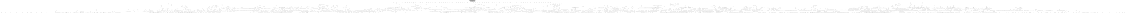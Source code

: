 # Network structure generated by ABC

digraph network {
size = "7.5,10";
center = true;
edge [dir = back];

{
  node [shape = plaintext];
  edge [style = invis];
  LevelTitle1 [label=""];
  LevelTitle2 [label=""];
  Level13 [label = ""];
  Level12 [label = ""];
  Level11 [label = ""];
  Level10 [label = ""];
  Level9 [label = ""];
  Level8 [label = ""];
  Level7 [label = ""];
  Level6 [label = ""];
  Level5 [label = ""];
  Level4 [label = ""];
  Level3 [label = ""];
  Level2 [label = ""];
  Level1 [label = ""];
  Level0 [label = ""];
  LevelTitle1 ->  LevelTitle2 ->  Level13 ->  Level12 ->  Level11 ->  Level10 ->  Level9 ->  Level8 ->  Level7 ->  Level6 ->  Level5 ->  Level4 ->  Level3 ->  Level2 ->  Level1 ->  Level0;
}

{
  rank = same;
  LevelTitle1;
  title1 [shape=plaintext,
          fontsize=20,
          fontname = "Times-Roman",
          label="Network structure visualized by ABC\nBenchmark \"top\". Time was Thu Oct  8 20:18:59 2020. "
         ];
}

{
  rank = same;
  LevelTitle2;
  title2 [shape=plaintext,
          fontsize=18,
          fontname = "Times-Roman",
          label="The network contains 3485 logic nodes and 0 latches.\n"
         ];
}

{
  rank = same;
  Level13;
  Node118 [label = "o_1_", shape = invtriangle, color = coral, fillcolor = coral];
  Node119 [label = "o_80_", shape = invtriangle, color = coral, fillcolor = coral];
  Node120 [label = "o_19_", shape = invtriangle, color = coral, fillcolor = coral];
  Node121 [label = "o_2_", shape = invtriangle, color = coral, fillcolor = coral];
  Node122 [label = "o_0_", shape = invtriangle, color = coral, fillcolor = coral];
  Node123 [label = "o_70_", shape = invtriangle, color = coral, fillcolor = coral];
  Node124 [label = "o_29_", shape = invtriangle, color = coral, fillcolor = coral];
  Node125 [label = "o_60_", shape = invtriangle, color = coral, fillcolor = coral];
  Node126 [label = "o_39_", shape = invtriangle, color = coral, fillcolor = coral];
  Node127 [label = "o_38_", shape = invtriangle, color = coral, fillcolor = coral];
  Node128 [label = "o_25_", shape = invtriangle, color = coral, fillcolor = coral];
  Node129 [label = "o_12_", shape = invtriangle, color = coral, fillcolor = coral];
  Node130 [label = "o_37_", shape = invtriangle, color = coral, fillcolor = coral];
  Node131 [label = "o_26_", shape = invtriangle, color = coral, fillcolor = coral];
  Node132 [label = "o_11_", shape = invtriangle, color = coral, fillcolor = coral];
  Node133 [label = "o_50_", shape = invtriangle, color = coral, fillcolor = coral];
  Node134 [label = "o_36_", shape = invtriangle, color = coral, fillcolor = coral];
  Node135 [label = "o_27_", shape = invtriangle, color = coral, fillcolor = coral];
  Node136 [label = "o_14_", shape = invtriangle, color = coral, fillcolor = coral];
  Node137 [label = "o_35_", shape = invtriangle, color = coral, fillcolor = coral];
  Node138 [label = "o_28_", shape = invtriangle, color = coral, fillcolor = coral];
  Node139 [label = "o_13_", shape = invtriangle, color = coral, fillcolor = coral];
  Node140 [label = "o_34_", shape = invtriangle, color = coral, fillcolor = coral];
  Node141 [label = "o_21_", shape = invtriangle, color = coral, fillcolor = coral];
  Node142 [label = "o_16_", shape = invtriangle, color = coral, fillcolor = coral];
  Node143 [label = "o_40_", shape = invtriangle, color = coral, fillcolor = coral];
  Node144 [label = "o_33_", shape = invtriangle, color = coral, fillcolor = coral];
  Node145 [label = "o_22_", shape = invtriangle, color = coral, fillcolor = coral];
  Node146 [label = "o_15_", shape = invtriangle, color = coral, fillcolor = coral];
  Node147 [label = "o_32_", shape = invtriangle, color = coral, fillcolor = coral];
  Node148 [label = "o_23_", shape = invtriangle, color = coral, fillcolor = coral];
  Node149 [label = "o_18_", shape = invtriangle, color = coral, fillcolor = coral];
  Node150 [label = "o_31_", shape = invtriangle, color = coral, fillcolor = coral];
  Node151 [label = "o_24_", shape = invtriangle, color = coral, fillcolor = coral];
  Node152 [label = "o_17_", shape = invtriangle, color = coral, fillcolor = coral];
  Node153 [label = "o_69_", shape = invtriangle, color = coral, fillcolor = coral];
  Node154 [label = "o_56_", shape = invtriangle, color = coral, fillcolor = coral];
  Node155 [label = "o_43_", shape = invtriangle, color = coral, fillcolor = coral];
  Node156 [label = "o_30_", shape = invtriangle, color = coral, fillcolor = coral];
  Node157 [label = "o_55_", shape = invtriangle, color = coral, fillcolor = coral];
  Node158 [label = "o_44_", shape = invtriangle, color = coral, fillcolor = coral];
  Node159 [label = "o_58_", shape = invtriangle, color = coral, fillcolor = coral];
  Node160 [label = "o_41_", shape = invtriangle, color = coral, fillcolor = coral];
  Node161 [label = "o_79_", shape = invtriangle, color = coral, fillcolor = coral];
  Node162 [label = "o_57_", shape = invtriangle, color = coral, fillcolor = coral];
  Node163 [label = "o_42_", shape = invtriangle, color = coral, fillcolor = coral];
  Node164 [label = "o_20_", shape = invtriangle, color = coral, fillcolor = coral];
  Node165 [label = "o_52_", shape = invtriangle, color = coral, fillcolor = coral];
  Node166 [label = "o_47_", shape = invtriangle, color = coral, fillcolor = coral];
  Node167 [label = "o_51_", shape = invtriangle, color = coral, fillcolor = coral];
  Node168 [label = "o_48_", shape = invtriangle, color = coral, fillcolor = coral];
  Node169 [label = "o_54_", shape = invtriangle, color = coral, fillcolor = coral];
  Node170 [label = "o_45_", shape = invtriangle, color = coral, fillcolor = coral];
  Node171 [label = "o_10_", shape = invtriangle, color = coral, fillcolor = coral];
  Node172 [label = "o_53_", shape = invtriangle, color = coral, fillcolor = coral];
  Node173 [label = "o_46_", shape = invtriangle, color = coral, fillcolor = coral];
  Node174 [label = "o_87_", shape = invtriangle, color = coral, fillcolor = coral];
  Node175 [label = "o_74_", shape = invtriangle, color = coral, fillcolor = coral];
  Node176 [label = "o_61_", shape = invtriangle, color = coral, fillcolor = coral];
  Node177 [label = "o_9_", shape = invtriangle, color = coral, fillcolor = coral];
  Node178 [label = "o_73_", shape = invtriangle, color = coral, fillcolor = coral];
  Node179 [label = "o_62_", shape = invtriangle, color = coral, fillcolor = coral];
  Node180 [label = "o_85_", shape = invtriangle, color = coral, fillcolor = coral];
  Node181 [label = "o_72_", shape = invtriangle, color = coral, fillcolor = coral];
  Node182 [label = "o_63_", shape = invtriangle, color = coral, fillcolor = coral];
  Node183 [label = "o_49_", shape = invtriangle, color = coral, fillcolor = coral];
  Node184 [label = "o_7_", shape = invtriangle, color = coral, fillcolor = coral];
  Node185 [label = "o_86_", shape = invtriangle, color = coral, fillcolor = coral];
  Node186 [label = "o_71_", shape = invtriangle, color = coral, fillcolor = coral];
  Node187 [label = "o_64_", shape = invtriangle, color = coral, fillcolor = coral];
  Node188 [label = "o_8_", shape = invtriangle, color = coral, fillcolor = coral];
  Node189 [label = "o_83_", shape = invtriangle, color = coral, fillcolor = coral];
  Node190 [label = "o_78_", shape = invtriangle, color = coral, fillcolor = coral];
  Node191 [label = "o_65_", shape = invtriangle, color = coral, fillcolor = coral];
  Node192 [label = "o_5_", shape = invtriangle, color = coral, fillcolor = coral];
  Node193 [label = "o_84_", shape = invtriangle, color = coral, fillcolor = coral];
  Node194 [label = "o_77_", shape = invtriangle, color = coral, fillcolor = coral];
  Node195 [label = "o_66_", shape = invtriangle, color = coral, fillcolor = coral];
  Node196 [label = "o_59_", shape = invtriangle, color = coral, fillcolor = coral];
  Node197 [label = "o_6_", shape = invtriangle, color = coral, fillcolor = coral];
  Node198 [label = "o_81_", shape = invtriangle, color = coral, fillcolor = coral];
  Node199 [label = "o_76_", shape = invtriangle, color = coral, fillcolor = coral];
  Node200 [label = "o_67_", shape = invtriangle, color = coral, fillcolor = coral];
  Node201 [label = "o_3_", shape = invtriangle, color = coral, fillcolor = coral];
  Node202 [label = "o_82_", shape = invtriangle, color = coral, fillcolor = coral];
  Node203 [label = "o_75_", shape = invtriangle, color = coral, fillcolor = coral];
  Node204 [label = "o_68_", shape = invtriangle, color = coral, fillcolor = coral];
  Node205 [label = "o_4_", shape = invtriangle, color = coral, fillcolor = coral];
}

{
  rank = same;
  Level12;
  Node381 [label = "381\n", shape = ellipse];
  Node3081 [label = "3081\n", shape = ellipse];
  Node3336 [label = "3336\n", shape = ellipse];
}

{
  rank = same;
  Level11;
  Node380 [label = "380\n", shape = ellipse];
  Node535 [label = "535\n", shape = ellipse];
  Node1457 [label = "1457\n", shape = ellipse];
  Node2446 [label = "2446\n", shape = ellipse];
  Node2711 [label = "2711\n", shape = ellipse];
  Node2749 [label = "2749\n", shape = ellipse];
  Node2973 [label = "2973\n", shape = ellipse];
  Node3011 [label = "3011\n", shape = ellipse];
  Node3080 [label = "3080\n", shape = ellipse];
  Node3247 [label = "3247\n", shape = ellipse];
  Node3335 [label = "3335\n", shape = ellipse];
  Node3443 [label = "3443\n", shape = ellipse];
  Node3646 [label = "3646\n", shape = ellipse];
  Node3684 [label = "3684\n", shape = ellipse];
}

{
  rank = same;
  Level10;
  Node379 [label = "379\n", shape = ellipse];
  Node534 [label = "534\n", shape = ellipse];
  Node636 [label = "636\n", shape = ellipse];
  Node672 [label = "672\n", shape = ellipse];
  Node765 [label = "765\n", shape = ellipse];
  Node877 [label = "877\n", shape = ellipse];
  Node940 [label = "940\n", shape = ellipse];
  Node1003 [label = "1003\n", shape = ellipse];
  Node1098 [label = "1098\n", shape = ellipse];
  Node1133 [label = "1133\n", shape = ellipse];
  Node1220 [label = "1220\n", shape = ellipse];
  Node1456 [label = "1456\n", shape = ellipse];
  Node1520 [label = "1520\n", shape = ellipse];
  Node1576 [label = "1576\n", shape = ellipse];
  Node1639 [label = "1639\n", shape = ellipse];
  Node1749 [label = "1749\n", shape = ellipse];
  Node1805 [label = "1805\n", shape = ellipse];
  Node1900 [label = "1900\n", shape = ellipse];
  Node1951 [label = "1951\n", shape = ellipse];
  Node2006 [label = "2006\n", shape = ellipse];
  Node2161 [label = "2161\n", shape = ellipse];
  Node2349 [label = "2349\n", shape = ellipse];
  Node2445 [label = "2445\n", shape = ellipse];
  Node2579 [label = "2579\n", shape = ellipse];
  Node2710 [label = "2710\n", shape = ellipse];
  Node2748 [label = "2748\n", shape = ellipse];
  Node2972 [label = "2972\n", shape = ellipse];
  Node3010 [label = "3010\n", shape = ellipse];
  Node3079 [label = "3079\n", shape = ellipse];
  Node3182 [label = "3182\n", shape = ellipse];
  Node3246 [label = "3246\n", shape = ellipse];
  Node3334 [label = "3334\n", shape = ellipse];
  Node3405 [label = "3405\n", shape = ellipse];
  Node3442 [label = "3442\n", shape = ellipse];
  Node3645 [label = "3645\n", shape = ellipse];
  Node3683 [label = "3683\n", shape = ellipse];
}

{
  rank = same;
  Level9;
  Node280 [label = "280\n", shape = ellipse];
  Node304 [label = "304\n", shape = ellipse];
  Node378 [label = "378\n", shape = ellipse];
  Node437 [label = "437\n", shape = ellipse];
  Node507 [label = "507\n", shape = ellipse];
  Node533 [label = "533\n", shape = ellipse];
  Node563 [label = "563\n", shape = ellipse];
  Node596 [label = "596\n", shape = ellipse];
  Node635 [label = "635\n", shape = ellipse];
  Node654 [label = "654\n", shape = ellipse];
  Node671 [label = "671\n", shape = ellipse];
  Node747 [label = "747\n", shape = ellipse];
  Node764 [label = "764\n", shape = ellipse];
  Node859 [label = "859\n", shape = ellipse];
  Node876 [label = "876\n", shape = ellipse];
  Node922 [label = "922\n", shape = ellipse];
  Node939 [label = "939\n", shape = ellipse];
  Node985 [label = "985\n", shape = ellipse];
  Node1002 [label = "1002\n", shape = ellipse];
  Node1075 [label = "1075\n", shape = ellipse];
  Node1097 [label = "1097\n", shape = ellipse];
  Node1115 [label = "1115\n", shape = ellipse];
  Node1132 [label = "1132\n", shape = ellipse];
  Node1202 [label = "1202\n", shape = ellipse];
  Node1219 [label = "1219\n", shape = ellipse];
  Node1371 [label = "1371\n", shape = ellipse];
  Node1429 [label = "1429\n", shape = ellipse];
  Node1455 [label = "1455\n", shape = ellipse];
  Node1484 [label = "1484\n", shape = ellipse];
  Node1502 [label = "1502\n", shape = ellipse];
  Node1519 [label = "1519\n", shape = ellipse];
  Node1558 [label = "1558\n", shape = ellipse];
  Node1575 [label = "1575\n", shape = ellipse];
  Node1603 [label = "1603\n", shape = ellipse];
  Node1621 [label = "1621\n", shape = ellipse];
  Node1638 [label = "1638\n", shape = ellipse];
  Node1686 [label = "1686\n", shape = ellipse];
  Node1713 [label = "1713\n", shape = ellipse];
  Node1731 [label = "1731\n", shape = ellipse];
  Node1748 [label = "1748\n", shape = ellipse];
  Node1787 [label = "1787\n", shape = ellipse];
  Node1804 [label = "1804\n", shape = ellipse];
  Node1882 [label = "1882\n", shape = ellipse];
  Node1899 [label = "1899\n", shape = ellipse];
  Node1950 [label = "1950\n", shape = ellipse];
  Node1988 [label = "1988\n", shape = ellipse];
  Node2005 [label = "2005\n", shape = ellipse];
  Node2079 [label = "2079\n", shape = ellipse];
  Node2102 [label = "2102\n", shape = ellipse];
  Node2129 [label = "2129\n", shape = ellipse];
  Node2160 [label = "2160\n", shape = ellipse];
  Node2204 [label = "2204\n", shape = ellipse];
  Node2261 [label = "2261\n", shape = ellipse];
  Node2348 [label = "2348\n", shape = ellipse];
  Node2376 [label = "2376\n", shape = ellipse];
  Node2414 [label = "2414\n", shape = ellipse];
  Node2444 [label = "2444\n", shape = ellipse];
  Node2506 [label = "2506\n", shape = ellipse];
  Node2553 [label = "2553\n", shape = ellipse];
  Node2626 [label = "2626\n", shape = ellipse];
  Node2683 [label = "2683\n", shape = ellipse];
  Node2709 [label = "2709\n", shape = ellipse];
  Node2729 [label = "2729\n", shape = ellipse];
  Node2747 [label = "2747\n", shape = ellipse];
  Node2806 [label = "2806\n", shape = ellipse];
  Node2841 [label = "2841\n", shape = ellipse];
  Node2888 [label = "2888\n", shape = ellipse];
  Node2945 [label = "2945\n", shape = ellipse];
  Node2971 [label = "2971\n", shape = ellipse];
  Node2991 [label = "2991\n", shape = ellipse];
  Node3009 [label = "3009\n", shape = ellipse];
  Node3040 [label = "3040\n", shape = ellipse];
  Node3078 [label = "3078\n", shape = ellipse];
  Node3113 [label = "3113\n", shape = ellipse];
  Node3156 [label = "3156\n", shape = ellipse];
  Node3209 [label = "3209\n", shape = ellipse];
  Node3227 [label = "3227\n", shape = ellipse];
  Node3245 [label = "3245\n", shape = ellipse];
  Node3293 [label = "3293\n", shape = ellipse];
  Node3302 [label = "3302\n", shape = ellipse];
  Node3333 [label = "3333\n", shape = ellipse];
  Node3379 [label = "3379\n", shape = ellipse];
  Node3423 [label = "3423\n", shape = ellipse];
  Node3441 [label = "3441\n", shape = ellipse];
  Node3490 [label = "3490\n", shape = ellipse];
  Node3514 [label = "3514\n", shape = ellipse];
  Node3561 [label = "3561\n", shape = ellipse];
  Node3618 [label = "3618\n", shape = ellipse];
  Node3644 [label = "3644\n", shape = ellipse];
  Node3664 [label = "3664\n", shape = ellipse];
  Node3682 [label = "3682\n", shape = ellipse];
}

{
  rank = same;
  Level8;
  Node255 [label = "255\n", shape = ellipse];
  Node279 [label = "279\n", shape = ellipse];
  Node303 [label = "303\n", shape = ellipse];
  Node377 [label = "377\n", shape = ellipse];
  Node436 [label = "436\n", shape = ellipse];
  Node506 [label = "506\n", shape = ellipse];
  Node532 [label = "532\n", shape = ellipse];
  Node562 [label = "562\n", shape = ellipse];
  Node595 [label = "595\n", shape = ellipse];
  Node634 [label = "634\n", shape = ellipse];
  Node653 [label = "653\n", shape = ellipse];
  Node670 [label = "670\n", shape = ellipse];
  Node700 [label = "700\n", shape = ellipse];
  Node729 [label = "729\n", shape = ellipse];
  Node746 [label = "746\n", shape = ellipse];
  Node763 [label = "763\n", shape = ellipse];
  Node791 [label = "791\n", shape = ellipse];
  Node818 [label = "818\n", shape = ellipse];
  Node858 [label = "858\n", shape = ellipse];
  Node875 [label = "875\n", shape = ellipse];
  Node905 [label = "905\n", shape = ellipse];
  Node921 [label = "921\n", shape = ellipse];
  Node938 [label = "938\n", shape = ellipse];
  Node968 [label = "968\n", shape = ellipse];
  Node984 [label = "984\n", shape = ellipse];
  Node1001 [label = "1001\n", shape = ellipse];
  Node1029 [label = "1029\n", shape = ellipse];
  Node1055 [label = "1055\n", shape = ellipse];
  Node1074 [label = "1074\n", shape = ellipse];
  Node1096 [label = "1096\n", shape = ellipse];
  Node1114 [label = "1114\n", shape = ellipse];
  Node1131 [label = "1131\n", shape = ellipse];
  Node1159 [label = "1159\n", shape = ellipse];
  Node1185 [label = "1185\n", shape = ellipse];
  Node1201 [label = "1201\n", shape = ellipse];
  Node1218 [label = "1218\n", shape = ellipse];
  Node1246 [label = "1246\n", shape = ellipse];
  Node1272 [label = "1272\n", shape = ellipse];
  Node1298 [label = "1298\n", shape = ellipse];
  Node1324 [label = "1324\n", shape = ellipse];
  Node1370 [label = "1370\n", shape = ellipse];
  Node1428 [label = "1428\n", shape = ellipse];
  Node1454 [label = "1454\n", shape = ellipse];
  Node1483 [label = "1483\n", shape = ellipse];
  Node1501 [label = "1501\n", shape = ellipse];
  Node1518 [label = "1518\n", shape = ellipse];
  Node1557 [label = "1557\n", shape = ellipse];
  Node1574 [label = "1574\n", shape = ellipse];
  Node1602 [label = "1602\n", shape = ellipse];
  Node1620 [label = "1620\n", shape = ellipse];
  Node1637 [label = "1637\n", shape = ellipse];
  Node1685 [label = "1685\n", shape = ellipse];
  Node1712 [label = "1712\n", shape = ellipse];
  Node1730 [label = "1730\n", shape = ellipse];
  Node1747 [label = "1747\n", shape = ellipse];
  Node1786 [label = "1786\n", shape = ellipse];
  Node1803 [label = "1803\n", shape = ellipse];
  Node1881 [label = "1881\n", shape = ellipse];
  Node1898 [label = "1898\n", shape = ellipse];
  Node1916 [label = "1916\n", shape = ellipse];
  Node1949 [label = "1949\n", shape = ellipse];
  Node1987 [label = "1987\n", shape = ellipse];
  Node2004 [label = "2004\n", shape = ellipse];
  Node2077 [label = "2077\n", shape = ellipse];
  Node2078 [label = "2078\n", shape = ellipse];
  Node2101 [label = "2101\n", shape = ellipse];
  Node2128 [label = "2128\n", shape = ellipse];
  Node2144 [label = "2144\n", shape = ellipse];
  Node2159 [label = "2159\n", shape = ellipse];
  Node2177 [label = "2177\n", shape = ellipse];
  Node2203 [label = "2203\n", shape = ellipse];
  Node2259 [label = "2259\n", shape = ellipse];
  Node2260 [label = "2260\n", shape = ellipse];
  Node2301 [label = "2301\n", shape = ellipse];
  Node2347 [label = "2347\n", shape = ellipse];
  Node2375 [label = "2375\n", shape = ellipse];
  Node2413 [label = "2413\n", shape = ellipse];
  Node2443 [label = "2443\n", shape = ellipse];
  Node2504 [label = "2504\n", shape = ellipse];
  Node2505 [label = "2505\n", shape = ellipse];
  Node2552 [label = "2552\n", shape = ellipse];
  Node2578 [label = "2578\n", shape = ellipse];
  Node2625 [label = "2625\n", shape = ellipse];
  Node2682 [label = "2682\n", shape = ellipse];
  Node2708 [label = "2708\n", shape = ellipse];
  Node2728 [label = "2728\n", shape = ellipse];
  Node2746 [label = "2746\n", shape = ellipse];
  Node2804 [label = "2804\n", shape = ellipse];
  Node2805 [label = "2805\n", shape = ellipse];
  Node2840 [label = "2840\n", shape = ellipse];
  Node2887 [label = "2887\n", shape = ellipse];
  Node2944 [label = "2944\n", shape = ellipse];
  Node2970 [label = "2970\n", shape = ellipse];
  Node2990 [label = "2990\n", shape = ellipse];
  Node3008 [label = "3008\n", shape = ellipse];
  Node3039 [label = "3039\n", shape = ellipse];
  Node3077 [label = "3077\n", shape = ellipse];
  Node3112 [label = "3112\n", shape = ellipse];
  Node3155 [label = "3155\n", shape = ellipse];
  Node3181 [label = "3181\n", shape = ellipse];
  Node3208 [label = "3208\n", shape = ellipse];
  Node3226 [label = "3226\n", shape = ellipse];
  Node3244 [label = "3244\n", shape = ellipse];
  Node3292 [label = "3292\n", shape = ellipse];
  Node3301 [label = "3301\n", shape = ellipse];
  Node3332 [label = "3332\n", shape = ellipse];
  Node3378 [label = "3378\n", shape = ellipse];
  Node3404 [label = "3404\n", shape = ellipse];
  Node3422 [label = "3422\n", shape = ellipse];
  Node3440 [label = "3440\n", shape = ellipse];
  Node3488 [label = "3488\n", shape = ellipse];
  Node3489 [label = "3489\n", shape = ellipse];
  Node3513 [label = "3513\n", shape = ellipse];
  Node3560 [label = "3560\n", shape = ellipse];
  Node3617 [label = "3617\n", shape = ellipse];
  Node3643 [label = "3643\n", shape = ellipse];
  Node3663 [label = "3663\n", shape = ellipse];
  Node3681 [label = "3681\n", shape = ellipse];
}

{
  rank = same;
  Level7;
  Node254 [label = "254\n", shape = ellipse];
  Node268 [label = "268\n", shape = ellipse];
  Node273 [label = "273\n", shape = ellipse];
  Node278 [label = "278\n", shape = ellipse];
  Node285 [label = "285\n", shape = ellipse];
  Node302 [label = "302\n", shape = ellipse];
  Node328 [label = "328\n", shape = ellipse];
  Node353 [label = "353\n", shape = ellipse];
  Node376 [label = "376\n", shape = ellipse];
  Node407 [label = "407\n", shape = ellipse];
  Node421 [label = "421\n", shape = ellipse];
  Node435 [label = "435\n", shape = ellipse];
  Node468 [label = "468\n", shape = ellipse];
  Node489 [label = "489\n", shape = ellipse];
  Node505 [label = "505\n", shape = ellipse];
  Node524 [label = "524\n", shape = ellipse];
  Node546 [label = "546\n", shape = ellipse];
  Node577 [label = "577\n", shape = ellipse];
  Node612 [label = "612\n", shape = ellipse];
  Node644 [label = "644\n", shape = ellipse];
  Node659 [label = "659\n", shape = ellipse];
  Node699 [label = "699\n", shape = ellipse];
  Node728 [label = "728\n", shape = ellipse];
  Node737 [label = "737\n", shape = ellipse];
  Node752 [label = "752\n", shape = ellipse];
  Node790 [label = "790\n", shape = ellipse];
  Node817 [label = "817\n", shape = ellipse];
  Node849 [label = "849\n", shape = ellipse];
  Node864 [label = "864\n", shape = ellipse];
  Node904 [label = "904\n", shape = ellipse];
  Node912 [label = "912\n", shape = ellipse];
  Node927 [label = "927\n", shape = ellipse];
  Node967 [label = "967\n", shape = ellipse];
  Node975 [label = "975\n", shape = ellipse];
  Node990 [label = "990\n", shape = ellipse];
  Node1028 [label = "1028\n", shape = ellipse];
  Node1054 [label = "1054\n", shape = ellipse];
  Node1063 [label = "1063\n", shape = ellipse];
  Node1083 [label = "1083\n", shape = ellipse];
  Node1105 [label = "1105\n", shape = ellipse];
  Node1120 [label = "1120\n", shape = ellipse];
  Node1158 [label = "1158\n", shape = ellipse];
  Node1184 [label = "1184\n", shape = ellipse];
  Node1192 [label = "1192\n", shape = ellipse];
  Node1207 [label = "1207\n", shape = ellipse];
  Node1245 [label = "1245\n", shape = ellipse];
  Node1271 [label = "1271\n", shape = ellipse];
  Node1297 [label = "1297\n", shape = ellipse];
  Node1323 [label = "1323\n", shape = ellipse];
  Node1341 [label = "1341\n", shape = ellipse];
  Node1355 [label = "1355\n", shape = ellipse];
  Node1369 [label = "1369\n", shape = ellipse];
  Node1395 [label = "1395\n", shape = ellipse];
  Node1414 [label = "1414\n", shape = ellipse];
  Node1427 [label = "1427\n", shape = ellipse];
  Node1446 [label = "1446\n", shape = ellipse];
  Node1467 [label = "1467\n", shape = ellipse];
  Node1492 [label = "1492\n", shape = ellipse];
  Node1507 [label = "1507\n", shape = ellipse];
  Node1548 [label = "1548\n", shape = ellipse];
  Node1563 [label = "1563\n", shape = ellipse];
  Node1586 [label = "1586\n", shape = ellipse];
  Node1611 [label = "1611\n", shape = ellipse];
  Node1626 [label = "1626\n", shape = ellipse];
  Node1658 [label = "1658\n", shape = ellipse];
  Node1683 [label = "1683\n", shape = ellipse];
  Node1696 [label = "1696\n", shape = ellipse];
  Node1721 [label = "1721\n", shape = ellipse];
  Node1736 [label = "1736\n", shape = ellipse];
  Node1777 [label = "1777\n", shape = ellipse];
  Node1792 [label = "1792\n", shape = ellipse];
  Node1872 [label = "1872\n", shape = ellipse];
  Node1887 [label = "1887\n", shape = ellipse];
  Node1915 [label = "1915\n", shape = ellipse];
  Node1930 [label = "1930\n", shape = ellipse];
  Node1937 [label = "1937\n", shape = ellipse];
  Node1978 [label = "1978\n", shape = ellipse];
  Node1993 [label = "1993\n", shape = ellipse];
  Node2029 [label = "2029\n", shape = ellipse];
  Node2075 [label = "2075\n", shape = ellipse];
  Node2099 [label = "2099\n", shape = ellipse];
  Node2112 [label = "2112\n", shape = ellipse];
  Node2143 [label = "2143\n", shape = ellipse];
  Node2149 [label = "2149\n", shape = ellipse];
  Node2153 [label = "2153\n", shape = ellipse];
  Node2175 [label = "2175\n", shape = ellipse];
  Node2187 [label = "2187\n", shape = ellipse];
  Node2227 [label = "2227\n", shape = ellipse];
  Node2257 [label = "2257\n", shape = ellipse];
  Node2300 [label = "2300\n", shape = ellipse];
  Node2346 [label = "2346\n", shape = ellipse];
  Node2359 [label = "2359\n", shape = ellipse];
  Node2401 [label = "2401\n", shape = ellipse];
  Node2412 [label = "2412\n", shape = ellipse];
  Node2426 [label = "2426\n", shape = ellipse];
  Node2431 [label = "2431\n", shape = ellipse];
  Node2469 [label = "2469\n", shape = ellipse];
  Node2502 [label = "2502\n", shape = ellipse];
  Node2524 [label = "2524\n", shape = ellipse];
  Node2540 [label = "2540\n", shape = ellipse];
  Node2577 [label = "2577\n", shape = ellipse];
  Node2596 [label = "2596\n", shape = ellipse];
  Node2610 [label = "2610\n", shape = ellipse];
  Node2624 [label = "2624\n", shape = ellipse];
  Node2650 [label = "2650\n", shape = ellipse];
  Node2669 [label = "2669\n", shape = ellipse];
  Node2681 [label = "2681\n", shape = ellipse];
  Node2700 [label = "2700\n", shape = ellipse];
  Node2716 [label = "2716\n", shape = ellipse];
  Node2727 [label = "2727\n", shape = ellipse];
  Node2735 [label = "2735\n", shape = ellipse];
  Node2740 [label = "2740\n", shape = ellipse];
  Node2770 [label = "2770\n", shape = ellipse];
  Node2802 [label = "2802\n", shape = ellipse];
  Node2838 [label = "2838\n", shape = ellipse];
  Node2858 [label = "2858\n", shape = ellipse];
  Node2872 [label = "2872\n", shape = ellipse];
  Node2886 [label = "2886\n", shape = ellipse];
  Node2912 [label = "2912\n", shape = ellipse];
  Node2931 [label = "2931\n", shape = ellipse];
  Node2943 [label = "2943\n", shape = ellipse];
  Node2962 [label = "2962\n", shape = ellipse];
  Node2978 [label = "2978\n", shape = ellipse];
  Node2989 [label = "2989\n", shape = ellipse];
  Node2997 [label = "2997\n", shape = ellipse];
  Node3002 [label = "3002\n", shape = ellipse];
  Node3031 [label = "3031\n", shape = ellipse];
  Node3032 [label = "3032\n", shape = ellipse];
  Node3036 [label = "3036\n", shape = ellipse];
  Node3038 [label = "3038\n", shape = ellipse];
  Node3066 [label = "3066\n", shape = ellipse];
  Node3068 [label = "3068\n", shape = ellipse];
  Node3070 [label = "3070\n", shape = ellipse];
  Node3076 [label = "3076\n", shape = ellipse];
  Node3110 [label = "3110\n", shape = ellipse];
  Node3129 [label = "3129\n", shape = ellipse];
  Node3143 [label = "3143\n", shape = ellipse];
  Node3180 [label = "3180\n", shape = ellipse];
  Node3192 [label = "3192\n", shape = ellipse];
  Node3214 [label = "3214\n", shape = ellipse];
  Node3225 [label = "3225\n", shape = ellipse];
  Node3233 [label = "3233\n", shape = ellipse];
  Node3238 [label = "3238\n", shape = ellipse];
  Node3266 [label = "3266\n", shape = ellipse];
  Node3290 [label = "3290\n", shape = ellipse];
  Node3296 [label = "3296\n", shape = ellipse];
  Node3299 [label = "3299\n", shape = ellipse];
  Node3300 [label = "3300\n", shape = ellipse];
  Node3323 [label = "3323\n", shape = ellipse];
  Node3325 [label = "3325\n", shape = ellipse];
  Node3327 [label = "3327\n", shape = ellipse];
  Node3331 [label = "3331\n", shape = ellipse];
  Node3352 [label = "3352\n", shape = ellipse];
  Node3366 [label = "3366\n", shape = ellipse];
  Node3403 [label = "3403\n", shape = ellipse];
  Node3410 [label = "3410\n", shape = ellipse];
  Node3421 [label = "3421\n", shape = ellipse];
  Node3429 [label = "3429\n", shape = ellipse];
  Node3434 [label = "3434\n", shape = ellipse];
  Node3462 [label = "3462\n", shape = ellipse];
  Node3486 [label = "3486\n", shape = ellipse];
  Node3511 [label = "3511\n", shape = ellipse];
  Node3531 [label = "3531\n", shape = ellipse];
  Node3545 [label = "3545\n", shape = ellipse];
  Node3559 [label = "3559\n", shape = ellipse];
  Node3585 [label = "3585\n", shape = ellipse];
  Node3604 [label = "3604\n", shape = ellipse];
  Node3616 [label = "3616\n", shape = ellipse];
  Node3635 [label = "3635\n", shape = ellipse];
  Node3651 [label = "3651\n", shape = ellipse];
  Node3662 [label = "3662\n", shape = ellipse];
  Node3670 [label = "3670\n", shape = ellipse];
  Node3675 [label = "3675\n", shape = ellipse];
}

{
  rank = same;
  Level6;
  Node253 [label = "253\n", shape = ellipse];
  Node267 [label = "267\n", shape = ellipse];
  Node272 [label = "272\n", shape = ellipse];
  Node277 [label = "277\n", shape = ellipse];
  Node284 [label = "284\n", shape = ellipse];
  Node301 [label = "301\n", shape = ellipse];
  Node327 [label = "327\n", shape = ellipse];
  Node352 [label = "352\n", shape = ellipse];
  Node375 [label = "375\n", shape = ellipse];
  Node406 [label = "406\n", shape = ellipse];
  Node420 [label = "420\n", shape = ellipse];
  Node434 [label = "434\n", shape = ellipse];
  Node467 [label = "467\n", shape = ellipse];
  Node488 [label = "488\n", shape = ellipse];
  Node504 [label = "504\n", shape = ellipse];
  Node523 [label = "523\n", shape = ellipse];
  Node545 [label = "545\n", shape = ellipse];
  Node576 [label = "576\n", shape = ellipse];
  Node611 [label = "611\n", shape = ellipse];
  Node643 [label = "643\n", shape = ellipse];
  Node658 [label = "658\n", shape = ellipse];
  Node691 [label = "691\n", shape = ellipse];
  Node720 [label = "720\n", shape = ellipse];
  Node736 [label = "736\n", shape = ellipse];
  Node751 [label = "751\n", shape = ellipse];
  Node782 [label = "782\n", shape = ellipse];
  Node809 [label = "809\n", shape = ellipse];
  Node842 [label = "842\n", shape = ellipse];
  Node848 [label = "848\n", shape = ellipse];
  Node863 [label = "863\n", shape = ellipse];
  Node896 [label = "896\n", shape = ellipse];
  Node911 [label = "911\n", shape = ellipse];
  Node926 [label = "926\n", shape = ellipse];
  Node959 [label = "959\n", shape = ellipse];
  Node974 [label = "974\n", shape = ellipse];
  Node989 [label = "989\n", shape = ellipse];
  Node1020 [label = "1020\n", shape = ellipse];
  Node1046 [label = "1046\n", shape = ellipse];
  Node1062 [label = "1062\n", shape = ellipse];
  Node1082 [label = "1082\n", shape = ellipse];
  Node1104 [label = "1104\n", shape = ellipse];
  Node1119 [label = "1119\n", shape = ellipse];
  Node1150 [label = "1150\n", shape = ellipse];
  Node1176 [label = "1176\n", shape = ellipse];
  Node1191 [label = "1191\n", shape = ellipse];
  Node1206 [label = "1206\n", shape = ellipse];
  Node1237 [label = "1237\n", shape = ellipse];
  Node1263 [label = "1263\n", shape = ellipse];
  Node1289 [label = "1289\n", shape = ellipse];
  Node1315 [label = "1315\n", shape = ellipse];
  Node1340 [label = "1340\n", shape = ellipse];
  Node1354 [label = "1354\n", shape = ellipse];
  Node1368 [label = "1368\n", shape = ellipse];
  Node1394 [label = "1394\n", shape = ellipse];
  Node1413 [label = "1413\n", shape = ellipse];
  Node1426 [label = "1426\n", shape = ellipse];
  Node1445 [label = "1445\n", shape = ellipse];
  Node1466 [label = "1466\n", shape = ellipse];
  Node1491 [label = "1491\n", shape = ellipse];
  Node1506 [label = "1506\n", shape = ellipse];
  Node1540 [label = "1540\n", shape = ellipse];
  Node1547 [label = "1547\n", shape = ellipse];
  Node1562 [label = "1562\n", shape = ellipse];
  Node1585 [label = "1585\n", shape = ellipse];
  Node1610 [label = "1610\n", shape = ellipse];
  Node1625 [label = "1625\n", shape = ellipse];
  Node1657 [label = "1657\n", shape = ellipse];
  Node1682 [label = "1682\n", shape = ellipse];
  Node1684 [label = "1684\n", shape = ellipse];
  Node1695 [label = "1695\n", shape = ellipse];
  Node1720 [label = "1720\n", shape = ellipse];
  Node1735 [label = "1735\n", shape = ellipse];
  Node1769 [label = "1769\n", shape = ellipse];
  Node1776 [label = "1776\n", shape = ellipse];
  Node1791 [label = "1791\n", shape = ellipse];
  Node1825 [label = "1825\n", shape = ellipse];
  Node1845 [label = "1845\n", shape = ellipse];
  Node1865 [label = "1865\n", shape = ellipse];
  Node1871 [label = "1871\n", shape = ellipse];
  Node1886 [label = "1886\n", shape = ellipse];
  Node1914 [label = "1914\n", shape = ellipse];
  Node1929 [label = "1929\n", shape = ellipse];
  Node1936 [label = "1936\n", shape = ellipse];
  Node1971 [label = "1971\n", shape = ellipse];
  Node1977 [label = "1977\n", shape = ellipse];
  Node1992 [label = "1992\n", shape = ellipse];
  Node2028 [label = "2028\n", shape = ellipse];
  Node2046 [label = "2046\n", shape = ellipse];
  Node2073 [label = "2073\n", shape = ellipse];
  Node2074 [label = "2074\n", shape = ellipse];
  Node2076 [label = "2076\n", shape = ellipse];
  Node2098 [label = "2098\n", shape = ellipse];
  Node2100 [label = "2100\n", shape = ellipse];
  Node2111 [label = "2111\n", shape = ellipse];
  Node2142 [label = "2142\n", shape = ellipse];
  Node2148 [label = "2148\n", shape = ellipse];
  Node2152 [label = "2152\n", shape = ellipse];
  Node2174 [label = "2174\n", shape = ellipse];
  Node2176 [label = "2176\n", shape = ellipse];
  Node2186 [label = "2186\n", shape = ellipse];
  Node2226 [label = "2226\n", shape = ellipse];
  Node2234 [label = "2234\n", shape = ellipse];
  Node2255 [label = "2255\n", shape = ellipse];
  Node2256 [label = "2256\n", shape = ellipse];
  Node2258 [label = "2258\n", shape = ellipse];
  Node2275 [label = "2275\n", shape = ellipse];
  Node2285 [label = "2285\n", shape = ellipse];
  Node2299 [label = "2299\n", shape = ellipse];
  Node2310 [label = "2310\n", shape = ellipse];
  Node2324 [label = "2324\n", shape = ellipse];
  Node2335 [label = "2335\n", shape = ellipse];
  Node2345 [label = "2345\n", shape = ellipse];
  Node2358 [label = "2358\n", shape = ellipse];
  Node2396 [label = "2396\n", shape = ellipse];
  Node2400 [label = "2400\n", shape = ellipse];
  Node2407 [label = "2407\n", shape = ellipse];
  Node2411 [label = "2411\n", shape = ellipse];
  Node2425 [label = "2425\n", shape = ellipse];
  Node2430 [label = "2430\n", shape = ellipse];
  Node2468 [label = "2468\n", shape = ellipse];
  Node2478 [label = "2478\n", shape = ellipse];
  Node2500 [label = "2500\n", shape = ellipse];
  Node2501 [label = "2501\n", shape = ellipse];
  Node2503 [label = "2503\n", shape = ellipse];
  Node2523 [label = "2523\n", shape = ellipse];
  Node2539 [label = "2539\n", shape = ellipse];
  Node2551 [label = "2551\n", shape = ellipse];
  Node2569 [label = "2569\n", shape = ellipse];
  Node2595 [label = "2595\n", shape = ellipse];
  Node2609 [label = "2609\n", shape = ellipse];
  Node2623 [label = "2623\n", shape = ellipse];
  Node2649 [label = "2649\n", shape = ellipse];
  Node2668 [label = "2668\n", shape = ellipse];
  Node2680 [label = "2680\n", shape = ellipse];
  Node2699 [label = "2699\n", shape = ellipse];
  Node2715 [label = "2715\n", shape = ellipse];
  Node2722 [label = "2722\n", shape = ellipse];
  Node2726 [label = "2726\n", shape = ellipse];
  Node2734 [label = "2734\n", shape = ellipse];
  Node2739 [label = "2739\n", shape = ellipse];
  Node2769 [label = "2769\n", shape = ellipse];
  Node2800 [label = "2800\n", shape = ellipse];
  Node2801 [label = "2801\n", shape = ellipse];
  Node2803 [label = "2803\n", shape = ellipse];
  Node2817 [label = "2817\n", shape = ellipse];
  Node2837 [label = "2837\n", shape = ellipse];
  Node2839 [label = "2839\n", shape = ellipse];
  Node2857 [label = "2857\n", shape = ellipse];
  Node2871 [label = "2871\n", shape = ellipse];
  Node2885 [label = "2885\n", shape = ellipse];
  Node2911 [label = "2911\n", shape = ellipse];
  Node2930 [label = "2930\n", shape = ellipse];
  Node2942 [label = "2942\n", shape = ellipse];
  Node2961 [label = "2961\n", shape = ellipse];
  Node2977 [label = "2977\n", shape = ellipse];
  Node2984 [label = "2984\n", shape = ellipse];
  Node2988 [label = "2988\n", shape = ellipse];
  Node2996 [label = "2996\n", shape = ellipse];
  Node3001 [label = "3001\n", shape = ellipse];
  Node3030 [label = "3030\n", shape = ellipse];
  Node3035 [label = "3035\n", shape = ellipse];
  Node3037 [label = "3037\n", shape = ellipse];
  Node3065 [label = "3065\n", shape = ellipse];
  Node3067 [label = "3067\n", shape = ellipse];
  Node3069 [label = "3069\n", shape = ellipse];
  Node3074 [label = "3074\n", shape = ellipse];
  Node3075 [label = "3075\n", shape = ellipse];
  Node3090 [label = "3090\n", shape = ellipse];
  Node3109 [label = "3109\n", shape = ellipse];
  Node3111 [label = "3111\n", shape = ellipse];
  Node3128 [label = "3128\n", shape = ellipse];
  Node3142 [label = "3142\n", shape = ellipse];
  Node3154 [label = "3154\n", shape = ellipse];
  Node3172 [label = "3172\n", shape = ellipse];
  Node3191 [label = "3191\n", shape = ellipse];
  Node3213 [label = "3213\n", shape = ellipse];
  Node3220 [label = "3220\n", shape = ellipse];
  Node3224 [label = "3224\n", shape = ellipse];
  Node3232 [label = "3232\n", shape = ellipse];
  Node3237 [label = "3237\n", shape = ellipse];
  Node3265 [label = "3265\n", shape = ellipse];
  Node3289 [label = "3289\n", shape = ellipse];
  Node3291 [label = "3291\n", shape = ellipse];
  Node3295 [label = "3295\n", shape = ellipse];
  Node3298 [label = "3298\n", shape = ellipse];
  Node3322 [label = "3322\n", shape = ellipse];
  Node3324 [label = "3324\n", shape = ellipse];
  Node3326 [label = "3326\n", shape = ellipse];
  Node3330 [label = "3330\n", shape = ellipse];
  Node3351 [label = "3351\n", shape = ellipse];
  Node3365 [label = "3365\n", shape = ellipse];
  Node3377 [label = "3377\n", shape = ellipse];
  Node3395 [label = "3395\n", shape = ellipse];
  Node3409 [label = "3409\n", shape = ellipse];
  Node3416 [label = "3416\n", shape = ellipse];
  Node3420 [label = "3420\n", shape = ellipse];
  Node3428 [label = "3428\n", shape = ellipse];
  Node3433 [label = "3433\n", shape = ellipse];
  Node3461 [label = "3461\n", shape = ellipse];
  Node3484 [label = "3484\n", shape = ellipse];
  Node3485 [label = "3485\n", shape = ellipse];
  Node3487 [label = "3487\n", shape = ellipse];
  Node3510 [label = "3510\n", shape = ellipse];
  Node3512 [label = "3512\n", shape = ellipse];
  Node3530 [label = "3530\n", shape = ellipse];
  Node3544 [label = "3544\n", shape = ellipse];
  Node3558 [label = "3558\n", shape = ellipse];
  Node3584 [label = "3584\n", shape = ellipse];
  Node3603 [label = "3603\n", shape = ellipse];
  Node3615 [label = "3615\n", shape = ellipse];
  Node3634 [label = "3634\n", shape = ellipse];
  Node3650 [label = "3650\n", shape = ellipse];
  Node3657 [label = "3657\n", shape = ellipse];
  Node3661 [label = "3661\n", shape = ellipse];
  Node3669 [label = "3669\n", shape = ellipse];
  Node3674 [label = "3674\n", shape = ellipse];
}

{
  rank = same;
  Level5;
  Node223 [label = "223\n", shape = ellipse];
  Node233 [label = "233\n", shape = ellipse];
  Node244 [label = "244\n", shape = ellipse];
  Node252 [label = "252\n", shape = ellipse];
  Node264 [label = "264\n", shape = ellipse];
  Node265 [label = "265\n", shape = ellipse];
  Node266 [label = "266\n", shape = ellipse];
  Node269 [label = "269\n", shape = ellipse];
  Node270 [label = "270\n", shape = ellipse];
  Node271 [label = "271\n", shape = ellipse];
  Node274 [label = "274\n", shape = ellipse];
  Node275 [label = "275\n", shape = ellipse];
  Node276 [label = "276\n", shape = ellipse];
  Node281 [label = "281\n", shape = ellipse];
  Node282 [label = "282\n", shape = ellipse];
  Node283 [label = "283\n", shape = ellipse];
  Node297 [label = "297\n", shape = ellipse];
  Node298 [label = "298\n", shape = ellipse];
  Node299 [label = "299\n", shape = ellipse];
  Node300 [label = "300\n", shape = ellipse];
  Node318 [label = "318\n", shape = ellipse];
  Node322 [label = "322\n", shape = ellipse];
  Node326 [label = "326\n", shape = ellipse];
  Node332 [label = "332\n", shape = ellipse];
  Node347 [label = "347\n", shape = ellipse];
  Node351 [label = "351\n", shape = ellipse];
  Node357 [label = "357\n", shape = ellipse];
  Node361 [label = "361\n", shape = ellipse];
  Node374 [label = "374\n", shape = ellipse];
  Node397 [label = "397\n", shape = ellipse];
  Node401 [label = "401\n", shape = ellipse];
  Node405 [label = "405\n", shape = ellipse];
  Node411 [label = "411\n", shape = ellipse];
  Node415 [label = "415\n", shape = ellipse];
  Node419 [label = "419\n", shape = ellipse];
  Node425 [label = "425\n", shape = ellipse];
  Node429 [label = "429\n", shape = ellipse];
  Node433 [label = "433\n", shape = ellipse];
  Node448 [label = "448\n", shape = ellipse];
  Node456 [label = "456\n", shape = ellipse];
  Node466 [label = "466\n", shape = ellipse];
  Node475 [label = "475\n", shape = ellipse];
  Node480 [label = "480\n", shape = ellipse];
  Node487 [label = "487\n", shape = ellipse];
  Node494 [label = "494\n", shape = ellipse];
  Node499 [label = "499\n", shape = ellipse];
  Node503 [label = "503\n", shape = ellipse];
  Node520 [label = "520\n", shape = ellipse];
  Node542 [label = "542\n", shape = ellipse];
  Node572 [label = "572\n", shape = ellipse];
  Node594 [label = "594\n", shape = ellipse];
  Node607 [label = "607\n", shape = ellipse];
  Node622 [label = "622\n", shape = ellipse];
  Node633 [label = "633\n", shape = ellipse];
  Node641 [label = "641\n", shape = ellipse];
  Node652 [label = "652\n", shape = ellipse];
  Node656 [label = "656\n", shape = ellipse];
  Node664 [label = "664\n", shape = ellipse];
  Node669 [label = "669\n", shape = ellipse];
  Node689 [label = "689\n", shape = ellipse];
  Node718 [label = "718\n", shape = ellipse];
  Node734 [label = "734\n", shape = ellipse];
  Node745 [label = "745\n", shape = ellipse];
  Node749 [label = "749\n", shape = ellipse];
  Node757 [label = "757\n", shape = ellipse];
  Node762 [label = "762\n", shape = ellipse];
  Node780 [label = "780\n", shape = ellipse];
  Node807 [label = "807\n", shape = ellipse];
  Node841 [label = "841\n", shape = ellipse];
  Node846 [label = "846\n", shape = ellipse];
  Node857 [label = "857\n", shape = ellipse];
  Node861 [label = "861\n", shape = ellipse];
  Node869 [label = "869\n", shape = ellipse];
  Node874 [label = "874\n", shape = ellipse];
  Node894 [label = "894\n", shape = ellipse];
  Node909 [label = "909\n", shape = ellipse];
  Node920 [label = "920\n", shape = ellipse];
  Node924 [label = "924\n", shape = ellipse];
  Node932 [label = "932\n", shape = ellipse];
  Node937 [label = "937\n", shape = ellipse];
  Node957 [label = "957\n", shape = ellipse];
  Node972 [label = "972\n", shape = ellipse];
  Node983 [label = "983\n", shape = ellipse];
  Node987 [label = "987\n", shape = ellipse];
  Node995 [label = "995\n", shape = ellipse];
  Node1000 [label = "1000\n", shape = ellipse];
  Node1018 [label = "1018\n", shape = ellipse];
  Node1044 [label = "1044\n", shape = ellipse];
  Node1059 [label = "1059\n", shape = ellipse];
  Node1073 [label = "1073\n", shape = ellipse];
  Node1079 [label = "1079\n", shape = ellipse];
  Node1090 [label = "1090\n", shape = ellipse];
  Node1095 [label = "1095\n", shape = ellipse];
  Node1102 [label = "1102\n", shape = ellipse];
  Node1113 [label = "1113\n", shape = ellipse];
  Node1117 [label = "1117\n", shape = ellipse];
  Node1125 [label = "1125\n", shape = ellipse];
  Node1130 [label = "1130\n", shape = ellipse];
  Node1148 [label = "1148\n", shape = ellipse];
  Node1174 [label = "1174\n", shape = ellipse];
  Node1189 [label = "1189\n", shape = ellipse];
  Node1200 [label = "1200\n", shape = ellipse];
  Node1204 [label = "1204\n", shape = ellipse];
  Node1212 [label = "1212\n", shape = ellipse];
  Node1217 [label = "1217\n", shape = ellipse];
  Node1235 [label = "1235\n", shape = ellipse];
  Node1261 [label = "1261\n", shape = ellipse];
  Node1287 [label = "1287\n", shape = ellipse];
  Node1313 [label = "1313\n", shape = ellipse];
  Node1331 [label = "1331\n", shape = ellipse];
  Node1335 [label = "1335\n", shape = ellipse];
  Node1339 [label = "1339\n", shape = ellipse];
  Node1345 [label = "1345\n", shape = ellipse];
  Node1349 [label = "1349\n", shape = ellipse];
  Node1353 [label = "1353\n", shape = ellipse];
  Node1359 [label = "1359\n", shape = ellipse];
  Node1363 [label = "1363\n", shape = ellipse];
  Node1367 [label = "1367\n", shape = ellipse];
  Node1378 [label = "1378\n", shape = ellipse];
  Node1386 [label = "1386\n", shape = ellipse];
  Node1393 [label = "1393\n", shape = ellipse];
  Node1400 [label = "1400\n", shape = ellipse];
  Node1405 [label = "1405\n", shape = ellipse];
  Node1412 [label = "1412\n", shape = ellipse];
  Node1417 [label = "1417\n", shape = ellipse];
  Node1421 [label = "1421\n", shape = ellipse];
  Node1425 [label = "1425\n", shape = ellipse];
  Node1442 [label = "1442\n", shape = ellipse];
  Node1463 [label = "1463\n", shape = ellipse];
  Node1488 [label = "1488\n", shape = ellipse];
  Node1500 [label = "1500\n", shape = ellipse];
  Node1503 [label = "1503\n", shape = ellipse];
  Node1512 [label = "1512\n", shape = ellipse];
  Node1517 [label = "1517\n", shape = ellipse];
  Node1539 [label = "1539\n", shape = ellipse];
  Node1544 [label = "1544\n", shape = ellipse];
  Node1556 [label = "1556\n", shape = ellipse];
  Node1559 [label = "1559\n", shape = ellipse];
  Node1568 [label = "1568\n", shape = ellipse];
  Node1573 [label = "1573\n", shape = ellipse];
  Node1582 [label = "1582\n", shape = ellipse];
  Node1607 [label = "1607\n", shape = ellipse];
  Node1619 [label = "1619\n", shape = ellipse];
  Node1622 [label = "1622\n", shape = ellipse];
  Node1631 [label = "1631\n", shape = ellipse];
  Node1636 [label = "1636\n", shape = ellipse];
  Node1648 [label = "1648\n", shape = ellipse];
  Node1656 [label = "1656\n", shape = ellipse];
  Node1666 [label = "1666\n", shape = ellipse];
  Node1672 [label = "1672\n", shape = ellipse];
  Node1677 [label = "1677\n", shape = ellipse];
  Node1681 [label = "1681\n", shape = ellipse];
  Node1692 [label = "1692\n", shape = ellipse];
  Node1717 [label = "1717\n", shape = ellipse];
  Node1729 [label = "1729\n", shape = ellipse];
  Node1732 [label = "1732\n", shape = ellipse];
  Node1741 [label = "1741\n", shape = ellipse];
  Node1746 [label = "1746\n", shape = ellipse];
  Node1768 [label = "1768\n", shape = ellipse];
  Node1773 [label = "1773\n", shape = ellipse];
  Node1785 [label = "1785\n", shape = ellipse];
  Node1788 [label = "1788\n", shape = ellipse];
  Node1797 [label = "1797\n", shape = ellipse];
  Node1802 [label = "1802\n", shape = ellipse];
  Node1824 [label = "1824\n", shape = ellipse];
  Node1844 [label = "1844\n", shape = ellipse];
  Node1864 [label = "1864\n", shape = ellipse];
  Node1868 [label = "1868\n", shape = ellipse];
  Node1880 [label = "1880\n", shape = ellipse];
  Node1883 [label = "1883\n", shape = ellipse];
  Node1892 [label = "1892\n", shape = ellipse];
  Node1897 [label = "1897\n", shape = ellipse];
  Node1923 [label = "1923\n", shape = ellipse];
  Node1928 [label = "1928\n", shape = ellipse];
  Node1933 [label = "1933\n", shape = ellipse];
  Node1935 [label = "1935\n", shape = ellipse];
  Node1948 [label = "1948\n", shape = ellipse];
  Node1970 [label = "1970\n", shape = ellipse];
  Node1974 [label = "1974\n", shape = ellipse];
  Node1986 [label = "1986\n", shape = ellipse];
  Node1989 [label = "1989\n", shape = ellipse];
  Node1998 [label = "1998\n", shape = ellipse];
  Node2003 [label = "2003\n", shape = ellipse];
  Node2014 [label = "2014\n", shape = ellipse];
  Node2019 [label = "2019\n", shape = ellipse];
  Node2027 [label = "2027\n", shape = ellipse];
  Node2040 [label = "2040\n", shape = ellipse];
  Node2045 [label = "2045\n", shape = ellipse];
  Node2054 [label = "2054\n", shape = ellipse];
  Node2062 [label = "2062\n", shape = ellipse];
  Node2066 [label = "2066\n", shape = ellipse];
  Node2072 [label = "2072\n", shape = ellipse];
  Node2087 [label = "2087\n", shape = ellipse];
  Node2094 [label = "2094\n", shape = ellipse];
  Node2096 [label = "2096\n", shape = ellipse];
  Node2108 [label = "2108\n", shape = ellipse];
  Node2146 [label = "2146\n", shape = ellipse];
  Node2147 [label = "2147\n", shape = ellipse];
  Node2150 [label = "2150\n", shape = ellipse];
  Node2151 [label = "2151\n", shape = ellipse];
  Node2158 [label = "2158\n", shape = ellipse];
  Node2166 [label = "2166\n", shape = ellipse];
  Node2171 [label = "2171\n", shape = ellipse];
  Node2172 [label = "2172\n", shape = ellipse];
  Node2183 [label = "2183\n", shape = ellipse];
  Node2212 [label = "2212\n", shape = ellipse];
  Node2217 [label = "2217\n", shape = ellipse];
  Node2225 [label = "2225\n", shape = ellipse];
  Node2233 [label = "2233\n", shape = ellipse];
  Node2242 [label = "2242\n", shape = ellipse];
  Node2250 [label = "2250\n", shape = ellipse];
  Node2252 [label = "2252\n", shape = ellipse];
  Node2254 [label = "2254\n", shape = ellipse];
  Node2274 [label = "2274\n", shape = ellipse];
  Node2284 [label = "2284\n", shape = ellipse];
  Node2298 [label = "2298\n", shape = ellipse];
  Node2309 [label = "2309\n", shape = ellipse];
  Node2323 [label = "2323\n", shape = ellipse];
  Node2334 [label = "2334\n", shape = ellipse];
  Node2344 [label = "2344\n", shape = ellipse];
  Node2355 [label = "2355\n", shape = ellipse];
  Node2395 [label = "2395\n", shape = ellipse];
  Node2397 [label = "2397\n", shape = ellipse];
  Node2406 [label = "2406\n", shape = ellipse];
  Node2408 [label = "2408\n", shape = ellipse];
  Node2409 [label = "2409\n", shape = ellipse];
  Node2420 [label = "2420\n", shape = ellipse];
  Node2428 [label = "2428\n", shape = ellipse];
  Node2442 [label = "2442\n", shape = ellipse];
  Node2454 [label = "2454\n", shape = ellipse];
  Node2459 [label = "2459\n", shape = ellipse];
  Node2467 [label = "2467\n", shape = ellipse];
  Node2477 [label = "2477\n", shape = ellipse];
  Node2486 [label = "2486\n", shape = ellipse];
  Node2494 [label = "2494\n", shape = ellipse];
  Node2497 [label = "2497\n", shape = ellipse];
  Node2499 [label = "2499\n", shape = ellipse];
  Node2509 [label = "2509\n", shape = ellipse];
  Node2516 [label = "2516\n", shape = ellipse];
  Node2528 [label = "2528\n", shape = ellipse];
  Node2534 [label = "2534\n", shape = ellipse];
  Node2538 [label = "2538\n", shape = ellipse];
  Node2550 [label = "2550\n", shape = ellipse];
  Node2568 [label = "2568\n", shape = ellipse];
  Node2586 [label = "2586\n", shape = ellipse];
  Node2590 [label = "2590\n", shape = ellipse];
  Node2594 [label = "2594\n", shape = ellipse];
  Node2600 [label = "2600\n", shape = ellipse];
  Node2604 [label = "2604\n", shape = ellipse];
  Node2608 [label = "2608\n", shape = ellipse];
  Node2614 [label = "2614\n", shape = ellipse];
  Node2618 [label = "2618\n", shape = ellipse];
  Node2622 [label = "2622\n", shape = ellipse];
  Node2633 [label = "2633\n", shape = ellipse];
  Node2641 [label = "2641\n", shape = ellipse];
  Node2648 [label = "2648\n", shape = ellipse];
  Node2655 [label = "2655\n", shape = ellipse];
  Node2660 [label = "2660\n", shape = ellipse];
  Node2667 [label = "2667\n", shape = ellipse];
  Node2672 [label = "2672\n", shape = ellipse];
  Node2675 [label = "2675\n", shape = ellipse];
  Node2679 [label = "2679\n", shape = ellipse];
  Node2696 [label = "2696\n", shape = ellipse];
  Node2712 [label = "2712\n", shape = ellipse];
  Node2721 [label = "2721\n", shape = ellipse];
  Node2723 [label = "2723\n", shape = ellipse];
  Node2724 [label = "2724\n", shape = ellipse];
  Node2731 [label = "2731\n", shape = ellipse];
  Node2737 [label = "2737\n", shape = ellipse];
  Node2745 [label = "2745\n", shape = ellipse];
  Node2754 [label = "2754\n", shape = ellipse];
  Node2761 [label = "2761\n", shape = ellipse];
  Node2768 [label = "2768\n", shape = ellipse];
  Node2785 [label = "2785\n", shape = ellipse];
  Node2793 [label = "2793\n", shape = ellipse];
  Node2797 [label = "2797\n", shape = ellipse];
  Node2799 [label = "2799\n", shape = ellipse];
  Node2811 [label = "2811\n", shape = ellipse];
  Node2816 [label = "2816\n", shape = ellipse];
  Node2825 [label = "2825\n", shape = ellipse];
  Node2831 [label = "2831\n", shape = ellipse];
  Node2835 [label = "2835\n", shape = ellipse];
  Node2836 [label = "2836\n", shape = ellipse];
  Node2848 [label = "2848\n", shape = ellipse];
  Node2852 [label = "2852\n", shape = ellipse];
  Node2856 [label = "2856\n", shape = ellipse];
  Node2862 [label = "2862\n", shape = ellipse];
  Node2866 [label = "2866\n", shape = ellipse];
  Node2870 [label = "2870\n", shape = ellipse];
  Node2876 [label = "2876\n", shape = ellipse];
  Node2880 [label = "2880\n", shape = ellipse];
  Node2884 [label = "2884\n", shape = ellipse];
  Node2895 [label = "2895\n", shape = ellipse];
  Node2903 [label = "2903\n", shape = ellipse];
  Node2910 [label = "2910\n", shape = ellipse];
  Node2917 [label = "2917\n", shape = ellipse];
  Node2922 [label = "2922\n", shape = ellipse];
  Node2929 [label = "2929\n", shape = ellipse];
  Node2934 [label = "2934\n", shape = ellipse];
  Node2937 [label = "2937\n", shape = ellipse];
  Node2941 [label = "2941\n", shape = ellipse];
  Node2958 [label = "2958\n", shape = ellipse];
  Node2974 [label = "2974\n", shape = ellipse];
  Node2983 [label = "2983\n", shape = ellipse];
  Node2985 [label = "2985\n", shape = ellipse];
  Node2986 [label = "2986\n", shape = ellipse];
  Node2993 [label = "2993\n", shape = ellipse];
  Node2999 [label = "2999\n", shape = ellipse];
  Node3007 [label = "3007\n", shape = ellipse];
  Node3016 [label = "3016\n", shape = ellipse];
  Node3021 [label = "3021\n", shape = ellipse];
  Node3029 [label = "3029\n", shape = ellipse];
  Node3033 [label = "3033\n", shape = ellipse];
  Node3048 [label = "3048\n", shape = ellipse];
  Node3056 [label = "3056\n", shape = ellipse];
  Node3064 [label = "3064\n", shape = ellipse];
  Node3073 [label = "3073\n", shape = ellipse];
  Node3089 [label = "3089\n", shape = ellipse];
  Node3098 [label = "3098\n", shape = ellipse];
  Node3104 [label = "3104\n", shape = ellipse];
  Node3107 [label = "3107\n", shape = ellipse];
  Node3108 [label = "3108\n", shape = ellipse];
  Node3116 [label = "3116\n", shape = ellipse];
  Node3121 [label = "3121\n", shape = ellipse];
  Node3133 [label = "3133\n", shape = ellipse];
  Node3137 [label = "3137\n", shape = ellipse];
  Node3141 [label = "3141\n", shape = ellipse];
  Node3153 [label = "3153\n", shape = ellipse];
  Node3171 [label = "3171\n", shape = ellipse];
  Node3188 [label = "3188\n", shape = ellipse];
  Node3210 [label = "3210\n", shape = ellipse];
  Node3219 [label = "3219\n", shape = ellipse];
  Node3221 [label = "3221\n", shape = ellipse];
  Node3222 [label = "3222\n", shape = ellipse];
  Node3229 [label = "3229\n", shape = ellipse];
  Node3235 [label = "3235\n", shape = ellipse];
  Node3243 [label = "3243\n", shape = ellipse];
  Node3252 [label = "3252\n", shape = ellipse];
  Node3257 [label = "3257\n", shape = ellipse];
  Node3264 [label = "3264\n", shape = ellipse];
  Node3274 [label = "3274\n", shape = ellipse];
  Node3282 [label = "3282\n", shape = ellipse];
  Node3287 [label = "3287\n", shape = ellipse];
  Node3288 [label = "3288\n", shape = ellipse];
  Node3308 [label = "3308\n", shape = ellipse];
  Node3313 [label = "3313\n", shape = ellipse];
  Node3321 [label = "3321\n", shape = ellipse];
  Node3329 [label = "3329\n", shape = ellipse];
  Node3339 [label = "3339\n", shape = ellipse];
  Node3344 [label = "3344\n", shape = ellipse];
  Node3356 [label = "3356\n", shape = ellipse];
  Node3360 [label = "3360\n", shape = ellipse];
  Node3364 [label = "3364\n", shape = ellipse];
  Node3376 [label = "3376\n", shape = ellipse];
  Node3394 [label = "3394\n", shape = ellipse];
  Node3406 [label = "3406\n", shape = ellipse];
  Node3415 [label = "3415\n", shape = ellipse];
  Node3417 [label = "3417\n", shape = ellipse];
  Node3418 [label = "3418\n", shape = ellipse];
  Node3425 [label = "3425\n", shape = ellipse];
  Node3431 [label = "3431\n", shape = ellipse];
  Node3439 [label = "3439\n", shape = ellipse];
  Node3448 [label = "3448\n", shape = ellipse];
  Node3453 [label = "3453\n", shape = ellipse];
  Node3460 [label = "3460\n", shape = ellipse];
  Node3471 [label = "3471\n", shape = ellipse];
  Node3479 [label = "3479\n", shape = ellipse];
  Node3482 [label = "3482\n", shape = ellipse];
  Node3483 [label = "3483\n", shape = ellipse];
  Node3498 [label = "3498\n", shape = ellipse];
  Node3505 [label = "3505\n", shape = ellipse];
  Node3508 [label = "3508\n", shape = ellipse];
  Node3521 [label = "3521\n", shape = ellipse];
  Node3525 [label = "3525\n", shape = ellipse];
  Node3529 [label = "3529\n", shape = ellipse];
  Node3535 [label = "3535\n", shape = ellipse];
  Node3539 [label = "3539\n", shape = ellipse];
  Node3543 [label = "3543\n", shape = ellipse];
  Node3549 [label = "3549\n", shape = ellipse];
  Node3553 [label = "3553\n", shape = ellipse];
  Node3557 [label = "3557\n", shape = ellipse];
  Node3568 [label = "3568\n", shape = ellipse];
  Node3576 [label = "3576\n", shape = ellipse];
  Node3583 [label = "3583\n", shape = ellipse];
  Node3590 [label = "3590\n", shape = ellipse];
  Node3595 [label = "3595\n", shape = ellipse];
  Node3602 [label = "3602\n", shape = ellipse];
  Node3607 [label = "3607\n", shape = ellipse];
  Node3610 [label = "3610\n", shape = ellipse];
  Node3614 [label = "3614\n", shape = ellipse];
  Node3631 [label = "3631\n", shape = ellipse];
  Node3647 [label = "3647\n", shape = ellipse];
  Node3656 [label = "3656\n", shape = ellipse];
  Node3658 [label = "3658\n", shape = ellipse];
  Node3659 [label = "3659\n", shape = ellipse];
  Node3666 [label = "3666\n", shape = ellipse];
  Node3672 [label = "3672\n", shape = ellipse];
  Node3680 [label = "3680\n", shape = ellipse];
}

{
  rank = same;
  Level4;
  Node212 [label = "212\n", shape = ellipse];
  Node222 [label = "222\n", shape = ellipse];
  Node232 [label = "232\n", shape = ellipse];
  Node243 [label = "243\n", shape = ellipse];
  Node251 [label = "251\n", shape = ellipse];
  Node263 [label = "263\n", shape = ellipse];
  Node295 [label = "295\n", shape = ellipse];
  Node296 [label = "296\n", shape = ellipse];
  Node311 [label = "311\n", shape = ellipse];
  Node317 [label = "317\n", shape = ellipse];
  Node321 [label = "321\n", shape = ellipse];
  Node325 [label = "325\n", shape = ellipse];
  Node331 [label = "331\n", shape = ellipse];
  Node338 [label = "338\n", shape = ellipse];
  Node346 [label = "346\n", shape = ellipse];
  Node350 [label = "350\n", shape = ellipse];
  Node356 [label = "356\n", shape = ellipse];
  Node360 [label = "360\n", shape = ellipse];
  Node369 [label = "369\n", shape = ellipse];
  Node373 [label = "373\n", shape = ellipse];
  Node390 [label = "390\n", shape = ellipse];
  Node396 [label = "396\n", shape = ellipse];
  Node400 [label = "400\n", shape = ellipse];
  Node404 [label = "404\n", shape = ellipse];
  Node410 [label = "410\n", shape = ellipse];
  Node414 [label = "414\n", shape = ellipse];
  Node418 [label = "418\n", shape = ellipse];
  Node424 [label = "424\n", shape = ellipse];
  Node428 [label = "428\n", shape = ellipse];
  Node432 [label = "432\n", shape = ellipse];
  Node441 [label = "441\n", shape = ellipse];
  Node447 [label = "447\n", shape = ellipse];
  Node451 [label = "451\n", shape = ellipse];
  Node455 [label = "455\n", shape = ellipse];
  Node459 [label = "459\n", shape = ellipse];
  Node465 [label = "465\n", shape = ellipse];
  Node474 [label = "474\n", shape = ellipse];
  Node479 [label = "479\n", shape = ellipse];
  Node483 [label = "483\n", shape = ellipse];
  Node486 [label = "486\n", shape = ellipse];
  Node493 [label = "493\n", shape = ellipse];
  Node498 [label = "498\n", shape = ellipse];
  Node502 [label = "502\n", shape = ellipse];
  Node515 [label = "515\n", shape = ellipse];
  Node519 [label = "519\n", shape = ellipse];
  Node531 [label = "531\n", shape = ellipse];
  Node541 [label = "541\n", shape = ellipse];
  Node554 [label = "554\n", shape = ellipse];
  Node561 [label = "561\n", shape = ellipse];
  Node571 [label = "571\n", shape = ellipse];
  Node583 [label = "583\n", shape = ellipse];
  Node593 [label = "593\n", shape = ellipse];
  Node606 [label = "606\n", shape = ellipse];
  Node621 [label = "621\n", shape = ellipse];
  Node632 [label = "632\n", shape = ellipse];
  Node640 [label = "640\n", shape = ellipse];
  Node647 [label = "647\n", shape = ellipse];
  Node651 [label = "651\n", shape = ellipse];
  Node663 [label = "663\n", shape = ellipse];
  Node668 [label = "668\n", shape = ellipse];
  Node680 [label = "680\n", shape = ellipse];
  Node688 [label = "688\n", shape = ellipse];
  Node698 [label = "698\n", shape = ellipse];
  Node708 [label = "708\n", shape = ellipse];
  Node717 [label = "717\n", shape = ellipse];
  Node727 [label = "727\n", shape = ellipse];
  Node733 [label = "733\n", shape = ellipse];
  Node740 [label = "740\n", shape = ellipse];
  Node744 [label = "744\n", shape = ellipse];
  Node756 [label = "756\n", shape = ellipse];
  Node761 [label = "761\n", shape = ellipse];
  Node773 [label = "773\n", shape = ellipse];
  Node779 [label = "779\n", shape = ellipse];
  Node789 [label = "789\n", shape = ellipse];
  Node799 [label = "799\n", shape = ellipse];
  Node806 [label = "806\n", shape = ellipse];
  Node816 [label = "816\n", shape = ellipse];
  Node825 [label = "825\n", shape = ellipse];
  Node840 [label = "840\n", shape = ellipse];
  Node845 [label = "845\n", shape = ellipse];
  Node852 [label = "852\n", shape = ellipse];
  Node856 [label = "856\n", shape = ellipse];
  Node868 [label = "868\n", shape = ellipse];
  Node873 [label = "873\n", shape = ellipse];
  Node886 [label = "886\n", shape = ellipse];
  Node893 [label = "893\n", shape = ellipse];
  Node903 [label = "903\n", shape = ellipse];
  Node908 [label = "908\n", shape = ellipse];
  Node915 [label = "915\n", shape = ellipse];
  Node919 [label = "919\n", shape = ellipse];
  Node931 [label = "931\n", shape = ellipse];
  Node936 [label = "936\n", shape = ellipse];
  Node949 [label = "949\n", shape = ellipse];
  Node956 [label = "956\n", shape = ellipse];
  Node966 [label = "966\n", shape = ellipse];
  Node971 [label = "971\n", shape = ellipse];
  Node978 [label = "978\n", shape = ellipse];
  Node982 [label = "982\n", shape = ellipse];
  Node994 [label = "994\n", shape = ellipse];
  Node999 [label = "999\n", shape = ellipse];
  Node1011 [label = "1011\n", shape = ellipse];
  Node1017 [label = "1017\n", shape = ellipse];
  Node1027 [label = "1027\n", shape = ellipse];
  Node1037 [label = "1037\n", shape = ellipse];
  Node1043 [label = "1043\n", shape = ellipse];
  Node1053 [label = "1053\n", shape = ellipse];
  Node1058 [label = "1058\n", shape = ellipse];
  Node1068 [label = "1068\n", shape = ellipse];
  Node1072 [label = "1072\n", shape = ellipse];
  Node1078 [label = "1078\n", shape = ellipse];
  Node1089 [label = "1089\n", shape = ellipse];
  Node1094 [label = "1094\n", shape = ellipse];
  Node1101 [label = "1101\n", shape = ellipse];
  Node1108 [label = "1108\n", shape = ellipse];
  Node1112 [label = "1112\n", shape = ellipse];
  Node1124 [label = "1124\n", shape = ellipse];
  Node1129 [label = "1129\n", shape = ellipse];
  Node1141 [label = "1141\n", shape = ellipse];
  Node1147 [label = "1147\n", shape = ellipse];
  Node1157 [label = "1157\n", shape = ellipse];
  Node1167 [label = "1167\n", shape = ellipse];
  Node1173 [label = "1173\n", shape = ellipse];
  Node1183 [label = "1183\n", shape = ellipse];
  Node1188 [label = "1188\n", shape = ellipse];
  Node1195 [label = "1195\n", shape = ellipse];
  Node1199 [label = "1199\n", shape = ellipse];
  Node1211 [label = "1211\n", shape = ellipse];
  Node1216 [label = "1216\n", shape = ellipse];
  Node1228 [label = "1228\n", shape = ellipse];
  Node1234 [label = "1234\n", shape = ellipse];
  Node1244 [label = "1244\n", shape = ellipse];
  Node1254 [label = "1254\n", shape = ellipse];
  Node1260 [label = "1260\n", shape = ellipse];
  Node1270 [label = "1270\n", shape = ellipse];
  Node1280 [label = "1280\n", shape = ellipse];
  Node1286 [label = "1286\n", shape = ellipse];
  Node1296 [label = "1296\n", shape = ellipse];
  Node1306 [label = "1306\n", shape = ellipse];
  Node1312 [label = "1312\n", shape = ellipse];
  Node1322 [label = "1322\n", shape = ellipse];
  Node1330 [label = "1330\n", shape = ellipse];
  Node1334 [label = "1334\n", shape = ellipse];
  Node1338 [label = "1338\n", shape = ellipse];
  Node1344 [label = "1344\n", shape = ellipse];
  Node1348 [label = "1348\n", shape = ellipse];
  Node1352 [label = "1352\n", shape = ellipse];
  Node1358 [label = "1358\n", shape = ellipse];
  Node1362 [label = "1362\n", shape = ellipse];
  Node1366 [label = "1366\n", shape = ellipse];
  Node1373 [label = "1373\n", shape = ellipse];
  Node1377 [label = "1377\n", shape = ellipse];
  Node1381 [label = "1381\n", shape = ellipse];
  Node1385 [label = "1385\n", shape = ellipse];
  Node1388 [label = "1388\n", shape = ellipse];
  Node1392 [label = "1392\n", shape = ellipse];
  Node1399 [label = "1399\n", shape = ellipse];
  Node1404 [label = "1404\n", shape = ellipse];
  Node1408 [label = "1408\n", shape = ellipse];
  Node1411 [label = "1411\n", shape = ellipse];
  Node1416 [label = "1416\n", shape = ellipse];
  Node1420 [label = "1420\n", shape = ellipse];
  Node1424 [label = "1424\n", shape = ellipse];
  Node1437 [label = "1437\n", shape = ellipse];
  Node1441 [label = "1441\n", shape = ellipse];
  Node1453 [label = "1453\n", shape = ellipse];
  Node1462 [label = "1462\n", shape = ellipse];
  Node1475 [label = "1475\n", shape = ellipse];
  Node1482 [label = "1482\n", shape = ellipse];
  Node1487 [label = "1487\n", shape = ellipse];
  Node1495 [label = "1495\n", shape = ellipse];
  Node1499 [label = "1499\n", shape = ellipse];
  Node1511 [label = "1511\n", shape = ellipse];
  Node1516 [label = "1516\n", shape = ellipse];
  Node1523 [label = "1523\n", shape = ellipse];
  Node1538 [label = "1538\n", shape = ellipse];
  Node1543 [label = "1543\n", shape = ellipse];
  Node1551 [label = "1551\n", shape = ellipse];
  Node1555 [label = "1555\n", shape = ellipse];
  Node1567 [label = "1567\n", shape = ellipse];
  Node1572 [label = "1572\n", shape = ellipse];
  Node1581 [label = "1581\n", shape = ellipse];
  Node1594 [label = "1594\n", shape = ellipse];
  Node1601 [label = "1601\n", shape = ellipse];
  Node1606 [label = "1606\n", shape = ellipse];
  Node1614 [label = "1614\n", shape = ellipse];
  Node1618 [label = "1618\n", shape = ellipse];
  Node1630 [label = "1630\n", shape = ellipse];
  Node1635 [label = "1635\n", shape = ellipse];
  Node1647 [label = "1647\n", shape = ellipse];
  Node1655 [label = "1655\n", shape = ellipse];
  Node1665 [label = "1665\n", shape = ellipse];
  Node1671 [label = "1671\n", shape = ellipse];
  Node1674 [label = "1674\n", shape = ellipse];
  Node1676 [label = "1676\n", shape = ellipse];
  Node1680 [label = "1680\n", shape = ellipse];
  Node1691 [label = "1691\n", shape = ellipse];
  Node1704 [label = "1704\n", shape = ellipse];
  Node1711 [label = "1711\n", shape = ellipse];
  Node1716 [label = "1716\n", shape = ellipse];
  Node1724 [label = "1724\n", shape = ellipse];
  Node1728 [label = "1728\n", shape = ellipse];
  Node1740 [label = "1740\n", shape = ellipse];
  Node1745 [label = "1745\n", shape = ellipse];
  Node1752 [label = "1752\n", shape = ellipse];
  Node1767 [label = "1767\n", shape = ellipse];
  Node1772 [label = "1772\n", shape = ellipse];
  Node1780 [label = "1780\n", shape = ellipse];
  Node1784 [label = "1784\n", shape = ellipse];
  Node1796 [label = "1796\n", shape = ellipse];
  Node1801 [label = "1801\n", shape = ellipse];
  Node1808 [label = "1808\n", shape = ellipse];
  Node1823 [label = "1823\n", shape = ellipse];
  Node1828 [label = "1828\n", shape = ellipse];
  Node1843 [label = "1843\n", shape = ellipse];
  Node1848 [label = "1848\n", shape = ellipse];
  Node1863 [label = "1863\n", shape = ellipse];
  Node1867 [label = "1867\n", shape = ellipse];
  Node1875 [label = "1875\n", shape = ellipse];
  Node1879 [label = "1879\n", shape = ellipse];
  Node1891 [label = "1891\n", shape = ellipse];
  Node1896 [label = "1896\n", shape = ellipse];
  Node1909 [label = "1909\n", shape = ellipse];
  Node1922 [label = "1922\n", shape = ellipse];
  Node1927 [label = "1927\n", shape = ellipse];
  Node1932 [label = "1932\n", shape = ellipse];
  Node1934 [label = "1934\n", shape = ellipse];
  Node1947 [label = "1947\n", shape = ellipse];
  Node1954 [label = "1954\n", shape = ellipse];
  Node1969 [label = "1969\n", shape = ellipse];
  Node1973 [label = "1973\n", shape = ellipse];
  Node1981 [label = "1981\n", shape = ellipse];
  Node1985 [label = "1985\n", shape = ellipse];
  Node1997 [label = "1997\n", shape = ellipse];
  Node2002 [label = "2002\n", shape = ellipse];
  Node2013 [label = "2013\n", shape = ellipse];
  Node2018 [label = "2018\n", shape = ellipse];
  Node2026 [label = "2026\n", shape = ellipse];
  Node2039 [label = "2039\n", shape = ellipse];
  Node2044 [label = "2044\n", shape = ellipse];
  Node2053 [label = "2053\n", shape = ellipse];
  Node2061 [label = "2061\n", shape = ellipse];
  Node2068 [label = "2068\n", shape = ellipse];
  Node2086 [label = "2086\n", shape = ellipse];
  Node2093 [label = "2093\n", shape = ellipse];
  Node2107 [label = "2107\n", shape = ellipse];
  Node2120 [label = "2120\n", shape = ellipse];
  Node2127 [label = "2127\n", shape = ellipse];
  Node2137 [label = "2137\n", shape = ellipse];
  Node2157 [label = "2157\n", shape = ellipse];
  Node2165 [label = "2165\n", shape = ellipse];
  Node2170 [label = "2170\n", shape = ellipse];
  Node2182 [label = "2182\n", shape = ellipse];
  Node2195 [label = "2195\n", shape = ellipse];
  Node2202 [label = "2202\n", shape = ellipse];
  Node2211 [label = "2211\n", shape = ellipse];
  Node2216 [label = "2216\n", shape = ellipse];
  Node2224 [label = "2224\n", shape = ellipse];
  Node2232 [label = "2232\n", shape = ellipse];
  Node2241 [label = "2241\n", shape = ellipse];
  Node2249 [label = "2249\n", shape = ellipse];
  Node2265 [label = "2265\n", shape = ellipse];
  Node2269 [label = "2269\n", shape = ellipse];
  Node2273 [label = "2273\n", shape = ellipse];
  Node2278 [label = "2278\n", shape = ellipse];
  Node2283 [label = "2283\n", shape = ellipse];
  Node2289 [label = "2289\n", shape = ellipse];
  Node2293 [label = "2293\n", shape = ellipse];
  Node2297 [label = "2297\n", shape = ellipse];
  Node2304 [label = "2304\n", shape = ellipse];
  Node2308 [label = "2308\n", shape = ellipse];
  Node2314 [label = "2314\n", shape = ellipse];
  Node2318 [label = "2318\n", shape = ellipse];
  Node2322 [label = "2322\n", shape = ellipse];
  Node2328 [label = "2328\n", shape = ellipse];
  Node2329 [label = "2329\n", shape = ellipse];
  Node2333 [label = "2333\n", shape = ellipse];
  Node2339 [label = "2339\n", shape = ellipse];
  Node2343 [label = "2343\n", shape = ellipse];
  Node2354 [label = "2354\n", shape = ellipse];
  Node2367 [label = "2367\n", shape = ellipse];
  Node2374 [label = "2374\n", shape = ellipse];
  Node2379 [label = "2379\n", shape = ellipse];
  Node2394 [label = "2394\n", shape = ellipse];
  Node2403 [label = "2403\n", shape = ellipse];
  Node2419 [label = "2419\n", shape = ellipse];
  Node2441 [label = "2441\n", shape = ellipse];
  Node2453 [label = "2453\n", shape = ellipse];
  Node2458 [label = "2458\n", shape = ellipse];
  Node2466 [label = "2466\n", shape = ellipse];
  Node2472 [label = "2472\n", shape = ellipse];
  Node2476 [label = "2476\n", shape = ellipse];
  Node2485 [label = "2485\n", shape = ellipse];
  Node2493 [label = "2493\n", shape = ellipse];
  Node2508 [label = "2508\n", shape = ellipse];
  Node2511 [label = "2511\n", shape = ellipse];
  Node2515 [label = "2515\n", shape = ellipse];
  Node2522 [label = "2522\n", shape = ellipse];
  Node2527 [label = "2527\n", shape = ellipse];
  Node2533 [label = "2533\n", shape = ellipse];
  Node2537 [label = "2537\n", shape = ellipse];
  Node2543 [label = "2543\n", shape = ellipse];
  Node2546 [label = "2546\n", shape = ellipse];
  Node2549 [label = "2549\n", shape = ellipse];
  Node2561 [label = "2561\n", shape = ellipse];
  Node2565 [label = "2565\n", shape = ellipse];
  Node2576 [label = "2576\n", shape = ellipse];
  Node2585 [label = "2585\n", shape = ellipse];
  Node2589 [label = "2589\n", shape = ellipse];
  Node2593 [label = "2593\n", shape = ellipse];
  Node2599 [label = "2599\n", shape = ellipse];
  Node2603 [label = "2603\n", shape = ellipse];
  Node2607 [label = "2607\n", shape = ellipse];
  Node2613 [label = "2613\n", shape = ellipse];
  Node2617 [label = "2617\n", shape = ellipse];
  Node2621 [label = "2621\n", shape = ellipse];
  Node2628 [label = "2628\n", shape = ellipse];
  Node2632 [label = "2632\n", shape = ellipse];
  Node2636 [label = "2636\n", shape = ellipse];
  Node2640 [label = "2640\n", shape = ellipse];
  Node2643 [label = "2643\n", shape = ellipse];
  Node2647 [label = "2647\n", shape = ellipse];
  Node2654 [label = "2654\n", shape = ellipse];
  Node2659 [label = "2659\n", shape = ellipse];
  Node2663 [label = "2663\n", shape = ellipse];
  Node2666 [label = "2666\n", shape = ellipse];
  Node2671 [label = "2671\n", shape = ellipse];
  Node2674 [label = "2674\n", shape = ellipse];
  Node2678 [label = "2678\n", shape = ellipse];
  Node2691 [label = "2691\n", shape = ellipse];
  Node2695 [label = "2695\n", shape = ellipse];
  Node2707 [label = "2707\n", shape = ellipse];
  Node2718 [label = "2718\n", shape = ellipse];
  Node2744 [label = "2744\n", shape = ellipse];
  Node2753 [label = "2753\n", shape = ellipse];
  Node2760 [label = "2760\n", shape = ellipse];
  Node2767 [label = "2767\n", shape = ellipse];
  Node2777 [label = "2777\n", shape = ellipse];
  Node2784 [label = "2784\n", shape = ellipse];
  Node2792 [label = "2792\n", shape = ellipse];
  Node2810 [label = "2810\n", shape = ellipse];
  Node2815 [label = "2815\n", shape = ellipse];
  Node2824 [label = "2824\n", shape = ellipse];
  Node2830 [label = "2830\n", shape = ellipse];
  Node2847 [label = "2847\n", shape = ellipse];
  Node2851 [label = "2851\n", shape = ellipse];
  Node2855 [label = "2855\n", shape = ellipse];
  Node2861 [label = "2861\n", shape = ellipse];
  Node2865 [label = "2865\n", shape = ellipse];
  Node2869 [label = "2869\n", shape = ellipse];
  Node2875 [label = "2875\n", shape = ellipse];
  Node2879 [label = "2879\n", shape = ellipse];
  Node2883 [label = "2883\n", shape = ellipse];
  Node2890 [label = "2890\n", shape = ellipse];
  Node2894 [label = "2894\n", shape = ellipse];
  Node2898 [label = "2898\n", shape = ellipse];
  Node2902 [label = "2902\n", shape = ellipse];
  Node2905 [label = "2905\n", shape = ellipse];
  Node2909 [label = "2909\n", shape = ellipse];
  Node2916 [label = "2916\n", shape = ellipse];
  Node2921 [label = "2921\n", shape = ellipse];
  Node2925 [label = "2925\n", shape = ellipse];
  Node2928 [label = "2928\n", shape = ellipse];
  Node2933 [label = "2933\n", shape = ellipse];
  Node2936 [label = "2936\n", shape = ellipse];
  Node2940 [label = "2940\n", shape = ellipse];
  Node2953 [label = "2953\n", shape = ellipse];
  Node2957 [label = "2957\n", shape = ellipse];
  Node2969 [label = "2969\n", shape = ellipse];
  Node2980 [label = "2980\n", shape = ellipse];
  Node3006 [label = "3006\n", shape = ellipse];
  Node3015 [label = "3015\n", shape = ellipse];
  Node3020 [label = "3020\n", shape = ellipse];
  Node3028 [label = "3028\n", shape = ellipse];
  Node3034 [label = "3034\n", shape = ellipse];
  Node3047 [label = "3047\n", shape = ellipse];
  Node3055 [label = "3055\n", shape = ellipse];
  Node3063 [label = "3063\n", shape = ellipse];
  Node3084 [label = "3084\n", shape = ellipse];
  Node3088 [label = "3088\n", shape = ellipse];
  Node3097 [label = "3097\n", shape = ellipse];
  Node3103 [label = "3103\n", shape = ellipse];
  Node3115 [label = "3115\n", shape = ellipse];
  Node3120 [label = "3120\n", shape = ellipse];
  Node3127 [label = "3127\n", shape = ellipse];
  Node3132 [label = "3132\n", shape = ellipse];
  Node3136 [label = "3136\n", shape = ellipse];
  Node3140 [label = "3140\n", shape = ellipse];
  Node3146 [label = "3146\n", shape = ellipse];
  Node3149 [label = "3149\n", shape = ellipse];
  Node3152 [label = "3152\n", shape = ellipse];
  Node3164 [label = "3164\n", shape = ellipse];
  Node3168 [label = "3168\n", shape = ellipse];
  Node3179 [label = "3179\n", shape = ellipse];
  Node3187 [label = "3187\n", shape = ellipse];
  Node3200 [label = "3200\n", shape = ellipse];
  Node3207 [label = "3207\n", shape = ellipse];
  Node3216 [label = "3216\n", shape = ellipse];
  Node3242 [label = "3242\n", shape = ellipse];
  Node3251 [label = "3251\n", shape = ellipse];
  Node3256 [label = "3256\n", shape = ellipse];
  Node3263 [label = "3263\n", shape = ellipse];
  Node3273 [label = "3273\n", shape = ellipse];
  Node3281 [label = "3281\n", shape = ellipse];
  Node3286 [label = "3286\n", shape = ellipse];
  Node3297 [label = "3297\n", shape = ellipse];
  Node3307 [label = "3307\n", shape = ellipse];
  Node3312 [label = "3312\n", shape = ellipse];
  Node3320 [label = "3320\n", shape = ellipse];
  Node3338 [label = "3338\n", shape = ellipse];
  Node3343 [label = "3343\n", shape = ellipse];
  Node3350 [label = "3350\n", shape = ellipse];
  Node3355 [label = "3355\n", shape = ellipse];
  Node3359 [label = "3359\n", shape = ellipse];
  Node3363 [label = "3363\n", shape = ellipse];
  Node3369 [label = "3369\n", shape = ellipse];
  Node3372 [label = "3372\n", shape = ellipse];
  Node3375 [label = "3375\n", shape = ellipse];
  Node3387 [label = "3387\n", shape = ellipse];
  Node3391 [label = "3391\n", shape = ellipse];
  Node3402 [label = "3402\n", shape = ellipse];
  Node3412 [label = "3412\n", shape = ellipse];
  Node3438 [label = "3438\n", shape = ellipse];
  Node3447 [label = "3447\n", shape = ellipse];
  Node3452 [label = "3452\n", shape = ellipse];
  Node3459 [label = "3459\n", shape = ellipse];
  Node3470 [label = "3470\n", shape = ellipse];
  Node3478 [label = "3478\n", shape = ellipse];
  Node3493 [label = "3493\n", shape = ellipse];
  Node3497 [label = "3497\n", shape = ellipse];
  Node3504 [label = "3504\n", shape = ellipse];
  Node3520 [label = "3520\n", shape = ellipse];
  Node3524 [label = "3524\n", shape = ellipse];
  Node3528 [label = "3528\n", shape = ellipse];
  Node3534 [label = "3534\n", shape = ellipse];
  Node3538 [label = "3538\n", shape = ellipse];
  Node3542 [label = "3542\n", shape = ellipse];
  Node3548 [label = "3548\n", shape = ellipse];
  Node3552 [label = "3552\n", shape = ellipse];
  Node3556 [label = "3556\n", shape = ellipse];
  Node3563 [label = "3563\n", shape = ellipse];
  Node3567 [label = "3567\n", shape = ellipse];
  Node3571 [label = "3571\n", shape = ellipse];
  Node3575 [label = "3575\n", shape = ellipse];
  Node3578 [label = "3578\n", shape = ellipse];
  Node3582 [label = "3582\n", shape = ellipse];
  Node3589 [label = "3589\n", shape = ellipse];
  Node3594 [label = "3594\n", shape = ellipse];
  Node3598 [label = "3598\n", shape = ellipse];
  Node3601 [label = "3601\n", shape = ellipse];
  Node3606 [label = "3606\n", shape = ellipse];
  Node3609 [label = "3609\n", shape = ellipse];
  Node3613 [label = "3613\n", shape = ellipse];
  Node3626 [label = "3626\n", shape = ellipse];
  Node3630 [label = "3630\n", shape = ellipse];
  Node3642 [label = "3642\n", shape = ellipse];
  Node3653 [label = "3653\n", shape = ellipse];
  Node3679 [label = "3679\n", shape = ellipse];
}

{
  rank = same;
  Level3;
  Node211 [label = "211\n", shape = ellipse];
  Node215 [label = "215\n", shape = ellipse];
  Node218 [label = "218\n", shape = ellipse];
  Node221 [label = "221\n", shape = ellipse];
  Node227 [label = "227\n", shape = ellipse];
  Node229 [label = "229\n", shape = ellipse];
  Node231 [label = "231\n", shape = ellipse];
  Node236 [label = "236\n", shape = ellipse];
  Node239 [label = "239\n", shape = ellipse];
  Node242 [label = "242\n", shape = ellipse];
  Node246 [label = "246\n", shape = ellipse];
  Node248 [label = "248\n", shape = ellipse];
  Node250 [label = "250\n", shape = ellipse];
  Node262 [label = "262\n", shape = ellipse];
  Node287 [label = "287\n", shape = ellipse];
  Node289 [label = "289\n", shape = ellipse];
  Node294 [label = "294\n", shape = ellipse];
  Node310 [label = "310\n", shape = ellipse];
  Node316 [label = "316\n", shape = ellipse];
  Node320 [label = "320\n", shape = ellipse];
  Node324 [label = "324\n", shape = ellipse];
  Node330 [label = "330\n", shape = ellipse];
  Node337 [label = "337\n", shape = ellipse];
  Node345 [label = "345\n", shape = ellipse];
  Node349 [label = "349\n", shape = ellipse];
  Node355 [label = "355\n", shape = ellipse];
  Node359 [label = "359\n", shape = ellipse];
  Node368 [label = "368\n", shape = ellipse];
  Node372 [label = "372\n", shape = ellipse];
  Node384 [label = "384\n", shape = ellipse];
  Node389 [label = "389\n", shape = ellipse];
  Node395 [label = "395\n", shape = ellipse];
  Node440 [label = "440\n", shape = ellipse];
  Node446 [label = "446\n", shape = ellipse];
  Node450 [label = "450\n", shape = ellipse];
  Node454 [label = "454\n", shape = ellipse];
  Node458 [label = "458\n", shape = ellipse];
  Node464 [label = "464\n", shape = ellipse];
  Node473 [label = "473\n", shape = ellipse];
  Node482 [label = "482\n", shape = ellipse];
  Node485 [label = "485\n", shape = ellipse];
  Node492 [label = "492\n", shape = ellipse];
  Node497 [label = "497\n", shape = ellipse];
  Node514 [label = "514\n", shape = ellipse];
  Node530 [label = "530\n", shape = ellipse];
  Node540 [label = "540\n", shape = ellipse];
  Node553 [label = "553\n", shape = ellipse];
  Node560 [label = "560\n", shape = ellipse];
  Node565 [label = "565\n", shape = ellipse];
  Node570 [label = "570\n", shape = ellipse];
  Node575 [label = "575\n", shape = ellipse];
  Node579 [label = "579\n", shape = ellipse];
  Node582 [label = "582\n", shape = ellipse];
  Node586 [label = "586\n", shape = ellipse];
  Node589 [label = "589\n", shape = ellipse];
  Node592 [label = "592\n", shape = ellipse];
  Node599 [label = "599\n", shape = ellipse];
  Node605 [label = "605\n", shape = ellipse];
  Node610 [label = "610\n", shape = ellipse];
  Node614 [label = "614\n", shape = ellipse];
  Node617 [label = "617\n", shape = ellipse];
  Node620 [label = "620\n", shape = ellipse];
  Node625 [label = "625\n", shape = ellipse];
  Node628 [label = "628\n", shape = ellipse];
  Node631 [label = "631\n", shape = ellipse];
  Node637 [label = "637\n", shape = ellipse];
  Node639 [label = "639\n", shape = ellipse];
  Node642 [label = "642\n", shape = ellipse];
  Node645 [label = "645\n", shape = ellipse];
  Node646 [label = "646\n", shape = ellipse];
  Node648 [label = "648\n", shape = ellipse];
  Node649 [label = "649\n", shape = ellipse];
  Node650 [label = "650\n", shape = ellipse];
  Node655 [label = "655\n", shape = ellipse];
  Node657 [label = "657\n", shape = ellipse];
  Node660 [label = "660\n", shape = ellipse];
  Node661 [label = "661\n", shape = ellipse];
  Node662 [label = "662\n", shape = ellipse];
  Node665 [label = "665\n", shape = ellipse];
  Node666 [label = "666\n", shape = ellipse];
  Node667 [label = "667\n", shape = ellipse];
  Node679 [label = "679\n", shape = ellipse];
  Node687 [label = "687\n", shape = ellipse];
  Node690 [label = "690\n", shape = ellipse];
  Node697 [label = "697\n", shape = ellipse];
  Node707 [label = "707\n", shape = ellipse];
  Node716 [label = "716\n", shape = ellipse];
  Node719 [label = "719\n", shape = ellipse];
  Node726 [label = "726\n", shape = ellipse];
  Node730 [label = "730\n", shape = ellipse];
  Node732 [label = "732\n", shape = ellipse];
  Node735 [label = "735\n", shape = ellipse];
  Node738 [label = "738\n", shape = ellipse];
  Node739 [label = "739\n", shape = ellipse];
  Node741 [label = "741\n", shape = ellipse];
  Node742 [label = "742\n", shape = ellipse];
  Node743 [label = "743\n", shape = ellipse];
  Node748 [label = "748\n", shape = ellipse];
  Node750 [label = "750\n", shape = ellipse];
  Node753 [label = "753\n", shape = ellipse];
  Node754 [label = "754\n", shape = ellipse];
  Node755 [label = "755\n", shape = ellipse];
  Node758 [label = "758\n", shape = ellipse];
  Node759 [label = "759\n", shape = ellipse];
  Node760 [label = "760\n", shape = ellipse];
  Node772 [label = "772\n", shape = ellipse];
  Node778 [label = "778\n", shape = ellipse];
  Node781 [label = "781\n", shape = ellipse];
  Node788 [label = "788\n", shape = ellipse];
  Node798 [label = "798\n", shape = ellipse];
  Node805 [label = "805\n", shape = ellipse];
  Node808 [label = "808\n", shape = ellipse];
  Node815 [label = "815\n", shape = ellipse];
  Node824 [label = "824\n", shape = ellipse];
  Node830 [label = "830\n", shape = ellipse];
  Node835 [label = "835\n", shape = ellipse];
  Node839 [label = "839\n", shape = ellipse];
  Node843 [label = "843\n", shape = ellipse];
  Node844 [label = "844\n", shape = ellipse];
  Node847 [label = "847\n", shape = ellipse];
  Node850 [label = "850\n", shape = ellipse];
  Node851 [label = "851\n", shape = ellipse];
  Node853 [label = "853\n", shape = ellipse];
  Node854 [label = "854\n", shape = ellipse];
  Node855 [label = "855\n", shape = ellipse];
  Node860 [label = "860\n", shape = ellipse];
  Node862 [label = "862\n", shape = ellipse];
  Node865 [label = "865\n", shape = ellipse];
  Node866 [label = "866\n", shape = ellipse];
  Node867 [label = "867\n", shape = ellipse];
  Node870 [label = "870\n", shape = ellipse];
  Node871 [label = "871\n", shape = ellipse];
  Node872 [label = "872\n", shape = ellipse];
  Node885 [label = "885\n", shape = ellipse];
  Node892 [label = "892\n", shape = ellipse];
  Node895 [label = "895\n", shape = ellipse];
  Node902 [label = "902\n", shape = ellipse];
  Node906 [label = "906\n", shape = ellipse];
  Node907 [label = "907\n", shape = ellipse];
  Node910 [label = "910\n", shape = ellipse];
  Node913 [label = "913\n", shape = ellipse];
  Node914 [label = "914\n", shape = ellipse];
  Node916 [label = "916\n", shape = ellipse];
  Node917 [label = "917\n", shape = ellipse];
  Node918 [label = "918\n", shape = ellipse];
  Node923 [label = "923\n", shape = ellipse];
  Node925 [label = "925\n", shape = ellipse];
  Node928 [label = "928\n", shape = ellipse];
  Node929 [label = "929\n", shape = ellipse];
  Node930 [label = "930\n", shape = ellipse];
  Node933 [label = "933\n", shape = ellipse];
  Node934 [label = "934\n", shape = ellipse];
  Node935 [label = "935\n", shape = ellipse];
  Node948 [label = "948\n", shape = ellipse];
  Node955 [label = "955\n", shape = ellipse];
  Node958 [label = "958\n", shape = ellipse];
  Node965 [label = "965\n", shape = ellipse];
  Node969 [label = "969\n", shape = ellipse];
  Node970 [label = "970\n", shape = ellipse];
  Node973 [label = "973\n", shape = ellipse];
  Node976 [label = "976\n", shape = ellipse];
  Node977 [label = "977\n", shape = ellipse];
  Node979 [label = "979\n", shape = ellipse];
  Node980 [label = "980\n", shape = ellipse];
  Node981 [label = "981\n", shape = ellipse];
  Node986 [label = "986\n", shape = ellipse];
  Node988 [label = "988\n", shape = ellipse];
  Node991 [label = "991\n", shape = ellipse];
  Node992 [label = "992\n", shape = ellipse];
  Node993 [label = "993\n", shape = ellipse];
  Node996 [label = "996\n", shape = ellipse];
  Node997 [label = "997\n", shape = ellipse];
  Node998 [label = "998\n", shape = ellipse];
  Node1010 [label = "1010\n", shape = ellipse];
  Node1016 [label = "1016\n", shape = ellipse];
  Node1019 [label = "1019\n", shape = ellipse];
  Node1026 [label = "1026\n", shape = ellipse];
  Node1036 [label = "1036\n", shape = ellipse];
  Node1042 [label = "1042\n", shape = ellipse];
  Node1045 [label = "1045\n", shape = ellipse];
  Node1052 [label = "1052\n", shape = ellipse];
  Node1057 [label = "1057\n", shape = ellipse];
  Node1060 [label = "1060\n", shape = ellipse];
  Node1061 [label = "1061\n", shape = ellipse];
  Node1064 [label = "1064\n", shape = ellipse];
  Node1067 [label = "1067\n", shape = ellipse];
  Node1069 [label = "1069\n", shape = ellipse];
  Node1070 [label = "1070\n", shape = ellipse];
  Node1071 [label = "1071\n", shape = ellipse];
  Node1077 [label = "1077\n", shape = ellipse];
  Node1080 [label = "1080\n", shape = ellipse];
  Node1081 [label = "1081\n", shape = ellipse];
  Node1084 [label = "1084\n", shape = ellipse];
  Node1085 [label = "1085\n", shape = ellipse];
  Node1088 [label = "1088\n", shape = ellipse];
  Node1091 [label = "1091\n", shape = ellipse];
  Node1092 [label = "1092\n", shape = ellipse];
  Node1093 [label = "1093\n", shape = ellipse];
  Node1099 [label = "1099\n", shape = ellipse];
  Node1100 [label = "1100\n", shape = ellipse];
  Node1103 [label = "1103\n", shape = ellipse];
  Node1106 [label = "1106\n", shape = ellipse];
  Node1107 [label = "1107\n", shape = ellipse];
  Node1109 [label = "1109\n", shape = ellipse];
  Node1110 [label = "1110\n", shape = ellipse];
  Node1111 [label = "1111\n", shape = ellipse];
  Node1116 [label = "1116\n", shape = ellipse];
  Node1118 [label = "1118\n", shape = ellipse];
  Node1121 [label = "1121\n", shape = ellipse];
  Node1122 [label = "1122\n", shape = ellipse];
  Node1123 [label = "1123\n", shape = ellipse];
  Node1126 [label = "1126\n", shape = ellipse];
  Node1127 [label = "1127\n", shape = ellipse];
  Node1128 [label = "1128\n", shape = ellipse];
  Node1140 [label = "1140\n", shape = ellipse];
  Node1146 [label = "1146\n", shape = ellipse];
  Node1149 [label = "1149\n", shape = ellipse];
  Node1156 [label = "1156\n", shape = ellipse];
  Node1166 [label = "1166\n", shape = ellipse];
  Node1172 [label = "1172\n", shape = ellipse];
  Node1175 [label = "1175\n", shape = ellipse];
  Node1182 [label = "1182\n", shape = ellipse];
  Node1186 [label = "1186\n", shape = ellipse];
  Node1187 [label = "1187\n", shape = ellipse];
  Node1190 [label = "1190\n", shape = ellipse];
  Node1193 [label = "1193\n", shape = ellipse];
  Node1194 [label = "1194\n", shape = ellipse];
  Node1196 [label = "1196\n", shape = ellipse];
  Node1197 [label = "1197\n", shape = ellipse];
  Node1198 [label = "1198\n", shape = ellipse];
  Node1203 [label = "1203\n", shape = ellipse];
  Node1205 [label = "1205\n", shape = ellipse];
  Node1208 [label = "1208\n", shape = ellipse];
  Node1209 [label = "1209\n", shape = ellipse];
  Node1210 [label = "1210\n", shape = ellipse];
  Node1213 [label = "1213\n", shape = ellipse];
  Node1214 [label = "1214\n", shape = ellipse];
  Node1215 [label = "1215\n", shape = ellipse];
  Node1227 [label = "1227\n", shape = ellipse];
  Node1233 [label = "1233\n", shape = ellipse];
  Node1236 [label = "1236\n", shape = ellipse];
  Node1243 [label = "1243\n", shape = ellipse];
  Node1253 [label = "1253\n", shape = ellipse];
  Node1259 [label = "1259\n", shape = ellipse];
  Node1262 [label = "1262\n", shape = ellipse];
  Node1269 [label = "1269\n", shape = ellipse];
  Node1279 [label = "1279\n", shape = ellipse];
  Node1285 [label = "1285\n", shape = ellipse];
  Node1288 [label = "1288\n", shape = ellipse];
  Node1295 [label = "1295\n", shape = ellipse];
  Node1305 [label = "1305\n", shape = ellipse];
  Node1311 [label = "1311\n", shape = ellipse];
  Node1314 [label = "1314\n", shape = ellipse];
  Node1321 [label = "1321\n", shape = ellipse];
  Node1329 [label = "1329\n", shape = ellipse];
  Node1372 [label = "1372\n", shape = ellipse];
  Node1376 [label = "1376\n", shape = ellipse];
  Node1380 [label = "1380\n", shape = ellipse];
  Node1384 [label = "1384\n", shape = ellipse];
  Node1387 [label = "1387\n", shape = ellipse];
  Node1391 [label = "1391\n", shape = ellipse];
  Node1407 [label = "1407\n", shape = ellipse];
  Node1410 [label = "1410\n", shape = ellipse];
  Node1419 [label = "1419\n", shape = ellipse];
  Node1436 [label = "1436\n", shape = ellipse];
  Node1452 [label = "1452\n", shape = ellipse];
  Node1461 [label = "1461\n", shape = ellipse];
  Node1474 [label = "1474\n", shape = ellipse];
  Node1481 [label = "1481\n", shape = ellipse];
  Node1486 [label = "1486\n", shape = ellipse];
  Node1489 [label = "1489\n", shape = ellipse];
  Node1490 [label = "1490\n", shape = ellipse];
  Node1493 [label = "1493\n", shape = ellipse];
  Node1494 [label = "1494\n", shape = ellipse];
  Node1496 [label = "1496\n", shape = ellipse];
  Node1497 [label = "1497\n", shape = ellipse];
  Node1498 [label = "1498\n", shape = ellipse];
  Node1504 [label = "1504\n", shape = ellipse];
  Node1505 [label = "1505\n", shape = ellipse];
  Node1508 [label = "1508\n", shape = ellipse];
  Node1509 [label = "1509\n", shape = ellipse];
  Node1510 [label = "1510\n", shape = ellipse];
  Node1513 [label = "1513\n", shape = ellipse];
  Node1514 [label = "1514\n", shape = ellipse];
  Node1515 [label = "1515\n", shape = ellipse];
  Node1528 [label = "1528\n", shape = ellipse];
  Node1533 [label = "1533\n", shape = ellipse];
  Node1537 [label = "1537\n", shape = ellipse];
  Node1542 [label = "1542\n", shape = ellipse];
  Node1545 [label = "1545\n", shape = ellipse];
  Node1546 [label = "1546\n", shape = ellipse];
  Node1549 [label = "1549\n", shape = ellipse];
  Node1550 [label = "1550\n", shape = ellipse];
  Node1552 [label = "1552\n", shape = ellipse];
  Node1553 [label = "1553\n", shape = ellipse];
  Node1554 [label = "1554\n", shape = ellipse];
  Node1560 [label = "1560\n", shape = ellipse];
  Node1561 [label = "1561\n", shape = ellipse];
  Node1564 [label = "1564\n", shape = ellipse];
  Node1565 [label = "1565\n", shape = ellipse];
  Node1566 [label = "1566\n", shape = ellipse];
  Node1569 [label = "1569\n", shape = ellipse];
  Node1570 [label = "1570\n", shape = ellipse];
  Node1571 [label = "1571\n", shape = ellipse];
  Node1580 [label = "1580\n", shape = ellipse];
  Node1593 [label = "1593\n", shape = ellipse];
  Node1600 [label = "1600\n", shape = ellipse];
  Node1605 [label = "1605\n", shape = ellipse];
  Node1608 [label = "1608\n", shape = ellipse];
  Node1609 [label = "1609\n", shape = ellipse];
  Node1612 [label = "1612\n", shape = ellipse];
  Node1613 [label = "1613\n", shape = ellipse];
  Node1615 [label = "1615\n", shape = ellipse];
  Node1616 [label = "1616\n", shape = ellipse];
  Node1617 [label = "1617\n", shape = ellipse];
  Node1623 [label = "1623\n", shape = ellipse];
  Node1624 [label = "1624\n", shape = ellipse];
  Node1627 [label = "1627\n", shape = ellipse];
  Node1628 [label = "1628\n", shape = ellipse];
  Node1629 [label = "1629\n", shape = ellipse];
  Node1632 [label = "1632\n", shape = ellipse];
  Node1633 [label = "1633\n", shape = ellipse];
  Node1634 [label = "1634\n", shape = ellipse];
  Node1642 [label = "1642\n", shape = ellipse];
  Node1645 [label = "1645\n", shape = ellipse];
  Node1646 [label = "1646\n", shape = ellipse];
  Node1651 [label = "1651\n", shape = ellipse];
  Node1652 [label = "1652\n", shape = ellipse];
  Node1653 [label = "1653\n", shape = ellipse];
  Node1654 [label = "1654\n", shape = ellipse];
  Node1660 [label = "1660\n", shape = ellipse];
  Node1662 [label = "1662\n", shape = ellipse];
  Node1664 [label = "1664\n", shape = ellipse];
  Node1667 [label = "1667\n", shape = ellipse];
  Node1668 [label = "1668\n", shape = ellipse];
  Node1670 [label = "1670\n", shape = ellipse];
  Node1673 [label = "1673\n", shape = ellipse];
  Node1679 [label = "1679\n", shape = ellipse];
  Node1690 [label = "1690\n", shape = ellipse];
  Node1703 [label = "1703\n", shape = ellipse];
  Node1710 [label = "1710\n", shape = ellipse];
  Node1715 [label = "1715\n", shape = ellipse];
  Node1718 [label = "1718\n", shape = ellipse];
  Node1719 [label = "1719\n", shape = ellipse];
  Node1722 [label = "1722\n", shape = ellipse];
  Node1723 [label = "1723\n", shape = ellipse];
  Node1725 [label = "1725\n", shape = ellipse];
  Node1726 [label = "1726\n", shape = ellipse];
  Node1727 [label = "1727\n", shape = ellipse];
  Node1733 [label = "1733\n", shape = ellipse];
  Node1734 [label = "1734\n", shape = ellipse];
  Node1737 [label = "1737\n", shape = ellipse];
  Node1738 [label = "1738\n", shape = ellipse];
  Node1739 [label = "1739\n", shape = ellipse];
  Node1742 [label = "1742\n", shape = ellipse];
  Node1743 [label = "1743\n", shape = ellipse];
  Node1744 [label = "1744\n", shape = ellipse];
  Node1757 [label = "1757\n", shape = ellipse];
  Node1762 [label = "1762\n", shape = ellipse];
  Node1766 [label = "1766\n", shape = ellipse];
  Node1771 [label = "1771\n", shape = ellipse];
  Node1774 [label = "1774\n", shape = ellipse];
  Node1775 [label = "1775\n", shape = ellipse];
  Node1778 [label = "1778\n", shape = ellipse];
  Node1779 [label = "1779\n", shape = ellipse];
  Node1781 [label = "1781\n", shape = ellipse];
  Node1782 [label = "1782\n", shape = ellipse];
  Node1783 [label = "1783\n", shape = ellipse];
  Node1789 [label = "1789\n", shape = ellipse];
  Node1790 [label = "1790\n", shape = ellipse];
  Node1793 [label = "1793\n", shape = ellipse];
  Node1794 [label = "1794\n", shape = ellipse];
  Node1795 [label = "1795\n", shape = ellipse];
  Node1798 [label = "1798\n", shape = ellipse];
  Node1799 [label = "1799\n", shape = ellipse];
  Node1800 [label = "1800\n", shape = ellipse];
  Node1813 [label = "1813\n", shape = ellipse];
  Node1818 [label = "1818\n", shape = ellipse];
  Node1822 [label = "1822\n", shape = ellipse];
  Node1833 [label = "1833\n", shape = ellipse];
  Node1838 [label = "1838\n", shape = ellipse];
  Node1842 [label = "1842\n", shape = ellipse];
  Node1853 [label = "1853\n", shape = ellipse];
  Node1858 [label = "1858\n", shape = ellipse];
  Node1862 [label = "1862\n", shape = ellipse];
  Node1866 [label = "1866\n", shape = ellipse];
  Node1869 [label = "1869\n", shape = ellipse];
  Node1870 [label = "1870\n", shape = ellipse];
  Node1873 [label = "1873\n", shape = ellipse];
  Node1874 [label = "1874\n", shape = ellipse];
  Node1876 [label = "1876\n", shape = ellipse];
  Node1877 [label = "1877\n", shape = ellipse];
  Node1878 [label = "1878\n", shape = ellipse];
  Node1884 [label = "1884\n", shape = ellipse];
  Node1885 [label = "1885\n", shape = ellipse];
  Node1888 [label = "1888\n", shape = ellipse];
  Node1889 [label = "1889\n", shape = ellipse];
  Node1890 [label = "1890\n", shape = ellipse];
  Node1893 [label = "1893\n", shape = ellipse];
  Node1894 [label = "1894\n", shape = ellipse];
  Node1895 [label = "1895\n", shape = ellipse];
  Node1907 [label = "1907\n", shape = ellipse];
  Node1908 [label = "1908\n", shape = ellipse];
  Node1919 [label = "1919\n", shape = ellipse];
  Node1921 [label = "1921\n", shape = ellipse];
  Node1926 [label = "1926\n", shape = ellipse];
  Node1931 [label = "1931\n", shape = ellipse];
  Node1940 [label = "1940\n", shape = ellipse];
  Node1943 [label = "1943\n", shape = ellipse];
  Node1946 [label = "1946\n", shape = ellipse];
  Node1959 [label = "1959\n", shape = ellipse];
  Node1964 [label = "1964\n", shape = ellipse];
  Node1968 [label = "1968\n", shape = ellipse];
  Node1972 [label = "1972\n", shape = ellipse];
  Node1975 [label = "1975\n", shape = ellipse];
  Node1976 [label = "1976\n", shape = ellipse];
  Node1979 [label = "1979\n", shape = ellipse];
  Node1980 [label = "1980\n", shape = ellipse];
  Node1982 [label = "1982\n", shape = ellipse];
  Node1983 [label = "1983\n", shape = ellipse];
  Node1984 [label = "1984\n", shape = ellipse];
  Node1990 [label = "1990\n", shape = ellipse];
  Node1991 [label = "1991\n", shape = ellipse];
  Node1994 [label = "1994\n", shape = ellipse];
  Node1995 [label = "1995\n", shape = ellipse];
  Node1996 [label = "1996\n", shape = ellipse];
  Node1999 [label = "1999\n", shape = ellipse];
  Node2000 [label = "2000\n", shape = ellipse];
  Node2001 [label = "2001\n", shape = ellipse];
  Node2008 [label = "2008\n", shape = ellipse];
  Node2010 [label = "2010\n", shape = ellipse];
  Node2012 [label = "2012\n", shape = ellipse];
  Node2015 [label = "2015\n", shape = ellipse];
  Node2016 [label = "2016\n", shape = ellipse];
  Node2017 [label = "2017\n", shape = ellipse];
  Node2021 [label = "2021\n", shape = ellipse];
  Node2023 [label = "2023\n", shape = ellipse];
  Node2025 [label = "2025\n", shape = ellipse];
  Node2032 [label = "2032\n", shape = ellipse];
  Node2035 [label = "2035\n", shape = ellipse];
  Node2038 [label = "2038\n", shape = ellipse];
  Node2041 [label = "2041\n", shape = ellipse];
  Node2042 [label = "2042\n", shape = ellipse];
  Node2043 [label = "2043\n", shape = ellipse];
  Node2048 [label = "2048\n", shape = ellipse];
  Node2050 [label = "2050\n", shape = ellipse];
  Node2052 [label = "2052\n", shape = ellipse];
  Node2056 [label = "2056\n", shape = ellipse];
  Node2058 [label = "2058\n", shape = ellipse];
  Node2060 [label = "2060\n", shape = ellipse];
  Node2065 [label = "2065\n", shape = ellipse];
  Node2067 [label = "2067\n", shape = ellipse];
  Node2071 [label = "2071\n", shape = ellipse];
  Node2082 [label = "2082\n", shape = ellipse];
  Node2083 [label = "2083\n", shape = ellipse];
  Node2084 [label = "2084\n", shape = ellipse];
  Node2085 [label = "2085\n", shape = ellipse];
  Node2088 [label = "2088\n", shape = ellipse];
  Node2091 [label = "2091\n", shape = ellipse];
  Node2092 [label = "2092\n", shape = ellipse];
  Node2097 [label = "2097\n", shape = ellipse];
  Node2106 [label = "2106\n", shape = ellipse];
  Node2119 [label = "2119\n", shape = ellipse];
  Node2126 [label = "2126\n", shape = ellipse];
  Node2135 [label = "2135\n", shape = ellipse];
  Node2136 [label = "2136\n", shape = ellipse];
  Node2145 [label = "2145\n", shape = ellipse];
  Node2154 [label = "2154\n", shape = ellipse];
  Node2155 [label = "2155\n", shape = ellipse];
  Node2156 [label = "2156\n", shape = ellipse];
  Node2162 [label = "2162\n", shape = ellipse];
  Node2163 [label = "2163\n", shape = ellipse];
  Node2164 [label = "2164\n", shape = ellipse];
  Node2167 [label = "2167\n", shape = ellipse];
  Node2168 [label = "2168\n", shape = ellipse];
  Node2169 [label = "2169\n", shape = ellipse];
  Node2173 [label = "2173\n", shape = ellipse];
  Node2181 [label = "2181\n", shape = ellipse];
  Node2194 [label = "2194\n", shape = ellipse];
  Node2201 [label = "2201\n", shape = ellipse];
  Node2206 [label = "2206\n", shape = ellipse];
  Node2208 [label = "2208\n", shape = ellipse];
  Node2210 [label = "2210\n", shape = ellipse];
  Node2213 [label = "2213\n", shape = ellipse];
  Node2214 [label = "2214\n", shape = ellipse];
  Node2215 [label = "2215\n", shape = ellipse];
  Node2219 [label = "2219\n", shape = ellipse];
  Node2221 [label = "2221\n", shape = ellipse];
  Node2223 [label = "2223\n", shape = ellipse];
  Node2228 [label = "2228\n", shape = ellipse];
  Node2229 [label = "2229\n", shape = ellipse];
  Node2230 [label = "2230\n", shape = ellipse];
  Node2231 [label = "2231\n", shape = ellipse];
  Node2236 [label = "2236\n", shape = ellipse];
  Node2238 [label = "2238\n", shape = ellipse];
  Node2240 [label = "2240\n", shape = ellipse];
  Node2244 [label = "2244\n", shape = ellipse];
  Node2246 [label = "2246\n", shape = ellipse];
  Node2248 [label = "2248\n", shape = ellipse];
  Node2253 [label = "2253\n", shape = ellipse];
  Node2264 [label = "2264\n", shape = ellipse];
  Node2268 [label = "2268\n", shape = ellipse];
  Node2272 [label = "2272\n", shape = ellipse];
  Node2277 [label = "2277\n", shape = ellipse];
  Node2279 [label = "2279\n", shape = ellipse];
  Node2282 [label = "2282\n", shape = ellipse];
  Node2288 [label = "2288\n", shape = ellipse];
  Node2292 [label = "2292\n", shape = ellipse];
  Node2296 [label = "2296\n", shape = ellipse];
  Node2302 [label = "2302\n", shape = ellipse];
  Node2303 [label = "2303\n", shape = ellipse];
  Node2305 [label = "2305\n", shape = ellipse];
  Node2306 [label = "2306\n", shape = ellipse];
  Node2307 [label = "2307\n", shape = ellipse];
  Node2313 [label = "2313\n", shape = ellipse];
  Node2317 [label = "2317\n", shape = ellipse];
  Node2321 [label = "2321\n", shape = ellipse];
  Node2327 [label = "2327\n", shape = ellipse];
  Node2332 [label = "2332\n", shape = ellipse];
  Node2338 [label = "2338\n", shape = ellipse];
  Node2342 [label = "2342\n", shape = ellipse];
  Node2353 [label = "2353\n", shape = ellipse];
  Node2366 [label = "2366\n", shape = ellipse];
  Node2373 [label = "2373\n", shape = ellipse];
  Node2384 [label = "2384\n", shape = ellipse];
  Node2389 [label = "2389\n", shape = ellipse];
  Node2393 [label = "2393\n", shape = ellipse];
  Node2402 [label = "2402\n", shape = ellipse];
  Node2410 [label = "2410\n", shape = ellipse];
  Node2418 [label = "2418\n", shape = ellipse];
  Node2421 [label = "2421\n", shape = ellipse];
  Node2424 [label = "2424\n", shape = ellipse];
  Node2427 [label = "2427\n", shape = ellipse];
  Node2429 [label = "2429\n", shape = ellipse];
  Node2434 [label = "2434\n", shape = ellipse];
  Node2437 [label = "2437\n", shape = ellipse];
  Node2440 [label = "2440\n", shape = ellipse];
  Node2448 [label = "2448\n", shape = ellipse];
  Node2450 [label = "2450\n", shape = ellipse];
  Node2452 [label = "2452\n", shape = ellipse];
  Node2455 [label = "2455\n", shape = ellipse];
  Node2456 [label = "2456\n", shape = ellipse];
  Node2457 [label = "2457\n", shape = ellipse];
  Node2461 [label = "2461\n", shape = ellipse];
  Node2463 [label = "2463\n", shape = ellipse];
  Node2465 [label = "2465\n", shape = ellipse];
  Node2470 [label = "2470\n", shape = ellipse];
  Node2471 [label = "2471\n", shape = ellipse];
  Node2473 [label = "2473\n", shape = ellipse];
  Node2474 [label = "2474\n", shape = ellipse];
  Node2475 [label = "2475\n", shape = ellipse];
  Node2480 [label = "2480\n", shape = ellipse];
  Node2482 [label = "2482\n", shape = ellipse];
  Node2484 [label = "2484\n", shape = ellipse];
  Node2488 [label = "2488\n", shape = ellipse];
  Node2490 [label = "2490\n", shape = ellipse];
  Node2492 [label = "2492\n", shape = ellipse];
  Node2498 [label = "2498\n", shape = ellipse];
  Node2507 [label = "2507\n", shape = ellipse];
  Node2510 [label = "2510\n", shape = ellipse];
  Node2514 [label = "2514\n", shape = ellipse];
  Node2521 [label = "2521\n", shape = ellipse];
  Node2532 [label = "2532\n", shape = ellipse];
  Node2560 [label = "2560\n", shape = ellipse];
  Node2575 [label = "2575\n", shape = ellipse];
  Node2584 [label = "2584\n", shape = ellipse];
  Node2627 [label = "2627\n", shape = ellipse];
  Node2631 [label = "2631\n", shape = ellipse];
  Node2635 [label = "2635\n", shape = ellipse];
  Node2639 [label = "2639\n", shape = ellipse];
  Node2642 [label = "2642\n", shape = ellipse];
  Node2646 [label = "2646\n", shape = ellipse];
  Node2662 [label = "2662\n", shape = ellipse];
  Node2665 [label = "2665\n", shape = ellipse];
  Node2673 [label = "2673\n", shape = ellipse];
  Node2690 [label = "2690\n", shape = ellipse];
  Node2706 [label = "2706\n", shape = ellipse];
  Node2717 [label = "2717\n", shape = ellipse];
  Node2725 [label = "2725\n", shape = ellipse];
  Node2732 [label = "2732\n", shape = ellipse];
  Node2733 [label = "2733\n", shape = ellipse];
  Node2736 [label = "2736\n", shape = ellipse];
  Node2738 [label = "2738\n", shape = ellipse];
  Node2741 [label = "2741\n", shape = ellipse];
  Node2742 [label = "2742\n", shape = ellipse];
  Node2743 [label = "2743\n", shape = ellipse];
  Node2750 [label = "2750\n", shape = ellipse];
  Node2751 [label = "2751\n", shape = ellipse];
  Node2752 [label = "2752\n", shape = ellipse];
  Node2755 [label = "2755\n", shape = ellipse];
  Node2758 [label = "2758\n", shape = ellipse];
  Node2759 [label = "2759\n", shape = ellipse];
  Node2763 [label = "2763\n", shape = ellipse];
  Node2764 [label = "2764\n", shape = ellipse];
  Node2766 [label = "2766\n", shape = ellipse];
  Node2773 [label = "2773\n", shape = ellipse];
  Node2776 [label = "2776\n", shape = ellipse];
  Node2779 [label = "2779\n", shape = ellipse];
  Node2781 [label = "2781\n", shape = ellipse];
  Node2783 [label = "2783\n", shape = ellipse];
  Node2787 [label = "2787\n", shape = ellipse];
  Node2789 [label = "2789\n", shape = ellipse];
  Node2791 [label = "2791\n", shape = ellipse];
  Node2796 [label = "2796\n", shape = ellipse];
  Node2807 [label = "2807\n", shape = ellipse];
  Node2808 [label = "2808\n", shape = ellipse];
  Node2809 [label = "2809\n", shape = ellipse];
  Node2812 [label = "2812\n", shape = ellipse];
  Node2813 [label = "2813\n", shape = ellipse];
  Node2814 [label = "2814\n", shape = ellipse];
  Node2819 [label = "2819\n", shape = ellipse];
  Node2821 [label = "2821\n", shape = ellipse];
  Node2823 [label = "2823\n", shape = ellipse];
  Node2826 [label = "2826\n", shape = ellipse];
  Node2827 [label = "2827\n", shape = ellipse];
  Node2829 [label = "2829\n", shape = ellipse];
  Node2834 [label = "2834\n", shape = ellipse];
  Node2846 [label = "2846\n", shape = ellipse];
  Node2889 [label = "2889\n", shape = ellipse];
  Node2893 [label = "2893\n", shape = ellipse];
  Node2897 [label = "2897\n", shape = ellipse];
  Node2901 [label = "2901\n", shape = ellipse];
  Node2904 [label = "2904\n", shape = ellipse];
  Node2908 [label = "2908\n", shape = ellipse];
  Node2924 [label = "2924\n", shape = ellipse];
  Node2927 [label = "2927\n", shape = ellipse];
  Node2935 [label = "2935\n", shape = ellipse];
  Node2952 [label = "2952\n", shape = ellipse];
  Node2968 [label = "2968\n", shape = ellipse];
  Node2979 [label = "2979\n", shape = ellipse];
  Node2987 [label = "2987\n", shape = ellipse];
  Node2994 [label = "2994\n", shape = ellipse];
  Node2995 [label = "2995\n", shape = ellipse];
  Node2998 [label = "2998\n", shape = ellipse];
  Node3000 [label = "3000\n", shape = ellipse];
  Node3003 [label = "3003\n", shape = ellipse];
  Node3004 [label = "3004\n", shape = ellipse];
  Node3005 [label = "3005\n", shape = ellipse];
  Node3012 [label = "3012\n", shape = ellipse];
  Node3013 [label = "3013\n", shape = ellipse];
  Node3014 [label = "3014\n", shape = ellipse];
  Node3017 [label = "3017\n", shape = ellipse];
  Node3018 [label = "3018\n", shape = ellipse];
  Node3019 [label = "3019\n", shape = ellipse];
  Node3023 [label = "3023\n", shape = ellipse];
  Node3025 [label = "3025\n", shape = ellipse];
  Node3027 [label = "3027\n", shape = ellipse];
  Node3042 [label = "3042\n", shape = ellipse];
  Node3044 [label = "3044\n", shape = ellipse];
  Node3046 [label = "3046\n", shape = ellipse];
  Node3050 [label = "3050\n", shape = ellipse];
  Node3052 [label = "3052\n", shape = ellipse];
  Node3054 [label = "3054\n", shape = ellipse];
  Node3058 [label = "3058\n", shape = ellipse];
  Node3060 [label = "3060\n", shape = ellipse];
  Node3062 [label = "3062\n", shape = ellipse];
  Node3082 [label = "3082\n", shape = ellipse];
  Node3083 [label = "3083\n", shape = ellipse];
  Node3085 [label = "3085\n", shape = ellipse];
  Node3086 [label = "3086\n", shape = ellipse];
  Node3087 [label = "3087\n", shape = ellipse];
  Node3092 [label = "3092\n", shape = ellipse];
  Node3094 [label = "3094\n", shape = ellipse];
  Node3096 [label = "3096\n", shape = ellipse];
  Node3099 [label = "3099\n", shape = ellipse];
  Node3100 [label = "3100\n", shape = ellipse];
  Node3102 [label = "3102\n", shape = ellipse];
  Node3106 [label = "3106\n", shape = ellipse];
  Node3114 [label = "3114\n", shape = ellipse];
  Node3119 [label = "3119\n", shape = ellipse];
  Node3126 [label = "3126\n", shape = ellipse];
  Node3163 [label = "3163\n", shape = ellipse];
  Node3178 [label = "3178\n", shape = ellipse];
  Node3186 [label = "3186\n", shape = ellipse];
  Node3199 [label = "3199\n", shape = ellipse];
  Node3206 [label = "3206\n", shape = ellipse];
  Node3215 [label = "3215\n", shape = ellipse];
  Node3223 [label = "3223\n", shape = ellipse];
  Node3230 [label = "3230\n", shape = ellipse];
  Node3231 [label = "3231\n", shape = ellipse];
  Node3234 [label = "3234\n", shape = ellipse];
  Node3236 [label = "3236\n", shape = ellipse];
  Node3239 [label = "3239\n", shape = ellipse];
  Node3240 [label = "3240\n", shape = ellipse];
  Node3241 [label = "3241\n", shape = ellipse];
  Node3248 [label = "3248\n", shape = ellipse];
  Node3249 [label = "3249\n", shape = ellipse];
  Node3250 [label = "3250\n", shape = ellipse];
  Node3253 [label = "3253\n", shape = ellipse];
  Node3254 [label = "3254\n", shape = ellipse];
  Node3255 [label = "3255\n", shape = ellipse];
  Node3259 [label = "3259\n", shape = ellipse];
  Node3260 [label = "3260\n", shape = ellipse];
  Node3262 [label = "3262\n", shape = ellipse];
  Node3268 [label = "3268\n", shape = ellipse];
  Node3270 [label = "3270\n", shape = ellipse];
  Node3272 [label = "3272\n", shape = ellipse];
  Node3276 [label = "3276\n", shape = ellipse];
  Node3278 [label = "3278\n", shape = ellipse];
  Node3280 [label = "3280\n", shape = ellipse];
  Node3285 [label = "3285\n", shape = ellipse];
  Node3294 [label = "3294\n", shape = ellipse];
  Node3303 [label = "3303\n", shape = ellipse];
  Node3304 [label = "3304\n", shape = ellipse];
  Node3306 [label = "3306\n", shape = ellipse];
  Node3309 [label = "3309\n", shape = ellipse];
  Node3310 [label = "3310\n", shape = ellipse];
  Node3311 [label = "3311\n", shape = ellipse];
  Node3315 [label = "3315\n", shape = ellipse];
  Node3317 [label = "3317\n", shape = ellipse];
  Node3319 [label = "3319\n", shape = ellipse];
  Node3328 [label = "3328\n", shape = ellipse];
  Node3337 [label = "3337\n", shape = ellipse];
  Node3342 [label = "3342\n", shape = ellipse];
  Node3349 [label = "3349\n", shape = ellipse];
  Node3386 [label = "3386\n", shape = ellipse];
  Node3401 [label = "3401\n", shape = ellipse];
  Node3411 [label = "3411\n", shape = ellipse];
  Node3419 [label = "3419\n", shape = ellipse];
  Node3426 [label = "3426\n", shape = ellipse];
  Node3427 [label = "3427\n", shape = ellipse];
  Node3430 [label = "3430\n", shape = ellipse];
  Node3432 [label = "3432\n", shape = ellipse];
  Node3435 [label = "3435\n", shape = ellipse];
  Node3436 [label = "3436\n", shape = ellipse];
  Node3437 [label = "3437\n", shape = ellipse];
  Node3444 [label = "3444\n", shape = ellipse];
  Node3445 [label = "3445\n", shape = ellipse];
  Node3446 [label = "3446\n", shape = ellipse];
  Node3449 [label = "3449\n", shape = ellipse];
  Node3450 [label = "3450\n", shape = ellipse];
  Node3451 [label = "3451\n", shape = ellipse];
  Node3455 [label = "3455\n", shape = ellipse];
  Node3456 [label = "3456\n", shape = ellipse];
  Node3458 [label = "3458\n", shape = ellipse];
  Node3463 [label = "3463\n", shape = ellipse];
  Node3465 [label = "3465\n", shape = ellipse];
  Node3467 [label = "3467\n", shape = ellipse];
  Node3469 [label = "3469\n", shape = ellipse];
  Node3473 [label = "3473\n", shape = ellipse];
  Node3475 [label = "3475\n", shape = ellipse];
  Node3477 [label = "3477\n", shape = ellipse];
  Node3491 [label = "3491\n", shape = ellipse];
  Node3492 [label = "3492\n", shape = ellipse];
  Node3494 [label = "3494\n", shape = ellipse];
  Node3495 [label = "3495\n", shape = ellipse];
  Node3496 [label = "3496\n", shape = ellipse];
  Node3499 [label = "3499\n", shape = ellipse];
  Node3502 [label = "3502\n", shape = ellipse];
  Node3503 [label = "3503\n", shape = ellipse];
  Node3509 [label = "3509\n", shape = ellipse];
  Node3519 [label = "3519\n", shape = ellipse];
  Node3562 [label = "3562\n", shape = ellipse];
  Node3566 [label = "3566\n", shape = ellipse];
  Node3570 [label = "3570\n", shape = ellipse];
  Node3574 [label = "3574\n", shape = ellipse];
  Node3577 [label = "3577\n", shape = ellipse];
  Node3581 [label = "3581\n", shape = ellipse];
  Node3597 [label = "3597\n", shape = ellipse];
  Node3600 [label = "3600\n", shape = ellipse];
  Node3608 [label = "3608\n", shape = ellipse];
  Node3625 [label = "3625\n", shape = ellipse];
  Node3641 [label = "3641\n", shape = ellipse];
  Node3652 [label = "3652\n", shape = ellipse];
  Node3660 [label = "3660\n", shape = ellipse];
  Node3667 [label = "3667\n", shape = ellipse];
  Node3668 [label = "3668\n", shape = ellipse];
  Node3671 [label = "3671\n", shape = ellipse];
  Node3673 [label = "3673\n", shape = ellipse];
  Node3676 [label = "3676\n", shape = ellipse];
  Node3677 [label = "3677\n", shape = ellipse];
  Node3678 [label = "3678\n", shape = ellipse];
}

{
  rank = same;
  Level2;
  Node207 [label = "207\n", shape = ellipse];
  Node210 [label = "210\n", shape = ellipse];
  Node214 [label = "214\n", shape = ellipse];
  Node217 [label = "217\n", shape = ellipse];
  Node220 [label = "220\n", shape = ellipse];
  Node226 [label = "226\n", shape = ellipse];
  Node235 [label = "235\n", shape = ellipse];
  Node238 [label = "238\n", shape = ellipse];
  Node241 [label = "241\n", shape = ellipse];
  Node257 [label = "257\n", shape = ellipse];
  Node259 [label = "259\n", shape = ellipse];
  Node261 [label = "261\n", shape = ellipse];
  Node291 [label = "291\n", shape = ellipse];
  Node293 [label = "293\n", shape = ellipse];
  Node306 [label = "306\n", shape = ellipse];
  Node309 [label = "309\n", shape = ellipse];
  Node313 [label = "313\n", shape = ellipse];
  Node315 [label = "315\n", shape = ellipse];
  Node334 [label = "334\n", shape = ellipse];
  Node336 [label = "336\n", shape = ellipse];
  Node340 [label = "340\n", shape = ellipse];
  Node342 [label = "342\n", shape = ellipse];
  Node344 [label = "344\n", shape = ellipse];
  Node363 [label = "363\n", shape = ellipse];
  Node365 [label = "365\n", shape = ellipse];
  Node367 [label = "367\n", shape = ellipse];
  Node371 [label = "371\n", shape = ellipse];
  Node383 [label = "383\n", shape = ellipse];
  Node388 [label = "388\n", shape = ellipse];
  Node392 [label = "392\n", shape = ellipse];
  Node394 [label = "394\n", shape = ellipse];
  Node399 [label = "399\n", shape = ellipse];
  Node403 [label = "403\n", shape = ellipse];
  Node409 [label = "409\n", shape = ellipse];
  Node413 [label = "413\n", shape = ellipse];
  Node417 [label = "417\n", shape = ellipse];
  Node423 [label = "423\n", shape = ellipse];
  Node427 [label = "427\n", shape = ellipse];
  Node431 [label = "431\n", shape = ellipse];
  Node439 [label = "439\n", shape = ellipse];
  Node443 [label = "443\n", shape = ellipse];
  Node445 [label = "445\n", shape = ellipse];
  Node453 [label = "453\n", shape = ellipse];
  Node457 [label = "457\n", shape = ellipse];
  Node461 [label = "461\n", shape = ellipse];
  Node463 [label = "463\n", shape = ellipse];
  Node470 [label = "470\n", shape = ellipse];
  Node472 [label = "472\n", shape = ellipse];
  Node478 [label = "478\n", shape = ellipse];
  Node484 [label = "484\n", shape = ellipse];
  Node490 [label = "490\n", shape = ellipse];
  Node491 [label = "491\n", shape = ellipse];
  Node496 [label = "496\n", shape = ellipse];
  Node501 [label = "501\n", shape = ellipse];
  Node509 [label = "509\n", shape = ellipse];
  Node511 [label = "511\n", shape = ellipse];
  Node513 [label = "513\n", shape = ellipse];
  Node517 [label = "517\n", shape = ellipse];
  Node518 [label = "518\n", shape = ellipse];
  Node522 [label = "522\n", shape = ellipse];
  Node526 [label = "526\n", shape = ellipse];
  Node527 [label = "527\n", shape = ellipse];
  Node529 [label = "529\n", shape = ellipse];
  Node537 [label = "537\n", shape = ellipse];
  Node539 [label = "539\n", shape = ellipse];
  Node544 [label = "544\n", shape = ellipse];
  Node548 [label = "548\n", shape = ellipse];
  Node550 [label = "550\n", shape = ellipse];
  Node552 [label = "552\n", shape = ellipse];
  Node556 [label = "556\n", shape = ellipse];
  Node558 [label = "558\n", shape = ellipse];
  Node559 [label = "559\n", shape = ellipse];
  Node564 [label = "564\n", shape = ellipse];
  Node567 [label = "567\n", shape = ellipse];
  Node569 [label = "569\n", shape = ellipse];
  Node574 [label = "574\n", shape = ellipse];
  Node578 [label = "578\n", shape = ellipse];
  Node581 [label = "581\n", shape = ellipse];
  Node585 [label = "585\n", shape = ellipse];
  Node588 [label = "588\n", shape = ellipse];
  Node591 [label = "591\n", shape = ellipse];
  Node598 [label = "598\n", shape = ellipse];
  Node601 [label = "601\n", shape = ellipse];
  Node603 [label = "603\n", shape = ellipse];
  Node604 [label = "604\n", shape = ellipse];
  Node609 [label = "609\n", shape = ellipse];
  Node613 [label = "613\n", shape = ellipse];
  Node616 [label = "616\n", shape = ellipse];
  Node619 [label = "619\n", shape = ellipse];
  Node624 [label = "624\n", shape = ellipse];
  Node627 [label = "627\n", shape = ellipse];
  Node630 [label = "630\n", shape = ellipse];
  Node638 [label = "638\n", shape = ellipse];
  Node674 [label = "674\n", shape = ellipse];
  Node676 [label = "676\n", shape = ellipse];
  Node678 [label = "678\n", shape = ellipse];
  Node682 [label = "682\n", shape = ellipse];
  Node684 [label = "684\n", shape = ellipse];
  Node685 [label = "685\n", shape = ellipse];
  Node686 [label = "686\n", shape = ellipse];
  Node693 [label = "693\n", shape = ellipse];
  Node695 [label = "695\n", shape = ellipse];
  Node696 [label = "696\n", shape = ellipse];
  Node702 [label = "702\n", shape = ellipse];
  Node704 [label = "704\n", shape = ellipse];
  Node706 [label = "706\n", shape = ellipse];
  Node710 [label = "710\n", shape = ellipse];
  Node712 [label = "712\n", shape = ellipse];
  Node713 [label = "713\n", shape = ellipse];
  Node715 [label = "715\n", shape = ellipse];
  Node722 [label = "722\n", shape = ellipse];
  Node724 [label = "724\n", shape = ellipse];
  Node725 [label = "725\n", shape = ellipse];
  Node731 [label = "731\n", shape = ellipse];
  Node767 [label = "767\n", shape = ellipse];
  Node769 [label = "769\n", shape = ellipse];
  Node771 [label = "771\n", shape = ellipse];
  Node775 [label = "775\n", shape = ellipse];
  Node777 [label = "777\n", shape = ellipse];
  Node784 [label = "784\n", shape = ellipse];
  Node786 [label = "786\n", shape = ellipse];
  Node787 [label = "787\n", shape = ellipse];
  Node793 [label = "793\n", shape = ellipse];
  Node795 [label = "795\n", shape = ellipse];
  Node797 [label = "797\n", shape = ellipse];
  Node801 [label = "801\n", shape = ellipse];
  Node803 [label = "803\n", shape = ellipse];
  Node804 [label = "804\n", shape = ellipse];
  Node811 [label = "811\n", shape = ellipse];
  Node813 [label = "813\n", shape = ellipse];
  Node814 [label = "814\n", shape = ellipse];
  Node820 [label = "820\n", shape = ellipse];
  Node821 [label = "821\n", shape = ellipse];
  Node823 [label = "823\n", shape = ellipse];
  Node829 [label = "829\n", shape = ellipse];
  Node834 [label = "834\n", shape = ellipse];
  Node838 [label = "838\n", shape = ellipse];
  Node880 [label = "880\n", shape = ellipse];
  Node882 [label = "882\n", shape = ellipse];
  Node884 [label = "884\n", shape = ellipse];
  Node888 [label = "888\n", shape = ellipse];
  Node890 [label = "890\n", shape = ellipse];
  Node891 [label = "891\n", shape = ellipse];
  Node898 [label = "898\n", shape = ellipse];
  Node900 [label = "900\n", shape = ellipse];
  Node901 [label = "901\n", shape = ellipse];
  Node943 [label = "943\n", shape = ellipse];
  Node945 [label = "945\n", shape = ellipse];
  Node947 [label = "947\n", shape = ellipse];
  Node951 [label = "951\n", shape = ellipse];
  Node953 [label = "953\n", shape = ellipse];
  Node954 [label = "954\n", shape = ellipse];
  Node961 [label = "961\n", shape = ellipse];
  Node963 [label = "963\n", shape = ellipse];
  Node964 [label = "964\n", shape = ellipse];
  Node1005 [label = "1005\n", shape = ellipse];
  Node1007 [label = "1007\n", shape = ellipse];
  Node1009 [label = "1009\n", shape = ellipse];
  Node1013 [label = "1013\n", shape = ellipse];
  Node1015 [label = "1015\n", shape = ellipse];
  Node1022 [label = "1022\n", shape = ellipse];
  Node1024 [label = "1024\n", shape = ellipse];
  Node1025 [label = "1025\n", shape = ellipse];
  Node1031 [label = "1031\n", shape = ellipse];
  Node1033 [label = "1033\n", shape = ellipse];
  Node1035 [label = "1035\n", shape = ellipse];
  Node1039 [label = "1039\n", shape = ellipse];
  Node1041 [label = "1041\n", shape = ellipse];
  Node1048 [label = "1048\n", shape = ellipse];
  Node1050 [label = "1050\n", shape = ellipse];
  Node1051 [label = "1051\n", shape = ellipse];
  Node1056 [label = "1056\n", shape = ellipse];
  Node1066 [label = "1066\n", shape = ellipse];
  Node1076 [label = "1076\n", shape = ellipse];
  Node1087 [label = "1087\n", shape = ellipse];
  Node1135 [label = "1135\n", shape = ellipse];
  Node1137 [label = "1137\n", shape = ellipse];
  Node1139 [label = "1139\n", shape = ellipse];
  Node1143 [label = "1143\n", shape = ellipse];
  Node1145 [label = "1145\n", shape = ellipse];
  Node1152 [label = "1152\n", shape = ellipse];
  Node1154 [label = "1154\n", shape = ellipse];
  Node1155 [label = "1155\n", shape = ellipse];
  Node1161 [label = "1161\n", shape = ellipse];
  Node1163 [label = "1163\n", shape = ellipse];
  Node1165 [label = "1165\n", shape = ellipse];
  Node1169 [label = "1169\n", shape = ellipse];
  Node1171 [label = "1171\n", shape = ellipse];
  Node1178 [label = "1178\n", shape = ellipse];
  Node1180 [label = "1180\n", shape = ellipse];
  Node1181 [label = "1181\n", shape = ellipse];
  Node1222 [label = "1222\n", shape = ellipse];
  Node1224 [label = "1224\n", shape = ellipse];
  Node1226 [label = "1226\n", shape = ellipse];
  Node1230 [label = "1230\n", shape = ellipse];
  Node1232 [label = "1232\n", shape = ellipse];
  Node1239 [label = "1239\n", shape = ellipse];
  Node1241 [label = "1241\n", shape = ellipse];
  Node1242 [label = "1242\n", shape = ellipse];
  Node1248 [label = "1248\n", shape = ellipse];
  Node1250 [label = "1250\n", shape = ellipse];
  Node1252 [label = "1252\n", shape = ellipse];
  Node1256 [label = "1256\n", shape = ellipse];
  Node1258 [label = "1258\n", shape = ellipse];
  Node1265 [label = "1265\n", shape = ellipse];
  Node1267 [label = "1267\n", shape = ellipse];
  Node1268 [label = "1268\n", shape = ellipse];
  Node1274 [label = "1274\n", shape = ellipse];
  Node1276 [label = "1276\n", shape = ellipse];
  Node1278 [label = "1278\n", shape = ellipse];
  Node1282 [label = "1282\n", shape = ellipse];
  Node1284 [label = "1284\n", shape = ellipse];
  Node1291 [label = "1291\n", shape = ellipse];
  Node1293 [label = "1293\n", shape = ellipse];
  Node1294 [label = "1294\n", shape = ellipse];
  Node1300 [label = "1300\n", shape = ellipse];
  Node1302 [label = "1302\n", shape = ellipse];
  Node1304 [label = "1304\n", shape = ellipse];
  Node1308 [label = "1308\n", shape = ellipse];
  Node1310 [label = "1310\n", shape = ellipse];
  Node1317 [label = "1317\n", shape = ellipse];
  Node1319 [label = "1319\n", shape = ellipse];
  Node1320 [label = "1320\n", shape = ellipse];
  Node1326 [label = "1326\n", shape = ellipse];
  Node1328 [label = "1328\n", shape = ellipse];
  Node1333 [label = "1333\n", shape = ellipse];
  Node1337 [label = "1337\n", shape = ellipse];
  Node1343 [label = "1343\n", shape = ellipse];
  Node1347 [label = "1347\n", shape = ellipse];
  Node1351 [label = "1351\n", shape = ellipse];
  Node1357 [label = "1357\n", shape = ellipse];
  Node1361 [label = "1361\n", shape = ellipse];
  Node1365 [label = "1365\n", shape = ellipse];
  Node1375 [label = "1375\n", shape = ellipse];
  Node1383 [label = "1383\n", shape = ellipse];
  Node1390 [label = "1390\n", shape = ellipse];
  Node1398 [label = "1398\n", shape = ellipse];
  Node1403 [label = "1403\n", shape = ellipse];
  Node1409 [label = "1409\n", shape = ellipse];
  Node1415 [label = "1415\n", shape = ellipse];
  Node1418 [label = "1418\n", shape = ellipse];
  Node1423 [label = "1423\n", shape = ellipse];
  Node1431 [label = "1431\n", shape = ellipse];
  Node1433 [label = "1433\n", shape = ellipse];
  Node1435 [label = "1435\n", shape = ellipse];
  Node1439 [label = "1439\n", shape = ellipse];
  Node1440 [label = "1440\n", shape = ellipse];
  Node1444 [label = "1444\n", shape = ellipse];
  Node1448 [label = "1448\n", shape = ellipse];
  Node1449 [label = "1449\n", shape = ellipse];
  Node1451 [label = "1451\n", shape = ellipse];
  Node1459 [label = "1459\n", shape = ellipse];
  Node1460 [label = "1460\n", shape = ellipse];
  Node1465 [label = "1465\n", shape = ellipse];
  Node1469 [label = "1469\n", shape = ellipse];
  Node1471 [label = "1471\n", shape = ellipse];
  Node1473 [label = "1473\n", shape = ellipse];
  Node1477 [label = "1477\n", shape = ellipse];
  Node1479 [label = "1479\n", shape = ellipse];
  Node1480 [label = "1480\n", shape = ellipse];
  Node1485 [label = "1485\n", shape = ellipse];
  Node1522 [label = "1522\n", shape = ellipse];
  Node1527 [label = "1527\n", shape = ellipse];
  Node1532 [label = "1532\n", shape = ellipse];
  Node1536 [label = "1536\n", shape = ellipse];
  Node1541 [label = "1541\n", shape = ellipse];
  Node1578 [label = "1578\n", shape = ellipse];
  Node1579 [label = "1579\n", shape = ellipse];
  Node1584 [label = "1584\n", shape = ellipse];
  Node1588 [label = "1588\n", shape = ellipse];
  Node1590 [label = "1590\n", shape = ellipse];
  Node1592 [label = "1592\n", shape = ellipse];
  Node1596 [label = "1596\n", shape = ellipse];
  Node1598 [label = "1598\n", shape = ellipse];
  Node1599 [label = "1599\n", shape = ellipse];
  Node1604 [label = "1604\n", shape = ellipse];
  Node1641 [label = "1641\n", shape = ellipse];
  Node1644 [label = "1644\n", shape = ellipse];
  Node1650 [label = "1650\n", shape = ellipse];
  Node1675 [label = "1675\n", shape = ellipse];
  Node1678 [label = "1678\n", shape = ellipse];
  Node1688 [label = "1688\n", shape = ellipse];
  Node1689 [label = "1689\n", shape = ellipse];
  Node1694 [label = "1694\n", shape = ellipse];
  Node1698 [label = "1698\n", shape = ellipse];
  Node1700 [label = "1700\n", shape = ellipse];
  Node1702 [label = "1702\n", shape = ellipse];
  Node1706 [label = "1706\n", shape = ellipse];
  Node1708 [label = "1708\n", shape = ellipse];
  Node1709 [label = "1709\n", shape = ellipse];
  Node1714 [label = "1714\n", shape = ellipse];
  Node1751 [label = "1751\n", shape = ellipse];
  Node1756 [label = "1756\n", shape = ellipse];
  Node1761 [label = "1761\n", shape = ellipse];
  Node1765 [label = "1765\n", shape = ellipse];
  Node1770 [label = "1770\n", shape = ellipse];
  Node1807 [label = "1807\n", shape = ellipse];
  Node1812 [label = "1812\n", shape = ellipse];
  Node1817 [label = "1817\n", shape = ellipse];
  Node1821 [label = "1821\n", shape = ellipse];
  Node1827 [label = "1827\n", shape = ellipse];
  Node1832 [label = "1832\n", shape = ellipse];
  Node1837 [label = "1837\n", shape = ellipse];
  Node1841 [label = "1841\n", shape = ellipse];
  Node1847 [label = "1847\n", shape = ellipse];
  Node1852 [label = "1852\n", shape = ellipse];
  Node1857 [label = "1857\n", shape = ellipse];
  Node1861 [label = "1861\n", shape = ellipse];
  Node1902 [label = "1902\n", shape = ellipse];
  Node1903 [label = "1903\n", shape = ellipse];
  Node1905 [label = "1905\n", shape = ellipse];
  Node1906 [label = "1906\n", shape = ellipse];
  Node1911 [label = "1911\n", shape = ellipse];
  Node1913 [label = "1913\n", shape = ellipse];
  Node1918 [label = "1918\n", shape = ellipse];
  Node1920 [label = "1920\n", shape = ellipse];
  Node1925 [label = "1925\n", shape = ellipse];
  Node1939 [label = "1939\n", shape = ellipse];
  Node1942 [label = "1942\n", shape = ellipse];
  Node1945 [label = "1945\n", shape = ellipse];
  Node1953 [label = "1953\n", shape = ellipse];
  Node1958 [label = "1958\n", shape = ellipse];
  Node1963 [label = "1963\n", shape = ellipse];
  Node1967 [label = "1967\n", shape = ellipse];
  Node2031 [label = "2031\n", shape = ellipse];
  Node2034 [label = "2034\n", shape = ellipse];
  Node2037 [label = "2037\n", shape = ellipse];
  Node2064 [label = "2064\n", shape = ellipse];
  Node2070 [label = "2070\n", shape = ellipse];
  Node2081 [label = "2081\n", shape = ellipse];
  Node2090 [label = "2090\n", shape = ellipse];
  Node2104 [label = "2104\n", shape = ellipse];
  Node2105 [label = "2105\n", shape = ellipse];
  Node2110 [label = "2110\n", shape = ellipse];
  Node2114 [label = "2114\n", shape = ellipse];
  Node2116 [label = "2116\n", shape = ellipse];
  Node2118 [label = "2118\n", shape = ellipse];
  Node2122 [label = "2122\n", shape = ellipse];
  Node2124 [label = "2124\n", shape = ellipse];
  Node2125 [label = "2125\n", shape = ellipse];
  Node2131 [label = "2131\n", shape = ellipse];
  Node2132 [label = "2132\n", shape = ellipse];
  Node2134 [label = "2134\n", shape = ellipse];
  Node2139 [label = "2139\n", shape = ellipse];
  Node2141 [label = "2141\n", shape = ellipse];
  Node2179 [label = "2179\n", shape = ellipse];
  Node2180 [label = "2180\n", shape = ellipse];
  Node2185 [label = "2185\n", shape = ellipse];
  Node2189 [label = "2189\n", shape = ellipse];
  Node2191 [label = "2191\n", shape = ellipse];
  Node2193 [label = "2193\n", shape = ellipse];
  Node2197 [label = "2197\n", shape = ellipse];
  Node2199 [label = "2199\n", shape = ellipse];
  Node2200 [label = "2200\n", shape = ellipse];
  Node2263 [label = "2263\n", shape = ellipse];
  Node2267 [label = "2267\n", shape = ellipse];
  Node2271 [label = "2271\n", shape = ellipse];
  Node2281 [label = "2281\n", shape = ellipse];
  Node2287 [label = "2287\n", shape = ellipse];
  Node2291 [label = "2291\n", shape = ellipse];
  Node2295 [label = "2295\n", shape = ellipse];
  Node2312 [label = "2312\n", shape = ellipse];
  Node2316 [label = "2316\n", shape = ellipse];
  Node2320 [label = "2320\n", shape = ellipse];
  Node2326 [label = "2326\n", shape = ellipse];
  Node2331 [label = "2331\n", shape = ellipse];
  Node2337 [label = "2337\n", shape = ellipse];
  Node2341 [label = "2341\n", shape = ellipse];
  Node2351 [label = "2351\n", shape = ellipse];
  Node2352 [label = "2352\n", shape = ellipse];
  Node2357 [label = "2357\n", shape = ellipse];
  Node2361 [label = "2361\n", shape = ellipse];
  Node2363 [label = "2363\n", shape = ellipse];
  Node2365 [label = "2365\n", shape = ellipse];
  Node2369 [label = "2369\n", shape = ellipse];
  Node2371 [label = "2371\n", shape = ellipse];
  Node2372 [label = "2372\n", shape = ellipse];
  Node2378 [label = "2378\n", shape = ellipse];
  Node2383 [label = "2383\n", shape = ellipse];
  Node2388 [label = "2388\n", shape = ellipse];
  Node2392 [label = "2392\n", shape = ellipse];
  Node2399 [label = "2399\n", shape = ellipse];
  Node2405 [label = "2405\n", shape = ellipse];
  Node2415 [label = "2415\n", shape = ellipse];
  Node2417 [label = "2417\n", shape = ellipse];
  Node2423 [label = "2423\n", shape = ellipse];
  Node2433 [label = "2433\n", shape = ellipse];
  Node2436 [label = "2436\n", shape = ellipse];
  Node2439 [label = "2439\n", shape = ellipse];
  Node2496 [label = "2496\n", shape = ellipse];
  Node2513 [label = "2513\n", shape = ellipse];
  Node2518 [label = "2518\n", shape = ellipse];
  Node2520 [label = "2520\n", shape = ellipse];
  Node2526 [label = "2526\n", shape = ellipse];
  Node2529 [label = "2529\n", shape = ellipse];
  Node2531 [label = "2531\n", shape = ellipse];
  Node2536 [label = "2536\n", shape = ellipse];
  Node2542 [label = "2542\n", shape = ellipse];
  Node2545 [label = "2545\n", shape = ellipse];
  Node2548 [label = "2548\n", shape = ellipse];
  Node2555 [label = "2555\n", shape = ellipse];
  Node2557 [label = "2557\n", shape = ellipse];
  Node2559 [label = "2559\n", shape = ellipse];
  Node2563 [label = "2563\n", shape = ellipse];
  Node2564 [label = "2564\n", shape = ellipse];
  Node2567 [label = "2567\n", shape = ellipse];
  Node2571 [label = "2571\n", shape = ellipse];
  Node2572 [label = "2572\n", shape = ellipse];
  Node2574 [label = "2574\n", shape = ellipse];
  Node2581 [label = "2581\n", shape = ellipse];
  Node2583 [label = "2583\n", shape = ellipse];
  Node2588 [label = "2588\n", shape = ellipse];
  Node2592 [label = "2592\n", shape = ellipse];
  Node2598 [label = "2598\n", shape = ellipse];
  Node2602 [label = "2602\n", shape = ellipse];
  Node2606 [label = "2606\n", shape = ellipse];
  Node2612 [label = "2612\n", shape = ellipse];
  Node2616 [label = "2616\n", shape = ellipse];
  Node2620 [label = "2620\n", shape = ellipse];
  Node2630 [label = "2630\n", shape = ellipse];
  Node2638 [label = "2638\n", shape = ellipse];
  Node2645 [label = "2645\n", shape = ellipse];
  Node2653 [label = "2653\n", shape = ellipse];
  Node2658 [label = "2658\n", shape = ellipse];
  Node2664 [label = "2664\n", shape = ellipse];
  Node2670 [label = "2670\n", shape = ellipse];
  Node2677 [label = "2677\n", shape = ellipse];
  Node2685 [label = "2685\n", shape = ellipse];
  Node2687 [label = "2687\n", shape = ellipse];
  Node2689 [label = "2689\n", shape = ellipse];
  Node2693 [label = "2693\n", shape = ellipse];
  Node2694 [label = "2694\n", shape = ellipse];
  Node2698 [label = "2698\n", shape = ellipse];
  Node2702 [label = "2702\n", shape = ellipse];
  Node2703 [label = "2703\n", shape = ellipse];
  Node2705 [label = "2705\n", shape = ellipse];
  Node2714 [label = "2714\n", shape = ellipse];
  Node2720 [label = "2720\n", shape = ellipse];
  Node2730 [label = "2730\n", shape = ellipse];
  Node2757 [label = "2757\n", shape = ellipse];
  Node2772 [label = "2772\n", shape = ellipse];
  Node2775 [label = "2775\n", shape = ellipse];
  Node2795 [label = "2795\n", shape = ellipse];
  Node2833 [label = "2833\n", shape = ellipse];
  Node2843 [label = "2843\n", shape = ellipse];
  Node2845 [label = "2845\n", shape = ellipse];
  Node2850 [label = "2850\n", shape = ellipse];
  Node2854 [label = "2854\n", shape = ellipse];
  Node2860 [label = "2860\n", shape = ellipse];
  Node2864 [label = "2864\n", shape = ellipse];
  Node2868 [label = "2868\n", shape = ellipse];
  Node2874 [label = "2874\n", shape = ellipse];
  Node2878 [label = "2878\n", shape = ellipse];
  Node2882 [label = "2882\n", shape = ellipse];
  Node2892 [label = "2892\n", shape = ellipse];
  Node2900 [label = "2900\n", shape = ellipse];
  Node2907 [label = "2907\n", shape = ellipse];
  Node2915 [label = "2915\n", shape = ellipse];
  Node2920 [label = "2920\n", shape = ellipse];
  Node2926 [label = "2926\n", shape = ellipse];
  Node2932 [label = "2932\n", shape = ellipse];
  Node2939 [label = "2939\n", shape = ellipse];
  Node2947 [label = "2947\n", shape = ellipse];
  Node2949 [label = "2949\n", shape = ellipse];
  Node2951 [label = "2951\n", shape = ellipse];
  Node2955 [label = "2955\n", shape = ellipse];
  Node2956 [label = "2956\n", shape = ellipse];
  Node2960 [label = "2960\n", shape = ellipse];
  Node2964 [label = "2964\n", shape = ellipse];
  Node2965 [label = "2965\n", shape = ellipse];
  Node2967 [label = "2967\n", shape = ellipse];
  Node2976 [label = "2976\n", shape = ellipse];
  Node2982 [label = "2982\n", shape = ellipse];
  Node2992 [label = "2992\n", shape = ellipse];
  Node3072 [label = "3072\n", shape = ellipse];
  Node3118 [label = "3118\n", shape = ellipse];
  Node3123 [label = "3123\n", shape = ellipse];
  Node3125 [label = "3125\n", shape = ellipse];
  Node3131 [label = "3131\n", shape = ellipse];
  Node3135 [label = "3135\n", shape = ellipse];
  Node3139 [label = "3139\n", shape = ellipse];
  Node3145 [label = "3145\n", shape = ellipse];
  Node3148 [label = "3148\n", shape = ellipse];
  Node3151 [label = "3151\n", shape = ellipse];
  Node3158 [label = "3158\n", shape = ellipse];
  Node3160 [label = "3160\n", shape = ellipse];
  Node3162 [label = "3162\n", shape = ellipse];
  Node3166 [label = "3166\n", shape = ellipse];
  Node3167 [label = "3167\n", shape = ellipse];
  Node3170 [label = "3170\n", shape = ellipse];
  Node3174 [label = "3174\n", shape = ellipse];
  Node3175 [label = "3175\n", shape = ellipse];
  Node3177 [label = "3177\n", shape = ellipse];
  Node3184 [label = "3184\n", shape = ellipse];
  Node3185 [label = "3185\n", shape = ellipse];
  Node3190 [label = "3190\n", shape = ellipse];
  Node3194 [label = "3194\n", shape = ellipse];
  Node3196 [label = "3196\n", shape = ellipse];
  Node3198 [label = "3198\n", shape = ellipse];
  Node3202 [label = "3202\n", shape = ellipse];
  Node3204 [label = "3204\n", shape = ellipse];
  Node3205 [label = "3205\n", shape = ellipse];
  Node3212 [label = "3212\n", shape = ellipse];
  Node3218 [label = "3218\n", shape = ellipse];
  Node3228 [label = "3228\n", shape = ellipse];
  Node3284 [label = "3284\n", shape = ellipse];
  Node3341 [label = "3341\n", shape = ellipse];
  Node3346 [label = "3346\n", shape = ellipse];
  Node3348 [label = "3348\n", shape = ellipse];
  Node3354 [label = "3354\n", shape = ellipse];
  Node3358 [label = "3358\n", shape = ellipse];
  Node3362 [label = "3362\n", shape = ellipse];
  Node3368 [label = "3368\n", shape = ellipse];
  Node3371 [label = "3371\n", shape = ellipse];
  Node3374 [label = "3374\n", shape = ellipse];
  Node3381 [label = "3381\n", shape = ellipse];
  Node3383 [label = "3383\n", shape = ellipse];
  Node3385 [label = "3385\n", shape = ellipse];
  Node3389 [label = "3389\n", shape = ellipse];
  Node3390 [label = "3390\n", shape = ellipse];
  Node3393 [label = "3393\n", shape = ellipse];
  Node3397 [label = "3397\n", shape = ellipse];
  Node3398 [label = "3398\n", shape = ellipse];
  Node3400 [label = "3400\n", shape = ellipse];
  Node3408 [label = "3408\n", shape = ellipse];
  Node3414 [label = "3414\n", shape = ellipse];
  Node3424 [label = "3424\n", shape = ellipse];
  Node3481 [label = "3481\n", shape = ellipse];
  Node3501 [label = "3501\n", shape = ellipse];
  Node3507 [label = "3507\n", shape = ellipse];
  Node3516 [label = "3516\n", shape = ellipse];
  Node3518 [label = "3518\n", shape = ellipse];
  Node3523 [label = "3523\n", shape = ellipse];
  Node3527 [label = "3527\n", shape = ellipse];
  Node3533 [label = "3533\n", shape = ellipse];
  Node3537 [label = "3537\n", shape = ellipse];
  Node3541 [label = "3541\n", shape = ellipse];
  Node3547 [label = "3547\n", shape = ellipse];
  Node3551 [label = "3551\n", shape = ellipse];
  Node3555 [label = "3555\n", shape = ellipse];
  Node3565 [label = "3565\n", shape = ellipse];
  Node3573 [label = "3573\n", shape = ellipse];
  Node3580 [label = "3580\n", shape = ellipse];
  Node3588 [label = "3588\n", shape = ellipse];
  Node3593 [label = "3593\n", shape = ellipse];
  Node3599 [label = "3599\n", shape = ellipse];
  Node3605 [label = "3605\n", shape = ellipse];
  Node3612 [label = "3612\n", shape = ellipse];
  Node3620 [label = "3620\n", shape = ellipse];
  Node3622 [label = "3622\n", shape = ellipse];
  Node3624 [label = "3624\n", shape = ellipse];
  Node3628 [label = "3628\n", shape = ellipse];
  Node3629 [label = "3629\n", shape = ellipse];
  Node3633 [label = "3633\n", shape = ellipse];
  Node3637 [label = "3637\n", shape = ellipse];
  Node3638 [label = "3638\n", shape = ellipse];
  Node3640 [label = "3640\n", shape = ellipse];
  Node3649 [label = "3649\n", shape = ellipse];
  Node3655 [label = "3655\n", shape = ellipse];
  Node3665 [label = "3665\n", shape = ellipse];
}

{
  rank = same;
  Level1;
  Node206 [label = "206\n", shape = ellipse];
  Node208 [label = "208\n", shape = ellipse];
  Node209 [label = "209\n", shape = ellipse];
  Node213 [label = "213\n", shape = ellipse];
  Node216 [label = "216\n", shape = ellipse];
  Node219 [label = "219\n", shape = ellipse];
  Node224 [label = "224\n", shape = ellipse];
  Node225 [label = "225\n", shape = ellipse];
  Node228 [label = "228\n", shape = ellipse];
  Node230 [label = "230\n", shape = ellipse];
  Node234 [label = "234\n", shape = ellipse];
  Node237 [label = "237\n", shape = ellipse];
  Node240 [label = "240\n", shape = ellipse];
  Node245 [label = "245\n", shape = ellipse];
  Node247 [label = "247\n", shape = ellipse];
  Node249 [label = "249\n", shape = ellipse];
  Node256 [label = "256\n", shape = ellipse];
  Node258 [label = "258\n", shape = ellipse];
  Node260 [label = "260\n", shape = ellipse];
  Node286 [label = "286\n", shape = ellipse];
  Node288 [label = "288\n", shape = ellipse];
  Node290 [label = "290\n", shape = ellipse];
  Node292 [label = "292\n", shape = ellipse];
  Node305 [label = "305\n", shape = ellipse];
  Node307 [label = "307\n", shape = ellipse];
  Node308 [label = "308\n", shape = ellipse];
  Node312 [label = "312\n", shape = ellipse];
  Node314 [label = "314\n", shape = ellipse];
  Node319 [label = "319\n", shape = ellipse];
  Node323 [label = "323\n", shape = ellipse];
  Node329 [label = "329\n", shape = ellipse];
  Node333 [label = "333\n", shape = ellipse];
  Node335 [label = "335\n", shape = ellipse];
  Node339 [label = "339\n", shape = ellipse];
  Node341 [label = "341\n", shape = ellipse];
  Node343 [label = "343\n", shape = ellipse];
  Node348 [label = "348\n", shape = ellipse];
  Node354 [label = "354\n", shape = ellipse];
  Node358 [label = "358\n", shape = ellipse];
  Node362 [label = "362\n", shape = ellipse];
  Node364 [label = "364\n", shape = ellipse];
  Node366 [label = "366\n", shape = ellipse];
  Node370 [label = "370\n", shape = ellipse];
  Node382 [label = "382\n", shape = ellipse];
  Node385 [label = "385\n", shape = ellipse];
  Node386 [label = "386\n", shape = ellipse];
  Node387 [label = "387\n", shape = ellipse];
  Node391 [label = "391\n", shape = ellipse];
  Node393 [label = "393\n", shape = ellipse];
  Node398 [label = "398\n", shape = ellipse];
  Node402 [label = "402\n", shape = ellipse];
  Node408 [label = "408\n", shape = ellipse];
  Node412 [label = "412\n", shape = ellipse];
  Node416 [label = "416\n", shape = ellipse];
  Node422 [label = "422\n", shape = ellipse];
  Node426 [label = "426\n", shape = ellipse];
  Node430 [label = "430\n", shape = ellipse];
  Node438 [label = "438\n", shape = ellipse];
  Node442 [label = "442\n", shape = ellipse];
  Node444 [label = "444\n", shape = ellipse];
  Node449 [label = "449\n", shape = ellipse];
  Node452 [label = "452\n", shape = ellipse];
  Node460 [label = "460\n", shape = ellipse];
  Node462 [label = "462\n", shape = ellipse];
  Node469 [label = "469\n", shape = ellipse];
  Node471 [label = "471\n", shape = ellipse];
  Node476 [label = "476\n", shape = ellipse];
  Node477 [label = "477\n", shape = ellipse];
  Node481 [label = "481\n", shape = ellipse];
  Node495 [label = "495\n", shape = ellipse];
  Node500 [label = "500\n", shape = ellipse];
  Node508 [label = "508\n", shape = ellipse];
  Node510 [label = "510\n", shape = ellipse];
  Node512 [label = "512\n", shape = ellipse];
  Node516 [label = "516\n", shape = ellipse];
  Node521 [label = "521\n", shape = ellipse];
  Node525 [label = "525\n", shape = ellipse];
  Node528 [label = "528\n", shape = ellipse];
  Node536 [label = "536\n", shape = ellipse];
  Node538 [label = "538\n", shape = ellipse];
  Node543 [label = "543\n", shape = ellipse];
  Node547 [label = "547\n", shape = ellipse];
  Node549 [label = "549\n", shape = ellipse];
  Node551 [label = "551\n", shape = ellipse];
  Node555 [label = "555\n", shape = ellipse];
  Node557 [label = "557\n", shape = ellipse];
  Node566 [label = "566\n", shape = ellipse];
  Node568 [label = "568\n", shape = ellipse];
  Node573 [label = "573\n", shape = ellipse];
  Node580 [label = "580\n", shape = ellipse];
  Node584 [label = "584\n", shape = ellipse];
  Node587 [label = "587\n", shape = ellipse];
  Node590 [label = "590\n", shape = ellipse];
  Node597 [label = "597\n", shape = ellipse];
  Node600 [label = "600\n", shape = ellipse];
  Node602 [label = "602\n", shape = ellipse];
  Node608 [label = "608\n", shape = ellipse];
  Node615 [label = "615\n", shape = ellipse];
  Node618 [label = "618\n", shape = ellipse];
  Node623 [label = "623\n", shape = ellipse];
  Node626 [label = "626\n", shape = ellipse];
  Node629 [label = "629\n", shape = ellipse];
  Node673 [label = "673\n", shape = ellipse];
  Node675 [label = "675\n", shape = ellipse];
  Node677 [label = "677\n", shape = ellipse];
  Node681 [label = "681\n", shape = ellipse];
  Node683 [label = "683\n", shape = ellipse];
  Node692 [label = "692\n", shape = ellipse];
  Node694 [label = "694\n", shape = ellipse];
  Node701 [label = "701\n", shape = ellipse];
  Node703 [label = "703\n", shape = ellipse];
  Node705 [label = "705\n", shape = ellipse];
  Node709 [label = "709\n", shape = ellipse];
  Node711 [label = "711\n", shape = ellipse];
  Node714 [label = "714\n", shape = ellipse];
  Node721 [label = "721\n", shape = ellipse];
  Node723 [label = "723\n", shape = ellipse];
  Node766 [label = "766\n", shape = ellipse];
  Node768 [label = "768\n", shape = ellipse];
  Node770 [label = "770\n", shape = ellipse];
  Node774 [label = "774\n", shape = ellipse];
  Node776 [label = "776\n", shape = ellipse];
  Node783 [label = "783\n", shape = ellipse];
  Node785 [label = "785\n", shape = ellipse];
  Node792 [label = "792\n", shape = ellipse];
  Node794 [label = "794\n", shape = ellipse];
  Node796 [label = "796\n", shape = ellipse];
  Node800 [label = "800\n", shape = ellipse];
  Node802 [label = "802\n", shape = ellipse];
  Node810 [label = "810\n", shape = ellipse];
  Node812 [label = "812\n", shape = ellipse];
  Node819 [label = "819\n", shape = ellipse];
  Node822 [label = "822\n", shape = ellipse];
  Node826 [label = "826\n", shape = ellipse];
  Node827 [label = "827\n", shape = ellipse];
  Node828 [label = "828\n", shape = ellipse];
  Node831 [label = "831\n", shape = ellipse];
  Node832 [label = "832\n", shape = ellipse];
  Node833 [label = "833\n", shape = ellipse];
  Node836 [label = "836\n", shape = ellipse];
  Node837 [label = "837\n", shape = ellipse];
  Node878 [label = "878\n", shape = ellipse];
  Node879 [label = "879\n", shape = ellipse];
  Node881 [label = "881\n", shape = ellipse];
  Node883 [label = "883\n", shape = ellipse];
  Node887 [label = "887\n", shape = ellipse];
  Node889 [label = "889\n", shape = ellipse];
  Node897 [label = "897\n", shape = ellipse];
  Node899 [label = "899\n", shape = ellipse];
  Node941 [label = "941\n", shape = ellipse];
  Node942 [label = "942\n", shape = ellipse];
  Node944 [label = "944\n", shape = ellipse];
  Node946 [label = "946\n", shape = ellipse];
  Node950 [label = "950\n", shape = ellipse];
  Node952 [label = "952\n", shape = ellipse];
  Node960 [label = "960\n", shape = ellipse];
  Node962 [label = "962\n", shape = ellipse];
  Node1004 [label = "1004\n", shape = ellipse];
  Node1006 [label = "1006\n", shape = ellipse];
  Node1008 [label = "1008\n", shape = ellipse];
  Node1012 [label = "1012\n", shape = ellipse];
  Node1014 [label = "1014\n", shape = ellipse];
  Node1021 [label = "1021\n", shape = ellipse];
  Node1023 [label = "1023\n", shape = ellipse];
  Node1030 [label = "1030\n", shape = ellipse];
  Node1032 [label = "1032\n", shape = ellipse];
  Node1034 [label = "1034\n", shape = ellipse];
  Node1038 [label = "1038\n", shape = ellipse];
  Node1040 [label = "1040\n", shape = ellipse];
  Node1047 [label = "1047\n", shape = ellipse];
  Node1049 [label = "1049\n", shape = ellipse];
  Node1065 [label = "1065\n", shape = ellipse];
  Node1086 [label = "1086\n", shape = ellipse];
  Node1134 [label = "1134\n", shape = ellipse];
  Node1136 [label = "1136\n", shape = ellipse];
  Node1138 [label = "1138\n", shape = ellipse];
  Node1142 [label = "1142\n", shape = ellipse];
  Node1144 [label = "1144\n", shape = ellipse];
  Node1151 [label = "1151\n", shape = ellipse];
  Node1153 [label = "1153\n", shape = ellipse];
  Node1160 [label = "1160\n", shape = ellipse];
  Node1162 [label = "1162\n", shape = ellipse];
  Node1164 [label = "1164\n", shape = ellipse];
  Node1168 [label = "1168\n", shape = ellipse];
  Node1170 [label = "1170\n", shape = ellipse];
  Node1177 [label = "1177\n", shape = ellipse];
  Node1179 [label = "1179\n", shape = ellipse];
  Node1221 [label = "1221\n", shape = ellipse];
  Node1223 [label = "1223\n", shape = ellipse];
  Node1225 [label = "1225\n", shape = ellipse];
  Node1229 [label = "1229\n", shape = ellipse];
  Node1231 [label = "1231\n", shape = ellipse];
  Node1238 [label = "1238\n", shape = ellipse];
  Node1240 [label = "1240\n", shape = ellipse];
  Node1247 [label = "1247\n", shape = ellipse];
  Node1249 [label = "1249\n", shape = ellipse];
  Node1251 [label = "1251\n", shape = ellipse];
  Node1255 [label = "1255\n", shape = ellipse];
  Node1257 [label = "1257\n", shape = ellipse];
  Node1264 [label = "1264\n", shape = ellipse];
  Node1266 [label = "1266\n", shape = ellipse];
  Node1273 [label = "1273\n", shape = ellipse];
  Node1275 [label = "1275\n", shape = ellipse];
  Node1277 [label = "1277\n", shape = ellipse];
  Node1281 [label = "1281\n", shape = ellipse];
  Node1283 [label = "1283\n", shape = ellipse];
  Node1290 [label = "1290\n", shape = ellipse];
  Node1292 [label = "1292\n", shape = ellipse];
  Node1299 [label = "1299\n", shape = ellipse];
  Node1301 [label = "1301\n", shape = ellipse];
  Node1303 [label = "1303\n", shape = ellipse];
  Node1307 [label = "1307\n", shape = ellipse];
  Node1309 [label = "1309\n", shape = ellipse];
  Node1316 [label = "1316\n", shape = ellipse];
  Node1318 [label = "1318\n", shape = ellipse];
  Node1325 [label = "1325\n", shape = ellipse];
  Node1327 [label = "1327\n", shape = ellipse];
  Node1332 [label = "1332\n", shape = ellipse];
  Node1336 [label = "1336\n", shape = ellipse];
  Node1342 [label = "1342\n", shape = ellipse];
  Node1346 [label = "1346\n", shape = ellipse];
  Node1350 [label = "1350\n", shape = ellipse];
  Node1356 [label = "1356\n", shape = ellipse];
  Node1360 [label = "1360\n", shape = ellipse];
  Node1364 [label = "1364\n", shape = ellipse];
  Node1374 [label = "1374\n", shape = ellipse];
  Node1379 [label = "1379\n", shape = ellipse];
  Node1382 [label = "1382\n", shape = ellipse];
  Node1389 [label = "1389\n", shape = ellipse];
  Node1396 [label = "1396\n", shape = ellipse];
  Node1397 [label = "1397\n", shape = ellipse];
  Node1401 [label = "1401\n", shape = ellipse];
  Node1402 [label = "1402\n", shape = ellipse];
  Node1406 [label = "1406\n", shape = ellipse];
  Node1422 [label = "1422\n", shape = ellipse];
  Node1430 [label = "1430\n", shape = ellipse];
  Node1432 [label = "1432\n", shape = ellipse];
  Node1434 [label = "1434\n", shape = ellipse];
  Node1438 [label = "1438\n", shape = ellipse];
  Node1443 [label = "1443\n", shape = ellipse];
  Node1447 [label = "1447\n", shape = ellipse];
  Node1450 [label = "1450\n", shape = ellipse];
  Node1458 [label = "1458\n", shape = ellipse];
  Node1464 [label = "1464\n", shape = ellipse];
  Node1468 [label = "1468\n", shape = ellipse];
  Node1470 [label = "1470\n", shape = ellipse];
  Node1472 [label = "1472\n", shape = ellipse];
  Node1476 [label = "1476\n", shape = ellipse];
  Node1478 [label = "1478\n", shape = ellipse];
  Node1521 [label = "1521\n", shape = ellipse];
  Node1524 [label = "1524\n", shape = ellipse];
  Node1525 [label = "1525\n", shape = ellipse];
  Node1526 [label = "1526\n", shape = ellipse];
  Node1529 [label = "1529\n", shape = ellipse];
  Node1530 [label = "1530\n", shape = ellipse];
  Node1531 [label = "1531\n", shape = ellipse];
  Node1534 [label = "1534\n", shape = ellipse];
  Node1535 [label = "1535\n", shape = ellipse];
  Node1577 [label = "1577\n", shape = ellipse];
  Node1583 [label = "1583\n", shape = ellipse];
  Node1587 [label = "1587\n", shape = ellipse];
  Node1589 [label = "1589\n", shape = ellipse];
  Node1591 [label = "1591\n", shape = ellipse];
  Node1595 [label = "1595\n", shape = ellipse];
  Node1597 [label = "1597\n", shape = ellipse];
  Node1640 [label = "1640\n", shape = ellipse];
  Node1643 [label = "1643\n", shape = ellipse];
  Node1649 [label = "1649\n", shape = ellipse];
  Node1659 [label = "1659\n", shape = ellipse];
  Node1661 [label = "1661\n", shape = ellipse];
  Node1663 [label = "1663\n", shape = ellipse];
  Node1669 [label = "1669\n", shape = ellipse];
  Node1687 [label = "1687\n", shape = ellipse];
  Node1693 [label = "1693\n", shape = ellipse];
  Node1697 [label = "1697\n", shape = ellipse];
  Node1699 [label = "1699\n", shape = ellipse];
  Node1701 [label = "1701\n", shape = ellipse];
  Node1705 [label = "1705\n", shape = ellipse];
  Node1707 [label = "1707\n", shape = ellipse];
  Node1750 [label = "1750\n", shape = ellipse];
  Node1753 [label = "1753\n", shape = ellipse];
  Node1754 [label = "1754\n", shape = ellipse];
  Node1755 [label = "1755\n", shape = ellipse];
  Node1758 [label = "1758\n", shape = ellipse];
  Node1759 [label = "1759\n", shape = ellipse];
  Node1760 [label = "1760\n", shape = ellipse];
  Node1763 [label = "1763\n", shape = ellipse];
  Node1764 [label = "1764\n", shape = ellipse];
  Node1806 [label = "1806\n", shape = ellipse];
  Node1809 [label = "1809\n", shape = ellipse];
  Node1810 [label = "1810\n", shape = ellipse];
  Node1811 [label = "1811\n", shape = ellipse];
  Node1814 [label = "1814\n", shape = ellipse];
  Node1815 [label = "1815\n", shape = ellipse];
  Node1816 [label = "1816\n", shape = ellipse];
  Node1819 [label = "1819\n", shape = ellipse];
  Node1820 [label = "1820\n", shape = ellipse];
  Node1826 [label = "1826\n", shape = ellipse];
  Node1829 [label = "1829\n", shape = ellipse];
  Node1830 [label = "1830\n", shape = ellipse];
  Node1831 [label = "1831\n", shape = ellipse];
  Node1834 [label = "1834\n", shape = ellipse];
  Node1835 [label = "1835\n", shape = ellipse];
  Node1836 [label = "1836\n", shape = ellipse];
  Node1839 [label = "1839\n", shape = ellipse];
  Node1840 [label = "1840\n", shape = ellipse];
  Node1846 [label = "1846\n", shape = ellipse];
  Node1849 [label = "1849\n", shape = ellipse];
  Node1850 [label = "1850\n", shape = ellipse];
  Node1851 [label = "1851\n", shape = ellipse];
  Node1854 [label = "1854\n", shape = ellipse];
  Node1855 [label = "1855\n", shape = ellipse];
  Node1856 [label = "1856\n", shape = ellipse];
  Node1859 [label = "1859\n", shape = ellipse];
  Node1860 [label = "1860\n", shape = ellipse];
  Node1901 [label = "1901\n", shape = ellipse];
  Node1904 [label = "1904\n", shape = ellipse];
  Node1910 [label = "1910\n", shape = ellipse];
  Node1912 [label = "1912\n", shape = ellipse];
  Node1917 [label = "1917\n", shape = ellipse];
  Node1924 [label = "1924\n", shape = ellipse];
  Node1938 [label = "1938\n", shape = ellipse];
  Node1941 [label = "1941\n", shape = ellipse];
  Node1944 [label = "1944\n", shape = ellipse];
  Node1952 [label = "1952\n", shape = ellipse];
  Node1955 [label = "1955\n", shape = ellipse];
  Node1956 [label = "1956\n", shape = ellipse];
  Node1957 [label = "1957\n", shape = ellipse];
  Node1960 [label = "1960\n", shape = ellipse];
  Node1961 [label = "1961\n", shape = ellipse];
  Node1962 [label = "1962\n", shape = ellipse];
  Node1965 [label = "1965\n", shape = ellipse];
  Node1966 [label = "1966\n", shape = ellipse];
  Node2007 [label = "2007\n", shape = ellipse];
  Node2009 [label = "2009\n", shape = ellipse];
  Node2011 [label = "2011\n", shape = ellipse];
  Node2020 [label = "2020\n", shape = ellipse];
  Node2022 [label = "2022\n", shape = ellipse];
  Node2024 [label = "2024\n", shape = ellipse];
  Node2030 [label = "2030\n", shape = ellipse];
  Node2033 [label = "2033\n", shape = ellipse];
  Node2036 [label = "2036\n", shape = ellipse];
  Node2047 [label = "2047\n", shape = ellipse];
  Node2049 [label = "2049\n", shape = ellipse];
  Node2051 [label = "2051\n", shape = ellipse];
  Node2055 [label = "2055\n", shape = ellipse];
  Node2057 [label = "2057\n", shape = ellipse];
  Node2059 [label = "2059\n", shape = ellipse];
  Node2063 [label = "2063\n", shape = ellipse];
  Node2069 [label = "2069\n", shape = ellipse];
  Node2080 [label = "2080\n", shape = ellipse];
  Node2089 [label = "2089\n", shape = ellipse];
  Node2095 [label = "2095\n", shape = ellipse];
  Node2103 [label = "2103\n", shape = ellipse];
  Node2109 [label = "2109\n", shape = ellipse];
  Node2113 [label = "2113\n", shape = ellipse];
  Node2115 [label = "2115\n", shape = ellipse];
  Node2117 [label = "2117\n", shape = ellipse];
  Node2121 [label = "2121\n", shape = ellipse];
  Node2123 [label = "2123\n", shape = ellipse];
  Node2130 [label = "2130\n", shape = ellipse];
  Node2133 [label = "2133\n", shape = ellipse];
  Node2138 [label = "2138\n", shape = ellipse];
  Node2140 [label = "2140\n", shape = ellipse];
  Node2178 [label = "2178\n", shape = ellipse];
  Node2184 [label = "2184\n", shape = ellipse];
  Node2188 [label = "2188\n", shape = ellipse];
  Node2190 [label = "2190\n", shape = ellipse];
  Node2192 [label = "2192\n", shape = ellipse];
  Node2196 [label = "2196\n", shape = ellipse];
  Node2198 [label = "2198\n", shape = ellipse];
  Node2205 [label = "2205\n", shape = ellipse];
  Node2207 [label = "2207\n", shape = ellipse];
  Node2209 [label = "2209\n", shape = ellipse];
  Node2218 [label = "2218\n", shape = ellipse];
  Node2220 [label = "2220\n", shape = ellipse];
  Node2222 [label = "2222\n", shape = ellipse];
  Node2235 [label = "2235\n", shape = ellipse];
  Node2237 [label = "2237\n", shape = ellipse];
  Node2239 [label = "2239\n", shape = ellipse];
  Node2243 [label = "2243\n", shape = ellipse];
  Node2245 [label = "2245\n", shape = ellipse];
  Node2247 [label = "2247\n", shape = ellipse];
  Node2251 [label = "2251\n", shape = ellipse];
  Node2262 [label = "2262\n", shape = ellipse];
  Node2266 [label = "2266\n", shape = ellipse];
  Node2270 [label = "2270\n", shape = ellipse];
  Node2276 [label = "2276\n", shape = ellipse];
  Node2280 [label = "2280\n", shape = ellipse];
  Node2286 [label = "2286\n", shape = ellipse];
  Node2290 [label = "2290\n", shape = ellipse];
  Node2294 [label = "2294\n", shape = ellipse];
  Node2311 [label = "2311\n", shape = ellipse];
  Node2315 [label = "2315\n", shape = ellipse];
  Node2319 [label = "2319\n", shape = ellipse];
  Node2325 [label = "2325\n", shape = ellipse];
  Node2330 [label = "2330\n", shape = ellipse];
  Node2336 [label = "2336\n", shape = ellipse];
  Node2340 [label = "2340\n", shape = ellipse];
  Node2350 [label = "2350\n", shape = ellipse];
  Node2356 [label = "2356\n", shape = ellipse];
  Node2360 [label = "2360\n", shape = ellipse];
  Node2362 [label = "2362\n", shape = ellipse];
  Node2364 [label = "2364\n", shape = ellipse];
  Node2368 [label = "2368\n", shape = ellipse];
  Node2370 [label = "2370\n", shape = ellipse];
  Node2377 [label = "2377\n", shape = ellipse];
  Node2380 [label = "2380\n", shape = ellipse];
  Node2381 [label = "2381\n", shape = ellipse];
  Node2382 [label = "2382\n", shape = ellipse];
  Node2385 [label = "2385\n", shape = ellipse];
  Node2386 [label = "2386\n", shape = ellipse];
  Node2387 [label = "2387\n", shape = ellipse];
  Node2390 [label = "2390\n", shape = ellipse];
  Node2391 [label = "2391\n", shape = ellipse];
  Node2398 [label = "2398\n", shape = ellipse];
  Node2404 [label = "2404\n", shape = ellipse];
  Node2416 [label = "2416\n", shape = ellipse];
  Node2422 [label = "2422\n", shape = ellipse];
  Node2432 [label = "2432\n", shape = ellipse];
  Node2435 [label = "2435\n", shape = ellipse];
  Node2438 [label = "2438\n", shape = ellipse];
  Node2447 [label = "2447\n", shape = ellipse];
  Node2449 [label = "2449\n", shape = ellipse];
  Node2451 [label = "2451\n", shape = ellipse];
  Node2460 [label = "2460\n", shape = ellipse];
  Node2462 [label = "2462\n", shape = ellipse];
  Node2464 [label = "2464\n", shape = ellipse];
  Node2479 [label = "2479\n", shape = ellipse];
  Node2481 [label = "2481\n", shape = ellipse];
  Node2483 [label = "2483\n", shape = ellipse];
  Node2487 [label = "2487\n", shape = ellipse];
  Node2489 [label = "2489\n", shape = ellipse];
  Node2491 [label = "2491\n", shape = ellipse];
  Node2495 [label = "2495\n", shape = ellipse];
  Node2512 [label = "2512\n", shape = ellipse];
  Node2517 [label = "2517\n", shape = ellipse];
  Node2519 [label = "2519\n", shape = ellipse];
  Node2525 [label = "2525\n", shape = ellipse];
  Node2530 [label = "2530\n", shape = ellipse];
  Node2535 [label = "2535\n", shape = ellipse];
  Node2541 [label = "2541\n", shape = ellipse];
  Node2544 [label = "2544\n", shape = ellipse];
  Node2547 [label = "2547\n", shape = ellipse];
  Node2554 [label = "2554\n", shape = ellipse];
  Node2556 [label = "2556\n", shape = ellipse];
  Node2558 [label = "2558\n", shape = ellipse];
  Node2562 [label = "2562\n", shape = ellipse];
  Node2566 [label = "2566\n", shape = ellipse];
  Node2570 [label = "2570\n", shape = ellipse];
  Node2573 [label = "2573\n", shape = ellipse];
  Node2580 [label = "2580\n", shape = ellipse];
  Node2582 [label = "2582\n", shape = ellipse];
  Node2587 [label = "2587\n", shape = ellipse];
  Node2591 [label = "2591\n", shape = ellipse];
  Node2597 [label = "2597\n", shape = ellipse];
  Node2601 [label = "2601\n", shape = ellipse];
  Node2605 [label = "2605\n", shape = ellipse];
  Node2611 [label = "2611\n", shape = ellipse];
  Node2615 [label = "2615\n", shape = ellipse];
  Node2619 [label = "2619\n", shape = ellipse];
  Node2629 [label = "2629\n", shape = ellipse];
  Node2634 [label = "2634\n", shape = ellipse];
  Node2637 [label = "2637\n", shape = ellipse];
  Node2644 [label = "2644\n", shape = ellipse];
  Node2651 [label = "2651\n", shape = ellipse];
  Node2652 [label = "2652\n", shape = ellipse];
  Node2656 [label = "2656\n", shape = ellipse];
  Node2657 [label = "2657\n", shape = ellipse];
  Node2661 [label = "2661\n", shape = ellipse];
  Node2676 [label = "2676\n", shape = ellipse];
  Node2684 [label = "2684\n", shape = ellipse];
  Node2686 [label = "2686\n", shape = ellipse];
  Node2688 [label = "2688\n", shape = ellipse];
  Node2692 [label = "2692\n", shape = ellipse];
  Node2697 [label = "2697\n", shape = ellipse];
  Node2701 [label = "2701\n", shape = ellipse];
  Node2704 [label = "2704\n", shape = ellipse];
  Node2713 [label = "2713\n", shape = ellipse];
  Node2719 [label = "2719\n", shape = ellipse];
  Node2756 [label = "2756\n", shape = ellipse];
  Node2762 [label = "2762\n", shape = ellipse];
  Node2765 [label = "2765\n", shape = ellipse];
  Node2771 [label = "2771\n", shape = ellipse];
  Node2774 [label = "2774\n", shape = ellipse];
  Node2778 [label = "2778\n", shape = ellipse];
  Node2780 [label = "2780\n", shape = ellipse];
  Node2782 [label = "2782\n", shape = ellipse];
  Node2786 [label = "2786\n", shape = ellipse];
  Node2788 [label = "2788\n", shape = ellipse];
  Node2790 [label = "2790\n", shape = ellipse];
  Node2794 [label = "2794\n", shape = ellipse];
  Node2798 [label = "2798\n", shape = ellipse];
  Node2818 [label = "2818\n", shape = ellipse];
  Node2820 [label = "2820\n", shape = ellipse];
  Node2822 [label = "2822\n", shape = ellipse];
  Node2828 [label = "2828\n", shape = ellipse];
  Node2832 [label = "2832\n", shape = ellipse];
  Node2842 [label = "2842\n", shape = ellipse];
  Node2844 [label = "2844\n", shape = ellipse];
  Node2849 [label = "2849\n", shape = ellipse];
  Node2853 [label = "2853\n", shape = ellipse];
  Node2859 [label = "2859\n", shape = ellipse];
  Node2863 [label = "2863\n", shape = ellipse];
  Node2867 [label = "2867\n", shape = ellipse];
  Node2873 [label = "2873\n", shape = ellipse];
  Node2877 [label = "2877\n", shape = ellipse];
  Node2881 [label = "2881\n", shape = ellipse];
  Node2891 [label = "2891\n", shape = ellipse];
  Node2896 [label = "2896\n", shape = ellipse];
  Node2899 [label = "2899\n", shape = ellipse];
  Node2906 [label = "2906\n", shape = ellipse];
  Node2913 [label = "2913\n", shape = ellipse];
  Node2914 [label = "2914\n", shape = ellipse];
  Node2918 [label = "2918\n", shape = ellipse];
  Node2919 [label = "2919\n", shape = ellipse];
  Node2923 [label = "2923\n", shape = ellipse];
  Node2938 [label = "2938\n", shape = ellipse];
  Node2946 [label = "2946\n", shape = ellipse];
  Node2948 [label = "2948\n", shape = ellipse];
  Node2950 [label = "2950\n", shape = ellipse];
  Node2954 [label = "2954\n", shape = ellipse];
  Node2959 [label = "2959\n", shape = ellipse];
  Node2963 [label = "2963\n", shape = ellipse];
  Node2966 [label = "2966\n", shape = ellipse];
  Node2975 [label = "2975\n", shape = ellipse];
  Node2981 [label = "2981\n", shape = ellipse];
  Node3022 [label = "3022\n", shape = ellipse];
  Node3024 [label = "3024\n", shape = ellipse];
  Node3026 [label = "3026\n", shape = ellipse];
  Node3041 [label = "3041\n", shape = ellipse];
  Node3043 [label = "3043\n", shape = ellipse];
  Node3045 [label = "3045\n", shape = ellipse];
  Node3049 [label = "3049\n", shape = ellipse];
  Node3051 [label = "3051\n", shape = ellipse];
  Node3053 [label = "3053\n", shape = ellipse];
  Node3057 [label = "3057\n", shape = ellipse];
  Node3059 [label = "3059\n", shape = ellipse];
  Node3061 [label = "3061\n", shape = ellipse];
  Node3071 [label = "3071\n", shape = ellipse];
  Node3091 [label = "3091\n", shape = ellipse];
  Node3093 [label = "3093\n", shape = ellipse];
  Node3095 [label = "3095\n", shape = ellipse];
  Node3101 [label = "3101\n", shape = ellipse];
  Node3105 [label = "3105\n", shape = ellipse];
  Node3117 [label = "3117\n", shape = ellipse];
  Node3122 [label = "3122\n", shape = ellipse];
  Node3124 [label = "3124\n", shape = ellipse];
  Node3130 [label = "3130\n", shape = ellipse];
  Node3134 [label = "3134\n", shape = ellipse];
  Node3138 [label = "3138\n", shape = ellipse];
  Node3144 [label = "3144\n", shape = ellipse];
  Node3147 [label = "3147\n", shape = ellipse];
  Node3150 [label = "3150\n", shape = ellipse];
  Node3157 [label = "3157\n", shape = ellipse];
  Node3159 [label = "3159\n", shape = ellipse];
  Node3161 [label = "3161\n", shape = ellipse];
  Node3165 [label = "3165\n", shape = ellipse];
  Node3169 [label = "3169\n", shape = ellipse];
  Node3173 [label = "3173\n", shape = ellipse];
  Node3176 [label = "3176\n", shape = ellipse];
  Node3183 [label = "3183\n", shape = ellipse];
  Node3189 [label = "3189\n", shape = ellipse];
  Node3193 [label = "3193\n", shape = ellipse];
  Node3195 [label = "3195\n", shape = ellipse];
  Node3197 [label = "3197\n", shape = ellipse];
  Node3201 [label = "3201\n", shape = ellipse];
  Node3203 [label = "3203\n", shape = ellipse];
  Node3211 [label = "3211\n", shape = ellipse];
  Node3217 [label = "3217\n", shape = ellipse];
  Node3258 [label = "3258\n", shape = ellipse];
  Node3261 [label = "3261\n", shape = ellipse];
  Node3267 [label = "3267\n", shape = ellipse];
  Node3269 [label = "3269\n", shape = ellipse];
  Node3271 [label = "3271\n", shape = ellipse];
  Node3275 [label = "3275\n", shape = ellipse];
  Node3277 [label = "3277\n", shape = ellipse];
  Node3279 [label = "3279\n", shape = ellipse];
  Node3283 [label = "3283\n", shape = ellipse];
  Node3305 [label = "3305\n", shape = ellipse];
  Node3314 [label = "3314\n", shape = ellipse];
  Node3316 [label = "3316\n", shape = ellipse];
  Node3318 [label = "3318\n", shape = ellipse];
  Node3340 [label = "3340\n", shape = ellipse];
  Node3345 [label = "3345\n", shape = ellipse];
  Node3347 [label = "3347\n", shape = ellipse];
  Node3353 [label = "3353\n", shape = ellipse];
  Node3357 [label = "3357\n", shape = ellipse];
  Node3361 [label = "3361\n", shape = ellipse];
  Node3367 [label = "3367\n", shape = ellipse];
  Node3370 [label = "3370\n", shape = ellipse];
  Node3373 [label = "3373\n", shape = ellipse];
  Node3380 [label = "3380\n", shape = ellipse];
  Node3382 [label = "3382\n", shape = ellipse];
  Node3384 [label = "3384\n", shape = ellipse];
  Node3388 [label = "3388\n", shape = ellipse];
  Node3392 [label = "3392\n", shape = ellipse];
  Node3396 [label = "3396\n", shape = ellipse];
  Node3399 [label = "3399\n", shape = ellipse];
  Node3407 [label = "3407\n", shape = ellipse];
  Node3413 [label = "3413\n", shape = ellipse];
  Node3454 [label = "3454\n", shape = ellipse];
  Node3457 [label = "3457\n", shape = ellipse];
  Node3464 [label = "3464\n", shape = ellipse];
  Node3466 [label = "3466\n", shape = ellipse];
  Node3468 [label = "3468\n", shape = ellipse];
  Node3472 [label = "3472\n", shape = ellipse];
  Node3474 [label = "3474\n", shape = ellipse];
  Node3476 [label = "3476\n", shape = ellipse];
  Node3480 [label = "3480\n", shape = ellipse];
  Node3500 [label = "3500\n", shape = ellipse];
  Node3506 [label = "3506\n", shape = ellipse];
  Node3515 [label = "3515\n", shape = ellipse];
  Node3517 [label = "3517\n", shape = ellipse];
  Node3522 [label = "3522\n", shape = ellipse];
  Node3526 [label = "3526\n", shape = ellipse];
  Node3532 [label = "3532\n", shape = ellipse];
  Node3536 [label = "3536\n", shape = ellipse];
  Node3540 [label = "3540\n", shape = ellipse];
  Node3546 [label = "3546\n", shape = ellipse];
  Node3550 [label = "3550\n", shape = ellipse];
  Node3554 [label = "3554\n", shape = ellipse];
  Node3564 [label = "3564\n", shape = ellipse];
  Node3569 [label = "3569\n", shape = ellipse];
  Node3572 [label = "3572\n", shape = ellipse];
  Node3579 [label = "3579\n", shape = ellipse];
  Node3586 [label = "3586\n", shape = ellipse];
  Node3587 [label = "3587\n", shape = ellipse];
  Node3591 [label = "3591\n", shape = ellipse];
  Node3592 [label = "3592\n", shape = ellipse];
  Node3596 [label = "3596\n", shape = ellipse];
  Node3611 [label = "3611\n", shape = ellipse];
  Node3619 [label = "3619\n", shape = ellipse];
  Node3621 [label = "3621\n", shape = ellipse];
  Node3623 [label = "3623\n", shape = ellipse];
  Node3627 [label = "3627\n", shape = ellipse];
  Node3632 [label = "3632\n", shape = ellipse];
  Node3636 [label = "3636\n", shape = ellipse];
  Node3639 [label = "3639\n", shape = ellipse];
  Node3648 [label = "3648\n", shape = ellipse];
  Node3654 [label = "3654\n", shape = ellipse];
  Node3688 [label = "3688\n", shape = ellipse];
  Node3689 [label = "3689\n", shape = ellipse];
  Node3690 [label = "3690\n", shape = ellipse];
}

{
  rank = same;
  Level0;
  Node1 [label = "i_89_", shape = triangle, color = coral, fillcolor = coral];
  Node2 [label = "i_76_", shape = triangle, color = coral, fillcolor = coral];
  Node3 [label = "i_63_", shape = triangle, color = coral, fillcolor = coral];
  Node4 [label = "i_50_", shape = triangle, color = coral, fillcolor = coral];
  Node5 [label = "i_75_", shape = triangle, color = coral, fillcolor = coral];
  Node6 [label = "i_64_", shape = triangle, color = coral, fillcolor = coral];
  Node7 [label = "i_78_", shape = triangle, color = coral, fillcolor = coral];
  Node8 [label = "i_61_", shape = triangle, color = coral, fillcolor = coral];
  Node9 [label = "i_99_", shape = triangle, color = coral, fillcolor = coral];
  Node10 [label = "i_77_", shape = triangle, color = coral, fillcolor = coral];
  Node11 [label = "i_62_", shape = triangle, color = coral, fillcolor = coral];
  Node12 [label = "i_40_", shape = triangle, color = coral, fillcolor = coral];
  Node13 [label = "i_72_", shape = triangle, color = coral, fillcolor = coral];
  Node14 [label = "i_67_", shape = triangle, color = coral, fillcolor = coral];
  Node15 [label = "i_71_", shape = triangle, color = coral, fillcolor = coral];
  Node16 [label = "i_68_", shape = triangle, color = coral, fillcolor = coral];
  Node17 [label = "i_74_", shape = triangle, color = coral, fillcolor = coral];
  Node18 [label = "i_65_", shape = triangle, color = coral, fillcolor = coral];
  Node19 [label = "i_30_", shape = triangle, color = coral, fillcolor = coral];
  Node20 [label = "i_73_", shape = triangle, color = coral, fillcolor = coral];
  Node21 [label = "i_66_", shape = triangle, color = coral, fillcolor = coral];
  Node22 [label = "i_94_", shape = triangle, color = coral, fillcolor = coral];
  Node23 [label = "i_81_", shape = triangle, color = coral, fillcolor = coral];
  Node24 [label = "i_93_", shape = triangle, color = coral, fillcolor = coral];
  Node25 [label = "i_82_", shape = triangle, color = coral, fillcolor = coral];
  Node26 [label = "i_20_", shape = triangle, color = coral, fillcolor = coral];
  Node27 [label = "i_92_", shape = triangle, color = coral, fillcolor = coral];
  Node28 [label = "i_83_", shape = triangle, color = coral, fillcolor = coral];
  Node29 [label = "i_69_", shape = triangle, color = coral, fillcolor = coral];
  Node30 [label = "i_9_", shape = triangle, color = coral, fillcolor = coral];
  Node31 [label = "i_91_", shape = triangle, color = coral, fillcolor = coral];
  Node32 [label = "i_84_", shape = triangle, color = coral, fillcolor = coral];
  Node33 [label = "i_98_", shape = triangle, color = coral, fillcolor = coral];
  Node34 [label = "i_85_", shape = triangle, color = coral, fillcolor = coral];
  Node35 [label = "i_10_", shape = triangle, color = coral, fillcolor = coral];
  Node36 [label = "i_7_", shape = triangle, color = coral, fillcolor = coral];
  Node37 [label = "i_97_", shape = triangle, color = coral, fillcolor = coral];
  Node38 [label = "i_86_", shape = triangle, color = coral, fillcolor = coral];
  Node39 [label = "i_79_", shape = triangle, color = coral, fillcolor = coral];
  Node40 [label = "i_8_", shape = triangle, color = coral, fillcolor = coral];
  Node41 [label = "i_96_", shape = triangle, color = coral, fillcolor = coral];
  Node42 [label = "i_87_", shape = triangle, color = coral, fillcolor = coral];
  Node43 [label = "i_5_", shape = triangle, color = coral, fillcolor = coral];
  Node44 [label = "i_95_", shape = triangle, color = coral, fillcolor = coral];
  Node45 [label = "i_88_", shape = triangle, color = coral, fillcolor = coral];
  Node46 [label = "i_6_", shape = triangle, color = coral, fillcolor = coral];
  Node47 [label = "i_27_", shape = triangle, color = coral, fillcolor = coral];
  Node48 [label = "i_14_", shape = triangle, color = coral, fillcolor = coral];
  Node49 [label = "i_3_", shape = triangle, color = coral, fillcolor = coral];
  Node50 [label = "i_39_", shape = triangle, color = coral, fillcolor = coral];
  Node51 [label = "i_28_", shape = triangle, color = coral, fillcolor = coral];
  Node52 [label = "i_13_", shape = triangle, color = coral, fillcolor = coral];
  Node53 [label = "i_4_", shape = triangle, color = coral, fillcolor = coral];
  Node54 [label = "i_108_", shape = triangle, color = coral, fillcolor = coral];
  Node55 [label = "i_25_", shape = triangle, color = coral, fillcolor = coral];
  Node56 [label = "i_12_", shape = triangle, color = coral, fillcolor = coral];
  Node57 [label = "i_1_", shape = triangle, color = coral, fillcolor = coral];
  Node58 [label = "i_109_", shape = triangle, color = coral, fillcolor = coral];
  Node59 [label = "i_26_", shape = triangle, color = coral, fillcolor = coral];
  Node60 [label = "i_11_", shape = triangle, color = coral, fillcolor = coral];
  Node61 [label = "i_2_", shape = triangle, color = coral, fillcolor = coral];
  Node62 [label = "i_106_", shape = triangle, color = coral, fillcolor = coral];
  Node63 [label = "i_90_", shape = triangle, color = coral, fillcolor = coral];
  Node64 [label = "i_49_", shape = triangle, color = coral, fillcolor = coral];
  Node65 [label = "i_23_", shape = triangle, color = coral, fillcolor = coral];
  Node66 [label = "i_18_", shape = triangle, color = coral, fillcolor = coral];
  Node67 [label = "i_116_", shape = triangle, color = coral, fillcolor = coral];
  Node68 [label = "i_107_", shape = triangle, color = coral, fillcolor = coral];
  Node69 [label = "i_24_", shape = triangle, color = coral, fillcolor = coral];
  Node70 [label = "i_17_", shape = triangle, color = coral, fillcolor = coral];
  Node71 [label = "i_0_", shape = triangle, color = coral, fillcolor = coral];
  Node72 [label = "i_115_", shape = triangle, color = coral, fillcolor = coral];
  Node73 [label = "i_104_", shape = triangle, color = coral, fillcolor = coral];
  Node74 [label = "i_21_", shape = triangle, color = coral, fillcolor = coral];
  Node75 [label = "i_16_", shape = triangle, color = coral, fillcolor = coral];
  Node76 [label = "i_114_", shape = triangle, color = coral, fillcolor = coral];
  Node77 [label = "i_105_", shape = triangle, color = coral, fillcolor = coral];
  Node78 [label = "i_80_", shape = triangle, color = coral, fillcolor = coral];
  Node79 [label = "i_59_", shape = triangle, color = coral, fillcolor = coral];
  Node80 [label = "i_22_", shape = triangle, color = coral, fillcolor = coral];
  Node81 [label = "i_15_", shape = triangle, color = coral, fillcolor = coral];
  Node82 [label = "i_113_", shape = triangle, color = coral, fillcolor = coral];
  Node83 [label = "i_102_", shape = triangle, color = coral, fillcolor = coral];
  Node84 [label = "i_58_", shape = triangle, color = coral, fillcolor = coral];
  Node85 [label = "i_45_", shape = triangle, color = coral, fillcolor = coral];
  Node86 [label = "i_32_", shape = triangle, color = coral, fillcolor = coral];
  Node87 [label = "i_112_", shape = triangle, color = coral, fillcolor = coral];
  Node88 [label = "i_103_", shape = triangle, color = coral, fillcolor = coral];
  Node89 [label = "i_57_", shape = triangle, color = coral, fillcolor = coral];
  Node90 [label = "i_46_", shape = triangle, color = coral, fillcolor = coral];
  Node91 [label = "i_31_", shape = triangle, color = coral, fillcolor = coral];
  Node92 [label = "i_111_", shape = triangle, color = coral, fillcolor = coral];
  Node93 [label = "i_100_", shape = triangle, color = coral, fillcolor = coral];
  Node94 [label = "i_70_", shape = triangle, color = coral, fillcolor = coral];
  Node95 [label = "i_56_", shape = triangle, color = coral, fillcolor = coral];
  Node96 [label = "i_47_", shape = triangle, color = coral, fillcolor = coral];
  Node97 [label = "i_34_", shape = triangle, color = coral, fillcolor = coral];
  Node98 [label = "i_110_", shape = triangle, color = coral, fillcolor = coral];
  Node99 [label = "i_101_", shape = triangle, color = coral, fillcolor = coral];
  Node100 [label = "i_55_", shape = triangle, color = coral, fillcolor = coral];
  Node101 [label = "i_48_", shape = triangle, color = coral, fillcolor = coral];
  Node102 [label = "i_33_", shape = triangle, color = coral, fillcolor = coral];
  Node103 [label = "i_19_", shape = triangle, color = coral, fillcolor = coral];
  Node104 [label = "i_54_", shape = triangle, color = coral, fillcolor = coral];
  Node105 [label = "i_41_", shape = triangle, color = coral, fillcolor = coral];
  Node106 [label = "i_36_", shape = triangle, color = coral, fillcolor = coral];
  Node107 [label = "i_60_", shape = triangle, color = coral, fillcolor = coral];
  Node108 [label = "i_53_", shape = triangle, color = coral, fillcolor = coral];
  Node109 [label = "i_42_", shape = triangle, color = coral, fillcolor = coral];
  Node110 [label = "i_35_", shape = triangle, color = coral, fillcolor = coral];
  Node111 [label = "i_52_", shape = triangle, color = coral, fillcolor = coral];
  Node112 [label = "i_43_", shape = triangle, color = coral, fillcolor = coral];
  Node113 [label = "i_38_", shape = triangle, color = coral, fillcolor = coral];
  Node114 [label = "i_29_", shape = triangle, color = coral, fillcolor = coral];
  Node115 [label = "i_51_", shape = triangle, color = coral, fillcolor = coral];
  Node116 [label = "i_44_", shape = triangle, color = coral, fillcolor = coral];
  Node117 [label = "i_37_", shape = triangle, color = coral, fillcolor = coral];
  Node3691 [label = "Const0", shape = ellipse, color = coral, fillcolor = coral];
  Node3692 [label = "Const0", shape = ellipse, color = coral, fillcolor = coral];
  Node3693 [label = "Const0", shape = ellipse, color = coral, fillcolor = coral];
}

title1 -> title2 [style = invis];
title2 -> Node118 [style = invis];
title2 -> Node119 [style = invis];
title2 -> Node120 [style = invis];
title2 -> Node121 [style = invis];
title2 -> Node122 [style = invis];
title2 -> Node123 [style = invis];
title2 -> Node124 [style = invis];
title2 -> Node125 [style = invis];
title2 -> Node126 [style = invis];
title2 -> Node127 [style = invis];
title2 -> Node128 [style = invis];
title2 -> Node129 [style = invis];
title2 -> Node130 [style = invis];
title2 -> Node131 [style = invis];
title2 -> Node132 [style = invis];
title2 -> Node133 [style = invis];
title2 -> Node134 [style = invis];
title2 -> Node135 [style = invis];
title2 -> Node136 [style = invis];
title2 -> Node137 [style = invis];
title2 -> Node138 [style = invis];
title2 -> Node139 [style = invis];
title2 -> Node140 [style = invis];
title2 -> Node141 [style = invis];
title2 -> Node142 [style = invis];
title2 -> Node143 [style = invis];
title2 -> Node144 [style = invis];
title2 -> Node145 [style = invis];
title2 -> Node146 [style = invis];
title2 -> Node147 [style = invis];
title2 -> Node148 [style = invis];
title2 -> Node149 [style = invis];
title2 -> Node150 [style = invis];
title2 -> Node151 [style = invis];
title2 -> Node152 [style = invis];
title2 -> Node153 [style = invis];
title2 -> Node154 [style = invis];
title2 -> Node155 [style = invis];
title2 -> Node156 [style = invis];
title2 -> Node157 [style = invis];
title2 -> Node158 [style = invis];
title2 -> Node159 [style = invis];
title2 -> Node160 [style = invis];
title2 -> Node161 [style = invis];
title2 -> Node162 [style = invis];
title2 -> Node163 [style = invis];
title2 -> Node164 [style = invis];
title2 -> Node165 [style = invis];
title2 -> Node166 [style = invis];
title2 -> Node167 [style = invis];
title2 -> Node168 [style = invis];
title2 -> Node169 [style = invis];
title2 -> Node170 [style = invis];
title2 -> Node171 [style = invis];
title2 -> Node172 [style = invis];
title2 -> Node173 [style = invis];
title2 -> Node174 [style = invis];
title2 -> Node175 [style = invis];
title2 -> Node176 [style = invis];
title2 -> Node177 [style = invis];
title2 -> Node178 [style = invis];
title2 -> Node179 [style = invis];
title2 -> Node180 [style = invis];
title2 -> Node181 [style = invis];
title2 -> Node182 [style = invis];
title2 -> Node183 [style = invis];
title2 -> Node184 [style = invis];
title2 -> Node185 [style = invis];
title2 -> Node186 [style = invis];
title2 -> Node187 [style = invis];
title2 -> Node188 [style = invis];
title2 -> Node189 [style = invis];
title2 -> Node190 [style = invis];
title2 -> Node191 [style = invis];
title2 -> Node192 [style = invis];
title2 -> Node193 [style = invis];
title2 -> Node194 [style = invis];
title2 -> Node195 [style = invis];
title2 -> Node196 [style = invis];
title2 -> Node197 [style = invis];
title2 -> Node198 [style = invis];
title2 -> Node199 [style = invis];
title2 -> Node200 [style = invis];
title2 -> Node201 [style = invis];
title2 -> Node202 [style = invis];
title2 -> Node203 [style = invis];
title2 -> Node204 [style = invis];
title2 -> Node205 [style = invis];
Node118 -> Node119 [style = invis];
Node119 -> Node120 [style = invis];
Node120 -> Node121 [style = invis];
Node121 -> Node122 [style = invis];
Node122 -> Node123 [style = invis];
Node123 -> Node124 [style = invis];
Node124 -> Node125 [style = invis];
Node125 -> Node126 [style = invis];
Node126 -> Node127 [style = invis];
Node127 -> Node128 [style = invis];
Node128 -> Node129 [style = invis];
Node129 -> Node130 [style = invis];
Node130 -> Node131 [style = invis];
Node131 -> Node132 [style = invis];
Node132 -> Node133 [style = invis];
Node133 -> Node134 [style = invis];
Node134 -> Node135 [style = invis];
Node135 -> Node136 [style = invis];
Node136 -> Node137 [style = invis];
Node137 -> Node138 [style = invis];
Node138 -> Node139 [style = invis];
Node139 -> Node140 [style = invis];
Node140 -> Node141 [style = invis];
Node141 -> Node142 [style = invis];
Node142 -> Node143 [style = invis];
Node143 -> Node144 [style = invis];
Node144 -> Node145 [style = invis];
Node145 -> Node146 [style = invis];
Node146 -> Node147 [style = invis];
Node147 -> Node148 [style = invis];
Node148 -> Node149 [style = invis];
Node149 -> Node150 [style = invis];
Node150 -> Node151 [style = invis];
Node151 -> Node152 [style = invis];
Node152 -> Node153 [style = invis];
Node153 -> Node154 [style = invis];
Node154 -> Node155 [style = invis];
Node155 -> Node156 [style = invis];
Node156 -> Node157 [style = invis];
Node157 -> Node158 [style = invis];
Node158 -> Node159 [style = invis];
Node159 -> Node160 [style = invis];
Node160 -> Node161 [style = invis];
Node161 -> Node162 [style = invis];
Node162 -> Node163 [style = invis];
Node163 -> Node164 [style = invis];
Node164 -> Node165 [style = invis];
Node165 -> Node166 [style = invis];
Node166 -> Node167 [style = invis];
Node167 -> Node168 [style = invis];
Node168 -> Node169 [style = invis];
Node169 -> Node170 [style = invis];
Node170 -> Node171 [style = invis];
Node171 -> Node172 [style = invis];
Node172 -> Node173 [style = invis];
Node173 -> Node174 [style = invis];
Node174 -> Node175 [style = invis];
Node175 -> Node176 [style = invis];
Node176 -> Node177 [style = invis];
Node177 -> Node178 [style = invis];
Node178 -> Node179 [style = invis];
Node179 -> Node180 [style = invis];
Node180 -> Node181 [style = invis];
Node181 -> Node182 [style = invis];
Node182 -> Node183 [style = invis];
Node183 -> Node184 [style = invis];
Node184 -> Node185 [style = invis];
Node185 -> Node186 [style = invis];
Node186 -> Node187 [style = invis];
Node187 -> Node188 [style = invis];
Node188 -> Node189 [style = invis];
Node189 -> Node190 [style = invis];
Node190 -> Node191 [style = invis];
Node191 -> Node192 [style = invis];
Node192 -> Node193 [style = invis];
Node193 -> Node194 [style = invis];
Node194 -> Node195 [style = invis];
Node195 -> Node196 [style = invis];
Node196 -> Node197 [style = invis];
Node197 -> Node198 [style = invis];
Node198 -> Node199 [style = invis];
Node199 -> Node200 [style = invis];
Node200 -> Node201 [style = invis];
Node201 -> Node202 [style = invis];
Node202 -> Node203 [style = invis];
Node203 -> Node204 [style = invis];
Node204 -> Node205 [style = invis];
Node118 -> Node212 [style = solid];
Node119 -> Node381 [style = solid];
Node120 -> Node3688 [style = solid];
Node121 -> Node390 [style = solid];
Node122 -> Node3689 [style = solid];
Node123 -> Node535 [style = solid];
Node124 -> Node3691 [style = solid];
Node125 -> Node563 [style = solid];
Node126 -> Node636 [style = solid];
Node127 -> Node672 [style = solid];
Node128 -> Node700 [style = solid];
Node129 -> Node729 [style = solid];
Node130 -> Node765 [style = solid];
Node131 -> Node791 [style = solid];
Node132 -> Node818 [style = solid];
Node133 -> Node842 [style = solid];
Node134 -> Node877 [style = solid];
Node135 -> Node878 [style = solid];
Node136 -> Node905 [style = solid];
Node137 -> Node940 [style = solid];
Node138 -> Node941 [style = solid];
Node139 -> Node968 [style = solid];
Node140 -> Node1003 [style = solid];
Node141 -> Node1029 [style = solid];
Node142 -> Node1055 [style = solid];
Node143 -> Node1098 [style = solid];
Node144 -> Node1133 [style = solid];
Node145 -> Node1159 [style = solid];
Node146 -> Node1185 [style = solid];
Node147 -> Node1220 [style = solid];
Node148 -> Node1246 [style = solid];
Node149 -> Node1272 [style = solid];
Node150 -> Node3692 [style = solid];
Node151 -> Node1298 [style = solid];
Node152 -> Node1324 [style = solid];
Node153 -> Node1457 [style = solid];
Node154 -> Node1484 [style = solid];
Node155 -> Node1520 [style = solid];
Node156 -> Node3693 [style = solid];
Node157 -> Node1540 [style = solid];
Node158 -> Node1576 [style = solid];
Node159 -> Node1603 [style = solid];
Node160 -> Node1639 [style = solid];
Node161 -> Node1686 [style = solid];
Node162 -> Node1713 [style = solid];
Node163 -> Node1749 [style = solid];
Node164 -> Node3690 [style = solid];
Node165 -> Node1769 [style = solid];
Node166 -> Node1805 [style = solid];
Node167 -> Node1825 [style = solid];
Node168 -> Node1845 [style = solid];
Node169 -> Node1865 [style = solid];
Node170 -> Node1900 [style = solid];
Node171 -> Node1951 [style = solid];
Node172 -> Node1971 [style = solid];
Node173 -> Node2006 [style = solid];
Node174 -> Node2079 [style = solid];
Node175 -> Node2102 [style = solid];
Node176 -> Node2129 [style = solid];
Node177 -> Node2161 [style = solid];
Node178 -> Node2177 [style = solid];
Node179 -> Node2204 [style = solid];
Node180 -> Node2261 [style = solid];
Node181 -> Node2349 [style = solid];
Node182 -> Node2376 [style = solid];
Node183 -> Node2396 [style = solid];
Node184 -> Node2446 [style = solid];
Node185 -> Node2506 [style = solid];
Node186 -> Node2579 [style = solid];
Node187 -> Node2711 [style = solid];
Node188 -> Node2749 [style = solid];
Node189 -> Node2806 [style = solid];
Node190 -> Node2841 [style = solid];
Node191 -> Node2973 [style = solid];
Node192 -> Node3011 [style = solid];
Node193 -> Node3081 [style = solid];
Node194 -> Node3113 [style = solid];
Node195 -> Node3182 [style = solid];
Node196 -> Node3209 [style = solid];
Node197 -> Node3247 [style = solid];
Node198 -> Node3293 [style = solid];
Node199 -> Node3336 [style = solid];
Node200 -> Node3405 [style = solid];
Node201 -> Node3443 [style = solid];
Node202 -> Node3490 [style = solid];
Node203 -> Node3514 [style = solid];
Node204 -> Node3646 [style = solid];
Node205 -> Node3684 [style = solid];
Node206 -> Node41 [style = solid];
Node206 -> Node44 [style = solid];
Node207 -> Node37 [style = solid];
Node207 -> Node206 [style = solid];
Node208 -> Node22 [style = solid];
Node208 -> Node24 [style = solid];
Node209 -> Node9 [style = solid];
Node209 -> Node33 [style = solid];
Node210 -> Node93 [style = solid];
Node210 -> Node209 [style = solid];
Node211 -> Node207 [style = solid];
Node211 -> Node208 [style = solid];
Node212 -> Node210 [style = solid];
Node212 -> Node211 [style = solid];
Node213 -> Node46 [style = solid];
Node213 -> Node114 [style = solid];
Node214 -> Node53 [style = solid];
Node214 -> Node213 [style = solid];
Node215 -> Node58 [style = solid];
Node215 -> Node214 [style = solid];
Node216 -> Node46 [style = solid];
Node216 -> Node53 [style = solid];
Node217 -> Node49 [style = solid];
Node217 -> Node216 [style = solid];
Node218 -> Node58 [style = solid];
Node218 -> Node217 [style = solid];
Node219 -> Node19 [style = solid];
Node219 -> Node46 [style = solid];
Node220 -> Node53 [style = solid];
Node220 -> Node219 [style = solid];
Node221 -> Node58 [style = solid];
Node221 -> Node220 [style = solid];
Node222 -> Node215 [style = solid];
Node222 -> Node218 [style = solid];
Node223 -> Node221 [style = solid];
Node223 -> Node222 [style = solid];
Node224 -> Node58 [style = solid];
Node224 -> Node83 [style = solid];
Node225 -> Node43 [style = solid];
Node225 -> Node46 [style = solid];
Node226 -> Node53 [style = solid];
Node226 -> Node225 [style = solid];
Node227 -> Node224 [style = solid];
Node227 -> Node226 [style = solid];
Node228 -> Node58 [style = solid];
Node228 -> Node99 [style = solid];
Node229 -> Node226 [style = solid];
Node229 -> Node228 [style = solid];
Node230 -> Node58 [style = solid];
Node230 -> Node88 [style = solid];
Node231 -> Node226 [style = solid];
Node231 -> Node230 [style = solid];
Node232 -> Node227 [style = solid];
Node232 -> Node229 [style = solid];
Node233 -> Node231 [style = solid];
Node233 -> Node232 [style = solid];
Node234 -> Node46 [style = solid];
Node234 -> Node86 [style = solid];
Node235 -> Node53 [style = solid];
Node235 -> Node234 [style = solid];
Node236 -> Node58 [style = solid];
Node236 -> Node235 [style = solid];
Node237 -> Node46 [style = solid];
Node237 -> Node91 [style = solid];
Node238 -> Node53 [style = solid];
Node238 -> Node237 [style = solid];
Node239 -> Node58 [style = solid];
Node239 -> Node238 [style = solid];
Node240 -> Node46 [style = solid];
Node240 -> Node102 [style = solid];
Node241 -> Node53 [style = solid];
Node241 -> Node240 [style = solid];
Node242 -> Node58 [style = solid];
Node242 -> Node241 [style = solid];
Node243 -> Node236 [style = solid];
Node243 -> Node239 [style = solid];
Node244 -> Node242 [style = solid];
Node244 -> Node243 [style = solid];
Node245 -> Node58 [style = solid];
Node245 -> Node77 [style = solid];
Node246 -> Node226 [style = solid];
Node246 -> Node245 [style = solid];
Node247 -> Node58 [style = solid];
Node247 -> Node73 [style = solid];
Node248 -> Node226 [style = solid];
Node248 -> Node247 [style = solid];
Node249 -> Node58 [style = solid];
Node249 -> Node62 [style = solid];
Node250 -> Node226 [style = solid];
Node250 -> Node249 [style = solid];
Node251 -> Node246 [style = solid];
Node251 -> Node248 [style = solid];
Node252 -> Node250 [style = solid];
Node252 -> Node251 [style = solid];
Node253 -> Node233 [style = solid];
Node253 -> Node244 [style = solid];
Node254 -> Node252 [style = solid];
Node254 -> Node253 [style = solid];
Node255 -> Node223 [style = solid];
Node255 -> Node254 [style = solid];
Node256 -> Node19 [style = solid];
Node256 -> Node114 [style = solid];
Node257 -> Node46 [style = solid];
Node257 -> Node256 [style = solid];
Node258 -> Node86 [style = solid];
Node258 -> Node102 [style = solid];
Node259 -> Node91 [style = solid];
Node259 -> Node258 [style = solid];
Node260 -> Node43 [style = solid];
Node260 -> Node53 [style = solid];
Node261 -> Node49 [style = solid];
Node261 -> Node260 [style = solid];
Node262 -> Node257 [style = solid];
Node262 -> Node259 [style = solid];
Node263 -> Node261 [style = solid];
Node263 -> Node262 [style = solid];
Node264 -> Node87 [style = solid];
Node264 -> Node263 [style = solid];
Node265 -> Node92 [style = solid];
Node265 -> Node263 [style = solid];
Node266 -> Node82 [style = solid];
Node266 -> Node263 [style = solid];
Node267 -> Node264 [style = solid];
Node267 -> Node265 [style = solid];
Node268 -> Node266 [style = solid];
Node268 -> Node267 [style = solid];
Node269 -> Node54 [style = solid];
Node269 -> Node263 [style = solid];
Node270 -> Node68 [style = solid];
Node270 -> Node263 [style = solid];
Node271 -> Node98 [style = solid];
Node271 -> Node263 [style = solid];
Node272 -> Node269 [style = solid];
Node272 -> Node270 [style = solid];
Node273 -> Node271 [style = solid];
Node273 -> Node272 [style = solid];
Node274 -> Node72 [style = solid];
Node274 -> Node263 [style = solid];
Node275 -> Node76 [style = solid];
Node275 -> Node263 [style = solid];
Node276 -> Node67 [style = solid];
Node276 -> Node263 [style = solid];
Node277 -> Node274 [style = solid];
Node277 -> Node275 [style = solid];
Node278 -> Node276 [style = solid];
Node278 -> Node277 [style = solid];
Node279 -> Node268 [style = solid];
Node279 -> Node273 [style = solid];
Node280 -> Node278 [style = solid];
Node280 -> Node279 [style = solid];
Node281 -> Node83 [style = solid];
Node281 -> Node263 [style = solid];
Node282 -> Node99 [style = solid];
Node282 -> Node263 [style = solid];
Node283 -> Node88 [style = solid];
Node283 -> Node263 [style = solid];
Node284 -> Node281 [style = solid];
Node284 -> Node282 [style = solid];
Node285 -> Node283 [style = solid];
Node285 -> Node284 [style = solid];
Node286 -> Node54 [style = solid];
Node286 -> Node58 [style = solid];
Node287 -> Node226 [style = solid];
Node287 -> Node286 [style = solid];
Node288 -> Node58 [style = solid];
Node288 -> Node68 [style = solid];
Node289 -> Node226 [style = solid];
Node289 -> Node288 [style = solid];
Node290 -> Node19 [style = solid];
Node290 -> Node91 [style = solid];
Node291 -> Node114 [style = solid];
Node291 -> Node290 [style = solid];
Node292 -> Node58 [style = solid];
Node292 -> Node102 [style = solid];
Node293 -> Node86 [style = solid];
Node293 -> Node292 [style = solid];
Node294 -> Node291 [style = solid];
Node294 -> Node293 [style = solid];
Node295 -> Node261 [style = solid];
Node295 -> Node294 [style = solid];
Node296 -> Node287 [style = solid];
Node296 -> Node289 [style = solid];
Node297 -> Node295 [style = solid];
Node297 -> Node296 [style = solid];
Node298 -> Node77 [style = solid];
Node298 -> Node263 [style = solid];
Node299 -> Node73 [style = solid];
Node299 -> Node263 [style = solid];
Node300 -> Node62 [style = solid];
Node300 -> Node263 [style = solid];
Node301 -> Node298 [style = solid];
Node301 -> Node299 [style = solid];
Node302 -> Node300 [style = solid];
Node302 -> Node301 [style = solid];
Node303 -> Node285 [style = solid];
Node303 -> Node297 [style = solid];
Node304 -> Node302 [style = solid];
Node304 -> Node303 [style = solid];
Node305 -> Node62 [style = solid];
Node305 -> Node68 [style = solid];
Node306 -> Node77 [style = solid];
Node306 -> Node305 [style = solid];
Node307 -> Node54 [style = solid];
Node307 -> Node82 [style = solid];
Node308 -> Node73 [style = solid];
Node308 -> Node88 [style = solid];
Node309 -> Node83 [style = solid];
Node309 -> Node308 [style = solid];
Node310 -> Node306 [style = solid];
Node310 -> Node307 [style = solid];
Node311 -> Node309 [style = solid];
Node311 -> Node310 [style = solid];
Node312 -> Node99 [style = solid];
Node312 -> Node102 [style = solid];
Node313 -> Node86 [style = solid];
Node313 -> Node312 [style = solid];
Node314 -> Node46 [style = solid];
Node314 -> Node53 [style = solid];
Node315 -> Node49 [style = solid];
Node315 -> Node314 [style = solid];
Node316 -> Node291 [style = solid];
Node316 -> Node313 [style = solid];
Node317 -> Node315 [style = solid];
Node317 -> Node316 [style = solid];
Node318 -> Node311 [style = solid];
Node318 -> Node317 [style = solid];
Node319 -> Node54 [style = solid];
Node319 -> Node87 [style = solid];
Node320 -> Node306 [style = solid];
Node320 -> Node319 [style = solid];
Node321 -> Node309 [style = solid];
Node321 -> Node320 [style = solid];
Node322 -> Node317 [style = solid];
Node322 -> Node321 [style = solid];
Node323 -> Node54 [style = solid];
Node323 -> Node76 [style = solid];
Node324 -> Node306 [style = solid];
Node324 -> Node323 [style = solid];
Node325 -> Node309 [style = solid];
Node325 -> Node324 [style = solid];
Node326 -> Node317 [style = solid];
Node326 -> Node325 [style = solid];
Node327 -> Node318 [style = solid];
Node327 -> Node322 [style = solid];
Node328 -> Node326 [style = solid];
Node328 -> Node327 [style = solid];
Node329 -> Node54 [style = solid];
Node329 -> Node98 [style = solid];
Node330 -> Node306 [style = solid];
Node330 -> Node329 [style = solid];
Node331 -> Node309 [style = solid];
Node331 -> Node330 [style = solid];
Node332 -> Node317 [style = solid];
Node332 -> Node331 [style = solid];
Node333 -> Node54 [style = solid];
Node333 -> Node68 [style = solid];
Node334 -> Node62 [style = solid];
Node334 -> Node333 [style = solid];
Node335 -> Node73 [style = solid];
Node335 -> Node77 [style = solid];
Node336 -> Node88 [style = solid];
Node336 -> Node335 [style = solid];
Node337 -> Node58 [style = solid];
Node337 -> Node334 [style = solid];
Node338 -> Node336 [style = solid];
Node338 -> Node337 [style = solid];
Node339 -> Node86 [style = solid];
Node339 -> Node91 [style = solid];
Node340 -> Node19 [style = solid];
Node340 -> Node339 [style = solid];
Node341 -> Node83 [style = solid];
Node341 -> Node99 [style = solid];
Node342 -> Node102 [style = solid];
Node342 -> Node341 [style = solid];
Node343 -> Node53 [style = solid];
Node343 -> Node114 [style = solid];
Node344 -> Node49 [style = solid];
Node344 -> Node343 [style = solid];
Node345 -> Node340 [style = solid];
Node345 -> Node342 [style = solid];
Node346 -> Node344 [style = solid];
Node346 -> Node345 [style = solid];
Node347 -> Node338 [style = solid];
Node347 -> Node346 [style = solid];
Node348 -> Node54 [style = solid];
Node348 -> Node92 [style = solid];
Node349 -> Node306 [style = solid];
Node349 -> Node348 [style = solid];
Node350 -> Node309 [style = solid];
Node350 -> Node349 [style = solid];
Node351 -> Node317 [style = solid];
Node351 -> Node350 [style = solid];
Node352 -> Node332 [style = solid];
Node352 -> Node347 [style = solid];
Node353 -> Node351 [style = solid];
Node353 -> Node352 [style = solid];
Node354 -> Node54 [style = solid];
Node354 -> Node67 [style = solid];
Node355 -> Node306 [style = solid];
Node355 -> Node354 [style = solid];
Node356 -> Node309 [style = solid];
Node356 -> Node355 [style = solid];
Node357 -> Node317 [style = solid];
Node357 -> Node356 [style = solid];
Node358 -> Node54 [style = solid];
Node358 -> Node72 [style = solid];
Node359 -> Node306 [style = solid];
Node359 -> Node358 [style = solid];
Node360 -> Node309 [style = solid];
Node360 -> Node359 [style = solid];
Node361 -> Node317 [style = solid];
Node361 -> Node360 [style = solid];
Node362 -> Node82 [style = solid];
Node362 -> Node87 [style = solid];
Node363 -> Node92 [style = solid];
Node363 -> Node362 [style = solid];
Node364 -> Node67 [style = solid];
Node364 -> Node72 [style = solid];
Node365 -> Node76 [style = solid];
Node365 -> Node364 [style = solid];
Node366 -> Node58 [style = solid];
Node366 -> Node98 [style = solid];
Node367 -> Node54 [style = solid];
Node367 -> Node366 [style = solid];
Node368 -> Node363 [style = solid];
Node368 -> Node365 [style = solid];
Node369 -> Node367 [style = solid];
Node369 -> Node368 [style = solid];
Node370 -> Node46 [style = solid];
Node370 -> Node99 [style = solid];
Node371 -> Node53 [style = solid];
Node371 -> Node370 [style = solid];
Node372 -> Node306 [style = solid];
Node372 -> Node309 [style = solid];
Node373 -> Node371 [style = solid];
Node373 -> Node372 [style = solid];
Node374 -> Node369 [style = solid];
Node374 -> Node373 [style = solid];
Node375 -> Node357 [style = solid];
Node375 -> Node361 [style = solid];
Node376 -> Node374 [style = solid];
Node376 -> Node375 [style = solid];
Node377 -> Node328 [style = solid];
Node377 -> Node353 [style = solid];
Node378 -> Node376 [style = solid];
Node378 -> Node377 [style = solid];
Node379 -> Node280 [style = solid];
Node379 -> Node304 [style = solid];
Node380 -> Node378 [style = solid];
Node380 -> Node379 [style = solid];
Node381 -> Node255 [style = solid];
Node381 -> Node380 [style = solid];
Node382 -> Node53 [style = solid];
Node382 -> Node57 [style = solid];
Node383 -> Node71 [style = solid];
Node383 -> Node382 [style = solid];
Node384 -> Node51 [style = solid];
Node384 -> Node383 [style = solid];
Node385 -> Node57 [style = solid];
Node385 -> Node106 [style = solid];
Node386 -> Node53 [style = solid];
Node386 -> Node106 [style = solid];
Node387 -> Node71 [style = solid];
Node387 -> Node106 [style = solid];
Node388 -> Node385 [style = solid];
Node388 -> Node386 [style = solid];
Node389 -> Node387 [style = solid];
Node389 -> Node388 [style = solid];
Node390 -> Node384 [style = solid];
Node390 -> Node389 [style = solid];
Node391 -> Node28 [style = solid];
Node391 -> Node102 [style = solid];
Node392 -> Node86 [style = solid];
Node392 -> Node391 [style = solid];
Node393 -> Node52 [style = solid];
Node393 -> Node53 [style = solid];
Node394 -> Node57 [style = solid];
Node394 -> Node393 [style = solid];
Node395 -> Node291 [style = solid];
Node395 -> Node392 [style = solid];
Node396 -> Node394 [style = solid];
Node396 -> Node395 [style = solid];
Node397 -> Node31 [style = solid];
Node397 -> Node396 [style = solid];
Node398 -> Node52 [style = solid];
Node398 -> Node55 [style = solid];
Node399 -> Node53 [style = solid];
Node399 -> Node398 [style = solid];
Node400 -> Node395 [style = solid];
Node400 -> Node399 [style = solid];
Node401 -> Node31 [style = solid];
Node401 -> Node400 [style = solid];
Node402 -> Node51 [style = solid];
Node402 -> Node52 [style = solid];
Node403 -> Node53 [style = solid];
Node403 -> Node402 [style = solid];
Node404 -> Node395 [style = solid];
Node404 -> Node403 [style = solid];
Node405 -> Node31 [style = solid];
Node405 -> Node404 [style = solid];
Node406 -> Node397 [style = solid];
Node406 -> Node401 [style = solid];
Node407 -> Node405 [style = solid];
Node407 -> Node406 [style = solid];
Node408 -> Node47 [style = solid];
Node408 -> Node52 [style = solid];
Node409 -> Node53 [style = solid];
Node409 -> Node408 [style = solid];
Node410 -> Node395 [style = solid];
Node410 -> Node409 [style = solid];
Node411 -> Node31 [style = solid];
Node411 -> Node410 [style = solid];
Node412 -> Node51 [style = solid];
Node412 -> Node52 [style = solid];
Node413 -> Node53 [style = solid];
Node413 -> Node412 [style = solid];
Node414 -> Node395 [style = solid];
Node414 -> Node413 [style = solid];
Node415 -> Node31 [style = solid];
Node415 -> Node414 [style = solid];
Node416 -> Node52 [style = solid];
Node416 -> Node59 [style = solid];
Node417 -> Node53 [style = solid];
Node417 -> Node416 [style = solid];
Node418 -> Node395 [style = solid];
Node418 -> Node417 [style = solid];
Node419 -> Node31 [style = solid];
Node419 -> Node418 [style = solid];
Node420 -> Node411 [style = solid];
Node420 -> Node415 [style = solid];
Node421 -> Node419 [style = solid];
Node421 -> Node420 [style = solid];
Node422 -> Node52 [style = solid];
Node422 -> Node59 [style = solid];
Node423 -> Node53 [style = solid];
Node423 -> Node422 [style = solid];
Node424 -> Node395 [style = solid];
Node424 -> Node423 [style = solid];
Node425 -> Node31 [style = solid];
Node425 -> Node424 [style = solid];
Node426 -> Node47 [style = solid];
Node426 -> Node52 [style = solid];
Node427 -> Node53 [style = solid];
Node427 -> Node426 [style = solid];
Node428 -> Node395 [style = solid];
Node428 -> Node427 [style = solid];
Node429 -> Node31 [style = solid];
Node429 -> Node428 [style = solid];
Node430 -> Node52 [style = solid];
Node430 -> Node55 [style = solid];
Node431 -> Node53 [style = solid];
Node431 -> Node430 [style = solid];
Node432 -> Node395 [style = solid];
Node432 -> Node431 [style = solid];
Node433 -> Node31 [style = solid];
Node433 -> Node432 [style = solid];
Node434 -> Node425 [style = solid];
Node434 -> Node429 [style = solid];
Node435 -> Node433 [style = solid];
Node435 -> Node434 [style = solid];
Node436 -> Node407 [style = solid];
Node436 -> Node421 [style = solid];
Node437 -> Node435 [style = solid];
Node437 -> Node436 [style = solid];
Node438 -> Node51 [style = solid];
Node438 -> Node114 [style = solid];
Node439 -> Node47 [style = solid];
Node439 -> Node438 [style = solid];
Node440 -> Node340 [style = solid];
Node440 -> Node391 [style = solid];
Node441 -> Node439 [style = solid];
Node441 -> Node440 [style = solid];
Node442 -> Node65 [style = solid];
Node442 -> Node74 [style = solid];
Node443 -> Node52 [style = solid];
Node443 -> Node442 [style = solid];
Node444 -> Node55 [style = solid];
Node444 -> Node59 [style = solid];
Node445 -> Node69 [style = solid];
Node445 -> Node444 [style = solid];
Node446 -> Node443 [style = solid];
Node446 -> Node445 [style = solid];
Node447 -> Node383 [style = solid];
Node447 -> Node446 [style = solid];
Node448 -> Node441 [style = solid];
Node448 -> Node447 [style = solid];
Node449 -> Node31 [style = solid];
Node449 -> Node102 [style = solid];
Node450 -> Node340 [style = solid];
Node450 -> Node449 [style = solid];
Node451 -> Node439 [style = solid];
Node451 -> Node450 [style = solid];
Node452 -> Node65 [style = solid];
Node452 -> Node74 [style = solid];
Node453 -> Node52 [style = solid];
Node453 -> Node452 [style = solid];
Node454 -> Node445 [style = solid];
Node454 -> Node453 [style = solid];
Node455 -> Node383 [style = solid];
Node455 -> Node454 [style = solid];
Node456 -> Node451 [style = solid];
Node456 -> Node455 [style = solid];
Node457 -> Node51 [style = solid];
Node457 -> Node256 [style = solid];
Node458 -> Node28 [style = solid];
Node458 -> Node259 [style = solid];
Node459 -> Node457 [style = solid];
Node459 -> Node458 [style = solid];
Node460 -> Node65 [style = solid];
Node460 -> Node74 [style = solid];
Node461 -> Node52 [style = solid];
Node461 -> Node460 [style = solid];
Node462 -> Node47 [style = solid];
Node462 -> Node59 [style = solid];
Node463 -> Node55 [style = solid];
Node463 -> Node462 [style = solid];
Node464 -> Node461 [style = solid];
Node464 -> Node463 [style = solid];
Node465 -> Node383 [style = solid];
Node465 -> Node464 [style = solid];
Node466 -> Node459 [style = solid];
Node466 -> Node465 [style = solid];
Node467 -> Node448 [style = solid];
Node467 -> Node456 [style = solid];
Node468 -> Node466 [style = solid];
Node468 -> Node467 [style = solid];
Node469 -> Node28 [style = solid];
Node469 -> Node31 [style = solid];
Node470 -> Node69 [style = solid];
Node470 -> Node256 [style = solid];
Node471 -> Node52 [style = solid];
Node471 -> Node65 [style = solid];
Node472 -> Node53 [style = solid];
Node472 -> Node471 [style = solid];
Node473 -> Node259 [style = solid];
Node473 -> Node470 [style = solid];
Node474 -> Node472 [style = solid];
Node474 -> Node473 [style = solid];
Node475 -> Node469 [style = solid];
Node475 -> Node474 [style = solid];
Node476 -> Node28 [style = solid];
Node476 -> Node31 [style = solid];
Node477 -> Node52 [style = solid];
Node477 -> Node65 [style = solid];
Node478 -> Node53 [style = solid];
Node478 -> Node477 [style = solid];
Node479 -> Node473 [style = solid];
Node479 -> Node478 [style = solid];
Node480 -> Node476 [style = solid];
Node480 -> Node479 [style = solid];
Node481 -> Node31 [style = solid];
Node481 -> Node102 [style = solid];
Node482 -> Node340 [style = solid];
Node482 -> Node481 [style = solid];
Node483 -> Node439 [style = solid];
Node483 -> Node482 [style = solid];
Node484 -> Node52 [style = solid];
Node484 -> Node452 [style = solid];
Node485 -> Node445 [style = solid];
Node485 -> Node484 [style = solid];
Node486 -> Node383 [style = solid];
Node486 -> Node485 [style = solid];
Node487 -> Node483 [style = solid];
Node487 -> Node486 [style = solid];
Node488 -> Node475 [style = solid];
Node488 -> Node480 [style = solid];
Node489 -> Node487 [style = solid];
Node489 -> Node488 [style = solid];
Node490 -> Node69 [style = solid];
Node490 -> Node256 [style = solid];
Node491 -> Node71 [style = solid];
Node491 -> Node393 [style = solid];
Node492 -> Node259 [style = solid];
Node492 -> Node490 [style = solid];
Node493 -> Node491 [style = solid];
Node493 -> Node492 [style = solid];
Node494 -> Node476 [style = solid];
Node494 -> Node493 [style = solid];
Node495 -> Node65 [style = solid];
Node495 -> Node69 [style = solid];
Node496 -> Node74 [style = solid];
Node496 -> Node495 [style = solid];
Node497 -> Node463 [style = solid];
Node497 -> Node496 [style = solid];
Node498 -> Node383 [style = solid];
Node498 -> Node497 [style = solid];
Node499 -> Node51 [style = solid];
Node499 -> Node498 [style = solid];
Node500 -> Node52 [style = solid];
Node500 -> Node53 [style = solid];
Node501 -> Node71 [style = solid];
Node501 -> Node500 [style = solid];
Node502 -> Node492 [style = solid];
Node502 -> Node501 [style = solid];
Node503 -> Node469 [style = solid];
Node503 -> Node502 [style = solid];
Node504 -> Node494 [style = solid];
Node504 -> Node499 [style = solid];
Node505 -> Node503 [style = solid];
Node505 -> Node504 [style = solid];
Node506 -> Node468 [style = solid];
Node506 -> Node489 [style = solid];
Node507 -> Node505 [style = solid];
Node507 -> Node506 [style = solid];
Node508 -> Node9 [style = solid];
Node508 -> Node55 [style = solid];
Node509 -> Node53 [style = solid];
Node509 -> Node508 [style = solid];
Node510 -> Node9 [style = solid];
Node510 -> Node59 [style = solid];
Node511 -> Node53 [style = solid];
Node511 -> Node510 [style = solid];
Node512 -> Node9 [style = solid];
Node512 -> Node53 [style = solid];
Node513 -> Node57 [style = solid];
Node513 -> Node512 [style = solid];
Node514 -> Node509 [style = solid];
Node514 -> Node511 [style = solid];
Node515 -> Node513 [style = solid];
Node515 -> Node514 [style = solid];
Node516 -> Node9 [style = solid];
Node516 -> Node51 [style = solid];
Node517 -> Node53 [style = solid];
Node517 -> Node516 [style = solid];
Node518 -> Node57 [style = solid];
Node518 -> Node500 [style = solid];
Node519 -> Node395 [style = solid];
Node519 -> Node518 [style = solid];
Node520 -> Node31 [style = solid];
Node520 -> Node519 [style = solid];
Node521 -> Node9 [style = solid];
Node521 -> Node47 [style = solid];
Node522 -> Node53 [style = solid];
Node522 -> Node521 [style = solid];
Node523 -> Node517 [style = solid];
Node523 -> Node520 [style = solid];
Node524 -> Node522 [style = solid];
Node524 -> Node523 [style = solid];
Node525 -> Node9 [style = solid];
Node525 -> Node65 [style = solid];
Node526 -> Node53 [style = solid];
Node526 -> Node525 [style = solid];
Node527 -> Node71 [style = solid];
Node527 -> Node512 [style = solid];
Node528 -> Node9 [style = solid];
Node528 -> Node69 [style = solid];
Node529 -> Node53 [style = solid];
Node529 -> Node528 [style = solid];
Node530 -> Node526 [style = solid];
Node530 -> Node527 [style = solid];
Node531 -> Node529 [style = solid];
Node531 -> Node530 [style = solid];
Node532 -> Node515 [style = solid];
Node532 -> Node524 [style = solid];
Node533 -> Node531 [style = solid];
Node533 -> Node532 [style = solid];
Node534 -> Node437 [style = solid];
Node534 -> Node507 [style = solid];
Node535 -> Node533 [style = solid];
Node535 -> Node534 [style = solid];
Node536 -> Node1 [style = solid];
Node536 -> Node51 [style = solid];
Node537 -> Node53 [style = solid];
Node537 -> Node536 [style = solid];
Node538 -> Node65 [style = solid];
Node538 -> Node69 [style = solid];
Node539 -> Node103 [style = solid];
Node539 -> Node538 [style = solid];
Node540 -> Node463 [style = solid];
Node540 -> Node539 [style = solid];
Node541 -> Node383 [style = solid];
Node541 -> Node540 [style = solid];
Node542 -> Node51 [style = solid];
Node542 -> Node541 [style = solid];
Node543 -> Node1 [style = solid];
Node543 -> Node47 [style = solid];
Node544 -> Node53 [style = solid];
Node544 -> Node543 [style = solid];
Node545 -> Node537 [style = solid];
Node545 -> Node542 [style = solid];
Node546 -> Node544 [style = solid];
Node546 -> Node545 [style = solid];
Node547 -> Node1 [style = solid];
Node547 -> Node65 [style = solid];
Node548 -> Node53 [style = solid];
Node548 -> Node547 [style = solid];
Node549 -> Node1 [style = solid];
Node549 -> Node53 [style = solid];
Node550 -> Node57 [style = solid];
Node550 -> Node549 [style = solid];
Node551 -> Node1 [style = solid];
Node551 -> Node69 [style = solid];
Node552 -> Node53 [style = solid];
Node552 -> Node551 [style = solid];
Node553 -> Node548 [style = solid];
Node553 -> Node550 [style = solid];
Node554 -> Node552 [style = solid];
Node554 -> Node553 [style = solid];
Node555 -> Node1 [style = solid];
Node555 -> Node55 [style = solid];
Node556 -> Node53 [style = solid];
Node556 -> Node555 [style = solid];
Node557 -> Node1 [style = solid];
Node557 -> Node59 [style = solid];
Node558 -> Node53 [style = solid];
Node558 -> Node557 [style = solid];
Node559 -> Node71 [style = solid];
Node559 -> Node549 [style = solid];
Node560 -> Node556 [style = solid];
Node560 -> Node558 [style = solid];
Node561 -> Node559 [style = solid];
Node561 -> Node560 [style = solid];
Node562 -> Node546 [style = solid];
Node562 -> Node554 [style = solid];
Node563 -> Node561 [style = solid];
Node563 -> Node562 [style = solid];
Node564 -> Node71 [style = solid];
Node564 -> Node216 [style = solid];
Node565 -> Node16 [style = solid];
Node565 -> Node564 [style = solid];
Node566 -> Node65 [style = solid];
Node566 -> Node69 [style = solid];
Node567 -> Node80 [style = solid];
Node567 -> Node566 [style = solid];
Node568 -> Node47 [style = solid];
Node568 -> Node59 [style = solid];
Node569 -> Node55 [style = solid];
Node569 -> Node568 [style = solid];
Node570 -> Node567 [style = solid];
Node570 -> Node569 [style = solid];
Node571 -> Node383 [style = solid];
Node571 -> Node570 [style = solid];
Node572 -> Node51 [style = solid];
Node572 -> Node571 [style = solid];
Node573 -> Node46 [style = solid];
Node573 -> Node51 [style = solid];
Node574 -> Node53 [style = solid];
Node574 -> Node573 [style = solid];
Node575 -> Node16 [style = solid];
Node575 -> Node574 [style = solid];
Node576 -> Node565 [style = solid];
Node576 -> Node572 [style = solid];
Node577 -> Node575 [style = solid];
Node577 -> Node576 [style = solid];
Node578 -> Node57 [style = solid];
Node578 -> Node216 [style = solid];
Node579 -> Node16 [style = solid];
Node579 -> Node578 [style = solid];
Node580 -> Node46 [style = solid];
Node580 -> Node59 [style = solid];
Node581 -> Node53 [style = solid];
Node581 -> Node580 [style = solid];
Node582 -> Node16 [style = solid];
Node582 -> Node581 [style = solid];
Node583 -> Node579 [style = solid];
Node583 -> Node582 [style = solid];
Node584 -> Node46 [style = solid];
Node584 -> Node55 [style = solid];
Node585 -> Node53 [style = solid];
Node585 -> Node584 [style = solid];
Node586 -> Node16 [style = solid];
Node586 -> Node585 [style = solid];
Node587 -> Node46 [style = solid];
Node587 -> Node47 [style = solid];
Node588 -> Node53 [style = solid];
Node588 -> Node587 [style = solid];
Node589 -> Node16 [style = solid];
Node589 -> Node588 [style = solid];
Node590 -> Node46 [style = solid];
Node590 -> Node69 [style = solid];
Node591 -> Node53 [style = solid];
Node591 -> Node590 [style = solid];
Node592 -> Node16 [style = solid];
Node592 -> Node591 [style = solid];
Node593 -> Node586 [style = solid];
Node593 -> Node589 [style = solid];
Node594 -> Node592 [style = solid];
Node594 -> Node593 [style = solid];
Node595 -> Node577 [style = solid];
Node595 -> Node583 [style = solid];
Node596 -> Node594 [style = solid];
Node596 -> Node595 [style = solid];
Node597 -> Node46 [style = solid];
Node597 -> Node51 [style = solid];
Node598 -> Node53 [style = solid];
Node598 -> Node597 [style = solid];
Node599 -> Node54 [style = solid];
Node599 -> Node598 [style = solid];
Node600 -> Node55 [style = solid];
Node600 -> Node69 [style = solid];
Node601 -> Node65 [style = solid];
Node601 -> Node600 [style = solid];
Node602 -> Node47 [style = solid];
Node602 -> Node51 [style = solid];
Node603 -> Node59 [style = solid];
Node603 -> Node602 [style = solid];
Node604 -> Node71 [style = solid];
Node604 -> Node382 [style = solid];
Node605 -> Node601 [style = solid];
Node605 -> Node603 [style = solid];
Node606 -> Node604 [style = solid];
Node606 -> Node605 [style = solid];
Node607 -> Node16 [style = solid];
Node607 -> Node606 [style = solid];
Node608 -> Node46 [style = solid];
Node608 -> Node47 [style = solid];
Node609 -> Node53 [style = solid];
Node609 -> Node608 [style = solid];
Node610 -> Node54 [style = solid];
Node610 -> Node609 [style = solid];
Node611 -> Node599 [style = solid];
Node611 -> Node607 [style = solid];
Node612 -> Node610 [style = solid];
Node612 -> Node611 [style = solid];
Node613 -> Node57 [style = solid];
Node613 -> Node314 [style = solid];
Node614 -> Node54 [style = solid];
Node614 -> Node613 [style = solid];
Node615 -> Node46 [style = solid];
Node615 -> Node65 [style = solid];
Node616 -> Node53 [style = solid];
Node616 -> Node615 [style = solid];
Node617 -> Node16 [style = solid];
Node617 -> Node616 [style = solid];
Node618 -> Node46 [style = solid];
Node618 -> Node59 [style = solid];
Node619 -> Node53 [style = solid];
Node619 -> Node618 [style = solid];
Node620 -> Node54 [style = solid];
Node620 -> Node619 [style = solid];
Node621 -> Node614 [style = solid];
Node621 -> Node617 [style = solid];
Node622 -> Node620 [style = solid];
Node622 -> Node621 [style = solid];
Node623 -> Node46 [style = solid];
Node623 -> Node69 [style = solid];
Node624 -> Node53 [style = solid];
Node624 -> Node623 [style = solid];
Node625 -> Node54 [style = solid];
Node625 -> Node624 [style = solid];
Node626 -> Node46 [style = solid];
Node626 -> Node55 [style = solid];
Node627 -> Node53 [style = solid];
Node627 -> Node626 [style = solid];
Node628 -> Node54 [style = solid];
Node628 -> Node627 [style = solid];
Node629 -> Node46 [style = solid];
Node629 -> Node65 [style = solid];
Node630 -> Node53 [style = solid];
Node630 -> Node629 [style = solid];
Node631 -> Node54 [style = solid];
Node631 -> Node630 [style = solid];
Node632 -> Node625 [style = solid];
Node632 -> Node628 [style = solid];
Node633 -> Node631 [style = solid];
Node633 -> Node632 [style = solid];
Node634 -> Node612 [style = solid];
Node634 -> Node622 [style = solid];
Node635 -> Node633 [style = solid];
Node635 -> Node634 [style = solid];
Node636 -> Node596 [style = solid];
Node636 -> Node635 [style = solid];
Node637 -> Node14 [style = solid];
Node637 -> Node564 [style = solid];
Node638 -> Node74 [style = solid];
Node638 -> Node566 [style = solid];
Node639 -> Node569 [style = solid];
Node639 -> Node638 [style = solid];
Node640 -> Node383 [style = solid];
Node640 -> Node639 [style = solid];
Node641 -> Node51 [style = solid];
Node641 -> Node640 [style = solid];
Node642 -> Node14 [style = solid];
Node642 -> Node574 [style = solid];
Node643 -> Node637 [style = solid];
Node643 -> Node641 [style = solid];
Node644 -> Node642 [style = solid];
Node644 -> Node643 [style = solid];
Node645 -> Node14 [style = solid];
Node645 -> Node578 [style = solid];
Node646 -> Node14 [style = solid];
Node646 -> Node581 [style = solid];
Node647 -> Node645 [style = solid];
Node647 -> Node646 [style = solid];
Node648 -> Node14 [style = solid];
Node648 -> Node585 [style = solid];
Node649 -> Node14 [style = solid];
Node649 -> Node588 [style = solid];
Node650 -> Node14 [style = solid];
Node650 -> Node591 [style = solid];
Node651 -> Node648 [style = solid];
Node651 -> Node649 [style = solid];
Node652 -> Node650 [style = solid];
Node652 -> Node651 [style = solid];
Node653 -> Node644 [style = solid];
Node653 -> Node647 [style = solid];
Node654 -> Node652 [style = solid];
Node654 -> Node653 [style = solid];
Node655 -> Node68 [style = solid];
Node655 -> Node598 [style = solid];
Node656 -> Node14 [style = solid];
Node656 -> Node606 [style = solid];
Node657 -> Node68 [style = solid];
Node657 -> Node609 [style = solid];
Node658 -> Node655 [style = solid];
Node658 -> Node656 [style = solid];
Node659 -> Node657 [style = solid];
Node659 -> Node658 [style = solid];
Node660 -> Node68 [style = solid];
Node660 -> Node613 [style = solid];
Node661 -> Node14 [style = solid];
Node661 -> Node616 [style = solid];
Node662 -> Node68 [style = solid];
Node662 -> Node619 [style = solid];
Node663 -> Node660 [style = solid];
Node663 -> Node661 [style = solid];
Node664 -> Node662 [style = solid];
Node664 -> Node663 [style = solid];
Node665 -> Node68 [style = solid];
Node665 -> Node624 [style = solid];
Node666 -> Node68 [style = solid];
Node666 -> Node627 [style = solid];
Node667 -> Node68 [style = solid];
Node667 -> Node630 [style = solid];
Node668 -> Node665 [style = solid];
Node668 -> Node666 [style = solid];
Node669 -> Node667 [style = solid];
Node669 -> Node668 [style = solid];
Node670 -> Node659 [style = solid];
Node670 -> Node664 [style = solid];
Node671 -> Node669 [style = solid];
Node671 -> Node670 [style = solid];
Node672 -> Node654 [style = solid];
Node672 -> Node671 [style = solid];
Node673 -> Node47 [style = solid];
Node673 -> Node89 [style = solid];
Node674 -> Node53 [style = solid];
Node674 -> Node673 [style = solid];
Node675 -> Node51 [style = solid];
Node675 -> Node89 [style = solid];
Node676 -> Node53 [style = solid];
Node676 -> Node675 [style = solid];
Node677 -> Node59 [style = solid];
Node677 -> Node89 [style = solid];
Node678 -> Node53 [style = solid];
Node678 -> Node677 [style = solid];
Node679 -> Node674 [style = solid];
Node679 -> Node676 [style = solid];
Node680 -> Node678 [style = solid];
Node680 -> Node679 [style = solid];
Node681 -> Node55 [style = solid];
Node681 -> Node89 [style = solid];
Node682 -> Node53 [style = solid];
Node682 -> Node681 [style = solid];
Node683 -> Node53 [style = solid];
Node683 -> Node89 [style = solid];
Node684 -> Node57 [style = solid];
Node684 -> Node683 [style = solid];
Node685 -> Node103 [style = solid];
Node685 -> Node566 [style = solid];
Node686 -> Node55 [style = solid];
Node686 -> Node462 [style = solid];
Node687 -> Node685 [style = solid];
Node687 -> Node686 [style = solid];
Node688 -> Node383 [style = solid];
Node688 -> Node687 [style = solid];
Node689 -> Node51 [style = solid];
Node689 -> Node688 [style = solid];
Node690 -> Node682 [style = solid];
Node690 -> Node684 [style = solid];
Node691 -> Node689 [style = solid];
Node691 -> Node690 [style = solid];
Node692 -> Node65 [style = solid];
Node692 -> Node89 [style = solid];
Node693 -> Node53 [style = solid];
Node693 -> Node692 [style = solid];
Node694 -> Node69 [style = solid];
Node694 -> Node89 [style = solid];
Node695 -> Node53 [style = solid];
Node695 -> Node694 [style = solid];
Node696 -> Node71 [style = solid];
Node696 -> Node683 [style = solid];
Node697 -> Node693 [style = solid];
Node697 -> Node695 [style = solid];
Node698 -> Node696 [style = solid];
Node698 -> Node697 [style = solid];
Node699 -> Node680 [style = solid];
Node699 -> Node691 [style = solid];
Node700 -> Node698 [style = solid];
Node700 -> Node699 [style = solid];
Node701 -> Node59 [style = solid];
Node701 -> Node90 [style = solid];
Node702 -> Node53 [style = solid];
Node702 -> Node701 [style = solid];
Node703 -> Node51 [style = solid];
Node703 -> Node90 [style = solid];
Node704 -> Node53 [style = solid];
Node704 -> Node703 [style = solid];
Node705 -> Node55 [style = solid];
Node705 -> Node90 [style = solid];
Node706 -> Node53 [style = solid];
Node706 -> Node705 [style = solid];
Node707 -> Node702 [style = solid];
Node707 -> Node704 [style = solid];
Node708 -> Node706 [style = solid];
Node708 -> Node707 [style = solid];
Node709 -> Node47 [style = solid];
Node709 -> Node90 [style = solid];
Node710 -> Node53 [style = solid];
Node710 -> Node709 [style = solid];
Node711 -> Node53 [style = solid];
Node711 -> Node90 [style = solid];
Node712 -> Node57 [style = solid];
Node712 -> Node711 [style = solid];
Node713 -> Node75 [style = solid];
Node713 -> Node566 [style = solid];
Node714 -> Node47 [style = solid];
Node714 -> Node59 [style = solid];
Node715 -> Node55 [style = solid];
Node715 -> Node714 [style = solid];
Node716 -> Node713 [style = solid];
Node716 -> Node715 [style = solid];
Node717 -> Node383 [style = solid];
Node717 -> Node716 [style = solid];
Node718 -> Node51 [style = solid];
Node718 -> Node717 [style = solid];
Node719 -> Node710 [style = solid];
Node719 -> Node712 [style = solid];
Node720 -> Node718 [style = solid];
Node720 -> Node719 [style = solid];
Node721 -> Node65 [style = solid];
Node721 -> Node90 [style = solid];
Node722 -> Node53 [style = solid];
Node722 -> Node721 [style = solid];
Node723 -> Node69 [style = solid];
Node723 -> Node90 [style = solid];
Node724 -> Node53 [style = solid];
Node724 -> Node723 [style = solid];
Node725 -> Node71 [style = solid];
Node725 -> Node711 [style = solid];
Node726 -> Node722 [style = solid];
Node726 -> Node724 [style = solid];
Node727 -> Node725 [style = solid];
Node727 -> Node726 [style = solid];
Node728 -> Node708 [style = solid];
Node728 -> Node720 [style = solid];
Node729 -> Node727 [style = solid];
Node729 -> Node728 [style = solid];
Node730 -> Node21 [style = solid];
Node730 -> Node564 [style = solid];
Node731 -> Node26 [style = solid];
Node731 -> Node566 [style = solid];
Node732 -> Node569 [style = solid];
Node732 -> Node731 [style = solid];
Node733 -> Node383 [style = solid];
Node733 -> Node732 [style = solid];
Node734 -> Node51 [style = solid];
Node734 -> Node733 [style = solid];
Node735 -> Node21 [style = solid];
Node735 -> Node574 [style = solid];
Node736 -> Node730 [style = solid];
Node736 -> Node734 [style = solid];
Node737 -> Node735 [style = solid];
Node737 -> Node736 [style = solid];
Node738 -> Node21 [style = solid];
Node738 -> Node578 [style = solid];
Node739 -> Node21 [style = solid];
Node739 -> Node581 [style = solid];
Node740 -> Node738 [style = solid];
Node740 -> Node739 [style = solid];
Node741 -> Node21 [style = solid];
Node741 -> Node585 [style = solid];
Node742 -> Node21 [style = solid];
Node742 -> Node588 [style = solid];
Node743 -> Node21 [style = solid];
Node743 -> Node591 [style = solid];
Node744 -> Node741 [style = solid];
Node744 -> Node742 [style = solid];
Node745 -> Node743 [style = solid];
Node745 -> Node744 [style = solid];
Node746 -> Node737 [style = solid];
Node746 -> Node740 [style = solid];
Node747 -> Node745 [style = solid];
Node747 -> Node746 [style = solid];
Node748 -> Node62 [style = solid];
Node748 -> Node598 [style = solid];
Node749 -> Node21 [style = solid];
Node749 -> Node606 [style = solid];
Node750 -> Node62 [style = solid];
Node750 -> Node609 [style = solid];
Node751 -> Node748 [style = solid];
Node751 -> Node749 [style = solid];
Node752 -> Node750 [style = solid];
Node752 -> Node751 [style = solid];
Node753 -> Node62 [style = solid];
Node753 -> Node613 [style = solid];
Node754 -> Node21 [style = solid];
Node754 -> Node616 [style = solid];
Node755 -> Node62 [style = solid];
Node755 -> Node619 [style = solid];
Node756 -> Node753 [style = solid];
Node756 -> Node754 [style = solid];
Node757 -> Node755 [style = solid];
Node757 -> Node756 [style = solid];
Node758 -> Node62 [style = solid];
Node758 -> Node624 [style = solid];
Node759 -> Node62 [style = solid];
Node759 -> Node627 [style = solid];
Node760 -> Node62 [style = solid];
Node760 -> Node630 [style = solid];
Node761 -> Node758 [style = solid];
Node761 -> Node759 [style = solid];
Node762 -> Node760 [style = solid];
Node762 -> Node761 [style = solid];
Node763 -> Node752 [style = solid];
Node763 -> Node757 [style = solid];
Node764 -> Node762 [style = solid];
Node764 -> Node763 [style = solid];
Node765 -> Node747 [style = solid];
Node765 -> Node764 [style = solid];
Node766 -> Node47 [style = solid];
Node766 -> Node84 [style = solid];
Node767 -> Node53 [style = solid];
Node767 -> Node766 [style = solid];
Node768 -> Node51 [style = solid];
Node768 -> Node84 [style = solid];
Node769 -> Node53 [style = solid];
Node769 -> Node768 [style = solid];
Node770 -> Node59 [style = solid];
Node770 -> Node84 [style = solid];
Node771 -> Node53 [style = solid];
Node771 -> Node770 [style = solid];
Node772 -> Node767 [style = solid];
Node772 -> Node769 [style = solid];
Node773 -> Node771 [style = solid];
Node773 -> Node772 [style = solid];
Node774 -> Node55 [style = solid];
Node774 -> Node84 [style = solid];
Node775 -> Node53 [style = solid];
Node775 -> Node774 [style = solid];
Node776 -> Node53 [style = solid];
Node776 -> Node84 [style = solid];
Node777 -> Node57 [style = solid];
Node777 -> Node776 [style = solid];
Node778 -> Node686 [style = solid];
Node778 -> Node731 [style = solid];
Node779 -> Node383 [style = solid];
Node779 -> Node778 [style = solid];
Node780 -> Node51 [style = solid];
Node780 -> Node779 [style = solid];
Node781 -> Node775 [style = solid];
Node781 -> Node777 [style = solid];
Node782 -> Node780 [style = solid];
Node782 -> Node781 [style = solid];
Node783 -> Node65 [style = solid];
Node783 -> Node84 [style = solid];
Node784 -> Node53 [style = solid];
Node784 -> Node783 [style = solid];
Node785 -> Node69 [style = solid];
Node785 -> Node84 [style = solid];
Node786 -> Node53 [style = solid];
Node786 -> Node785 [style = solid];
Node787 -> Node71 [style = solid];
Node787 -> Node776 [style = solid];
Node788 -> Node784 [style = solid];
Node788 -> Node786 [style = solid];
Node789 -> Node787 [style = solid];
Node789 -> Node788 [style = solid];
Node790 -> Node773 [style = solid];
Node790 -> Node782 [style = solid];
Node791 -> Node789 [style = solid];
Node791 -> Node790 [style = solid];
Node792 -> Node59 [style = solid];
Node792 -> Node85 [style = solid];
Node793 -> Node53 [style = solid];
Node793 -> Node792 [style = solid];
Node794 -> Node51 [style = solid];
Node794 -> Node85 [style = solid];
Node795 -> Node53 [style = solid];
Node795 -> Node794 [style = solid];
Node796 -> Node55 [style = solid];
Node796 -> Node85 [style = solid];
Node797 -> Node53 [style = solid];
Node797 -> Node796 [style = solid];
Node798 -> Node793 [style = solid];
Node798 -> Node795 [style = solid];
Node799 -> Node797 [style = solid];
Node799 -> Node798 [style = solid];
Node800 -> Node47 [style = solid];
Node800 -> Node85 [style = solid];
Node801 -> Node53 [style = solid];
Node801 -> Node800 [style = solid];
Node802 -> Node53 [style = solid];
Node802 -> Node85 [style = solid];
Node803 -> Node57 [style = solid];
Node803 -> Node802 [style = solid];
Node804 -> Node81 [style = solid];
Node804 -> Node566 [style = solid];
Node805 -> Node715 [style = solid];
Node805 -> Node804 [style = solid];
Node806 -> Node383 [style = solid];
Node806 -> Node805 [style = solid];
Node807 -> Node51 [style = solid];
Node807 -> Node806 [style = solid];
Node808 -> Node801 [style = solid];
Node808 -> Node803 [style = solid];
Node809 -> Node807 [style = solid];
Node809 -> Node808 [style = solid];
Node810 -> Node65 [style = solid];
Node810 -> Node85 [style = solid];
Node811 -> Node53 [style = solid];
Node811 -> Node810 [style = solid];
Node812 -> Node69 [style = solid];
Node812 -> Node85 [style = solid];
Node813 -> Node53 [style = solid];
Node813 -> Node812 [style = solid];
Node814 -> Node71 [style = solid];
Node814 -> Node802 [style = solid];
Node815 -> Node811 [style = solid];
Node815 -> Node813 [style = solid];
Node816 -> Node814 [style = solid];
Node816 -> Node815 [style = solid];
Node817 -> Node799 [style = solid];
Node817 -> Node809 [style = solid];
Node818 -> Node816 [style = solid];
Node818 -> Node817 [style = solid];
Node819 -> Node55 [style = solid];
Node819 -> Node69 [style = solid];
Node820 -> Node65 [style = solid];
Node820 -> Node819 [style = solid];
Node821 -> Node59 [style = solid];
Node821 -> Node602 [style = solid];
Node822 -> Node57 [style = solid];
Node822 -> Node70 [style = solid];
Node823 -> Node71 [style = solid];
Node823 -> Node822 [style = solid];
Node824 -> Node820 [style = solid];
Node824 -> Node821 [style = solid];
Node825 -> Node823 [style = solid];
Node825 -> Node824 [style = solid];
Node826 -> Node39 [style = solid];
Node826 -> Node69 [style = solid];
Node827 -> Node39 [style = solid];
Node827 -> Node55 [style = solid];
Node828 -> Node39 [style = solid];
Node828 -> Node65 [style = solid];
Node829 -> Node826 [style = solid];
Node829 -> Node827 [style = solid];
Node830 -> Node828 [style = solid];
Node830 -> Node829 [style = solid];
Node831 -> Node39 [style = solid];
Node831 -> Node47 [style = solid];
Node832 -> Node39 [style = solid];
Node832 -> Node51 [style = solid];
Node833 -> Node39 [style = solid];
Node833 -> Node59 [style = solid];
Node834 -> Node831 [style = solid];
Node834 -> Node832 [style = solid];
Node835 -> Node833 [style = solid];
Node835 -> Node834 [style = solid];
Node836 -> Node39 [style = solid];
Node836 -> Node71 [style = solid];
Node837 -> Node39 [style = solid];
Node837 -> Node57 [style = solid];
Node838 -> Node836 [style = solid];
Node838 -> Node837 [style = solid];
Node839 -> Node53 [style = solid];
Node839 -> Node838 [style = solid];
Node840 -> Node830 [style = solid];
Node840 -> Node835 [style = solid];
Node841 -> Node839 [style = solid];
Node841 -> Node840 [style = solid];
Node842 -> Node825 [style = solid];
Node842 -> Node841 [style = solid];
Node843 -> Node18 [style = solid];
Node843 -> Node564 [style = solid];
Node844 -> Node569 [style = solid];
Node844 -> Node685 [style = solid];
Node845 -> Node383 [style = solid];
Node845 -> Node844 [style = solid];
Node846 -> Node51 [style = solid];
Node846 -> Node845 [style = solid];
Node847 -> Node18 [style = solid];
Node847 -> Node574 [style = solid];
Node848 -> Node843 [style = solid];
Node848 -> Node846 [style = solid];
Node849 -> Node847 [style = solid];
Node849 -> Node848 [style = solid];
Node850 -> Node18 [style = solid];
Node850 -> Node578 [style = solid];
Node851 -> Node18 [style = solid];
Node851 -> Node581 [style = solid];
Node852 -> Node850 [style = solid];
Node852 -> Node851 [style = solid];
Node853 -> Node18 [style = solid];
Node853 -> Node585 [style = solid];
Node854 -> Node18 [style = solid];
Node854 -> Node588 [style = solid];
Node855 -> Node18 [style = solid];
Node855 -> Node591 [style = solid];
Node856 -> Node853 [style = solid];
Node856 -> Node854 [style = solid];
Node857 -> Node855 [style = solid];
Node857 -> Node856 [style = solid];
Node858 -> Node849 [style = solid];
Node858 -> Node852 [style = solid];
Node859 -> Node857 [style = solid];
Node859 -> Node858 [style = solid];
Node860 -> Node77 [style = solid];
Node860 -> Node598 [style = solid];
Node861 -> Node18 [style = solid];
Node861 -> Node606 [style = solid];
Node862 -> Node77 [style = solid];
Node862 -> Node609 [style = solid];
Node863 -> Node860 [style = solid];
Node863 -> Node861 [style = solid];
Node864 -> Node862 [style = solid];
Node864 -> Node863 [style = solid];
Node865 -> Node77 [style = solid];
Node865 -> Node613 [style = solid];
Node866 -> Node18 [style = solid];
Node866 -> Node616 [style = solid];
Node867 -> Node77 [style = solid];
Node867 -> Node619 [style = solid];
Node868 -> Node865 [style = solid];
Node868 -> Node866 [style = solid];
Node869 -> Node867 [style = solid];
Node869 -> Node868 [style = solid];
Node870 -> Node77 [style = solid];
Node870 -> Node624 [style = solid];
Node871 -> Node77 [style = solid];
Node871 -> Node627 [style = solid];
Node872 -> Node77 [style = solid];
Node872 -> Node630 [style = solid];
Node873 -> Node870 [style = solid];
Node873 -> Node871 [style = solid];
Node874 -> Node872 [style = solid];
Node874 -> Node873 [style = solid];
Node875 -> Node864 [style = solid];
Node875 -> Node869 [style = solid];
Node876 -> Node874 [style = solid];
Node876 -> Node875 [style = solid];
Node877 -> Node859 [style = solid];
Node877 -> Node876 [style = solid];
Node878 -> Node53 [style = solid];
Node878 -> Node110 [style = solid];
Node879 -> Node59 [style = solid];
Node879 -> Node101 [style = solid];
Node880 -> Node53 [style = solid];
Node880 -> Node879 [style = solid];
Node881 -> Node51 [style = solid];
Node881 -> Node101 [style = solid];
Node882 -> Node53 [style = solid];
Node882 -> Node881 [style = solid];
Node883 -> Node55 [style = solid];
Node883 -> Node101 [style = solid];
Node884 -> Node53 [style = solid];
Node884 -> Node883 [style = solid];
Node885 -> Node880 [style = solid];
Node885 -> Node882 [style = solid];
Node886 -> Node884 [style = solid];
Node886 -> Node885 [style = solid];
Node887 -> Node47 [style = solid];
Node887 -> Node101 [style = solid];
Node888 -> Node53 [style = solid];
Node888 -> Node887 [style = solid];
Node889 -> Node53 [style = solid];
Node889 -> Node101 [style = solid];
Node890 -> Node57 [style = solid];
Node890 -> Node889 [style = solid];
Node891 -> Node66 [style = solid];
Node891 -> Node566 [style = solid];
Node892 -> Node715 [style = solid];
Node892 -> Node891 [style = solid];
Node893 -> Node383 [style = solid];
Node893 -> Node892 [style = solid];
Node894 -> Node51 [style = solid];
Node894 -> Node893 [style = solid];
Node895 -> Node888 [style = solid];
Node895 -> Node890 [style = solid];
Node896 -> Node894 [style = solid];
Node896 -> Node895 [style = solid];
Node897 -> Node65 [style = solid];
Node897 -> Node101 [style = solid];
Node898 -> Node53 [style = solid];
Node898 -> Node897 [style = solid];
Node899 -> Node69 [style = solid];
Node899 -> Node101 [style = solid];
Node900 -> Node53 [style = solid];
Node900 -> Node899 [style = solid];
Node901 -> Node71 [style = solid];
Node901 -> Node889 [style = solid];
Node902 -> Node898 [style = solid];
Node902 -> Node900 [style = solid];
Node903 -> Node901 [style = solid];
Node903 -> Node902 [style = solid];
Node904 -> Node886 [style = solid];
Node904 -> Node896 [style = solid];
Node905 -> Node903 [style = solid];
Node905 -> Node904 [style = solid];
Node906 -> Node6 [style = solid];
Node906 -> Node564 [style = solid];
Node907 -> Node569 [style = solid];
Node907 -> Node891 [style = solid];
Node908 -> Node383 [style = solid];
Node908 -> Node907 [style = solid];
Node909 -> Node51 [style = solid];
Node909 -> Node908 [style = solid];
Node910 -> Node6 [style = solid];
Node910 -> Node574 [style = solid];
Node911 -> Node906 [style = solid];
Node911 -> Node909 [style = solid];
Node912 -> Node910 [style = solid];
Node912 -> Node911 [style = solid];
Node913 -> Node6 [style = solid];
Node913 -> Node578 [style = solid];
Node914 -> Node6 [style = solid];
Node914 -> Node581 [style = solid];
Node915 -> Node913 [style = solid];
Node915 -> Node914 [style = solid];
Node916 -> Node6 [style = solid];
Node916 -> Node585 [style = solid];
Node917 -> Node6 [style = solid];
Node917 -> Node588 [style = solid];
Node918 -> Node6 [style = solid];
Node918 -> Node591 [style = solid];
Node919 -> Node916 [style = solid];
Node919 -> Node917 [style = solid];
Node920 -> Node918 [style = solid];
Node920 -> Node919 [style = solid];
Node921 -> Node912 [style = solid];
Node921 -> Node915 [style = solid];
Node922 -> Node920 [style = solid];
Node922 -> Node921 [style = solid];
Node923 -> Node73 [style = solid];
Node923 -> Node598 [style = solid];
Node924 -> Node6 [style = solid];
Node924 -> Node606 [style = solid];
Node925 -> Node73 [style = solid];
Node925 -> Node609 [style = solid];
Node926 -> Node923 [style = solid];
Node926 -> Node924 [style = solid];
Node927 -> Node925 [style = solid];
Node927 -> Node926 [style = solid];
Node928 -> Node73 [style = solid];
Node928 -> Node613 [style = solid];
Node929 -> Node6 [style = solid];
Node929 -> Node616 [style = solid];
Node930 -> Node73 [style = solid];
Node930 -> Node619 [style = solid];
Node931 -> Node928 [style = solid];
Node931 -> Node929 [style = solid];
Node932 -> Node930 [style = solid];
Node932 -> Node931 [style = solid];
Node933 -> Node73 [style = solid];
Node933 -> Node624 [style = solid];
Node934 -> Node73 [style = solid];
Node934 -> Node627 [style = solid];
Node935 -> Node73 [style = solid];
Node935 -> Node630 [style = solid];
Node936 -> Node933 [style = solid];
Node936 -> Node934 [style = solid];
Node937 -> Node935 [style = solid];
Node937 -> Node936 [style = solid];
Node938 -> Node927 [style = solid];
Node938 -> Node932 [style = solid];
Node939 -> Node937 [style = solid];
Node939 -> Node938 [style = solid];
Node940 -> Node922 [style = solid];
Node940 -> Node939 [style = solid];
Node941 -> Node53 [style = solid];
Node941 -> Node97 [style = solid];
Node942 -> Node59 [style = solid];
Node942 -> Node96 [style = solid];
Node943 -> Node53 [style = solid];
Node943 -> Node942 [style = solid];
Node944 -> Node51 [style = solid];
Node944 -> Node96 [style = solid];
Node945 -> Node53 [style = solid];
Node945 -> Node944 [style = solid];
Node946 -> Node55 [style = solid];
Node946 -> Node96 [style = solid];
Node947 -> Node53 [style = solid];
Node947 -> Node946 [style = solid];
Node948 -> Node943 [style = solid];
Node948 -> Node945 [style = solid];
Node949 -> Node947 [style = solid];
Node949 -> Node948 [style = solid];
Node950 -> Node47 [style = solid];
Node950 -> Node96 [style = solid];
Node951 -> Node53 [style = solid];
Node951 -> Node950 [style = solid];
Node952 -> Node53 [style = solid];
Node952 -> Node96 [style = solid];
Node953 -> Node57 [style = solid];
Node953 -> Node952 [style = solid];
Node954 -> Node70 [style = solid];
Node954 -> Node566 [style = solid];
Node955 -> Node715 [style = solid];
Node955 -> Node954 [style = solid];
Node956 -> Node383 [style = solid];
Node956 -> Node955 [style = solid];
Node957 -> Node51 [style = solid];
Node957 -> Node956 [style = solid];
Node958 -> Node951 [style = solid];
Node958 -> Node953 [style = solid];
Node959 -> Node957 [style = solid];
Node959 -> Node958 [style = solid];
Node960 -> Node65 [style = solid];
Node960 -> Node96 [style = solid];
Node961 -> Node53 [style = solid];
Node961 -> Node960 [style = solid];
Node962 -> Node69 [style = solid];
Node962 -> Node96 [style = solid];
Node963 -> Node53 [style = solid];
Node963 -> Node962 [style = solid];
Node964 -> Node71 [style = solid];
Node964 -> Node952 [style = solid];
Node965 -> Node961 [style = solid];
Node965 -> Node963 [style = solid];
Node966 -> Node964 [style = solid];
Node966 -> Node965 [style = solid];
Node967 -> Node949 [style = solid];
Node967 -> Node959 [style = solid];
Node968 -> Node966 [style = solid];
Node968 -> Node967 [style = solid];
Node969 -> Node3 [style = solid];
Node969 -> Node564 [style = solid];
Node970 -> Node569 [style = solid];
Node970 -> Node954 [style = solid];
Node971 -> Node383 [style = solid];
Node971 -> Node970 [style = solid];
Node972 -> Node51 [style = solid];
Node972 -> Node971 [style = solid];
Node973 -> Node3 [style = solid];
Node973 -> Node574 [style = solid];
Node974 -> Node969 [style = solid];
Node974 -> Node972 [style = solid];
Node975 -> Node973 [style = solid];
Node975 -> Node974 [style = solid];
Node976 -> Node3 [style = solid];
Node976 -> Node578 [style = solid];
Node977 -> Node3 [style = solid];
Node977 -> Node581 [style = solid];
Node978 -> Node976 [style = solid];
Node978 -> Node977 [style = solid];
Node979 -> Node3 [style = solid];
Node979 -> Node585 [style = solid];
Node980 -> Node3 [style = solid];
Node980 -> Node588 [style = solid];
Node981 -> Node3 [style = solid];
Node981 -> Node591 [style = solid];
Node982 -> Node979 [style = solid];
Node982 -> Node980 [style = solid];
Node983 -> Node981 [style = solid];
Node983 -> Node982 [style = solid];
Node984 -> Node975 [style = solid];
Node984 -> Node978 [style = solid];
Node985 -> Node983 [style = solid];
Node985 -> Node984 [style = solid];
Node986 -> Node88 [style = solid];
Node986 -> Node598 [style = solid];
Node987 -> Node3 [style = solid];
Node987 -> Node606 [style = solid];
Node988 -> Node88 [style = solid];
Node988 -> Node609 [style = solid];
Node989 -> Node986 [style = solid];
Node989 -> Node987 [style = solid];
Node990 -> Node988 [style = solid];
Node990 -> Node989 [style = solid];
Node991 -> Node88 [style = solid];
Node991 -> Node613 [style = solid];
Node992 -> Node3 [style = solid];
Node992 -> Node616 [style = solid];
Node993 -> Node88 [style = solid];
Node993 -> Node619 [style = solid];
Node994 -> Node991 [style = solid];
Node994 -> Node992 [style = solid];
Node995 -> Node993 [style = solid];
Node995 -> Node994 [style = solid];
Node996 -> Node88 [style = solid];
Node996 -> Node624 [style = solid];
Node997 -> Node88 [style = solid];
Node997 -> Node627 [style = solid];
Node998 -> Node88 [style = solid];
Node998 -> Node630 [style = solid];
Node999 -> Node996 [style = solid];
Node999 -> Node997 [style = solid];
Node1000 -> Node998 [style = solid];
Node1000 -> Node999 [style = solid];
Node1001 -> Node990 [style = solid];
Node1001 -> Node995 [style = solid];
Node1002 -> Node1000 [style = solid];
Node1002 -> Node1001 [style = solid];
Node1003 -> Node985 [style = solid];
Node1003 -> Node1002 [style = solid];
Node1004 -> Node47 [style = solid];
Node1004 -> Node108 [style = solid];
Node1005 -> Node53 [style = solid];
Node1005 -> Node1004 [style = solid];
Node1006 -> Node51 [style = solid];
Node1006 -> Node108 [style = solid];
Node1007 -> Node53 [style = solid];
Node1007 -> Node1006 [style = solid];
Node1008 -> Node59 [style = solid];
Node1008 -> Node108 [style = solid];
Node1009 -> Node53 [style = solid];
Node1009 -> Node1008 [style = solid];
Node1010 -> Node1005 [style = solid];
Node1010 -> Node1007 [style = solid];
Node1011 -> Node1009 [style = solid];
Node1011 -> Node1010 [style = solid];
Node1012 -> Node55 [style = solid];
Node1012 -> Node108 [style = solid];
Node1013 -> Node53 [style = solid];
Node1013 -> Node1012 [style = solid];
Node1014 -> Node53 [style = solid];
Node1014 -> Node108 [style = solid];
Node1015 -> Node57 [style = solid];
Node1015 -> Node1014 [style = solid];
Node1016 -> Node686 [style = solid];
Node1016 -> Node804 [style = solid];
Node1017 -> Node383 [style = solid];
Node1017 -> Node1016 [style = solid];
Node1018 -> Node51 [style = solid];
Node1018 -> Node1017 [style = solid];
Node1019 -> Node1013 [style = solid];
Node1019 -> Node1015 [style = solid];
Node1020 -> Node1018 [style = solid];
Node1020 -> Node1019 [style = solid];
Node1021 -> Node65 [style = solid];
Node1021 -> Node108 [style = solid];
Node1022 -> Node53 [style = solid];
Node1022 -> Node1021 [style = solid];
Node1023 -> Node69 [style = solid];
Node1023 -> Node108 [style = solid];
Node1024 -> Node53 [style = solid];
Node1024 -> Node1023 [style = solid];
Node1025 -> Node71 [style = solid];
Node1025 -> Node1014 [style = solid];
Node1026 -> Node1022 [style = solid];
Node1026 -> Node1024 [style = solid];
Node1027 -> Node1025 [style = solid];
Node1027 -> Node1026 [style = solid];
Node1028 -> Node1011 [style = solid];
Node1028 -> Node1020 [style = solid];
Node1029 -> Node1027 [style = solid];
Node1029 -> Node1028 [style = solid];
Node1030 -> Node4 [style = solid];
Node1030 -> Node59 [style = solid];
Node1031 -> Node53 [style = solid];
Node1031 -> Node1030 [style = solid];
Node1032 -> Node4 [style = solid];
Node1032 -> Node51 [style = solid];
Node1033 -> Node53 [style = solid];
Node1033 -> Node1032 [style = solid];
Node1034 -> Node4 [style = solid];
Node1034 -> Node55 [style = solid];
Node1035 -> Node53 [style = solid];
Node1035 -> Node1034 [style = solid];
Node1036 -> Node1031 [style = solid];
Node1036 -> Node1033 [style = solid];
Node1037 -> Node1035 [style = solid];
Node1037 -> Node1036 [style = solid];
Node1038 -> Node4 [style = solid];
Node1038 -> Node47 [style = solid];
Node1039 -> Node53 [style = solid];
Node1039 -> Node1038 [style = solid];
Node1040 -> Node4 [style = solid];
Node1040 -> Node53 [style = solid];
Node1041 -> Node57 [style = solid];
Node1041 -> Node1040 [style = solid];
Node1042 -> Node715 [style = solid];
Node1042 -> Node731 [style = solid];
Node1043 -> Node383 [style = solid];
Node1043 -> Node1042 [style = solid];
Node1044 -> Node51 [style = solid];
Node1044 -> Node1043 [style = solid];
Node1045 -> Node1039 [style = solid];
Node1045 -> Node1041 [style = solid];
Node1046 -> Node1044 [style = solid];
Node1046 -> Node1045 [style = solid];
Node1047 -> Node4 [style = solid];
Node1047 -> Node65 [style = solid];
Node1048 -> Node53 [style = solid];
Node1048 -> Node1047 [style = solid];
Node1049 -> Node4 [style = solid];
Node1049 -> Node69 [style = solid];
Node1050 -> Node53 [style = solid];
Node1050 -> Node1049 [style = solid];
Node1051 -> Node71 [style = solid];
Node1051 -> Node1040 [style = solid];
Node1052 -> Node1048 [style = solid];
Node1052 -> Node1050 [style = solid];
Node1053 -> Node1051 [style = solid];
Node1053 -> Node1052 [style = solid];
Node1054 -> Node1037 [style = solid];
Node1054 -> Node1046 [style = solid];
Node1055 -> Node1053 [style = solid];
Node1055 -> Node1054 [style = solid];
Node1056 -> Node81 [style = solid];
Node1056 -> Node495 [style = solid];
Node1057 -> Node569 [style = solid];
Node1057 -> Node1056 [style = solid];
Node1058 -> Node383 [style = solid];
Node1058 -> Node1057 [style = solid];
Node1059 -> Node51 [style = solid];
Node1059 -> Node1058 [style = solid];
Node1060 -> Node29 [style = solid];
Node1060 -> Node581 [style = solid];
Node1061 -> Node29 [style = solid];
Node1061 -> Node564 [style = solid];
Node1062 -> Node1059 [style = solid];
Node1062 -> Node1060 [style = solid];
Node1063 -> Node1061 [style = solid];
Node1063 -> Node1062 [style = solid];
Node1064 -> Node29 [style = solid];
Node1064 -> Node578 [style = solid];
Node1065 -> Node46 [style = solid];
Node1065 -> Node65 [style = solid];
Node1066 -> Node53 [style = solid];
Node1066 -> Node1065 [style = solid];
Node1067 -> Node29 [style = solid];
Node1067 -> Node1066 [style = solid];
Node1068 -> Node1064 [style = solid];
Node1068 -> Node1067 [style = solid];
Node1069 -> Node29 [style = solid];
Node1069 -> Node588 [style = solid];
Node1070 -> Node29 [style = solid];
Node1070 -> Node574 [style = solid];
Node1071 -> Node29 [style = solid];
Node1071 -> Node585 [style = solid];
Node1072 -> Node1069 [style = solid];
Node1072 -> Node1070 [style = solid];
Node1073 -> Node1071 [style = solid];
Node1073 -> Node1072 [style = solid];
Node1074 -> Node1063 [style = solid];
Node1074 -> Node1068 [style = solid];
Node1075 -> Node1073 [style = solid];
Node1075 -> Node1074 [style = solid];
Node1076 -> Node65 [style = solid];
Node1076 -> Node600 [style = solid];
Node1077 -> Node603 [style = solid];
Node1077 -> Node1076 [style = solid];
Node1078 -> Node604 [style = solid];
Node1078 -> Node1077 [style = solid];
Node1079 -> Node29 [style = solid];
Node1079 -> Node1078 [style = solid];
Node1080 -> Node58 [style = solid];
Node1080 -> Node619 [style = solid];
Node1081 -> Node58 [style = solid];
Node1081 -> Node598 [style = solid];
Node1082 -> Node1079 [style = solid];
Node1082 -> Node1080 [style = solid];
Node1083 -> Node1081 [style = solid];
Node1083 -> Node1082 [style = solid];
Node1084 -> Node58 [style = solid];
Node1084 -> Node613 [style = solid];
Node1085 -> Node29 [style = solid];
Node1085 -> Node591 [style = solid];
Node1086 -> Node46 [style = solid];
Node1086 -> Node65 [style = solid];
Node1087 -> Node53 [style = solid];
Node1087 -> Node1086 [style = solid];
Node1088 -> Node58 [style = solid];
Node1088 -> Node1087 [style = solid];
Node1089 -> Node1084 [style = solid];
Node1089 -> Node1085 [style = solid];
Node1090 -> Node1088 [style = solid];
Node1090 -> Node1089 [style = solid];
Node1091 -> Node58 [style = solid];
Node1091 -> Node627 [style = solid];
Node1092 -> Node58 [style = solid];
Node1092 -> Node609 [style = solid];
Node1093 -> Node58 [style = solid];
Node1093 -> Node624 [style = solid];
Node1094 -> Node1091 [style = solid];
Node1094 -> Node1092 [style = solid];
Node1095 -> Node1093 [style = solid];
Node1095 -> Node1094 [style = solid];
Node1096 -> Node1083 [style = solid];
Node1096 -> Node1090 [style = solid];
Node1097 -> Node1095 [style = solid];
Node1097 -> Node1096 [style = solid];
Node1098 -> Node1075 [style = solid];
Node1098 -> Node1097 [style = solid];
Node1099 -> Node11 [style = solid];
Node1099 -> Node564 [style = solid];
Node1100 -> Node569 [style = solid];
Node1100 -> Node713 [style = solid];
Node1101 -> Node383 [style = solid];
Node1101 -> Node1100 [style = solid];
Node1102 -> Node51 [style = solid];
Node1102 -> Node1101 [style = solid];
Node1103 -> Node11 [style = solid];
Node1103 -> Node574 [style = solid];
Node1104 -> Node1099 [style = solid];
Node1104 -> Node1102 [style = solid];
Node1105 -> Node1103 [style = solid];
Node1105 -> Node1104 [style = solid];
Node1106 -> Node11 [style = solid];
Node1106 -> Node578 [style = solid];
Node1107 -> Node11 [style = solid];
Node1107 -> Node581 [style = solid];
Node1108 -> Node1106 [style = solid];
Node1108 -> Node1107 [style = solid];
Node1109 -> Node11 [style = solid];
Node1109 -> Node585 [style = solid];
Node1110 -> Node11 [style = solid];
Node1110 -> Node588 [style = solid];
Node1111 -> Node11 [style = solid];
Node1111 -> Node591 [style = solid];
Node1112 -> Node1109 [style = solid];
Node1112 -> Node1110 [style = solid];
Node1113 -> Node1111 [style = solid];
Node1113 -> Node1112 [style = solid];
Node1114 -> Node1105 [style = solid];
Node1114 -> Node1108 [style = solid];
Node1115 -> Node1113 [style = solid];
Node1115 -> Node1114 [style = solid];
Node1116 -> Node83 [style = solid];
Node1116 -> Node598 [style = solid];
Node1117 -> Node11 [style = solid];
Node1117 -> Node606 [style = solid];
Node1118 -> Node83 [style = solid];
Node1118 -> Node609 [style = solid];
Node1119 -> Node1116 [style = solid];
Node1119 -> Node1117 [style = solid];
Node1120 -> Node1118 [style = solid];
Node1120 -> Node1119 [style = solid];
Node1121 -> Node83 [style = solid];
Node1121 -> Node613 [style = solid];
Node1122 -> Node11 [style = solid];
Node1122 -> Node616 [style = solid];
Node1123 -> Node83 [style = solid];
Node1123 -> Node619 [style = solid];
Node1124 -> Node1121 [style = solid];
Node1124 -> Node1122 [style = solid];
Node1125 -> Node1123 [style = solid];
Node1125 -> Node1124 [style = solid];
Node1126 -> Node83 [style = solid];
Node1126 -> Node624 [style = solid];
Node1127 -> Node83 [style = solid];
Node1127 -> Node627 [style = solid];
Node1128 -> Node83 [style = solid];
Node1128 -> Node630 [style = solid];
Node1129 -> Node1126 [style = solid];
Node1129 -> Node1127 [style = solid];
Node1130 -> Node1128 [style = solid];
Node1130 -> Node1129 [style = solid];
Node1131 -> Node1120 [style = solid];
Node1131 -> Node1125 [style = solid];
Node1132 -> Node1130 [style = solid];
Node1132 -> Node1131 [style = solid];
Node1133 -> Node1115 [style = solid];
Node1133 -> Node1132 [style = solid];
Node1134 -> Node47 [style = solid];
Node1134 -> Node104 [style = solid];
Node1135 -> Node53 [style = solid];
Node1135 -> Node1134 [style = solid];
Node1136 -> Node51 [style = solid];
Node1136 -> Node104 [style = solid];
Node1137 -> Node53 [style = solid];
Node1137 -> Node1136 [style = solid];
Node1138 -> Node59 [style = solid];
Node1138 -> Node104 [style = solid];
Node1139 -> Node53 [style = solid];
Node1139 -> Node1138 [style = solid];
Node1140 -> Node1135 [style = solid];
Node1140 -> Node1137 [style = solid];
Node1141 -> Node1139 [style = solid];
Node1141 -> Node1140 [style = solid];
Node1142 -> Node55 [style = solid];
Node1142 -> Node104 [style = solid];
Node1143 -> Node53 [style = solid];
Node1143 -> Node1142 [style = solid];
Node1144 -> Node53 [style = solid];
Node1144 -> Node104 [style = solid];
Node1145 -> Node57 [style = solid];
Node1145 -> Node1144 [style = solid];
Node1146 -> Node686 [style = solid];
Node1146 -> Node713 [style = solid];
Node1147 -> Node383 [style = solid];
Node1147 -> Node1146 [style = solid];
Node1148 -> Node51 [style = solid];
Node1148 -> Node1147 [style = solid];
Node1149 -> Node1143 [style = solid];
Node1149 -> Node1145 [style = solid];
Node1150 -> Node1148 [style = solid];
Node1150 -> Node1149 [style = solid];
Node1151 -> Node65 [style = solid];
Node1151 -> Node104 [style = solid];
Node1152 -> Node53 [style = solid];
Node1152 -> Node1151 [style = solid];
Node1153 -> Node69 [style = solid];
Node1153 -> Node104 [style = solid];
Node1154 -> Node53 [style = solid];
Node1154 -> Node1153 [style = solid];
Node1155 -> Node71 [style = solid];
Node1155 -> Node1144 [style = solid];
Node1156 -> Node1152 [style = solid];
Node1156 -> Node1154 [style = solid];
Node1157 -> Node1155 [style = solid];
Node1157 -> Node1156 [style = solid];
Node1158 -> Node1141 [style = solid];
Node1158 -> Node1150 [style = solid];
Node1159 -> Node1157 [style = solid];
Node1159 -> Node1158 [style = solid];
Node1160 -> Node59 [style = solid];
Node1160 -> Node64 [style = solid];
Node1161 -> Node53 [style = solid];
Node1161 -> Node1160 [style = solid];
Node1162 -> Node51 [style = solid];
Node1162 -> Node64 [style = solid];
Node1163 -> Node53 [style = solid];
Node1163 -> Node1162 [style = solid];
Node1164 -> Node55 [style = solid];
Node1164 -> Node64 [style = solid];
Node1165 -> Node53 [style = solid];
Node1165 -> Node1164 [style = solid];
Node1166 -> Node1161 [style = solid];
Node1166 -> Node1163 [style = solid];
Node1167 -> Node1165 [style = solid];
Node1167 -> Node1166 [style = solid];
Node1168 -> Node47 [style = solid];
Node1168 -> Node64 [style = solid];
Node1169 -> Node53 [style = solid];
Node1169 -> Node1168 [style = solid];
Node1170 -> Node53 [style = solid];
Node1170 -> Node64 [style = solid];
Node1171 -> Node57 [style = solid];
Node1171 -> Node1170 [style = solid];
Node1172 -> Node685 [style = solid];
Node1172 -> Node715 [style = solid];
Node1173 -> Node383 [style = solid];
Node1173 -> Node1172 [style = solid];
Node1174 -> Node51 [style = solid];
Node1174 -> Node1173 [style = solid];
Node1175 -> Node1169 [style = solid];
Node1175 -> Node1171 [style = solid];
Node1176 -> Node1174 [style = solid];
Node1176 -> Node1175 [style = solid];
Node1177 -> Node64 [style = solid];
Node1177 -> Node65 [style = solid];
Node1178 -> Node53 [style = solid];
Node1178 -> Node1177 [style = solid];
Node1179 -> Node64 [style = solid];
Node1179 -> Node69 [style = solid];
Node1180 -> Node53 [style = solid];
Node1180 -> Node1179 [style = solid];
Node1181 -> Node71 [style = solid];
Node1181 -> Node1170 [style = solid];
Node1182 -> Node1178 [style = solid];
Node1182 -> Node1180 [style = solid];
Node1183 -> Node1181 [style = solid];
Node1183 -> Node1182 [style = solid];
Node1184 -> Node1167 [style = solid];
Node1184 -> Node1176 [style = solid];
Node1185 -> Node1183 [style = solid];
Node1185 -> Node1184 [style = solid];
Node1186 -> Node8 [style = solid];
Node1186 -> Node564 [style = solid];
Node1187 -> Node569 [style = solid];
Node1187 -> Node804 [style = solid];
Node1188 -> Node383 [style = solid];
Node1188 -> Node1187 [style = solid];
Node1189 -> Node51 [style = solid];
Node1189 -> Node1188 [style = solid];
Node1190 -> Node8 [style = solid];
Node1190 -> Node574 [style = solid];
Node1191 -> Node1186 [style = solid];
Node1191 -> Node1189 [style = solid];
Node1192 -> Node1190 [style = solid];
Node1192 -> Node1191 [style = solid];
Node1193 -> Node8 [style = solid];
Node1193 -> Node578 [style = solid];
Node1194 -> Node8 [style = solid];
Node1194 -> Node581 [style = solid];
Node1195 -> Node1193 [style = solid];
Node1195 -> Node1194 [style = solid];
Node1196 -> Node8 [style = solid];
Node1196 -> Node585 [style = solid];
Node1197 -> Node8 [style = solid];
Node1197 -> Node588 [style = solid];
Node1198 -> Node8 [style = solid];
Node1198 -> Node591 [style = solid];
Node1199 -> Node1196 [style = solid];
Node1199 -> Node1197 [style = solid];
Node1200 -> Node1198 [style = solid];
Node1200 -> Node1199 [style = solid];
Node1201 -> Node1192 [style = solid];
Node1201 -> Node1195 [style = solid];
Node1202 -> Node1200 [style = solid];
Node1202 -> Node1201 [style = solid];
Node1203 -> Node99 [style = solid];
Node1203 -> Node598 [style = solid];
Node1204 -> Node8 [style = solid];
Node1204 -> Node606 [style = solid];
Node1205 -> Node99 [style = solid];
Node1205 -> Node609 [style = solid];
Node1206 -> Node1203 [style = solid];
Node1206 -> Node1204 [style = solid];
Node1207 -> Node1205 [style = solid];
Node1207 -> Node1206 [style = solid];
Node1208 -> Node99 [style = solid];
Node1208 -> Node613 [style = solid];
Node1209 -> Node8 [style = solid];
Node1209 -> Node616 [style = solid];
Node1210 -> Node99 [style = solid];
Node1210 -> Node619 [style = solid];
Node1211 -> Node1208 [style = solid];
Node1211 -> Node1209 [style = solid];
Node1212 -> Node1210 [style = solid];
Node1212 -> Node1211 [style = solid];
Node1213 -> Node99 [style = solid];
Node1213 -> Node624 [style = solid];
Node1214 -> Node99 [style = solid];
Node1214 -> Node627 [style = solid];
Node1215 -> Node99 [style = solid];
Node1215 -> Node630 [style = solid];
Node1216 -> Node1213 [style = solid];
Node1216 -> Node1214 [style = solid];
Node1217 -> Node1215 [style = solid];
Node1217 -> Node1216 [style = solid];
Node1218 -> Node1207 [style = solid];
Node1218 -> Node1212 [style = solid];
Node1219 -> Node1217 [style = solid];
Node1219 -> Node1218 [style = solid];
Node1220 -> Node1202 [style = solid];
Node1220 -> Node1219 [style = solid];
Node1221 -> Node47 [style = solid];
Node1221 -> Node100 [style = solid];
Node1222 -> Node53 [style = solid];
Node1222 -> Node1221 [style = solid];
Node1223 -> Node51 [style = solid];
Node1223 -> Node100 [style = solid];
Node1224 -> Node53 [style = solid];
Node1224 -> Node1223 [style = solid];
Node1225 -> Node59 [style = solid];
Node1225 -> Node100 [style = solid];
Node1226 -> Node53 [style = solid];
Node1226 -> Node1225 [style = solid];
Node1227 -> Node1222 [style = solid];
Node1227 -> Node1224 [style = solid];
Node1228 -> Node1226 [style = solid];
Node1228 -> Node1227 [style = solid];
Node1229 -> Node55 [style = solid];
Node1229 -> Node100 [style = solid];
Node1230 -> Node53 [style = solid];
Node1230 -> Node1229 [style = solid];
Node1231 -> Node53 [style = solid];
Node1231 -> Node100 [style = solid];
Node1232 -> Node57 [style = solid];
Node1232 -> Node1231 [style = solid];
Node1233 -> Node686 [style = solid];
Node1233 -> Node954 [style = solid];
Node1234 -> Node383 [style = solid];
Node1234 -> Node1233 [style = solid];
Node1235 -> Node51 [style = solid];
Node1235 -> Node1234 [style = solid];
Node1236 -> Node1230 [style = solid];
Node1236 -> Node1232 [style = solid];
Node1237 -> Node1235 [style = solid];
Node1237 -> Node1236 [style = solid];
Node1238 -> Node65 [style = solid];
Node1238 -> Node100 [style = solid];
Node1239 -> Node53 [style = solid];
Node1239 -> Node1238 [style = solid];
Node1240 -> Node69 [style = solid];
Node1240 -> Node100 [style = solid];
Node1241 -> Node53 [style = solid];
Node1241 -> Node1240 [style = solid];
Node1242 -> Node71 [style = solid];
Node1242 -> Node1231 [style = solid];
Node1243 -> Node1239 [style = solid];
Node1243 -> Node1241 [style = solid];
Node1244 -> Node1242 [style = solid];
Node1244 -> Node1243 [style = solid];
Node1245 -> Node1228 [style = solid];
Node1245 -> Node1237 [style = solid];
Node1246 -> Node1244 [style = solid];
Node1246 -> Node1245 [style = solid];
Node1247 -> Node59 [style = solid];
Node1247 -> Node111 [style = solid];
Node1248 -> Node53 [style = solid];
Node1248 -> Node1247 [style = solid];
Node1249 -> Node51 [style = solid];
Node1249 -> Node111 [style = solid];
Node1250 -> Node53 [style = solid];
Node1250 -> Node1249 [style = solid];
Node1251 -> Node55 [style = solid];
Node1251 -> Node111 [style = solid];
Node1252 -> Node53 [style = solid];
Node1252 -> Node1251 [style = solid];
Node1253 -> Node1248 [style = solid];
Node1253 -> Node1250 [style = solid];
Node1254 -> Node1252 [style = solid];
Node1254 -> Node1253 [style = solid];
Node1255 -> Node47 [style = solid];
Node1255 -> Node111 [style = solid];
Node1256 -> Node53 [style = solid];
Node1256 -> Node1255 [style = solid];
Node1257 -> Node53 [style = solid];
Node1257 -> Node111 [style = solid];
Node1258 -> Node57 [style = solid];
Node1258 -> Node1257 [style = solid];
Node1259 -> Node567 [style = solid];
Node1259 -> Node715 [style = solid];
Node1260 -> Node383 [style = solid];
Node1260 -> Node1259 [style = solid];
Node1261 -> Node51 [style = solid];
Node1261 -> Node1260 [style = solid];
Node1262 -> Node1256 [style = solid];
Node1262 -> Node1258 [style = solid];
Node1263 -> Node1261 [style = solid];
Node1263 -> Node1262 [style = solid];
Node1264 -> Node65 [style = solid];
Node1264 -> Node111 [style = solid];
Node1265 -> Node53 [style = solid];
Node1265 -> Node1264 [style = solid];
Node1266 -> Node69 [style = solid];
Node1266 -> Node111 [style = solid];
Node1267 -> Node53 [style = solid];
Node1267 -> Node1266 [style = solid];
Node1268 -> Node71 [style = solid];
Node1268 -> Node1257 [style = solid];
Node1269 -> Node1265 [style = solid];
Node1269 -> Node1267 [style = solid];
Node1270 -> Node1268 [style = solid];
Node1270 -> Node1269 [style = solid];
Node1271 -> Node1254 [style = solid];
Node1271 -> Node1263 [style = solid];
Node1272 -> Node1270 [style = solid];
Node1272 -> Node1271 [style = solid];
Node1273 -> Node47 [style = solid];
Node1273 -> Node95 [style = solid];
Node1274 -> Node53 [style = solid];
Node1274 -> Node1273 [style = solid];
Node1275 -> Node51 [style = solid];
Node1275 -> Node95 [style = solid];
Node1276 -> Node53 [style = solid];
Node1276 -> Node1275 [style = solid];
Node1277 -> Node59 [style = solid];
Node1277 -> Node95 [style = solid];
Node1278 -> Node53 [style = solid];
Node1278 -> Node1277 [style = solid];
Node1279 -> Node1274 [style = solid];
Node1279 -> Node1276 [style = solid];
Node1280 -> Node1278 [style = solid];
Node1280 -> Node1279 [style = solid];
Node1281 -> Node55 [style = solid];
Node1281 -> Node95 [style = solid];
Node1282 -> Node53 [style = solid];
Node1282 -> Node1281 [style = solid];
Node1283 -> Node53 [style = solid];
Node1283 -> Node95 [style = solid];
Node1284 -> Node57 [style = solid];
Node1284 -> Node1283 [style = solid];
Node1285 -> Node686 [style = solid];
Node1285 -> Node891 [style = solid];
Node1286 -> Node383 [style = solid];
Node1286 -> Node1285 [style = solid];
Node1287 -> Node51 [style = solid];
Node1287 -> Node1286 [style = solid];
Node1288 -> Node1282 [style = solid];
Node1288 -> Node1284 [style = solid];
Node1289 -> Node1287 [style = solid];
Node1289 -> Node1288 [style = solid];
Node1290 -> Node65 [style = solid];
Node1290 -> Node95 [style = solid];
Node1291 -> Node53 [style = solid];
Node1291 -> Node1290 [style = solid];
Node1292 -> Node69 [style = solid];
Node1292 -> Node95 [style = solid];
Node1293 -> Node53 [style = solid];
Node1293 -> Node1292 [style = solid];
Node1294 -> Node71 [style = solid];
Node1294 -> Node1283 [style = solid];
Node1295 -> Node1291 [style = solid];
Node1295 -> Node1293 [style = solid];
Node1296 -> Node1294 [style = solid];
Node1296 -> Node1295 [style = solid];
Node1297 -> Node1280 [style = solid];
Node1297 -> Node1289 [style = solid];
Node1298 -> Node1296 [style = solid];
Node1298 -> Node1297 [style = solid];
Node1299 -> Node59 [style = solid];
Node1299 -> Node115 [style = solid];
Node1300 -> Node53 [style = solid];
Node1300 -> Node1299 [style = solid];
Node1301 -> Node51 [style = solid];
Node1301 -> Node115 [style = solid];
Node1302 -> Node53 [style = solid];
Node1302 -> Node1301 [style = solid];
Node1303 -> Node55 [style = solid];
Node1303 -> Node115 [style = solid];
Node1304 -> Node53 [style = solid];
Node1304 -> Node1303 [style = solid];
Node1305 -> Node1300 [style = solid];
Node1305 -> Node1302 [style = solid];
Node1306 -> Node1304 [style = solid];
Node1306 -> Node1305 [style = solid];
Node1307 -> Node47 [style = solid];
Node1307 -> Node115 [style = solid];
Node1308 -> Node53 [style = solid];
Node1308 -> Node1307 [style = solid];
Node1309 -> Node53 [style = solid];
Node1309 -> Node115 [style = solid];
Node1310 -> Node57 [style = solid];
Node1310 -> Node1309 [style = solid];
Node1311 -> Node638 [style = solid];
Node1311 -> Node715 [style = solid];
Node1312 -> Node383 [style = solid];
Node1312 -> Node1311 [style = solid];
Node1313 -> Node51 [style = solid];
Node1313 -> Node1312 [style = solid];
Node1314 -> Node1308 [style = solid];
Node1314 -> Node1310 [style = solid];
Node1315 -> Node1313 [style = solid];
Node1315 -> Node1314 [style = solid];
Node1316 -> Node65 [style = solid];
Node1316 -> Node115 [style = solid];
Node1317 -> Node53 [style = solid];
Node1317 -> Node1316 [style = solid];
Node1318 -> Node69 [style = solid];
Node1318 -> Node115 [style = solid];
Node1319 -> Node53 [style = solid];
Node1319 -> Node1318 [style = solid];
Node1320 -> Node71 [style = solid];
Node1320 -> Node1309 [style = solid];
Node1321 -> Node1317 [style = solid];
Node1321 -> Node1319 [style = solid];
Node1322 -> Node1320 [style = solid];
Node1322 -> Node1321 [style = solid];
Node1323 -> Node1306 [style = solid];
Node1323 -> Node1315 [style = solid];
Node1324 -> Node1322 [style = solid];
Node1324 -> Node1323 [style = solid];
Node1325 -> Node25 [style = solid];
Node1325 -> Node102 [style = solid];
Node1326 -> Node86 [style = solid];
Node1326 -> Node1325 [style = solid];
Node1327 -> Node53 [style = solid];
Node1327 -> Node56 [style = solid];
Node1328 -> Node57 [style = solid];
Node1328 -> Node1327 [style = solid];
Node1329 -> Node291 [style = solid];
Node1329 -> Node1326 [style = solid];
Node1330 -> Node1328 [style = solid];
Node1330 -> Node1329 [style = solid];
Node1331 -> Node63 [style = solid];
Node1331 -> Node1330 [style = solid];
Node1332 -> Node55 [style = solid];
Node1332 -> Node56 [style = solid];
Node1333 -> Node53 [style = solid];
Node1333 -> Node1332 [style = solid];
Node1334 -> Node1329 [style = solid];
Node1334 -> Node1333 [style = solid];
Node1335 -> Node63 [style = solid];
Node1335 -> Node1334 [style = solid];
Node1336 -> Node51 [style = solid];
Node1336 -> Node56 [style = solid];
Node1337 -> Node53 [style = solid];
Node1337 -> Node1336 [style = solid];
Node1338 -> Node1329 [style = solid];
Node1338 -> Node1337 [style = solid];
Node1339 -> Node63 [style = solid];
Node1339 -> Node1338 [style = solid];
Node1340 -> Node1331 [style = solid];
Node1340 -> Node1335 [style = solid];
Node1341 -> Node1339 [style = solid];
Node1341 -> Node1340 [style = solid];
Node1342 -> Node47 [style = solid];
Node1342 -> Node56 [style = solid];
Node1343 -> Node53 [style = solid];
Node1343 -> Node1342 [style = solid];
Node1344 -> Node1329 [style = solid];
Node1344 -> Node1343 [style = solid];
Node1345 -> Node63 [style = solid];
Node1345 -> Node1344 [style = solid];
Node1346 -> Node51 [style = solid];
Node1346 -> Node56 [style = solid];
Node1347 -> Node53 [style = solid];
Node1347 -> Node1346 [style = solid];
Node1348 -> Node1329 [style = solid];
Node1348 -> Node1347 [style = solid];
Node1349 -> Node63 [style = solid];
Node1349 -> Node1348 [style = solid];
Node1350 -> Node56 [style = solid];
Node1350 -> Node59 [style = solid];
Node1351 -> Node53 [style = solid];
Node1351 -> Node1350 [style = solid];
Node1352 -> Node1329 [style = solid];
Node1352 -> Node1351 [style = solid];
Node1353 -> Node63 [style = solid];
Node1353 -> Node1352 [style = solid];
Node1354 -> Node1345 [style = solid];
Node1354 -> Node1349 [style = solid];
Node1355 -> Node1353 [style = solid];
Node1355 -> Node1354 [style = solid];
Node1356 -> Node56 [style = solid];
Node1356 -> Node59 [style = solid];
Node1357 -> Node53 [style = solid];
Node1357 -> Node1356 [style = solid];
Node1358 -> Node1329 [style = solid];
Node1358 -> Node1357 [style = solid];
Node1359 -> Node63 [style = solid];
Node1359 -> Node1358 [style = solid];
Node1360 -> Node47 [style = solid];
Node1360 -> Node56 [style = solid];
Node1361 -> Node53 [style = solid];
Node1361 -> Node1360 [style = solid];
Node1362 -> Node1329 [style = solid];
Node1362 -> Node1361 [style = solid];
Node1363 -> Node63 [style = solid];
Node1363 -> Node1362 [style = solid];
Node1364 -> Node55 [style = solid];
Node1364 -> Node56 [style = solid];
Node1365 -> Node53 [style = solid];
Node1365 -> Node1364 [style = solid];
Node1366 -> Node1329 [style = solid];
Node1366 -> Node1365 [style = solid];
Node1367 -> Node63 [style = solid];
Node1367 -> Node1366 [style = solid];
Node1368 -> Node1359 [style = solid];
Node1368 -> Node1363 [style = solid];
Node1369 -> Node1367 [style = solid];
Node1369 -> Node1368 [style = solid];
Node1370 -> Node1341 [style = solid];
Node1370 -> Node1355 [style = solid];
Node1371 -> Node1369 [style = solid];
Node1371 -> Node1370 [style = solid];
Node1372 -> Node340 [style = solid];
Node1372 -> Node1325 [style = solid];
Node1373 -> Node439 [style = solid];
Node1373 -> Node1372 [style = solid];
Node1374 -> Node26 [style = solid];
Node1374 -> Node65 [style = solid];
Node1375 -> Node56 [style = solid];
Node1375 -> Node1374 [style = solid];
Node1376 -> Node445 [style = solid];
Node1376 -> Node1375 [style = solid];
Node1377 -> Node383 [style = solid];
Node1377 -> Node1376 [style = solid];
Node1378 -> Node1373 [style = solid];
Node1378 -> Node1377 [style = solid];
Node1379 -> Node63 [style = solid];
Node1379 -> Node102 [style = solid];
Node1380 -> Node340 [style = solid];
Node1380 -> Node1379 [style = solid];
Node1381 -> Node439 [style = solid];
Node1381 -> Node1380 [style = solid];
Node1382 -> Node26 [style = solid];
Node1382 -> Node65 [style = solid];
Node1383 -> Node56 [style = solid];
Node1383 -> Node1382 [style = solid];
Node1384 -> Node445 [style = solid];
Node1384 -> Node1383 [style = solid];
Node1385 -> Node383 [style = solid];
Node1385 -> Node1384 [style = solid];
Node1386 -> Node1381 [style = solid];
Node1386 -> Node1385 [style = solid];
Node1387 -> Node25 [style = solid];
Node1387 -> Node259 [style = solid];
Node1388 -> Node457 [style = solid];
Node1388 -> Node1387 [style = solid];
Node1389 -> Node26 [style = solid];
Node1389 -> Node65 [style = solid];
Node1390 -> Node56 [style = solid];
Node1390 -> Node1389 [style = solid];
Node1391 -> Node463 [style = solid];
Node1391 -> Node1390 [style = solid];
Node1392 -> Node383 [style = solid];
Node1392 -> Node1391 [style = solid];
Node1393 -> Node1388 [style = solid];
Node1393 -> Node1392 [style = solid];
Node1394 -> Node1378 [style = solid];
Node1394 -> Node1386 [style = solid];
Node1395 -> Node1393 [style = solid];
Node1395 -> Node1394 [style = solid];
Node1396 -> Node25 [style = solid];
Node1396 -> Node63 [style = solid];
Node1397 -> Node56 [style = solid];
Node1397 -> Node65 [style = solid];
Node1398 -> Node53 [style = solid];
Node1398 -> Node1397 [style = solid];
Node1399 -> Node473 [style = solid];
Node1399 -> Node1398 [style = solid];
Node1400 -> Node1396 [style = solid];
Node1400 -> Node1399 [style = solid];
Node1401 -> Node25 [style = solid];
Node1401 -> Node63 [style = solid];
Node1402 -> Node56 [style = solid];
Node1402 -> Node65 [style = solid];
Node1403 -> Node53 [style = solid];
Node1403 -> Node1402 [style = solid];
Node1404 -> Node473 [style = solid];
Node1404 -> Node1403 [style = solid];
Node1405 -> Node1401 [style = solid];
Node1405 -> Node1404 [style = solid];
Node1406 -> Node63 [style = solid];
Node1406 -> Node102 [style = solid];
Node1407 -> Node340 [style = solid];
Node1407 -> Node1406 [style = solid];
Node1408 -> Node439 [style = solid];
Node1408 -> Node1407 [style = solid];
Node1409 -> Node56 [style = solid];
Node1409 -> Node1382 [style = solid];
Node1410 -> Node445 [style = solid];
Node1410 -> Node1409 [style = solid];
Node1411 -> Node383 [style = solid];
Node1411 -> Node1410 [style = solid];
Node1412 -> Node1408 [style = solid];
Node1412 -> Node1411 [style = solid];
Node1413 -> Node1400 [style = solid];
Node1413 -> Node1405 [style = solid];
Node1414 -> Node1412 [style = solid];
Node1414 -> Node1413 [style = solid];
Node1415 -> Node71 [style = solid];
Node1415 -> Node1327 [style = solid];
Node1416 -> Node492 [style = solid];
Node1416 -> Node1415 [style = solid];
Node1417 -> Node1401 [style = solid];
Node1417 -> Node1416 [style = solid];
Node1418 -> Node26 [style = solid];
Node1418 -> Node495 [style = solid];
Node1419 -> Node463 [style = solid];
Node1419 -> Node1418 [style = solid];
Node1420 -> Node383 [style = solid];
Node1420 -> Node1419 [style = solid];
Node1421 -> Node51 [style = solid];
Node1421 -> Node1420 [style = solid];
Node1422 -> Node53 [style = solid];
Node1422 -> Node56 [style = solid];
Node1423 -> Node71 [style = solid];
Node1423 -> Node1422 [style = solid];
Node1424 -> Node492 [style = solid];
Node1424 -> Node1423 [style = solid];
Node1425 -> Node1396 [style = solid];
Node1425 -> Node1424 [style = solid];
Node1426 -> Node1417 [style = solid];
Node1426 -> Node1421 [style = solid];
Node1427 -> Node1425 [style = solid];
Node1427 -> Node1426 [style = solid];
Node1428 -> Node1395 [style = solid];
Node1428 -> Node1414 [style = solid];
Node1429 -> Node1427 [style = solid];
Node1429 -> Node1428 [style = solid];
Node1430 -> Node33 [style = solid];
Node1430 -> Node55 [style = solid];
Node1431 -> Node53 [style = solid];
Node1431 -> Node1430 [style = solid];
Node1432 -> Node33 [style = solid];
Node1432 -> Node59 [style = solid];
Node1433 -> Node53 [style = solid];
Node1433 -> Node1432 [style = solid];
Node1434 -> Node33 [style = solid];
Node1434 -> Node53 [style = solid];
Node1435 -> Node57 [style = solid];
Node1435 -> Node1434 [style = solid];
Node1436 -> Node1431 [style = solid];
Node1436 -> Node1433 [style = solid];
Node1437 -> Node1435 [style = solid];
Node1437 -> Node1436 [style = solid];
Node1438 -> Node33 [style = solid];
Node1438 -> Node51 [style = solid];
Node1439 -> Node53 [style = solid];
Node1439 -> Node1438 [style = solid];
Node1440 -> Node57 [style = solid];
Node1440 -> Node1422 [style = solid];
Node1441 -> Node1329 [style = solid];
Node1441 -> Node1440 [style = solid];
Node1442 -> Node63 [style = solid];
Node1442 -> Node1441 [style = solid];
Node1443 -> Node33 [style = solid];
Node1443 -> Node47 [style = solid];
Node1444 -> Node53 [style = solid];
Node1444 -> Node1443 [style = solid];
Node1445 -> Node1439 [style = solid];
Node1445 -> Node1442 [style = solid];
Node1446 -> Node1444 [style = solid];
Node1446 -> Node1445 [style = solid];
Node1447 -> Node33 [style = solid];
Node1447 -> Node65 [style = solid];
Node1448 -> Node53 [style = solid];
Node1448 -> Node1447 [style = solid];
Node1449 -> Node71 [style = solid];
Node1449 -> Node1434 [style = solid];
Node1450 -> Node33 [style = solid];
Node1450 -> Node69 [style = solid];
Node1451 -> Node53 [style = solid];
Node1451 -> Node1450 [style = solid];
Node1452 -> Node1448 [style = solid];
Node1452 -> Node1449 [style = solid];
Node1453 -> Node1451 [style = solid];
Node1453 -> Node1452 [style = solid];
Node1454 -> Node1437 [style = solid];
Node1454 -> Node1446 [style = solid];
Node1455 -> Node1453 [style = solid];
Node1455 -> Node1454 [style = solid];
Node1456 -> Node1371 [style = solid];
Node1456 -> Node1429 [style = solid];
Node1457 -> Node1455 [style = solid];
Node1457 -> Node1456 [style = solid];
Node1458 -> Node34 [style = solid];
Node1458 -> Node51 [style = solid];
Node1459 -> Node53 [style = solid];
Node1459 -> Node1458 [style = solid];
Node1460 -> Node81 [style = solid];
Node1460 -> Node538 [style = solid];
Node1461 -> Node463 [style = solid];
Node1461 -> Node1460 [style = solid];
Node1462 -> Node383 [style = solid];
Node1462 -> Node1461 [style = solid];
Node1463 -> Node51 [style = solid];
Node1463 -> Node1462 [style = solid];
Node1464 -> Node34 [style = solid];
Node1464 -> Node47 [style = solid];
Node1465 -> Node53 [style = solid];
Node1465 -> Node1464 [style = solid];
Node1466 -> Node1459 [style = solid];
Node1466 -> Node1463 [style = solid];
Node1467 -> Node1465 [style = solid];
Node1467 -> Node1466 [style = solid];
Node1468 -> Node34 [style = solid];
Node1468 -> Node65 [style = solid];
Node1469 -> Node53 [style = solid];
Node1469 -> Node1468 [style = solid];
Node1470 -> Node34 [style = solid];
Node1470 -> Node53 [style = solid];
Node1471 -> Node57 [style = solid];
Node1471 -> Node1470 [style = solid];
Node1472 -> Node34 [style = solid];
Node1472 -> Node69 [style = solid];
Node1473 -> Node53 [style = solid];
Node1473 -> Node1472 [style = solid];
Node1474 -> Node1469 [style = solid];
Node1474 -> Node1471 [style = solid];
Node1475 -> Node1473 [style = solid];
Node1475 -> Node1474 [style = solid];
Node1476 -> Node34 [style = solid];
Node1476 -> Node55 [style = solid];
Node1477 -> Node53 [style = solid];
Node1477 -> Node1476 [style = solid];
Node1478 -> Node34 [style = solid];
Node1478 -> Node59 [style = solid];
Node1479 -> Node53 [style = solid];
Node1479 -> Node1478 [style = solid];
Node1480 -> Node71 [style = solid];
Node1480 -> Node1470 [style = solid];
Node1481 -> Node1477 [style = solid];
Node1481 -> Node1479 [style = solid];
Node1482 -> Node1480 [style = solid];
Node1482 -> Node1481 [style = solid];
Node1483 -> Node1467 [style = solid];
Node1483 -> Node1475 [style = solid];
Node1484 -> Node1482 [style = solid];
Node1484 -> Node1483 [style = solid];
Node1485 -> Node66 [style = solid];
Node1485 -> Node495 [style = solid];
Node1486 -> Node569 [style = solid];
Node1486 -> Node1485 [style = solid];
Node1487 -> Node383 [style = solid];
Node1487 -> Node1486 [style = solid];
Node1488 -> Node51 [style = solid];
Node1488 -> Node1487 [style = solid];
Node1489 -> Node13 [style = solid];
Node1489 -> Node581 [style = solid];
Node1490 -> Node13 [style = solid];
Node1490 -> Node564 [style = solid];
Node1491 -> Node1488 [style = solid];
Node1491 -> Node1489 [style = solid];
Node1492 -> Node1490 [style = solid];
Node1492 -> Node1491 [style = solid];
Node1493 -> Node13 [style = solid];
Node1493 -> Node578 [style = solid];
Node1494 -> Node13 [style = solid];
Node1494 -> Node1066 [style = solid];
Node1495 -> Node1493 [style = solid];
Node1495 -> Node1494 [style = solid];
Node1496 -> Node13 [style = solid];
Node1496 -> Node588 [style = solid];
Node1497 -> Node13 [style = solid];
Node1497 -> Node574 [style = solid];
Node1498 -> Node13 [style = solid];
Node1498 -> Node585 [style = solid];
Node1499 -> Node1496 [style = solid];
Node1499 -> Node1497 [style = solid];
Node1500 -> Node1498 [style = solid];
Node1500 -> Node1499 [style = solid];
Node1501 -> Node1492 [style = solid];
Node1501 -> Node1495 [style = solid];
Node1502 -> Node1500 [style = solid];
Node1502 -> Node1501 [style = solid];
Node1503 -> Node13 [style = solid];
Node1503 -> Node1078 [style = solid];
Node1504 -> Node87 [style = solid];
Node1504 -> Node619 [style = solid];
Node1505 -> Node87 [style = solid];
Node1505 -> Node598 [style = solid];
Node1506 -> Node1503 [style = solid];
Node1506 -> Node1504 [style = solid];
Node1507 -> Node1505 [style = solid];
Node1507 -> Node1506 [style = solid];
Node1508 -> Node87 [style = solid];
Node1508 -> Node613 [style = solid];
Node1509 -> Node13 [style = solid];
Node1509 -> Node591 [style = solid];
Node1510 -> Node87 [style = solid];
Node1510 -> Node1087 [style = solid];
Node1511 -> Node1508 [style = solid];
Node1511 -> Node1509 [style = solid];
Node1512 -> Node1510 [style = solid];
Node1512 -> Node1511 [style = solid];
Node1513 -> Node87 [style = solid];
Node1513 -> Node627 [style = solid];
Node1514 -> Node87 [style = solid];
Node1514 -> Node609 [style = solid];
Node1515 -> Node87 [style = solid];
Node1515 -> Node624 [style = solid];
Node1516 -> Node1513 [style = solid];
Node1516 -> Node1514 [style = solid];
Node1517 -> Node1515 [style = solid];
Node1517 -> Node1516 [style = solid];
Node1518 -> Node1507 [style = solid];
Node1518 -> Node1512 [style = solid];
Node1519 -> Node1517 [style = solid];
Node1519 -> Node1518 [style = solid];
Node1520 -> Node1502 [style = solid];
Node1520 -> Node1519 [style = solid];
Node1521 -> Node57 [style = solid];
Node1521 -> Node80 [style = solid];
Node1522 -> Node71 [style = solid];
Node1522 -> Node1521 [style = solid];
Node1523 -> Node824 [style = solid];
Node1523 -> Node1522 [style = solid];
Node1524 -> Node32 [style = solid];
Node1524 -> Node69 [style = solid];
Node1525 -> Node32 [style = solid];
Node1525 -> Node55 [style = solid];
Node1526 -> Node32 [style = solid];
Node1526 -> Node65 [style = solid];
Node1527 -> Node1524 [style = solid];
Node1527 -> Node1525 [style = solid];
Node1528 -> Node1526 [style = solid];
Node1528 -> Node1527 [style = solid];
Node1529 -> Node32 [style = solid];
Node1529 -> Node47 [style = solid];
Node1530 -> Node32 [style = solid];
Node1530 -> Node51 [style = solid];
Node1531 -> Node32 [style = solid];
Node1531 -> Node59 [style = solid];
Node1532 -> Node1529 [style = solid];
Node1532 -> Node1530 [style = solid];
Node1533 -> Node1531 [style = solid];
Node1533 -> Node1532 [style = solid];
Node1534 -> Node32 [style = solid];
Node1534 -> Node71 [style = solid];
Node1535 -> Node32 [style = solid];
Node1535 -> Node57 [style = solid];
Node1536 -> Node1534 [style = solid];
Node1536 -> Node1535 [style = solid];
Node1537 -> Node53 [style = solid];
Node1537 -> Node1536 [style = solid];
Node1538 -> Node1528 [style = solid];
Node1538 -> Node1533 [style = solid];
Node1539 -> Node1537 [style = solid];
Node1539 -> Node1538 [style = solid];
Node1540 -> Node1523 [style = solid];
Node1540 -> Node1539 [style = solid];
Node1541 -> Node103 [style = solid];
Node1541 -> Node495 [style = solid];
Node1542 -> Node569 [style = solid];
Node1542 -> Node1541 [style = solid];
Node1543 -> Node383 [style = solid];
Node1543 -> Node1542 [style = solid];
Node1544 -> Node51 [style = solid];
Node1544 -> Node1543 [style = solid];
Node1545 -> Node20 [style = solid];
Node1545 -> Node581 [style = solid];
Node1546 -> Node20 [style = solid];
Node1546 -> Node564 [style = solid];
Node1547 -> Node1544 [style = solid];
Node1547 -> Node1545 [style = solid];
Node1548 -> Node1546 [style = solid];
Node1548 -> Node1547 [style = solid];
Node1549 -> Node20 [style = solid];
Node1549 -> Node578 [style = solid];
Node1550 -> Node20 [style = solid];
Node1550 -> Node1066 [style = solid];
Node1551 -> Node1549 [style = solid];
Node1551 -> Node1550 [style = solid];
Node1552 -> Node20 [style = solid];
Node1552 -> Node588 [style = solid];
Node1553 -> Node20 [style = solid];
Node1553 -> Node574 [style = solid];
Node1554 -> Node20 [style = solid];
Node1554 -> Node585 [style = solid];
Node1555 -> Node1552 [style = solid];
Node1555 -> Node1553 [style = solid];
Node1556 -> Node1554 [style = solid];
Node1556 -> Node1555 [style = solid];
Node1557 -> Node1548 [style = solid];
Node1557 -> Node1551 [style = solid];
Node1558 -> Node1556 [style = solid];
Node1558 -> Node1557 [style = solid];
Node1559 -> Node20 [style = solid];
Node1559 -> Node1078 [style = solid];
Node1560 -> Node82 [style = solid];
Node1560 -> Node619 [style = solid];
Node1561 -> Node82 [style = solid];
Node1561 -> Node598 [style = solid];
Node1562 -> Node1559 [style = solid];
Node1562 -> Node1560 [style = solid];
Node1563 -> Node1561 [style = solid];
Node1563 -> Node1562 [style = solid];
Node1564 -> Node82 [style = solid];
Node1564 -> Node613 [style = solid];
Node1565 -> Node20 [style = solid];
Node1565 -> Node591 [style = solid];
Node1566 -> Node82 [style = solid];
Node1566 -> Node1087 [style = solid];
Node1567 -> Node1564 [style = solid];
Node1567 -> Node1565 [style = solid];
Node1568 -> Node1566 [style = solid];
Node1568 -> Node1567 [style = solid];
Node1569 -> Node82 [style = solid];
Node1569 -> Node627 [style = solid];
Node1570 -> Node82 [style = solid];
Node1570 -> Node609 [style = solid];
Node1571 -> Node82 [style = solid];
Node1571 -> Node624 [style = solid];
Node1572 -> Node1569 [style = solid];
Node1572 -> Node1570 [style = solid];
Node1573 -> Node1571 [style = solid];
Node1573 -> Node1572 [style = solid];
Node1574 -> Node1563 [style = solid];
Node1574 -> Node1568 [style = solid];
Node1575 -> Node1573 [style = solid];
Node1575 -> Node1574 [style = solid];
Node1576 -> Node1558 [style = solid];
Node1576 -> Node1575 [style = solid];
Node1577 -> Node42 [style = solid];
Node1577 -> Node51 [style = solid];
Node1578 -> Node53 [style = solid];
Node1578 -> Node1577 [style = solid];
Node1579 -> Node70 [style = solid];
Node1579 -> Node538 [style = solid];
Node1580 -> Node463 [style = solid];
Node1580 -> Node1579 [style = solid];
Node1581 -> Node383 [style = solid];
Node1581 -> Node1580 [style = solid];
Node1582 -> Node51 [style = solid];
Node1582 -> Node1581 [style = solid];
Node1583 -> Node42 [style = solid];
Node1583 -> Node47 [style = solid];
Node1584 -> Node53 [style = solid];
Node1584 -> Node1583 [style = solid];
Node1585 -> Node1578 [style = solid];
Node1585 -> Node1582 [style = solid];
Node1586 -> Node1584 [style = solid];
Node1586 -> Node1585 [style = solid];
Node1587 -> Node42 [style = solid];
Node1587 -> Node65 [style = solid];
Node1588 -> Node53 [style = solid];
Node1588 -> Node1587 [style = solid];
Node1589 -> Node42 [style = solid];
Node1589 -> Node53 [style = solid];
Node1590 -> Node57 [style = solid];
Node1590 -> Node1589 [style = solid];
Node1591 -> Node42 [style = solid];
Node1591 -> Node69 [style = solid];
Node1592 -> Node53 [style = solid];
Node1592 -> Node1591 [style = solid];
Node1593 -> Node1588 [style = solid];
Node1593 -> Node1590 [style = solid];
Node1594 -> Node1592 [style = solid];
Node1594 -> Node1593 [style = solid];
Node1595 -> Node42 [style = solid];
Node1595 -> Node55 [style = solid];
Node1596 -> Node53 [style = solid];
Node1596 -> Node1595 [style = solid];
Node1597 -> Node42 [style = solid];
Node1597 -> Node59 [style = solid];
Node1598 -> Node53 [style = solid];
Node1598 -> Node1597 [style = solid];
Node1599 -> Node71 [style = solid];
Node1599 -> Node1589 [style = solid];
Node1600 -> Node1596 [style = solid];
Node1600 -> Node1598 [style = solid];
Node1601 -> Node1599 [style = solid];
Node1601 -> Node1600 [style = solid];
Node1602 -> Node1586 [style = solid];
Node1602 -> Node1594 [style = solid];
Node1603 -> Node1601 [style = solid];
Node1603 -> Node1602 [style = solid];
Node1604 -> Node75 [style = solid];
Node1604 -> Node495 [style = solid];
Node1605 -> Node569 [style = solid];
Node1605 -> Node1604 [style = solid];
Node1606 -> Node383 [style = solid];
Node1606 -> Node1605 [style = solid];
Node1607 -> Node51 [style = solid];
Node1607 -> Node1606 [style = solid];
Node1608 -> Node94 [style = solid];
Node1608 -> Node581 [style = solid];
Node1609 -> Node94 [style = solid];
Node1609 -> Node564 [style = solid];
Node1610 -> Node1607 [style = solid];
Node1610 -> Node1608 [style = solid];
Node1611 -> Node1609 [style = solid];
Node1611 -> Node1610 [style = solid];
Node1612 -> Node94 [style = solid];
Node1612 -> Node578 [style = solid];
Node1613 -> Node94 [style = solid];
Node1613 -> Node1066 [style = solid];
Node1614 -> Node1612 [style = solid];
Node1614 -> Node1613 [style = solid];
Node1615 -> Node94 [style = solid];
Node1615 -> Node588 [style = solid];
Node1616 -> Node94 [style = solid];
Node1616 -> Node574 [style = solid];
Node1617 -> Node94 [style = solid];
Node1617 -> Node585 [style = solid];
Node1618 -> Node1615 [style = solid];
Node1618 -> Node1616 [style = solid];
Node1619 -> Node1617 [style = solid];
Node1619 -> Node1618 [style = solid];
Node1620 -> Node1611 [style = solid];
Node1620 -> Node1614 [style = solid];
Node1621 -> Node1619 [style = solid];
Node1621 -> Node1620 [style = solid];
Node1622 -> Node94 [style = solid];
Node1622 -> Node1078 [style = solid];
Node1623 -> Node98 [style = solid];
Node1623 -> Node619 [style = solid];
Node1624 -> Node98 [style = solid];
Node1624 -> Node598 [style = solid];
Node1625 -> Node1622 [style = solid];
Node1625 -> Node1623 [style = solid];
Node1626 -> Node1624 [style = solid];
Node1626 -> Node1625 [style = solid];
Node1627 -> Node98 [style = solid];
Node1627 -> Node613 [style = solid];
Node1628 -> Node94 [style = solid];
Node1628 -> Node591 [style = solid];
Node1629 -> Node98 [style = solid];
Node1629 -> Node1087 [style = solid];
Node1630 -> Node1627 [style = solid];
Node1630 -> Node1628 [style = solid];
Node1631 -> Node1629 [style = solid];
Node1631 -> Node1630 [style = solid];
Node1632 -> Node98 [style = solid];
Node1632 -> Node627 [style = solid];
Node1633 -> Node98 [style = solid];
Node1633 -> Node609 [style = solid];
Node1634 -> Node98 [style = solid];
Node1634 -> Node624 [style = solid];
Node1635 -> Node1632 [style = solid];
Node1635 -> Node1633 [style = solid];
Node1636 -> Node1634 [style = solid];
Node1636 -> Node1635 [style = solid];
Node1637 -> Node1626 [style = solid];
Node1637 -> Node1631 [style = solid];
Node1638 -> Node1636 [style = solid];
Node1638 -> Node1637 [style = solid];
Node1639 -> Node1621 [style = solid];
Node1639 -> Node1638 [style = solid];
Node1640 -> Node46 [style = solid];
Node1640 -> Node68 [style = solid];
Node1641 -> Node53 [style = solid];
Node1641 -> Node1640 [style = solid];
Node1642 -> Node54 [style = solid];
Node1642 -> Node1641 [style = solid];
Node1643 -> Node46 [style = solid];
Node1643 -> Node62 [style = solid];
Node1644 -> Node53 [style = solid];
Node1644 -> Node1643 [style = solid];
Node1645 -> Node54 [style = solid];
Node1645 -> Node1644 [style = solid];
Node1646 -> Node54 [style = solid];
Node1646 -> Node217 [style = solid];
Node1647 -> Node1642 [style = solid];
Node1647 -> Node1645 [style = solid];
Node1648 -> Node1646 [style = solid];
Node1648 -> Node1647 [style = solid];
Node1649 -> Node46 [style = solid];
Node1649 -> Node77 [style = solid];
Node1650 -> Node53 [style = solid];
Node1650 -> Node1649 [style = solid];
Node1651 -> Node54 [style = solid];
Node1651 -> Node1650 [style = solid];
Node1652 -> Node54 [style = solid];
Node1652 -> Node220 [style = solid];
Node1653 -> Node54 [style = solid];
Node1653 -> Node214 [style = solid];
Node1654 -> Node54 [style = solid];
Node1654 -> Node238 [style = solid];
Node1655 -> Node1652 [style = solid];
Node1655 -> Node1653 [style = solid];
Node1656 -> Node1654 [style = solid];
Node1656 -> Node1655 [style = solid];
Node1657 -> Node1648 [style = solid];
Node1657 -> Node1651 [style = solid];
Node1658 -> Node1656 [style = solid];
Node1658 -> Node1657 [style = solid];
Node1659 -> Node54 [style = solid];
Node1659 -> Node88 [style = solid];
Node1660 -> Node226 [style = solid];
Node1660 -> Node1659 [style = solid];
Node1661 -> Node54 [style = solid];
Node1661 -> Node83 [style = solid];
Node1662 -> Node226 [style = solid];
Node1662 -> Node1661 [style = solid];
Node1663 -> Node54 [style = solid];
Node1663 -> Node73 [style = solid];
Node1664 -> Node226 [style = solid];
Node1664 -> Node1663 [style = solid];
Node1665 -> Node1660 [style = solid];
Node1665 -> Node1662 [style = solid];
Node1666 -> Node1664 [style = solid];
Node1666 -> Node1665 [style = solid];
Node1667 -> Node54 [style = solid];
Node1667 -> Node241 [style = solid];
Node1668 -> Node54 [style = solid];
Node1668 -> Node235 [style = solid];
Node1669 -> Node54 [style = solid];
Node1669 -> Node99 [style = solid];
Node1670 -> Node226 [style = solid];
Node1670 -> Node1669 [style = solid];
Node1671 -> Node1667 [style = solid];
Node1671 -> Node1668 [style = solid];
Node1672 -> Node1670 [style = solid];
Node1672 -> Node1671 [style = solid];
Node1673 -> Node54 [style = solid];
Node1673 -> Node306 [style = solid];
Node1674 -> Node309 [style = solid];
Node1674 -> Node1673 [style = solid];
Node1675 -> Node49 [style = solid];
Node1675 -> Node216 [style = solid];
Node1676 -> Node316 [style = solid];
Node1676 -> Node1675 [style = solid];
Node1677 -> Node1674 [style = solid];
Node1677 -> Node1676 [style = solid];
Node1678 -> Node46 [style = solid];
Node1678 -> Node256 [style = solid];
Node1679 -> Node259 [style = solid];
Node1679 -> Node1678 [style = solid];
Node1680 -> Node261 [style = solid];
Node1680 -> Node1679 [style = solid];
Node1681 -> Node1673 [style = solid];
Node1681 -> Node1680 [style = solid];
Node1682 -> Node1677 [style = solid];
Node1682 -> Node1681 [style = solid];
Node1683 -> Node374 [style = solid];
Node1683 -> Node1682 [style = solid];
Node1684 -> Node1666 [style = solid];
Node1684 -> Node1672 [style = solid];
Node1685 -> Node1683 [style = solid];
Node1685 -> Node1684 [style = solid];
Node1686 -> Node1658 [style = solid];
Node1686 -> Node1685 [style = solid];
Node1687 -> Node38 [style = solid];
Node1687 -> Node51 [style = solid];
Node1688 -> Node53 [style = solid];
Node1688 -> Node1687 [style = solid];
Node1689 -> Node75 [style = solid];
Node1689 -> Node538 [style = solid];
Node1690 -> Node463 [style = solid];
Node1690 -> Node1689 [style = solid];
Node1691 -> Node383 [style = solid];
Node1691 -> Node1690 [style = solid];
Node1692 -> Node51 [style = solid];
Node1692 -> Node1691 [style = solid];
Node1693 -> Node38 [style = solid];
Node1693 -> Node47 [style = solid];
Node1694 -> Node53 [style = solid];
Node1694 -> Node1693 [style = solid];
Node1695 -> Node1688 [style = solid];
Node1695 -> Node1692 [style = solid];
Node1696 -> Node1694 [style = solid];
Node1696 -> Node1695 [style = solid];
Node1697 -> Node38 [style = solid];
Node1697 -> Node65 [style = solid];
Node1698 -> Node53 [style = solid];
Node1698 -> Node1697 [style = solid];
Node1699 -> Node38 [style = solid];
Node1699 -> Node53 [style = solid];
Node1700 -> Node57 [style = solid];
Node1700 -> Node1699 [style = solid];
Node1701 -> Node38 [style = solid];
Node1701 -> Node69 [style = solid];
Node1702 -> Node53 [style = solid];
Node1702 -> Node1701 [style = solid];
Node1703 -> Node1698 [style = solid];
Node1703 -> Node1700 [style = solid];
Node1704 -> Node1702 [style = solid];
Node1704 -> Node1703 [style = solid];
Node1705 -> Node38 [style = solid];
Node1705 -> Node55 [style = solid];
Node1706 -> Node53 [style = solid];
Node1706 -> Node1705 [style = solid];
Node1707 -> Node38 [style = solid];
Node1707 -> Node59 [style = solid];
Node1708 -> Node53 [style = solid];
Node1708 -> Node1707 [style = solid];
Node1709 -> Node71 [style = solid];
Node1709 -> Node1699 [style = solid];
Node1710 -> Node1706 [style = solid];
Node1710 -> Node1708 [style = solid];
Node1711 -> Node1709 [style = solid];
Node1711 -> Node1710 [style = solid];
Node1712 -> Node1696 [style = solid];
Node1712 -> Node1704 [style = solid];
Node1713 -> Node1711 [style = solid];
Node1713 -> Node1712 [style = solid];
Node1714 -> Node70 [style = solid];
Node1714 -> Node495 [style = solid];
Node1715 -> Node569 [style = solid];
Node1715 -> Node1714 [style = solid];
Node1716 -> Node383 [style = solid];
Node1716 -> Node1715 [style = solid];
Node1717 -> Node51 [style = solid];
Node1717 -> Node1716 [style = solid];
Node1718 -> Node15 [style = solid];
Node1718 -> Node581 [style = solid];
Node1719 -> Node15 [style = solid];
Node1719 -> Node564 [style = solid];
Node1720 -> Node1717 [style = solid];
Node1720 -> Node1718 [style = solid];
Node1721 -> Node1719 [style = solid];
Node1721 -> Node1720 [style = solid];
Node1722 -> Node15 [style = solid];
Node1722 -> Node578 [style = solid];
Node1723 -> Node15 [style = solid];
Node1723 -> Node1066 [style = solid];
Node1724 -> Node1722 [style = solid];
Node1724 -> Node1723 [style = solid];
Node1725 -> Node15 [style = solid];
Node1725 -> Node588 [style = solid];
Node1726 -> Node15 [style = solid];
Node1726 -> Node574 [style = solid];
Node1727 -> Node15 [style = solid];
Node1727 -> Node585 [style = solid];
Node1728 -> Node1725 [style = solid];
Node1728 -> Node1726 [style = solid];
Node1729 -> Node1727 [style = solid];
Node1729 -> Node1728 [style = solid];
Node1730 -> Node1721 [style = solid];
Node1730 -> Node1724 [style = solid];
Node1731 -> Node1729 [style = solid];
Node1731 -> Node1730 [style = solid];
Node1732 -> Node15 [style = solid];
Node1732 -> Node1078 [style = solid];
Node1733 -> Node92 [style = solid];
Node1733 -> Node619 [style = solid];
Node1734 -> Node92 [style = solid];
Node1734 -> Node598 [style = solid];
Node1735 -> Node1732 [style = solid];
Node1735 -> Node1733 [style = solid];
Node1736 -> Node1734 [style = solid];
Node1736 -> Node1735 [style = solid];
Node1737 -> Node92 [style = solid];
Node1737 -> Node613 [style = solid];
Node1738 -> Node15 [style = solid];
Node1738 -> Node591 [style = solid];
Node1739 -> Node92 [style = solid];
Node1739 -> Node1087 [style = solid];
Node1740 -> Node1737 [style = solid];
Node1740 -> Node1738 [style = solid];
Node1741 -> Node1739 [style = solid];
Node1741 -> Node1740 [style = solid];
Node1742 -> Node92 [style = solid];
Node1742 -> Node627 [style = solid];
Node1743 -> Node92 [style = solid];
Node1743 -> Node609 [style = solid];
Node1744 -> Node92 [style = solid];
Node1744 -> Node624 [style = solid];
Node1745 -> Node1742 [style = solid];
Node1745 -> Node1743 [style = solid];
Node1746 -> Node1744 [style = solid];
Node1746 -> Node1745 [style = solid];
Node1747 -> Node1736 [style = solid];
Node1747 -> Node1741 [style = solid];
Node1748 -> Node1746 [style = solid];
Node1748 -> Node1747 [style = solid];
Node1749 -> Node1731 [style = solid];
Node1749 -> Node1748 [style = solid];
Node1750 -> Node57 [style = solid];
Node1750 -> Node103 [style = solid];
Node1751 -> Node71 [style = solid];
Node1751 -> Node1750 [style = solid];
Node1752 -> Node824 [style = solid];
Node1752 -> Node1751 [style = solid];
Node1753 -> Node23 [style = solid];
Node1753 -> Node69 [style = solid];
Node1754 -> Node23 [style = solid];
Node1754 -> Node55 [style = solid];
Node1755 -> Node23 [style = solid];
Node1755 -> Node65 [style = solid];
Node1756 -> Node1753 [style = solid];
Node1756 -> Node1754 [style = solid];
Node1757 -> Node1755 [style = solid];
Node1757 -> Node1756 [style = solid];
Node1758 -> Node23 [style = solid];
Node1758 -> Node47 [style = solid];
Node1759 -> Node23 [style = solid];
Node1759 -> Node51 [style = solid];
Node1760 -> Node23 [style = solid];
Node1760 -> Node59 [style = solid];
Node1761 -> Node1758 [style = solid];
Node1761 -> Node1759 [style = solid];
Node1762 -> Node1760 [style = solid];
Node1762 -> Node1761 [style = solid];
Node1763 -> Node23 [style = solid];
Node1763 -> Node71 [style = solid];
Node1764 -> Node23 [style = solid];
Node1764 -> Node57 [style = solid];
Node1765 -> Node1763 [style = solid];
Node1765 -> Node1764 [style = solid];
Node1766 -> Node53 [style = solid];
Node1766 -> Node1765 [style = solid];
Node1767 -> Node1757 [style = solid];
Node1767 -> Node1762 [style = solid];
Node1768 -> Node1766 [style = solid];
Node1768 -> Node1767 [style = solid];
Node1769 -> Node1752 [style = solid];
Node1769 -> Node1768 [style = solid];
Node1770 -> Node80 [style = solid];
Node1770 -> Node495 [style = solid];
Node1771 -> Node569 [style = solid];
Node1771 -> Node1770 [style = solid];
Node1772 -> Node383 [style = solid];
Node1772 -> Node1771 [style = solid];
Node1773 -> Node51 [style = solid];
Node1773 -> Node1772 [style = solid];
Node1774 -> Node2 [style = solid];
Node1774 -> Node581 [style = solid];
Node1775 -> Node2 [style = solid];
Node1775 -> Node564 [style = solid];
Node1776 -> Node1773 [style = solid];
Node1776 -> Node1774 [style = solid];
Node1777 -> Node1775 [style = solid];
Node1777 -> Node1776 [style = solid];
Node1778 -> Node2 [style = solid];
Node1778 -> Node578 [style = solid];
Node1779 -> Node2 [style = solid];
Node1779 -> Node1066 [style = solid];
Node1780 -> Node1778 [style = solid];
Node1780 -> Node1779 [style = solid];
Node1781 -> Node2 [style = solid];
Node1781 -> Node588 [style = solid];
Node1782 -> Node2 [style = solid];
Node1782 -> Node574 [style = solid];
Node1783 -> Node2 [style = solid];
Node1783 -> Node585 [style = solid];
Node1784 -> Node1781 [style = solid];
Node1784 -> Node1782 [style = solid];
Node1785 -> Node1783 [style = solid];
Node1785 -> Node1784 [style = solid];
Node1786 -> Node1777 [style = solid];
Node1786 -> Node1780 [style = solid];
Node1787 -> Node1785 [style = solid];
Node1787 -> Node1786 [style = solid];
Node1788 -> Node2 [style = solid];
Node1788 -> Node1078 [style = solid];
Node1789 -> Node67 [style = solid];
Node1789 -> Node619 [style = solid];
Node1790 -> Node67 [style = solid];
Node1790 -> Node598 [style = solid];
Node1791 -> Node1788 [style = solid];
Node1791 -> Node1789 [style = solid];
Node1792 -> Node1790 [style = solid];
Node1792 -> Node1791 [style = solid];
Node1793 -> Node67 [style = solid];
Node1793 -> Node613 [style = solid];
Node1794 -> Node2 [style = solid];
Node1794 -> Node591 [style = solid];
Node1795 -> Node67 [style = solid];
Node1795 -> Node1087 [style = solid];
Node1796 -> Node1793 [style = solid];
Node1796 -> Node1794 [style = solid];
Node1797 -> Node1795 [style = solid];
Node1797 -> Node1796 [style = solid];
Node1798 -> Node67 [style = solid];
Node1798 -> Node627 [style = solid];
Node1799 -> Node67 [style = solid];
Node1799 -> Node609 [style = solid];
Node1800 -> Node67 [style = solid];
Node1800 -> Node624 [style = solid];
Node1801 -> Node1798 [style = solid];
Node1801 -> Node1799 [style = solid];
Node1802 -> Node1800 [style = solid];
Node1802 -> Node1801 [style = solid];
Node1803 -> Node1792 [style = solid];
Node1803 -> Node1797 [style = solid];
Node1804 -> Node1802 [style = solid];
Node1804 -> Node1803 [style = solid];
Node1805 -> Node1787 [style = solid];
Node1805 -> Node1804 [style = solid];
Node1806 -> Node57 [style = solid];
Node1806 -> Node66 [style = solid];
Node1807 -> Node71 [style = solid];
Node1807 -> Node1806 [style = solid];
Node1808 -> Node824 [style = solid];
Node1808 -> Node1807 [style = solid];
Node1809 -> Node69 [style = solid];
Node1809 -> Node78 [style = solid];
Node1810 -> Node55 [style = solid];
Node1810 -> Node78 [style = solid];
Node1811 -> Node65 [style = solid];
Node1811 -> Node78 [style = solid];
Node1812 -> Node1809 [style = solid];
Node1812 -> Node1810 [style = solid];
Node1813 -> Node1811 [style = solid];
Node1813 -> Node1812 [style = solid];
Node1814 -> Node47 [style = solid];
Node1814 -> Node78 [style = solid];
Node1815 -> Node51 [style = solid];
Node1815 -> Node78 [style = solid];
Node1816 -> Node59 [style = solid];
Node1816 -> Node78 [style = solid];
Node1817 -> Node1814 [style = solid];
Node1817 -> Node1815 [style = solid];
Node1818 -> Node1816 [style = solid];
Node1818 -> Node1817 [style = solid];
Node1819 -> Node71 [style = solid];
Node1819 -> Node78 [style = solid];
Node1820 -> Node57 [style = solid];
Node1820 -> Node78 [style = solid];
Node1821 -> Node1819 [style = solid];
Node1821 -> Node1820 [style = solid];
Node1822 -> Node53 [style = solid];
Node1822 -> Node1821 [style = solid];
Node1823 -> Node1813 [style = solid];
Node1823 -> Node1818 [style = solid];
Node1824 -> Node1822 [style = solid];
Node1824 -> Node1823 [style = solid];
Node1825 -> Node1808 [style = solid];
Node1825 -> Node1824 [style = solid];
Node1826 -> Node57 [style = solid];
Node1826 -> Node81 [style = solid];
Node1827 -> Node71 [style = solid];
Node1827 -> Node1826 [style = solid];
Node1828 -> Node824 [style = solid];
Node1828 -> Node1827 [style = solid];
Node1829 -> Node10 [style = solid];
Node1829 -> Node69 [style = solid];
Node1830 -> Node10 [style = solid];
Node1830 -> Node55 [style = solid];
Node1831 -> Node10 [style = solid];
Node1831 -> Node65 [style = solid];
Node1832 -> Node1829 [style = solid];
Node1832 -> Node1830 [style = solid];
Node1833 -> Node1831 [style = solid];
Node1833 -> Node1832 [style = solid];
Node1834 -> Node10 [style = solid];
Node1834 -> Node47 [style = solid];
Node1835 -> Node10 [style = solid];
Node1835 -> Node51 [style = solid];
Node1836 -> Node10 [style = solid];
Node1836 -> Node59 [style = solid];
Node1837 -> Node1834 [style = solid];
Node1837 -> Node1835 [style = solid];
Node1838 -> Node1836 [style = solid];
Node1838 -> Node1837 [style = solid];
Node1839 -> Node10 [style = solid];
Node1839 -> Node71 [style = solid];
Node1840 -> Node10 [style = solid];
Node1840 -> Node57 [style = solid];
Node1841 -> Node1839 [style = solid];
Node1841 -> Node1840 [style = solid];
Node1842 -> Node53 [style = solid];
Node1842 -> Node1841 [style = solid];
Node1843 -> Node1833 [style = solid];
Node1843 -> Node1838 [style = solid];
Node1844 -> Node1842 [style = solid];
Node1844 -> Node1843 [style = solid];
Node1845 -> Node1828 [style = solid];
Node1845 -> Node1844 [style = solid];
Node1846 -> Node57 [style = solid];
Node1846 -> Node74 [style = solid];
Node1847 -> Node71 [style = solid];
Node1847 -> Node1846 [style = solid];
Node1848 -> Node824 [style = solid];
Node1848 -> Node1847 [style = solid];
Node1849 -> Node28 [style = solid];
Node1849 -> Node69 [style = solid];
Node1850 -> Node28 [style = solid];
Node1850 -> Node55 [style = solid];
Node1851 -> Node28 [style = solid];
Node1851 -> Node65 [style = solid];
Node1852 -> Node1849 [style = solid];
Node1852 -> Node1850 [style = solid];
Node1853 -> Node1851 [style = solid];
Node1853 -> Node1852 [style = solid];
Node1854 -> Node28 [style = solid];
Node1854 -> Node47 [style = solid];
Node1855 -> Node28 [style = solid];
Node1855 -> Node51 [style = solid];
Node1856 -> Node28 [style = solid];
Node1856 -> Node59 [style = solid];
Node1857 -> Node1854 [style = solid];
Node1857 -> Node1855 [style = solid];
Node1858 -> Node1856 [style = solid];
Node1858 -> Node1857 [style = solid];
Node1859 -> Node28 [style = solid];
Node1859 -> Node71 [style = solid];
Node1860 -> Node28 [style = solid];
Node1860 -> Node57 [style = solid];
Node1861 -> Node1859 [style = solid];
Node1861 -> Node1860 [style = solid];
Node1862 -> Node53 [style = solid];
Node1862 -> Node1861 [style = solid];
Node1863 -> Node1853 [style = solid];
Node1863 -> Node1858 [style = solid];
Node1864 -> Node1862 [style = solid];
Node1864 -> Node1863 [style = solid];
Node1865 -> Node1848 [style = solid];
Node1865 -> Node1864 [style = solid];
Node1866 -> Node569 [style = solid];
Node1866 -> Node1418 [style = solid];
Node1867 -> Node383 [style = solid];
Node1867 -> Node1866 [style = solid];
Node1868 -> Node51 [style = solid];
Node1868 -> Node1867 [style = solid];
Node1869 -> Node17 [style = solid];
Node1869 -> Node581 [style = solid];
Node1870 -> Node17 [style = solid];
Node1870 -> Node564 [style = solid];
Node1871 -> Node1868 [style = solid];
Node1871 -> Node1869 [style = solid];
Node1872 -> Node1870 [style = solid];
Node1872 -> Node1871 [style = solid];
Node1873 -> Node17 [style = solid];
Node1873 -> Node578 [style = solid];
Node1874 -> Node17 [style = solid];
Node1874 -> Node1066 [style = solid];
Node1875 -> Node1873 [style = solid];
Node1875 -> Node1874 [style = solid];
Node1876 -> Node17 [style = solid];
Node1876 -> Node588 [style = solid];
Node1877 -> Node17 [style = solid];
Node1877 -> Node574 [style = solid];
Node1878 -> Node17 [style = solid];
Node1878 -> Node585 [style = solid];
Node1879 -> Node1876 [style = solid];
Node1879 -> Node1877 [style = solid];
Node1880 -> Node1878 [style = solid];
Node1880 -> Node1879 [style = solid];
Node1881 -> Node1872 [style = solid];
Node1881 -> Node1875 [style = solid];
Node1882 -> Node1880 [style = solid];
Node1882 -> Node1881 [style = solid];
Node1883 -> Node17 [style = solid];
Node1883 -> Node1078 [style = solid];
Node1884 -> Node76 [style = solid];
Node1884 -> Node619 [style = solid];
Node1885 -> Node76 [style = solid];
Node1885 -> Node598 [style = solid];
Node1886 -> Node1883 [style = solid];
Node1886 -> Node1884 [style = solid];
Node1887 -> Node1885 [style = solid];
Node1887 -> Node1886 [style = solid];
Node1888 -> Node76 [style = solid];
Node1888 -> Node613 [style = solid];
Node1889 -> Node17 [style = solid];
Node1889 -> Node591 [style = solid];
Node1890 -> Node76 [style = solid];
Node1890 -> Node1087 [style = solid];
Node1891 -> Node1888 [style = solid];
Node1891 -> Node1889 [style = solid];
Node1892 -> Node1890 [style = solid];
Node1892 -> Node1891 [style = solid];
Node1893 -> Node76 [style = solid];
Node1893 -> Node627 [style = solid];
Node1894 -> Node76 [style = solid];
Node1894 -> Node609 [style = solid];
Node1895 -> Node76 [style = solid];
Node1895 -> Node624 [style = solid];
Node1896 -> Node1893 [style = solid];
Node1896 -> Node1894 [style = solid];
Node1897 -> Node1895 [style = solid];
Node1897 -> Node1896 [style = solid];
Node1898 -> Node1887 [style = solid];
Node1898 -> Node1892 [style = solid];
Node1899 -> Node1897 [style = solid];
Node1899 -> Node1898 [style = solid];
Node1900 -> Node1882 [style = solid];
Node1900 -> Node1899 [style = solid];
Node1901 -> Node53 [style = solid];
Node1901 -> Node116 [style = solid];
Node1902 -> Node57 [style = solid];
Node1902 -> Node1901 [style = solid];
Node1903 -> Node71 [style = solid];
Node1903 -> Node1901 [style = solid];
Node1904 -> Node47 [style = solid];
Node1904 -> Node116 [style = solid];
Node1905 -> Node59 [style = solid];
Node1905 -> Node1904 [style = solid];
Node1906 -> Node53 [style = solid];
Node1906 -> Node566 [style = solid];
Node1907 -> Node1905 [style = solid];
Node1907 -> Node1906 [style = solid];
Node1908 -> Node1902 [style = solid];
Node1908 -> Node1903 [style = solid];
Node1909 -> Node1907 [style = solid];
Node1909 -> Node1908 [style = solid];
Node1910 -> Node51 [style = solid];
Node1910 -> Node116 [style = solid];
Node1911 -> Node53 [style = solid];
Node1911 -> Node1910 [style = solid];
Node1912 -> Node55 [style = solid];
Node1912 -> Node116 [style = solid];
Node1913 -> Node53 [style = solid];
Node1913 -> Node1912 [style = solid];
Node1914 -> Node607 [style = solid];
Node1914 -> Node1911 [style = solid];
Node1915 -> Node1913 [style = solid];
Node1915 -> Node1914 [style = solid];
Node1916 -> Node1909 [style = solid];
Node1916 -> Node1915 [style = solid];
Node1917 -> Node59 [style = solid];
Node1917 -> Node69 [style = solid];
Node1918 -> Node53 [style = solid];
Node1918 -> Node1917 [style = solid];
Node1919 -> Node116 [style = solid];
Node1919 -> Node1918 [style = solid];
Node1920 -> Node65 [style = solid];
Node1920 -> Node819 [style = solid];
Node1921 -> Node821 [style = solid];
Node1921 -> Node1920 [style = solid];
Node1922 -> Node604 [style = solid];
Node1922 -> Node1921 [style = solid];
Node1923 -> Node27 [style = solid];
Node1923 -> Node1922 [style = solid];
Node1924 -> Node47 [style = solid];
Node1924 -> Node51 [style = solid];
Node1925 -> Node59 [style = solid];
Node1925 -> Node1924 [style = solid];
Node1926 -> Node601 [style = solid];
Node1926 -> Node1925 [style = solid];
Node1927 -> Node604 [style = solid];
Node1927 -> Node1926 [style = solid];
Node1928 -> Node111 [style = solid];
Node1928 -> Node1927 [style = solid];
Node1929 -> Node1919 [style = solid];
Node1929 -> Node1923 [style = solid];
Node1930 -> Node1928 [style = solid];
Node1930 -> Node1929 [style = solid];
Node1931 -> Node821 [style = solid];
Node1931 -> Node1076 [style = solid];
Node1932 -> Node604 [style = solid];
Node1932 -> Node1931 [style = solid];
Node1933 -> Node93 [style = solid];
Node1933 -> Node1932 [style = solid];
Node1934 -> Node604 [style = solid];
Node1934 -> Node824 [style = solid];
Node1935 -> Node32 [style = solid];
Node1935 -> Node1934 [style = solid];
Node1936 -> Node1788 [style = solid];
Node1936 -> Node1933 [style = solid];
Node1937 -> Node1935 [style = solid];
Node1937 -> Node1936 [style = solid];
Node1938 -> Node47 [style = solid];
Node1938 -> Node65 [style = solid];
Node1939 -> Node53 [style = solid];
Node1939 -> Node1938 [style = solid];
Node1940 -> Node116 [style = solid];
Node1940 -> Node1939 [style = solid];
Node1941 -> Node47 [style = solid];
Node1941 -> Node59 [style = solid];
Node1942 -> Node53 [style = solid];
Node1942 -> Node1941 [style = solid];
Node1943 -> Node116 [style = solid];
Node1943 -> Node1942 [style = solid];
Node1944 -> Node47 [style = solid];
Node1944 -> Node69 [style = solid];
Node1945 -> Node53 [style = solid];
Node1945 -> Node1944 [style = solid];
Node1946 -> Node116 [style = solid];
Node1946 -> Node1945 [style = solid];
Node1947 -> Node1940 [style = solid];
Node1947 -> Node1943 [style = solid];
Node1948 -> Node1946 [style = solid];
Node1948 -> Node1947 [style = solid];
Node1949 -> Node1930 [style = solid];
Node1949 -> Node1937 [style = solid];
Node1950 -> Node1948 [style = solid];
Node1950 -> Node1949 [style = solid];
Node1951 -> Node1916 [style = solid];
Node1951 -> Node1950 [style = solid];
Node1952 -> Node26 [style = solid];
Node1952 -> Node57 [style = solid];
Node1953 -> Node71 [style = solid];
Node1953 -> Node1952 [style = solid];
Node1954 -> Node824 [style = solid];
Node1954 -> Node1953 [style = solid];
Node1955 -> Node25 [style = solid];
Node1955 -> Node69 [style = solid];
Node1956 -> Node25 [style = solid];
Node1956 -> Node55 [style = solid];
Node1957 -> Node25 [style = solid];
Node1957 -> Node65 [style = solid];
Node1958 -> Node1955 [style = solid];
Node1958 -> Node1956 [style = solid];
Node1959 -> Node1957 [style = solid];
Node1959 -> Node1958 [style = solid];
Node1960 -> Node25 [style = solid];
Node1960 -> Node47 [style = solid];
Node1961 -> Node25 [style = solid];
Node1961 -> Node51 [style = solid];
Node1962 -> Node25 [style = solid];
Node1962 -> Node59 [style = solid];
Node1963 -> Node1960 [style = solid];
Node1963 -> Node1961 [style = solid];
Node1964 -> Node1962 [style = solid];
Node1964 -> Node1963 [style = solid];
Node1965 -> Node25 [style = solid];
Node1965 -> Node71 [style = solid];
Node1966 -> Node25 [style = solid];
Node1966 -> Node57 [style = solid];
Node1967 -> Node1965 [style = solid];
Node1967 -> Node1966 [style = solid];
Node1968 -> Node53 [style = solid];
Node1968 -> Node1967 [style = solid];
Node1969 -> Node1959 [style = solid];
Node1969 -> Node1964 [style = solid];
Node1970 -> Node1968 [style = solid];
Node1970 -> Node1969 [style = solid];
Node1971 -> Node1954 [style = solid];
Node1971 -> Node1970 [style = solid];
Node1972 -> Node496 [style = solid];
Node1972 -> Node569 [style = solid];
Node1973 -> Node383 [style = solid];
Node1973 -> Node1972 [style = solid];
Node1974 -> Node51 [style = solid];
Node1974 -> Node1973 [style = solid];
Node1975 -> Node5 [style = solid];
Node1975 -> Node581 [style = solid];
Node1976 -> Node5 [style = solid];
Node1976 -> Node564 [style = solid];
Node1977 -> Node1974 [style = solid];
Node1977 -> Node1975 [style = solid];
Node1978 -> Node1976 [style = solid];
Node1978 -> Node1977 [style = solid];
Node1979 -> Node5 [style = solid];
Node1979 -> Node578 [style = solid];
Node1980 -> Node5 [style = solid];
Node1980 -> Node1066 [style = solid];
Node1981 -> Node1979 [style = solid];
Node1981 -> Node1980 [style = solid];
Node1982 -> Node5 [style = solid];
Node1982 -> Node588 [style = solid];
Node1983 -> Node5 [style = solid];
Node1983 -> Node574 [style = solid];
Node1984 -> Node5 [style = solid];
Node1984 -> Node585 [style = solid];
Node1985 -> Node1982 [style = solid];
Node1985 -> Node1983 [style = solid];
Node1986 -> Node1984 [style = solid];
Node1986 -> Node1985 [style = solid];
Node1987 -> Node1978 [style = solid];
Node1987 -> Node1981 [style = solid];
Node1988 -> Node1986 [style = solid];
Node1988 -> Node1987 [style = solid];
Node1989 -> Node5 [style = solid];
Node1989 -> Node1078 [style = solid];
Node1990 -> Node72 [style = solid];
Node1990 -> Node619 [style = solid];
Node1991 -> Node72 [style = solid];
Node1991 -> Node598 [style = solid];
Node1992 -> Node1989 [style = solid];
Node1992 -> Node1990 [style = solid];
Node1993 -> Node1991 [style = solid];
Node1993 -> Node1992 [style = solid];
Node1994 -> Node72 [style = solid];
Node1994 -> Node613 [style = solid];
Node1995 -> Node5 [style = solid];
Node1995 -> Node591 [style = solid];
Node1996 -> Node72 [style = solid];
Node1996 -> Node1087 [style = solid];
Node1997 -> Node1994 [style = solid];
Node1997 -> Node1995 [style = solid];
Node1998 -> Node1996 [style = solid];
Node1998 -> Node1997 [style = solid];
Node1999 -> Node72 [style = solid];
Node1999 -> Node627 [style = solid];
Node2000 -> Node72 [style = solid];
Node2000 -> Node609 [style = solid];
Node2001 -> Node72 [style = solid];
Node2001 -> Node624 [style = solid];
Node2002 -> Node1999 [style = solid];
Node2002 -> Node2000 [style = solid];
Node2003 -> Node2001 [style = solid];
Node2003 -> Node2002 [style = solid];
Node2004 -> Node1993 [style = solid];
Node2004 -> Node1998 [style = solid];
Node2005 -> Node2003 [style = solid];
Node2005 -> Node2004 [style = solid];
Node2006 -> Node1988 [style = solid];
Node2006 -> Node2005 [style = solid];
Node2007 -> Node67 [style = solid];
Node2007 -> Node98 [style = solid];
Node2008 -> Node226 [style = solid];
Node2008 -> Node2007 [style = solid];
Node2009 -> Node58 [style = solid];
Node2009 -> Node67 [style = solid];
Node2010 -> Node226 [style = solid];
Node2010 -> Node2009 [style = solid];
Node2011 -> Node67 [style = solid];
Node2011 -> Node92 [style = solid];
Node2012 -> Node226 [style = solid];
Node2012 -> Node2011 [style = solid];
Node2013 -> Node2008 [style = solid];
Node2013 -> Node2010 [style = solid];
Node2014 -> Node2012 [style = solid];
Node2014 -> Node2013 [style = solid];
Node2015 -> Node67 [style = solid];
Node2015 -> Node235 [style = solid];
Node2016 -> Node67 [style = solid];
Node2016 -> Node238 [style = solid];
Node2017 -> Node67 [style = solid];
Node2017 -> Node241 [style = solid];
Node2018 -> Node2015 [style = solid];
Node2018 -> Node2016 [style = solid];
Node2019 -> Node2017 [style = solid];
Node2019 -> Node2018 [style = solid];
Node2020 -> Node67 [style = solid];
Node2020 -> Node99 [style = solid];
Node2021 -> Node226 [style = solid];
Node2021 -> Node2020 [style = solid];
Node2022 -> Node67 [style = solid];
Node2022 -> Node87 [style = solid];
Node2023 -> Node226 [style = solid];
Node2023 -> Node2022 [style = solid];
Node2024 -> Node67 [style = solid];
Node2024 -> Node83 [style = solid];
Node2025 -> Node226 [style = solid];
Node2025 -> Node2024 [style = solid];
Node2026 -> Node2021 [style = solid];
Node2026 -> Node2023 [style = solid];
Node2027 -> Node2025 [style = solid];
Node2027 -> Node2026 [style = solid];
Node2028 -> Node2014 [style = solid];
Node2028 -> Node2019 [style = solid];
Node2029 -> Node2027 [style = solid];
Node2029 -> Node2028 [style = solid];
Node2030 -> Node46 [style = solid];
Node2030 -> Node76 [style = solid];
Node2031 -> Node53 [style = solid];
Node2031 -> Node2030 [style = solid];
Node2032 -> Node67 [style = solid];
Node2032 -> Node2031 [style = solid];
Node2033 -> Node46 [style = solid];
Node2033 -> Node82 [style = solid];
Node2034 -> Node53 [style = solid];
Node2034 -> Node2033 [style = solid];
Node2035 -> Node67 [style = solid];
Node2035 -> Node2034 [style = solid];
Node2036 -> Node46 [style = solid];
Node2036 -> Node72 [style = solid];
Node2037 -> Node53 [style = solid];
Node2037 -> Node2036 [style = solid];
Node2038 -> Node67 [style = solid];
Node2038 -> Node2037 [style = solid];
Node2039 -> Node2032 [style = solid];
Node2039 -> Node2035 [style = solid];
Node2040 -> Node2038 [style = solid];
Node2040 -> Node2039 [style = solid];
Node2041 -> Node67 [style = solid];
Node2041 -> Node214 [style = solid];
Node2042 -> Node67 [style = solid];
Node2042 -> Node217 [style = solid];
Node2043 -> Node67 [style = solid];
Node2043 -> Node220 [style = solid];
Node2044 -> Node2041 [style = solid];
Node2044 -> Node2042 [style = solid];
Node2045 -> Node2043 [style = solid];
Node2045 -> Node2044 [style = solid];
Node2046 -> Node2040 [style = solid];
Node2046 -> Node2045 [style = solid];
Node2047 -> Node67 [style = solid];
Node2047 -> Node68 [style = solid];
Node2048 -> Node226 [style = solid];
Node2048 -> Node2047 [style = solid];
Node2049 -> Node62 [style = solid];
Node2049 -> Node67 [style = solid];
Node2050 -> Node226 [style = solid];
Node2050 -> Node2049 [style = solid];
Node2051 -> Node54 [style = solid];
Node2051 -> Node67 [style = solid];
Node2052 -> Node226 [style = solid];
Node2052 -> Node2051 [style = solid];
Node2053 -> Node2048 [style = solid];
Node2053 -> Node2050 [style = solid];
Node2054 -> Node2052 [style = solid];
Node2054 -> Node2053 [style = solid];
Node2055 -> Node67 [style = solid];
Node2055 -> Node73 [style = solid];
Node2056 -> Node226 [style = solid];
Node2056 -> Node2055 [style = solid];
Node2057 -> Node67 [style = solid];
Node2057 -> Node88 [style = solid];
Node2058 -> Node226 [style = solid];
Node2058 -> Node2057 [style = solid];
Node2059 -> Node67 [style = solid];
Node2059 -> Node77 [style = solid];
Node2060 -> Node226 [style = solid];
Node2060 -> Node2059 [style = solid];
Node2061 -> Node2056 [style = solid];
Node2061 -> Node2058 [style = solid];
Node2062 -> Node2060 [style = solid];
Node2062 -> Node2061 [style = solid];
Node2063 -> Node72 [style = solid];
Node2063 -> Node76 [style = solid];
Node2064 -> Node82 [style = solid];
Node2064 -> Node2063 [style = solid];
Node2065 -> Node67 [style = solid];
Node2065 -> Node2064 [style = solid];
Node2066 -> Node1680 [style = solid];
Node2066 -> Node2065 [style = solid];
Node2067 -> Node306 [style = solid];
Node2067 -> Node367 [style = solid];
Node2068 -> Node309 [style = solid];
Node2068 -> Node2067 [style = solid];
Node2069 -> Node67 [style = solid];
Node2069 -> Node72 [style = solid];
Node2070 -> Node76 [style = solid];
Node2070 -> Node2069 [style = solid];
Node2071 -> Node363 [style = solid];
Node2071 -> Node2070 [style = solid];
Node2072 -> Node2068 [style = solid];
Node2072 -> Node2071 [style = solid];
Node2073 -> Node1676 [style = solid];
Node2073 -> Node2072 [style = solid];
Node2074 -> Node374 [style = solid];
Node2074 -> Node2066 [style = solid];
Node2075 -> Node2073 [style = solid];
Node2075 -> Node2074 [style = solid];
Node2076 -> Node2054 [style = solid];
Node2076 -> Node2062 [style = solid];
Node2077 -> Node2075 [style = solid];
Node2077 -> Node2076 [style = solid];
Node2078 -> Node2029 [style = solid];
Node2078 -> Node2046 [style = solid];
Node2079 -> Node2077 [style = solid];
Node2079 -> Node2078 [style = solid];
Node2080 -> Node46 [style = solid];
Node2080 -> Node99 [style = solid];
Node2081 -> Node53 [style = solid];
Node2081 -> Node2080 [style = solid];
Node2082 -> Node88 [style = solid];
Node2082 -> Node2081 [style = solid];
Node2083 -> Node88 [style = solid];
Node2083 -> Node238 [style = solid];
Node2084 -> Node88 [style = solid];
Node2084 -> Node220 [style = solid];
Node2085 -> Node88 [style = solid];
Node2085 -> Node235 [style = solid];
Node2086 -> Node2083 [style = solid];
Node2086 -> Node2084 [style = solid];
Node2087 -> Node2085 [style = solid];
Node2087 -> Node2086 [style = solid];
Node2088 -> Node88 [style = solid];
Node2088 -> Node217 [style = solid];
Node2089 -> Node46 [style = solid];
Node2089 -> Node83 [style = solid];
Node2090 -> Node53 [style = solid];
Node2090 -> Node2089 [style = solid];
Node2091 -> Node88 [style = solid];
Node2091 -> Node2090 [style = solid];
Node2092 -> Node88 [style = solid];
Node2092 -> Node214 [style = solid];
Node2093 -> Node2088 [style = solid];
Node2093 -> Node2091 [style = solid];
Node2094 -> Node2092 [style = solid];
Node2094 -> Node2093 [style = solid];
Node2095 -> Node83 [style = solid];
Node2095 -> Node88 [style = solid];
Node2096 -> Node1676 [style = solid];
Node2096 -> Node2095 [style = solid];
Node2097 -> Node88 [style = solid];
Node2097 -> Node241 [style = solid];
Node2098 -> Node2096 [style = solid];
Node2098 -> Node2097 [style = solid];
Node2099 -> Node374 [style = solid];
Node2099 -> Node2098 [style = solid];
Node2100 -> Node2087 [style = solid];
Node2100 -> Node2094 [style = solid];
Node2101 -> Node2099 [style = solid];
Node2101 -> Node2100 [style = solid];
Node2102 -> Node2082 [style = solid];
Node2102 -> Node2101 [style = solid];
Node2103 -> Node51 [style = solid];
Node2103 -> Node63 [style = solid];
Node2104 -> Node53 [style = solid];
Node2104 -> Node2103 [style = solid];
Node2105 -> Node26 [style = solid];
Node2105 -> Node538 [style = solid];
Node2106 -> Node463 [style = solid];
Node2106 -> Node2105 [style = solid];
Node2107 -> Node383 [style = solid];
Node2107 -> Node2106 [style = solid];
Node2108 -> Node51 [style = solid];
Node2108 -> Node2107 [style = solid];
Node2109 -> Node47 [style = solid];
Node2109 -> Node63 [style = solid];
Node2110 -> Node53 [style = solid];
Node2110 -> Node2109 [style = solid];
Node2111 -> Node2104 [style = solid];
Node2111 -> Node2108 [style = solid];
Node2112 -> Node2110 [style = solid];
Node2112 -> Node2111 [style = solid];
Node2113 -> Node63 [style = solid];
Node2113 -> Node65 [style = solid];
Node2114 -> Node53 [style = solid];
Node2114 -> Node2113 [style = solid];
Node2115 -> Node53 [style = solid];
Node2115 -> Node63 [style = solid];
Node2116 -> Node57 [style = solid];
Node2116 -> Node2115 [style = solid];
Node2117 -> Node63 [style = solid];
Node2117 -> Node69 [style = solid];
Node2118 -> Node53 [style = solid];
Node2118 -> Node2117 [style = solid];
Node2119 -> Node2114 [style = solid];
Node2119 -> Node2116 [style = solid];
Node2120 -> Node2118 [style = solid];
Node2120 -> Node2119 [style = solid];
Node2121 -> Node55 [style = solid];
Node2121 -> Node63 [style = solid];
Node2122 -> Node53 [style = solid];
Node2122 -> Node2121 [style = solid];
Node2123 -> Node59 [style = solid];
Node2123 -> Node63 [style = solid];
Node2124 -> Node53 [style = solid];
Node2124 -> Node2123 [style = solid];
Node2125 -> Node71 [style = solid];
Node2125 -> Node2115 [style = solid];
Node2126 -> Node2122 [style = solid];
Node2126 -> Node2124 [style = solid];
Node2127 -> Node2125 [style = solid];
Node2127 -> Node2126 [style = solid];
Node2128 -> Node2112 [style = solid];
Node2128 -> Node2120 [style = solid];
Node2129 -> Node2127 [style = solid];
Node2129 -> Node2128 [style = solid];
Node2130 -> Node53 [style = solid];
Node2130 -> Node112 [style = solid];
Node2131 -> Node57 [style = solid];
Node2131 -> Node2130 [style = solid];
Node2132 -> Node71 [style = solid];
Node2132 -> Node2130 [style = solid];
Node2133 -> Node47 [style = solid];
Node2133 -> Node112 [style = solid];
Node2134 -> Node59 [style = solid];
Node2134 -> Node2133 [style = solid];
Node2135 -> Node1906 [style = solid];
Node2135 -> Node2134 [style = solid];
Node2136 -> Node2131 [style = solid];
Node2136 -> Node2132 [style = solid];
Node2137 -> Node2135 [style = solid];
Node2137 -> Node2136 [style = solid];
Node2138 -> Node51 [style = solid];
Node2138 -> Node112 [style = solid];
Node2139 -> Node53 [style = solid];
Node2139 -> Node2138 [style = solid];
Node2140 -> Node55 [style = solid];
Node2140 -> Node112 [style = solid];
Node2141 -> Node53 [style = solid];
Node2141 -> Node2140 [style = solid];
Node2142 -> Node656 [style = solid];
Node2142 -> Node2139 [style = solid];
Node2143 -> Node2141 [style = solid];
Node2143 -> Node2142 [style = solid];
Node2144 -> Node2137 [style = solid];
Node2144 -> Node2143 [style = solid];
Node2145 -> Node112 [style = solid];
Node2145 -> Node1918 [style = solid];
Node2146 -> Node31 [style = solid];
Node2146 -> Node1922 [style = solid];
Node2147 -> Node115 [style = solid];
Node2147 -> Node1927 [style = solid];
Node2148 -> Node2145 [style = solid];
Node2148 -> Node2146 [style = solid];
Node2149 -> Node2147 [style = solid];
Node2149 -> Node2148 [style = solid];
Node2150 -> Node9 [style = solid];
Node2150 -> Node1932 [style = solid];
Node2151 -> Node28 [style = solid];
Node2151 -> Node1934 [style = solid];
Node2152 -> Node1989 [style = solid];
Node2152 -> Node2150 [style = solid];
Node2153 -> Node2151 [style = solid];
Node2153 -> Node2152 [style = solid];
Node2154 -> Node112 [style = solid];
Node2154 -> Node1939 [style = solid];
Node2155 -> Node112 [style = solid];
Node2155 -> Node1942 [style = solid];
Node2156 -> Node112 [style = solid];
Node2156 -> Node1945 [style = solid];
Node2157 -> Node2154 [style = solid];
Node2157 -> Node2155 [style = solid];
Node2158 -> Node2156 [style = solid];
Node2158 -> Node2157 [style = solid];
Node2159 -> Node2149 [style = solid];
Node2159 -> Node2153 [style = solid];
Node2160 -> Node2158 [style = solid];
Node2160 -> Node2159 [style = solid];
Node2161 -> Node2144 [style = solid];
Node2161 -> Node2160 [style = solid];
Node2162 -> Node83 [style = solid];
Node2162 -> Node238 [style = solid];
Node2163 -> Node83 [style = solid];
Node2163 -> Node220 [style = solid];
Node2164 -> Node83 [style = solid];
Node2164 -> Node235 [style = solid];
Node2165 -> Node2162 [style = solid];
Node2165 -> Node2163 [style = solid];
Node2166 -> Node2164 [style = solid];
Node2166 -> Node2165 [style = solid];
Node2167 -> Node83 [style = solid];
Node2167 -> Node217 [style = solid];
Node2168 -> Node83 [style = solid];
Node2168 -> Node2081 [style = solid];
Node2169 -> Node83 [style = solid];
Node2169 -> Node214 [style = solid];
Node2170 -> Node2167 [style = solid];
Node2170 -> Node2168 [style = solid];
Node2171 -> Node2169 [style = solid];
Node2171 -> Node2170 [style = solid];
Node2172 -> Node83 [style = solid];
Node2172 -> Node1676 [style = solid];
Node2173 -> Node83 [style = solid];
Node2173 -> Node241 [style = solid];
Node2174 -> Node2172 [style = solid];
Node2174 -> Node2173 [style = solid];
Node2175 -> Node374 [style = solid];
Node2175 -> Node2174 [style = solid];
Node2176 -> Node2166 [style = solid];
Node2176 -> Node2171 [style = solid];
Node2177 -> Node2175 [style = solid];
Node2177 -> Node2176 [style = solid];
Node2178 -> Node31 [style = solid];
Node2178 -> Node51 [style = solid];
Node2179 -> Node53 [style = solid];
Node2179 -> Node2178 [style = solid];
Node2180 -> Node74 [style = solid];
Node2180 -> Node538 [style = solid];
Node2181 -> Node463 [style = solid];
Node2181 -> Node2180 [style = solid];
Node2182 -> Node383 [style = solid];
Node2182 -> Node2181 [style = solid];
Node2183 -> Node51 [style = solid];
Node2183 -> Node2182 [style = solid];
Node2184 -> Node31 [style = solid];
Node2184 -> Node47 [style = solid];
Node2185 -> Node53 [style = solid];
Node2185 -> Node2184 [style = solid];
Node2186 -> Node2179 [style = solid];
Node2186 -> Node2183 [style = solid];
Node2187 -> Node2185 [style = solid];
Node2187 -> Node2186 [style = solid];
Node2188 -> Node31 [style = solid];
Node2188 -> Node65 [style = solid];
Node2189 -> Node53 [style = solid];
Node2189 -> Node2188 [style = solid];
Node2190 -> Node31 [style = solid];
Node2190 -> Node53 [style = solid];
Node2191 -> Node57 [style = solid];
Node2191 -> Node2190 [style = solid];
Node2192 -> Node31 [style = solid];
Node2192 -> Node69 [style = solid];
Node2193 -> Node53 [style = solid];
Node2193 -> Node2192 [style = solid];
Node2194 -> Node2189 [style = solid];
Node2194 -> Node2191 [style = solid];
Node2195 -> Node2193 [style = solid];
Node2195 -> Node2194 [style = solid];
Node2196 -> Node31 [style = solid];
Node2196 -> Node55 [style = solid];
Node2197 -> Node53 [style = solid];
Node2197 -> Node2196 [style = solid];
Node2198 -> Node31 [style = solid];
Node2198 -> Node59 [style = solid];
Node2199 -> Node53 [style = solid];
Node2199 -> Node2198 [style = solid];
Node2200 -> Node71 [style = solid];
Node2200 -> Node2190 [style = solid];
Node2201 -> Node2197 [style = solid];
Node2201 -> Node2199 [style = solid];
Node2202 -> Node2200 [style = solid];
Node2202 -> Node2201 [style = solid];
Node2203 -> Node2187 [style = solid];
Node2203 -> Node2195 [style = solid];
Node2204 -> Node2202 [style = solid];
Node2204 -> Node2203 [style = solid];
Node2205 -> Node76 [style = solid];
Node2205 -> Node98 [style = solid];
Node2206 -> Node226 [style = solid];
Node2206 -> Node2205 [style = solid];
Node2207 -> Node58 [style = solid];
Node2207 -> Node76 [style = solid];
Node2208 -> Node226 [style = solid];
Node2208 -> Node2207 [style = solid];
Node2209 -> Node76 [style = solid];
Node2209 -> Node92 [style = solid];
Node2210 -> Node226 [style = solid];
Node2210 -> Node2209 [style = solid];
Node2211 -> Node2206 [style = solid];
Node2211 -> Node2208 [style = solid];
Node2212 -> Node2210 [style = solid];
Node2212 -> Node2211 [style = solid];
Node2213 -> Node76 [style = solid];
Node2213 -> Node235 [style = solid];
Node2214 -> Node76 [style = solid];
Node2214 -> Node238 [style = solid];
Node2215 -> Node76 [style = solid];
Node2215 -> Node241 [style = solid];
Node2216 -> Node2213 [style = solid];
Node2216 -> Node2214 [style = solid];
Node2217 -> Node2215 [style = solid];
Node2217 -> Node2216 [style = solid];
Node2218 -> Node76 [style = solid];
Node2218 -> Node99 [style = solid];
Node2219 -> Node226 [style = solid];
Node2219 -> Node2218 [style = solid];
Node2220 -> Node76 [style = solid];
Node2220 -> Node87 [style = solid];
Node2221 -> Node226 [style = solid];
Node2221 -> Node2220 [style = solid];
Node2222 -> Node76 [style = solid];
Node2222 -> Node83 [style = solid];
Node2223 -> Node226 [style = solid];
Node2223 -> Node2222 [style = solid];
Node2224 -> Node2219 [style = solid];
Node2224 -> Node2221 [style = solid];
Node2225 -> Node2223 [style = solid];
Node2225 -> Node2224 [style = solid];
Node2226 -> Node2212 [style = solid];
Node2226 -> Node2217 [style = solid];
Node2227 -> Node2225 [style = solid];
Node2227 -> Node2226 [style = solid];
Node2228 -> Node76 [style = solid];
Node2228 -> Node2034 [style = solid];
Node2229 -> Node76 [style = solid];
Node2229 -> Node214 [style = solid];
Node2230 -> Node76 [style = solid];
Node2230 -> Node217 [style = solid];
Node2231 -> Node76 [style = solid];
Node2231 -> Node220 [style = solid];
Node2232 -> Node2229 [style = solid];
Node2232 -> Node2230 [style = solid];
Node2233 -> Node2231 [style = solid];
Node2233 -> Node2232 [style = solid];
Node2234 -> Node2228 [style = solid];
Node2234 -> Node2233 [style = solid];
Node2235 -> Node68 [style = solid];
Node2235 -> Node76 [style = solid];
Node2236 -> Node226 [style = solid];
Node2236 -> Node2235 [style = solid];
Node2237 -> Node62 [style = solid];
Node2237 -> Node76 [style = solid];
Node2238 -> Node226 [style = solid];
Node2238 -> Node2237 [style = solid];
Node2239 -> Node54 [style = solid];
Node2239 -> Node76 [style = solid];
Node2240 -> Node226 [style = solid];
Node2240 -> Node2239 [style = solid];
Node2241 -> Node2236 [style = solid];
Node2241 -> Node2238 [style = solid];
Node2242 -> Node2240 [style = solid];
Node2242 -> Node2241 [style = solid];
Node2243 -> Node73 [style = solid];
Node2243 -> Node76 [style = solid];
Node2244 -> Node226 [style = solid];
Node2244 -> Node2243 [style = solid];
Node2245 -> Node76 [style = solid];
Node2245 -> Node88 [style = solid];
Node2246 -> Node226 [style = solid];
Node2246 -> Node2245 [style = solid];
Node2247 -> Node76 [style = solid];
Node2247 -> Node77 [style = solid];
Node2248 -> Node226 [style = solid];
Node2248 -> Node2247 [style = solid];
Node2249 -> Node2244 [style = solid];
Node2249 -> Node2246 [style = solid];
Node2250 -> Node2248 [style = solid];
Node2250 -> Node2249 [style = solid];
Node2251 -> Node76 [style = solid];
Node2251 -> Node82 [style = solid];
Node2252 -> Node1680 [style = solid];
Node2252 -> Node2251 [style = solid];
Node2253 -> Node76 [style = solid];
Node2253 -> Node363 [style = solid];
Node2254 -> Node2068 [style = solid];
Node2254 -> Node2253 [style = solid];
Node2255 -> Node1676 [style = solid];
Node2255 -> Node2254 [style = solid];
Node2256 -> Node374 [style = solid];
Node2256 -> Node2252 [style = solid];
Node2257 -> Node2255 [style = solid];
Node2257 -> Node2256 [style = solid];
Node2258 -> Node2242 [style = solid];
Node2258 -> Node2250 [style = solid];
Node2259 -> Node2257 [style = solid];
Node2259 -> Node2258 [style = solid];
Node2260 -> Node2227 [style = solid];
Node2260 -> Node2234 [style = solid];
Node2261 -> Node2259 [style = solid];
Node2261 -> Node2260 [style = solid];
Node2262 -> Node73 [style = solid];
Node2262 -> Node102 [style = solid];
Node2263 -> Node86 [style = solid];
Node2263 -> Node2262 [style = solid];
Node2264 -> Node291 [style = solid];
Node2264 -> Node2263 [style = solid];
Node2265 -> Node315 [style = solid];
Node2265 -> Node2264 [style = solid];
Node2266 -> Node88 [style = solid];
Node2266 -> Node102 [style = solid];
Node2267 -> Node86 [style = solid];
Node2267 -> Node2266 [style = solid];
Node2268 -> Node291 [style = solid];
Node2268 -> Node2267 [style = solid];
Node2269 -> Node315 [style = solid];
Node2269 -> Node2268 [style = solid];
Node2270 -> Node77 [style = solid];
Node2270 -> Node102 [style = solid];
Node2271 -> Node86 [style = solid];
Node2271 -> Node2270 [style = solid];
Node2272 -> Node291 [style = solid];
Node2272 -> Node2271 [style = solid];
Node2273 -> Node315 [style = solid];
Node2273 -> Node2272 [style = solid];
Node2274 -> Node2265 [style = solid];
Node2274 -> Node2269 [style = solid];
Node2275 -> Node2273 [style = solid];
Node2275 -> Node2274 [style = solid];
Node2276 -> Node99 [style = solid];
Node2276 -> Node102 [style = solid];
Node2277 -> Node340 [style = solid];
Node2277 -> Node2276 [style = solid];
Node2278 -> Node344 [style = solid];
Node2278 -> Node2277 [style = solid];
Node2279 -> Node99 [style = solid];
Node2279 -> Node241 [style = solid];
Node2280 -> Node83 [style = solid];
Node2280 -> Node102 [style = solid];
Node2281 -> Node86 [style = solid];
Node2281 -> Node2280 [style = solid];
Node2282 -> Node291 [style = solid];
Node2282 -> Node2281 [style = solid];
Node2283 -> Node315 [style = solid];
Node2283 -> Node2282 [style = solid];
Node2284 -> Node2278 [style = solid];
Node2284 -> Node2279 [style = solid];
Node2285 -> Node2283 [style = solid];
Node2285 -> Node2284 [style = solid];
Node2286 -> Node68 [style = solid];
Node2286 -> Node102 [style = solid];
Node2287 -> Node86 [style = solid];
Node2287 -> Node2286 [style = solid];
Node2288 -> Node291 [style = solid];
Node2288 -> Node2287 [style = solid];
Node2289 -> Node315 [style = solid];
Node2289 -> Node2288 [style = solid];
Node2290 -> Node62 [style = solid];
Node2290 -> Node102 [style = solid];
Node2291 -> Node86 [style = solid];
Node2291 -> Node2290 [style = solid];
Node2292 -> Node291 [style = solid];
Node2292 -> Node2291 [style = solid];
Node2293 -> Node315 [style = solid];
Node2293 -> Node2292 [style = solid];
Node2294 -> Node54 [style = solid];
Node2294 -> Node102 [style = solid];
Node2295 -> Node86 [style = solid];
Node2295 -> Node2294 [style = solid];
Node2296 -> Node291 [style = solid];
Node2296 -> Node2295 [style = solid];
Node2297 -> Node315 [style = solid];
Node2297 -> Node2296 [style = solid];
Node2298 -> Node2289 [style = solid];
Node2298 -> Node2293 [style = solid];
Node2299 -> Node2297 [style = solid];
Node2299 -> Node2298 [style = solid];
Node2300 -> Node2275 [style = solid];
Node2300 -> Node2285 [style = solid];
Node2301 -> Node2299 [style = solid];
Node2301 -> Node2300 [style = solid];
Node2302 -> Node99 [style = solid];
Node2302 -> Node217 [style = solid];
Node2303 -> Node99 [style = solid];
Node2303 -> Node214 [style = solid];
Node2304 -> Node2302 [style = solid];
Node2304 -> Node2303 [style = solid];
Node2305 -> Node99 [style = solid];
Node2305 -> Node238 [style = solid];
Node2306 -> Node99 [style = solid];
Node2306 -> Node220 [style = solid];
Node2307 -> Node99 [style = solid];
Node2307 -> Node235 [style = solid];
Node2308 -> Node2305 [style = solid];
Node2308 -> Node2306 [style = solid];
Node2309 -> Node2307 [style = solid];
Node2309 -> Node2308 [style = solid];
Node2310 -> Node2304 [style = solid];
Node2310 -> Node2309 [style = solid];
Node2311 -> Node82 [style = solid];
Node2311 -> Node102 [style = solid];
Node2312 -> Node86 [style = solid];
Node2312 -> Node2311 [style = solid];
Node2313 -> Node291 [style = solid];
Node2313 -> Node2312 [style = solid];
Node2314 -> Node315 [style = solid];
Node2314 -> Node2313 [style = solid];
Node2315 -> Node87 [style = solid];
Node2315 -> Node102 [style = solid];
Node2316 -> Node86 [style = solid];
Node2316 -> Node2315 [style = solid];
Node2317 -> Node291 [style = solid];
Node2317 -> Node2316 [style = solid];
Node2318 -> Node315 [style = solid];
Node2318 -> Node2317 [style = solid];
Node2319 -> Node76 [style = solid];
Node2319 -> Node102 [style = solid];
Node2320 -> Node86 [style = solid];
Node2320 -> Node2319 [style = solid];
Node2321 -> Node291 [style = solid];
Node2321 -> Node2320 [style = solid];
Node2322 -> Node315 [style = solid];
Node2322 -> Node2321 [style = solid];
Node2323 -> Node2314 [style = solid];
Node2323 -> Node2318 [style = solid];
Node2324 -> Node2322 [style = solid];
Node2324 -> Node2323 [style = solid];
Node2325 -> Node98 [style = solid];
Node2325 -> Node102 [style = solid];
Node2326 -> Node86 [style = solid];
Node2326 -> Node2325 [style = solid];
Node2327 -> Node291 [style = solid];
Node2327 -> Node2326 [style = solid];
Node2328 -> Node315 [style = solid];
Node2328 -> Node2327 [style = solid];
Node2329 -> Node294 [style = solid];
Node2329 -> Node315 [style = solid];
Node2330 -> Node92 [style = solid];
Node2330 -> Node102 [style = solid];
Node2331 -> Node86 [style = solid];
Node2331 -> Node2330 [style = solid];
Node2332 -> Node291 [style = solid];
Node2332 -> Node2331 [style = solid];
Node2333 -> Node315 [style = solid];
Node2333 -> Node2332 [style = solid];
Node2334 -> Node2328 [style = solid];
Node2334 -> Node2329 [style = solid];
Node2335 -> Node2333 [style = solid];
Node2335 -> Node2334 [style = solid];
Node2336 -> Node67 [style = solid];
Node2336 -> Node102 [style = solid];
Node2337 -> Node86 [style = solid];
Node2337 -> Node2336 [style = solid];
Node2338 -> Node291 [style = solid];
Node2338 -> Node2337 [style = solid];
Node2339 -> Node315 [style = solid];
Node2339 -> Node2338 [style = solid];
Node2340 -> Node72 [style = solid];
Node2340 -> Node102 [style = solid];
Node2341 -> Node86 [style = solid];
Node2341 -> Node2340 [style = solid];
Node2342 -> Node291 [style = solid];
Node2342 -> Node2341 [style = solid];
Node2343 -> Node315 [style = solid];
Node2343 -> Node2342 [style = solid];
Node2344 -> Node2339 [style = solid];
Node2344 -> Node2343 [style = solid];
Node2345 -> Node374 [style = solid];
Node2345 -> Node2344 [style = solid];
Node2346 -> Node2324 [style = solid];
Node2346 -> Node2335 [style = solid];
Node2347 -> Node2345 [style = solid];
Node2347 -> Node2346 [style = solid];
Node2348 -> Node2301 [style = solid];
Node2348 -> Node2310 [style = solid];
Node2349 -> Node2347 [style = solid];
Node2349 -> Node2348 [style = solid];
Node2350 -> Node27 [style = solid];
Node2350 -> Node51 [style = solid];
Node2351 -> Node53 [style = solid];
Node2351 -> Node2350 [style = solid];
Node2352 -> Node80 [style = solid];
Node2352 -> Node538 [style = solid];
Node2353 -> Node463 [style = solid];
Node2353 -> Node2352 [style = solid];
Node2354 -> Node383 [style = solid];
Node2354 -> Node2353 [style = solid];
Node2355 -> Node51 [style = solid];
Node2355 -> Node2354 [style = solid];
Node2356 -> Node27 [style = solid];
Node2356 -> Node47 [style = solid];
Node2357 -> Node53 [style = solid];
Node2357 -> Node2356 [style = solid];
Node2358 -> Node2351 [style = solid];
Node2358 -> Node2355 [style = solid];
Node2359 -> Node2357 [style = solid];
Node2359 -> Node2358 [style = solid];
Node2360 -> Node27 [style = solid];
Node2360 -> Node65 [style = solid];
Node2361 -> Node53 [style = solid];
Node2361 -> Node2360 [style = solid];
Node2362 -> Node27 [style = solid];
Node2362 -> Node53 [style = solid];
Node2363 -> Node57 [style = solid];
Node2363 -> Node2362 [style = solid];
Node2364 -> Node27 [style = solid];
Node2364 -> Node69 [style = solid];
Node2365 -> Node53 [style = solid];
Node2365 -> Node2364 [style = solid];
Node2366 -> Node2361 [style = solid];
Node2366 -> Node2363 [style = solid];
Node2367 -> Node2365 [style = solid];
Node2367 -> Node2366 [style = solid];
Node2368 -> Node27 [style = solid];
Node2368 -> Node55 [style = solid];
Node2369 -> Node53 [style = solid];
Node2369 -> Node2368 [style = solid];
Node2370 -> Node27 [style = solid];
Node2370 -> Node59 [style = solid];
Node2371 -> Node53 [style = solid];
Node2371 -> Node2370 [style = solid];
Node2372 -> Node71 [style = solid];
Node2372 -> Node2362 [style = solid];
Node2373 -> Node2369 [style = solid];
Node2373 -> Node2371 [style = solid];
Node2374 -> Node2372 [style = solid];
Node2374 -> Node2373 [style = solid];
Node2375 -> Node2359 [style = solid];
Node2375 -> Node2367 [style = solid];
Node2376 -> Node2374 [style = solid];
Node2376 -> Node2375 [style = solid];
Node2377 -> Node57 [style = solid];
Node2377 -> Node75 [style = solid];
Node2378 -> Node71 [style = solid];
Node2378 -> Node2377 [style = solid];
Node2379 -> Node824 [style = solid];
Node2379 -> Node2378 [style = solid];
Node2380 -> Node7 [style = solid];
Node2380 -> Node69 [style = solid];
Node2381 -> Node7 [style = solid];
Node2381 -> Node55 [style = solid];
Node2382 -> Node7 [style = solid];
Node2382 -> Node65 [style = solid];
Node2383 -> Node2380 [style = solid];
Node2383 -> Node2381 [style = solid];
Node2384 -> Node2382 [style = solid];
Node2384 -> Node2383 [style = solid];
Node2385 -> Node7 [style = solid];
Node2385 -> Node47 [style = solid];
Node2386 -> Node7 [style = solid];
Node2386 -> Node51 [style = solid];
Node2387 -> Node7 [style = solid];
Node2387 -> Node59 [style = solid];
Node2388 -> Node2385 [style = solid];
Node2388 -> Node2386 [style = solid];
Node2389 -> Node2387 [style = solid];
Node2389 -> Node2388 [style = solid];
Node2390 -> Node7 [style = solid];
Node2390 -> Node71 [style = solid];
Node2391 -> Node7 [style = solid];
Node2391 -> Node57 [style = solid];
Node2392 -> Node2390 [style = solid];
Node2392 -> Node2391 [style = solid];
Node2393 -> Node53 [style = solid];
Node2393 -> Node2392 [style = solid];
Node2394 -> Node2384 [style = solid];
Node2394 -> Node2389 [style = solid];
Node2395 -> Node2393 [style = solid];
Node2395 -> Node2394 [style = solid];
Node2396 -> Node2379 [style = solid];
Node2396 -> Node2395 [style = solid];
Node2397 -> Node37 [style = solid];
Node2397 -> Node1932 [style = solid];
Node2398 -> Node51 [style = solid];
Node2398 -> Node105 [style = solid];
Node2399 -> Node53 [style = solid];
Node2399 -> Node2398 [style = solid];
Node2400 -> Node2397 [style = solid];
Node2400 -> Node2399 [style = solid];
Node2401 -> Node1559 [style = solid];
Node2401 -> Node2400 [style = solid];
Node2402 -> Node105 [style = solid];
Node2402 -> Node463 [style = solid];
Node2403 -> Node1906 [style = solid];
Node2403 -> Node2402 [style = solid];
Node2404 -> Node53 [style = solid];
Node2404 -> Node105 [style = solid];
Node2405 -> Node57 [style = solid];
Node2405 -> Node2404 [style = solid];
Node2406 -> Node2403 [style = solid];
Node2406 -> Node2405 [style = solid];
Node2407 -> Node861 [style = solid];
Node2407 -> Node2406 [style = solid];
Node2408 -> Node1 [style = solid];
Node2408 -> Node1922 [style = solid];
Node2409 -> Node23 [style = solid];
Node2409 -> Node1934 [style = solid];
Node2410 -> Node105 [style = solid];
Node2410 -> Node1918 [style = solid];
Node2411 -> Node2408 [style = solid];
Node2411 -> Node2409 [style = solid];
Node2412 -> Node2410 [style = solid];
Node2412 -> Node2411 [style = solid];
Node2413 -> Node2401 [style = solid];
Node2413 -> Node2407 [style = solid];
Node2414 -> Node2412 [style = solid];
Node2414 -> Node2413 [style = solid];
Node2415 -> Node71 [style = solid];
Node2415 -> Node2404 [style = solid];
Node2416 -> Node55 [style = solid];
Node2416 -> Node69 [style = solid];
Node2417 -> Node65 [style = solid];
Node2417 -> Node2416 [style = solid];
Node2418 -> Node821 [style = solid];
Node2418 -> Node2417 [style = solid];
Node2419 -> Node604 [style = solid];
Node2419 -> Node2418 [style = solid];
Node2420 -> Node89 [style = solid];
Node2420 -> Node2419 [style = solid];
Node2421 -> Node105 [style = solid];
Node2421 -> Node1945 [style = solid];
Node2422 -> Node55 [style = solid];
Node2422 -> Node59 [style = solid];
Node2423 -> Node53 [style = solid];
Node2423 -> Node2422 [style = solid];
Node2424 -> Node105 [style = solid];
Node2424 -> Node2423 [style = solid];
Node2425 -> Node2420 [style = solid];
Node2425 -> Node2421 [style = solid];
Node2426 -> Node2424 [style = solid];
Node2426 -> Node2425 [style = solid];
Node2427 -> Node105 [style = solid];
Node2427 -> Node1942 [style = solid];
Node2428 -> Node64 [style = solid];
Node2428 -> Node1927 [style = solid];
Node2429 -> Node105 [style = solid];
Node2429 -> Node1939 [style = solid];
Node2430 -> Node2427 [style = solid];
Node2430 -> Node2428 [style = solid];
Node2431 -> Node2429 [style = solid];
Node2431 -> Node2430 [style = solid];
Node2432 -> Node55 [style = solid];
Node2432 -> Node69 [style = solid];
Node2433 -> Node53 [style = solid];
Node2433 -> Node2432 [style = solid];
Node2434 -> Node105 [style = solid];
Node2434 -> Node2433 [style = solid];
Node2435 -> Node55 [style = solid];
Node2435 -> Node65 [style = solid];
Node2436 -> Node53 [style = solid];
Node2436 -> Node2435 [style = solid];
Node2437 -> Node105 [style = solid];
Node2437 -> Node2436 [style = solid];
Node2438 -> Node47 [style = solid];
Node2438 -> Node55 [style = solid];
Node2439 -> Node53 [style = solid];
Node2439 -> Node2438 [style = solid];
Node2440 -> Node105 [style = solid];
Node2440 -> Node2439 [style = solid];
Node2441 -> Node2434 [style = solid];
Node2441 -> Node2437 [style = solid];
Node2442 -> Node2440 [style = solid];
Node2442 -> Node2441 [style = solid];
Node2443 -> Node2426 [style = solid];
Node2443 -> Node2431 [style = solid];
Node2444 -> Node2442 [style = solid];
Node2444 -> Node2443 [style = solid];
Node2445 -> Node2414 [style = solid];
Node2445 -> Node2415 [style = solid];
Node2446 -> Node2444 [style = solid];
Node2446 -> Node2445 [style = solid];
Node2447 -> Node72 [style = solid];
Node2447 -> Node98 [style = solid];
Node2448 -> Node226 [style = solid];
Node2448 -> Node2447 [style = solid];
Node2449 -> Node58 [style = solid];
Node2449 -> Node72 [style = solid];
Node2450 -> Node226 [style = solid];
Node2450 -> Node2449 [style = solid];
Node2451 -> Node72 [style = solid];
Node2451 -> Node92 [style = solid];
Node2452 -> Node226 [style = solid];
Node2452 -> Node2451 [style = solid];
Node2453 -> Node2448 [style = solid];
Node2453 -> Node2450 [style = solid];
Node2454 -> Node2452 [style = solid];
Node2454 -> Node2453 [style = solid];
Node2455 -> Node72 [style = solid];
Node2455 -> Node235 [style = solid];
Node2456 -> Node72 [style = solid];
Node2456 -> Node238 [style = solid];
Node2457 -> Node72 [style = solid];
Node2457 -> Node241 [style = solid];
Node2458 -> Node2455 [style = solid];
Node2458 -> Node2456 [style = solid];
Node2459 -> Node2457 [style = solid];
Node2459 -> Node2458 [style = solid];
Node2460 -> Node72 [style = solid];
Node2460 -> Node99 [style = solid];
Node2461 -> Node226 [style = solid];
Node2461 -> Node2460 [style = solid];
Node2462 -> Node72 [style = solid];
Node2462 -> Node87 [style = solid];
Node2463 -> Node226 [style = solid];
Node2463 -> Node2462 [style = solid];
Node2464 -> Node72 [style = solid];
Node2464 -> Node83 [style = solid];
Node2465 -> Node226 [style = solid];
Node2465 -> Node2464 [style = solid];
Node2466 -> Node2461 [style = solid];
Node2466 -> Node2463 [style = solid];
Node2467 -> Node2465 [style = solid];
Node2467 -> Node2466 [style = solid];
Node2468 -> Node2454 [style = solid];
Node2468 -> Node2459 [style = solid];
Node2469 -> Node2467 [style = solid];
Node2469 -> Node2468 [style = solid];
Node2470 -> Node72 [style = solid];
Node2470 -> Node2034 [style = solid];
Node2471 -> Node72 [style = solid];
Node2471 -> Node2031 [style = solid];
Node2472 -> Node2470 [style = solid];
Node2472 -> Node2471 [style = solid];
Node2473 -> Node72 [style = solid];
Node2473 -> Node214 [style = solid];
Node2474 -> Node72 [style = solid];
Node2474 -> Node217 [style = solid];
Node2475 -> Node72 [style = solid];
Node2475 -> Node220 [style = solid];
Node2476 -> Node2473 [style = solid];
Node2476 -> Node2474 [style = solid];
Node2477 -> Node2475 [style = solid];
Node2477 -> Node2476 [style = solid];
Node2478 -> Node2472 [style = solid];
Node2478 -> Node2477 [style = solid];
Node2479 -> Node68 [style = solid];
Node2479 -> Node72 [style = solid];
Node2480 -> Node226 [style = solid];
Node2480 -> Node2479 [style = solid];
Node2481 -> Node62 [style = solid];
Node2481 -> Node72 [style = solid];
Node2482 -> Node226 [style = solid];
Node2482 -> Node2481 [style = solid];
Node2483 -> Node54 [style = solid];
Node2483 -> Node72 [style = solid];
Node2484 -> Node226 [style = solid];
Node2484 -> Node2483 [style = solid];
Node2485 -> Node2480 [style = solid];
Node2485 -> Node2482 [style = solid];
Node2486 -> Node2484 [style = solid];
Node2486 -> Node2485 [style = solid];
Node2487 -> Node72 [style = solid];
Node2487 -> Node73 [style = solid];
Node2488 -> Node226 [style = solid];
Node2488 -> Node2487 [style = solid];
Node2489 -> Node72 [style = solid];
Node2489 -> Node88 [style = solid];
Node2490 -> Node226 [style = solid];
Node2490 -> Node2489 [style = solid];
Node2491 -> Node72 [style = solid];
Node2491 -> Node77 [style = solid];
Node2492 -> Node226 [style = solid];
Node2492 -> Node2491 [style = solid];
Node2493 -> Node2488 [style = solid];
Node2493 -> Node2490 [style = solid];
Node2494 -> Node2492 [style = solid];
Node2494 -> Node2493 [style = solid];
Node2495 -> Node72 [style = solid];
Node2495 -> Node76 [style = solid];
Node2496 -> Node82 [style = solid];
Node2496 -> Node2495 [style = solid];
Node2497 -> Node1680 [style = solid];
Node2497 -> Node2496 [style = solid];
Node2498 -> Node363 [style = solid];
Node2498 -> Node2495 [style = solid];
Node2499 -> Node2068 [style = solid];
Node2499 -> Node2498 [style = solid];
Node2500 -> Node1676 [style = solid];
Node2500 -> Node2499 [style = solid];
Node2501 -> Node374 [style = solid];
Node2501 -> Node2497 [style = solid];
Node2502 -> Node2500 [style = solid];
Node2502 -> Node2501 [style = solid];
Node2503 -> Node2486 [style = solid];
Node2503 -> Node2494 [style = solid];
Node2504 -> Node2502 [style = solid];
Node2504 -> Node2503 [style = solid];
Node2505 -> Node2469 [style = solid];
Node2505 -> Node2478 [style = solid];
Node2506 -> Node2504 [style = solid];
Node2506 -> Node2505 [style = solid];
Node2507 -> Node463 [style = solid];
Node2507 -> Node1770 [style = solid];
Node2508 -> Node383 [style = solid];
Node2508 -> Node2507 [style = solid];
Node2509 -> Node51 [style = solid];
Node2509 -> Node2508 [style = solid];
Node2510 -> Node102 [style = solid];
Node2510 -> Node340 [style = solid];
Node2511 -> Node439 [style = solid];
Node2511 -> Node2510 [style = solid];
Node2512 -> Node65 [style = solid];
Node2512 -> Node80 [style = solid];
Node2513 -> Node48 [style = solid];
Node2513 -> Node2512 [style = solid];
Node2514 -> Node445 [style = solid];
Node2514 -> Node2513 [style = solid];
Node2515 -> Node383 [style = solid];
Node2515 -> Node2514 [style = solid];
Node2516 -> Node2511 [style = solid];
Node2516 -> Node2515 [style = solid];
Node2517 -> Node32 [style = solid];
Node2517 -> Node102 [style = solid];
Node2518 -> Node86 [style = solid];
Node2518 -> Node2517 [style = solid];
Node2519 -> Node48 [style = solid];
Node2519 -> Node51 [style = solid];
Node2520 -> Node53 [style = solid];
Node2520 -> Node2519 [style = solid];
Node2521 -> Node291 [style = solid];
Node2521 -> Node2518 [style = solid];
Node2522 -> Node2520 [style = solid];
Node2522 -> Node2521 [style = solid];
Node2523 -> Node2509 [style = solid];
Node2523 -> Node2516 [style = solid];
Node2524 -> Node2522 [style = solid];
Node2524 -> Node2523 [style = solid];
Node2525 -> Node48 [style = solid];
Node2525 -> Node65 [style = solid];
Node2526 -> Node53 [style = solid];
Node2526 -> Node2525 [style = solid];
Node2527 -> Node473 [style = solid];
Node2527 -> Node2526 [style = solid];
Node2528 -> Node32 [style = solid];
Node2528 -> Node2527 [style = solid];
Node2529 -> Node65 [style = solid];
Node2529 -> Node256 [style = solid];
Node2530 -> Node48 [style = solid];
Node2530 -> Node53 [style = solid];
Node2531 -> Node71 [style = solid];
Node2531 -> Node2530 [style = solid];
Node2532 -> Node259 [style = solid];
Node2532 -> Node2529 [style = solid];
Node2533 -> Node2531 [style = solid];
Node2533 -> Node2532 [style = solid];
Node2534 -> Node32 [style = solid];
Node2534 -> Node2533 [style = solid];
Node2535 -> Node48 [style = solid];
Node2535 -> Node65 [style = solid];
Node2536 -> Node53 [style = solid];
Node2536 -> Node2535 [style = solid];
Node2537 -> Node492 [style = solid];
Node2537 -> Node2536 [style = solid];
Node2538 -> Node32 [style = solid];
Node2538 -> Node2537 [style = solid];
Node2539 -> Node2528 [style = solid];
Node2539 -> Node2534 [style = solid];
Node2540 -> Node2538 [style = solid];
Node2540 -> Node2539 [style = solid];
Node2541 -> Node48 [style = solid];
Node2541 -> Node59 [style = solid];
Node2542 -> Node53 [style = solid];
Node2542 -> Node2541 [style = solid];
Node2543 -> Node2521 [style = solid];
Node2543 -> Node2542 [style = solid];
Node2544 -> Node47 [style = solid];
Node2544 -> Node48 [style = solid];
Node2545 -> Node53 [style = solid];
Node2545 -> Node2544 [style = solid];
Node2546 -> Node2521 [style = solid];
Node2546 -> Node2545 [style = solid];
Node2547 -> Node48 [style = solid];
Node2547 -> Node55 [style = solid];
Node2548 -> Node53 [style = solid];
Node2548 -> Node2547 [style = solid];
Node2549 -> Node2521 [style = solid];
Node2549 -> Node2548 [style = solid];
Node2550 -> Node2543 [style = solid];
Node2550 -> Node2546 [style = solid];
Node2551 -> Node2549 [style = solid];
Node2551 -> Node2550 [style = solid];
Node2552 -> Node2524 [style = solid];
Node2552 -> Node2540 [style = solid];
Node2553 -> Node2551 [style = solid];
Node2553 -> Node2552 [style = solid];
Node2554 -> Node55 [style = solid];
Node2554 -> Node93 [style = solid];
Node2555 -> Node53 [style = solid];
Node2555 -> Node2554 [style = solid];
Node2556 -> Node59 [style = solid];
Node2556 -> Node93 [style = solid];
Node2557 -> Node53 [style = solid];
Node2557 -> Node2556 [style = solid];
Node2558 -> Node53 [style = solid];
Node2558 -> Node93 [style = solid];
Node2559 -> Node57 [style = solid];
Node2559 -> Node2558 [style = solid];
Node2560 -> Node2555 [style = solid];
Node2560 -> Node2557 [style = solid];
Node2561 -> Node2559 [style = solid];
Node2561 -> Node2560 [style = solid];
Node2562 -> Node51 [style = solid];
Node2562 -> Node93 [style = solid];
Node2563 -> Node53 [style = solid];
Node2563 -> Node2562 [style = solid];
Node2564 -> Node57 [style = solid];
Node2564 -> Node2530 [style = solid];
Node2565 -> Node2521 [style = solid];
Node2565 -> Node2564 [style = solid];
Node2566 -> Node47 [style = solid];
Node2566 -> Node93 [style = solid];
Node2567 -> Node53 [style = solid];
Node2567 -> Node2566 [style = solid];
Node2568 -> Node2563 [style = solid];
Node2568 -> Node2565 [style = solid];
Node2569 -> Node2567 [style = solid];
Node2569 -> Node2568 [style = solid];
Node2570 -> Node69 [style = solid];
Node2570 -> Node93 [style = solid];
Node2571 -> Node53 [style = solid];
Node2571 -> Node2570 [style = solid];
Node2572 -> Node71 [style = solid];
Node2572 -> Node2558 [style = solid];
Node2573 -> Node65 [style = solid];
Node2573 -> Node93 [style = solid];
Node2574 -> Node53 [style = solid];
Node2574 -> Node2573 [style = solid];
Node2575 -> Node2571 [style = solid];
Node2575 -> Node2572 [style = solid];
Node2576 -> Node2574 [style = solid];
Node2576 -> Node2575 [style = solid];
Node2577 -> Node2561 [style = solid];
Node2577 -> Node2569 [style = solid];
Node2578 -> Node2576 [style = solid];
Node2578 -> Node2577 [style = solid];
Node2579 -> Node2553 [style = solid];
Node2579 -> Node2578 [style = solid];
Node2580 -> Node10 [style = solid];
Node2580 -> Node102 [style = solid];
Node2581 -> Node86 [style = solid];
Node2581 -> Node2580 [style = solid];
Node2582 -> Node36 [style = solid];
Node2582 -> Node53 [style = solid];
Node2583 -> Node57 [style = solid];
Node2583 -> Node2582 [style = solid];
Node2584 -> Node291 [style = solid];
Node2584 -> Node2581 [style = solid];
Node2585 -> Node2583 [style = solid];
Node2585 -> Node2584 [style = solid];
Node2586 -> Node34 [style = solid];
Node2586 -> Node2585 [style = solid];
Node2587 -> Node36 [style = solid];
Node2587 -> Node55 [style = solid];
Node2588 -> Node53 [style = solid];
Node2588 -> Node2587 [style = solid];
Node2589 -> Node2584 [style = solid];
Node2589 -> Node2588 [style = solid];
Node2590 -> Node34 [style = solid];
Node2590 -> Node2589 [style = solid];
Node2591 -> Node36 [style = solid];
Node2591 -> Node51 [style = solid];
Node2592 -> Node53 [style = solid];
Node2592 -> Node2591 [style = solid];
Node2593 -> Node2584 [style = solid];
Node2593 -> Node2592 [style = solid];
Node2594 -> Node34 [style = solid];
Node2594 -> Node2593 [style = solid];
Node2595 -> Node2586 [style = solid];
Node2595 -> Node2590 [style = solid];
Node2596 -> Node2594 [style = solid];
Node2596 -> Node2595 [style = solid];
Node2597 -> Node36 [style = solid];
Node2597 -> Node47 [style = solid];
Node2598 -> Node53 [style = solid];
Node2598 -> Node2597 [style = solid];
Node2599 -> Node2584 [style = solid];
Node2599 -> Node2598 [style = solid];
Node2600 -> Node34 [style = solid];
Node2600 -> Node2599 [style = solid];
Node2601 -> Node36 [style = solid];
Node2601 -> Node51 [style = solid];
Node2602 -> Node53 [style = solid];
Node2602 -> Node2601 [style = solid];
Node2603 -> Node2584 [style = solid];
Node2603 -> Node2602 [style = solid];
Node2604 -> Node34 [style = solid];
Node2604 -> Node2603 [style = solid];
Node2605 -> Node36 [style = solid];
Node2605 -> Node59 [style = solid];
Node2606 -> Node53 [style = solid];
Node2606 -> Node2605 [style = solid];
Node2607 -> Node2584 [style = solid];
Node2607 -> Node2606 [style = solid];
Node2608 -> Node34 [style = solid];
Node2608 -> Node2607 [style = solid];
Node2609 -> Node2600 [style = solid];
Node2609 -> Node2604 [style = solid];
Node2610 -> Node2608 [style = solid];
Node2610 -> Node2609 [style = solid];
Node2611 -> Node36 [style = solid];
Node2611 -> Node59 [style = solid];
Node2612 -> Node53 [style = solid];
Node2612 -> Node2611 [style = solid];
Node2613 -> Node2584 [style = solid];
Node2613 -> Node2612 [style = solid];
Node2614 -> Node34 [style = solid];
Node2614 -> Node2613 [style = solid];
Node2615 -> Node36 [style = solid];
Node2615 -> Node47 [style = solid];
Node2616 -> Node53 [style = solid];
Node2616 -> Node2615 [style = solid];
Node2617 -> Node2584 [style = solid];
Node2617 -> Node2616 [style = solid];
Node2618 -> Node34 [style = solid];
Node2618 -> Node2617 [style = solid];
Node2619 -> Node36 [style = solid];
Node2619 -> Node55 [style = solid];
Node2620 -> Node53 [style = solid];
Node2620 -> Node2619 [style = solid];
Node2621 -> Node2584 [style = solid];
Node2621 -> Node2620 [style = solid];
Node2622 -> Node34 [style = solid];
Node2622 -> Node2621 [style = solid];
Node2623 -> Node2614 [style = solid];
Node2623 -> Node2618 [style = solid];
Node2624 -> Node2622 [style = solid];
Node2624 -> Node2623 [style = solid];
Node2625 -> Node2596 [style = solid];
Node2625 -> Node2610 [style = solid];
Node2626 -> Node2624 [style = solid];
Node2626 -> Node2625 [style = solid];
Node2627 -> Node340 [style = solid];
Node2627 -> Node2580 [style = solid];
Node2628 -> Node439 [style = solid];
Node2628 -> Node2627 [style = solid];
Node2629 -> Node65 [style = solid];
Node2629 -> Node81 [style = solid];
Node2630 -> Node36 [style = solid];
Node2630 -> Node2629 [style = solid];
Node2631 -> Node445 [style = solid];
Node2631 -> Node2630 [style = solid];
Node2632 -> Node383 [style = solid];
Node2632 -> Node2631 [style = solid];
Node2633 -> Node2628 [style = solid];
Node2633 -> Node2632 [style = solid];
Node2634 -> Node34 [style = solid];
Node2634 -> Node102 [style = solid];
Node2635 -> Node340 [style = solid];
Node2635 -> Node2634 [style = solid];
Node2636 -> Node439 [style = solid];
Node2636 -> Node2635 [style = solid];
Node2637 -> Node65 [style = solid];
Node2637 -> Node81 [style = solid];
Node2638 -> Node36 [style = solid];
Node2638 -> Node2637 [style = solid];
Node2639 -> Node445 [style = solid];
Node2639 -> Node2638 [style = solid];
Node2640 -> Node383 [style = solid];
Node2640 -> Node2639 [style = solid];
Node2641 -> Node2636 [style = solid];
Node2641 -> Node2640 [style = solid];
Node2642 -> Node10 [style = solid];
Node2642 -> Node259 [style = solid];
Node2643 -> Node457 [style = solid];
Node2643 -> Node2642 [style = solid];
Node2644 -> Node65 [style = solid];
Node2644 -> Node81 [style = solid];
Node2645 -> Node36 [style = solid];
Node2645 -> Node2644 [style = solid];
Node2646 -> Node463 [style = solid];
Node2646 -> Node2645 [style = solid];
Node2647 -> Node383 [style = solid];
Node2647 -> Node2646 [style = solid];
Node2648 -> Node2643 [style = solid];
Node2648 -> Node2647 [style = solid];
Node2649 -> Node2633 [style = solid];
Node2649 -> Node2641 [style = solid];
Node2650 -> Node2648 [style = solid];
Node2650 -> Node2649 [style = solid];
Node2651 -> Node10 [style = solid];
Node2651 -> Node34 [style = solid];
Node2652 -> Node36 [style = solid];
Node2652 -> Node65 [style = solid];
Node2653 -> Node53 [style = solid];
Node2653 -> Node2652 [style = solid];
Node2654 -> Node473 [style = solid];
Node2654 -> Node2653 [style = solid];
Node2655 -> Node2651 [style = solid];
Node2655 -> Node2654 [style = solid];
Node2656 -> Node10 [style = solid];
Node2656 -> Node34 [style = solid];
Node2657 -> Node36 [style = solid];
Node2657 -> Node65 [style = solid];
Node2658 -> Node53 [style = solid];
Node2658 -> Node2657 [style = solid];
Node2659 -> Node473 [style = solid];
Node2659 -> Node2658 [style = solid];
Node2660 -> Node2656 [style = solid];
Node2660 -> Node2659 [style = solid];
Node2661 -> Node34 [style = solid];
Node2661 -> Node102 [style = solid];
Node2662 -> Node340 [style = solid];
Node2662 -> Node2661 [style = solid];
Node2663 -> Node439 [style = solid];
Node2663 -> Node2662 [style = solid];
Node2664 -> Node36 [style = solid];
Node2664 -> Node2637 [style = solid];
Node2665 -> Node445 [style = solid];
Node2665 -> Node2664 [style = solid];
Node2666 -> Node383 [style = solid];
Node2666 -> Node2665 [style = solid];
Node2667 -> Node2663 [style = solid];
Node2667 -> Node2666 [style = solid];
Node2668 -> Node2655 [style = solid];
Node2668 -> Node2660 [style = solid];
Node2669 -> Node2667 [style = solid];
Node2669 -> Node2668 [style = solid];
Node2670 -> Node71 [style = solid];
Node2670 -> Node2582 [style = solid];
Node2671 -> Node492 [style = solid];
Node2671 -> Node2670 [style = solid];
Node2672 -> Node2656 [style = solid];
Node2672 -> Node2671 [style = solid];
Node2673 -> Node463 [style = solid];
Node2673 -> Node1056 [style = solid];
Node2674 -> Node383 [style = solid];
Node2674 -> Node2673 [style = solid];
Node2675 -> Node51 [style = solid];
Node2675 -> Node2674 [style = solid];
Node2676 -> Node36 [style = solid];
Node2676 -> Node53 [style = solid];
Node2677 -> Node71 [style = solid];
Node2677 -> Node2676 [style = solid];
Node2678 -> Node492 [style = solid];
Node2678 -> Node2677 [style = solid];
Node2679 -> Node2651 [style = solid];
Node2679 -> Node2678 [style = solid];
Node2680 -> Node2672 [style = solid];
Node2680 -> Node2675 [style = solid];
Node2681 -> Node2679 [style = solid];
Node2681 -> Node2680 [style = solid];
Node2682 -> Node2650 [style = solid];
Node2682 -> Node2669 [style = solid];
Node2683 -> Node2681 [style = solid];
Node2683 -> Node2682 [style = solid];
Node2684 -> Node24 [style = solid];
Node2684 -> Node55 [style = solid];
Node2685 -> Node53 [style = solid];
Node2685 -> Node2684 [style = solid];
Node2686 -> Node24 [style = solid];
Node2686 -> Node59 [style = solid];
Node2687 -> Node53 [style = solid];
Node2687 -> Node2686 [style = solid];
Node2688 -> Node24 [style = solid];
Node2688 -> Node53 [style = solid];
Node2689 -> Node57 [style = solid];
Node2689 -> Node2688 [style = solid];
Node2690 -> Node2685 [style = solid];
Node2690 -> Node2687 [style = solid];
Node2691 -> Node2689 [style = solid];
Node2691 -> Node2690 [style = solid];
Node2692 -> Node24 [style = solid];
Node2692 -> Node51 [style = solid];
Node2693 -> Node53 [style = solid];
Node2693 -> Node2692 [style = solid];
Node2694 -> Node57 [style = solid];
Node2694 -> Node2676 [style = solid];
Node2695 -> Node2584 [style = solid];
Node2695 -> Node2694 [style = solid];
Node2696 -> Node34 [style = solid];
Node2696 -> Node2695 [style = solid];
Node2697 -> Node24 [style = solid];
Node2697 -> Node47 [style = solid];
Node2698 -> Node53 [style = solid];
Node2698 -> Node2697 [style = solid];
Node2699 -> Node2693 [style = solid];
Node2699 -> Node2696 [style = solid];
Node2700 -> Node2698 [style = solid];
Node2700 -> Node2699 [style = solid];
Node2701 -> Node24 [style = solid];
Node2701 -> Node65 [style = solid];
Node2702 -> Node53 [style = solid];
Node2702 -> Node2701 [style = solid];
Node2703 -> Node71 [style = solid];
Node2703 -> Node2688 [style = solid];
Node2704 -> Node24 [style = solid];
Node2704 -> Node69 [style = solid];
Node2705 -> Node53 [style = solid];
Node2705 -> Node2704 [style = solid];
Node2706 -> Node2702 [style = solid];
Node2706 -> Node2703 [style = solid];
Node2707 -> Node2705 [style = solid];
Node2707 -> Node2706 [style = solid];
Node2708 -> Node2691 [style = solid];
Node2708 -> Node2700 [style = solid];
Node2709 -> Node2707 [style = solid];
Node2709 -> Node2708 [style = solid];
Node2710 -> Node2626 [style = solid];
Node2710 -> Node2683 [style = solid];
Node2711 -> Node2709 [style = solid];
Node2711 -> Node2710 [style = solid];
Node2712 -> Node33 [style = solid];
Node2712 -> Node1932 [style = solid];
Node2713 -> Node51 [style = solid];
Node2713 -> Node109 [style = solid];
Node2714 -> Node53 [style = solid];
Node2714 -> Node2713 [style = solid];
Node2715 -> Node2712 [style = solid];
Node2715 -> Node2714 [style = solid];
Node2716 -> Node1883 [style = solid];
Node2716 -> Node2715 [style = solid];
Node2717 -> Node109 [style = solid];
Node2717 -> Node463 [style = solid];
Node2718 -> Node1906 [style = solid];
Node2718 -> Node2717 [style = solid];
Node2719 -> Node53 [style = solid];
Node2719 -> Node109 [style = solid];
Node2720 -> Node57 [style = solid];
Node2720 -> Node2719 [style = solid];
Node2721 -> Node2718 [style = solid];
Node2721 -> Node2720 [style = solid];
Node2722 -> Node749 [style = solid];
Node2722 -> Node2721 [style = solid];
Node2723 -> Node63 [style = solid];
Node2723 -> Node1922 [style = solid];
Node2724 -> Node25 [style = solid];
Node2724 -> Node1934 [style = solid];
Node2725 -> Node109 [style = solid];
Node2725 -> Node1918 [style = solid];
Node2726 -> Node2723 [style = solid];
Node2726 -> Node2724 [style = solid];
Node2727 -> Node2725 [style = solid];
Node2727 -> Node2726 [style = solid];
Node2728 -> Node2716 [style = solid];
Node2728 -> Node2722 [style = solid];
Node2729 -> Node2727 [style = solid];
Node2729 -> Node2728 [style = solid];
Node2730 -> Node71 [style = solid];
Node2730 -> Node2719 [style = solid];
Node2731 -> Node84 [style = solid];
Node2731 -> Node2419 [style = solid];
Node2732 -> Node109 [style = solid];
Node2732 -> Node1945 [style = solid];
Node2733 -> Node109 [style = solid];
Node2733 -> Node2423 [style = solid];
Node2734 -> Node2731 [style = solid];
Node2734 -> Node2732 [style = solid];
Node2735 -> Node2733 [style = solid];
Node2735 -> Node2734 [style = solid];
Node2736 -> Node109 [style = solid];
Node2736 -> Node1942 [style = solid];
Node2737 -> Node4 [style = solid];
Node2737 -> Node1927 [style = solid];
Node2738 -> Node109 [style = solid];
Node2738 -> Node1939 [style = solid];
Node2739 -> Node2736 [style = solid];
Node2739 -> Node2737 [style = solid];
Node2740 -> Node2738 [style = solid];
Node2740 -> Node2739 [style = solid];
Node2741 -> Node109 [style = solid];
Node2741 -> Node2433 [style = solid];
Node2742 -> Node109 [style = solid];
Node2742 -> Node2436 [style = solid];
Node2743 -> Node109 [style = solid];
Node2743 -> Node2439 [style = solid];
Node2744 -> Node2741 [style = solid];
Node2744 -> Node2742 [style = solid];
Node2745 -> Node2743 [style = solid];
Node2745 -> Node2744 [style = solid];
Node2746 -> Node2735 [style = solid];
Node2746 -> Node2740 [style = solid];
Node2747 -> Node2745 [style = solid];
Node2747 -> Node2746 [style = solid];
Node2748 -> Node2729 [style = solid];
Node2748 -> Node2730 [style = solid];
Node2749 -> Node2747 [style = solid];
Node2749 -> Node2748 [style = solid];
Node2750 -> Node87 [style = solid];
Node2750 -> Node238 [style = solid];
Node2751 -> Node87 [style = solid];
Node2751 -> Node220 [style = solid];
Node2752 -> Node87 [style = solid];
Node2752 -> Node235 [style = solid];
Node2753 -> Node2750 [style = solid];
Node2753 -> Node2751 [style = solid];
Node2754 -> Node2752 [style = solid];
Node2754 -> Node2753 [style = solid];
Node2755 -> Node87 [style = solid];
Node2755 -> Node217 [style = solid];
Node2756 -> Node46 [style = solid];
Node2756 -> Node92 [style = solid];
Node2757 -> Node53 [style = solid];
Node2757 -> Node2756 [style = solid];
Node2758 -> Node87 [style = solid];
Node2758 -> Node2757 [style = solid];
Node2759 -> Node87 [style = solid];
Node2759 -> Node214 [style = solid];
Node2760 -> Node2755 [style = solid];
Node2760 -> Node2758 [style = solid];
Node2761 -> Node2759 [style = solid];
Node2761 -> Node2760 [style = solid];
Node2762 -> Node87 [style = solid];
Node2762 -> Node99 [style = solid];
Node2763 -> Node226 [style = solid];
Node2763 -> Node2762 [style = solid];
Node2764 -> Node87 [style = solid];
Node2764 -> Node241 [style = solid];
Node2765 -> Node83 [style = solid];
Node2765 -> Node87 [style = solid];
Node2766 -> Node226 [style = solid];
Node2766 -> Node2765 [style = solid];
Node2767 -> Node2763 [style = solid];
Node2767 -> Node2764 [style = solid];
Node2768 -> Node2766 [style = solid];
Node2768 -> Node2767 [style = solid];
Node2769 -> Node2754 [style = solid];
Node2769 -> Node2761 [style = solid];
Node2770 -> Node2768 [style = solid];
Node2770 -> Node2769 [style = solid];
Node2771 -> Node46 [style = solid];
Node2771 -> Node58 [style = solid];
Node2772 -> Node53 [style = solid];
Node2772 -> Node2771 [style = solid];
Node2773 -> Node87 [style = solid];
Node2773 -> Node2772 [style = solid];
Node2774 -> Node46 [style = solid];
Node2774 -> Node98 [style = solid];
Node2775 -> Node53 [style = solid];
Node2775 -> Node2774 [style = solid];
Node2776 -> Node87 [style = solid];
Node2776 -> Node2775 [style = solid];
Node2777 -> Node2773 [style = solid];
Node2777 -> Node2776 [style = solid];
Node2778 -> Node68 [style = solid];
Node2778 -> Node87 [style = solid];
Node2779 -> Node226 [style = solid];
Node2779 -> Node2778 [style = solid];
Node2780 -> Node62 [style = solid];
Node2780 -> Node87 [style = solid];
Node2781 -> Node226 [style = solid];
Node2781 -> Node2780 [style = solid];
Node2782 -> Node54 [style = solid];
Node2782 -> Node87 [style = solid];
Node2783 -> Node226 [style = solid];
Node2783 -> Node2782 [style = solid];
Node2784 -> Node2779 [style = solid];
Node2784 -> Node2781 [style = solid];
Node2785 -> Node2783 [style = solid];
Node2785 -> Node2784 [style = solid];
Node2786 -> Node73 [style = solid];
Node2786 -> Node87 [style = solid];
Node2787 -> Node226 [style = solid];
Node2787 -> Node2786 [style = solid];
Node2788 -> Node87 [style = solid];
Node2788 -> Node88 [style = solid];
Node2789 -> Node226 [style = solid];
Node2789 -> Node2788 [style = solid];
Node2790 -> Node77 [style = solid];
Node2790 -> Node87 [style = solid];
Node2791 -> Node226 [style = solid];
Node2791 -> Node2790 [style = solid];
Node2792 -> Node2787 [style = solid];
Node2792 -> Node2789 [style = solid];
Node2793 -> Node2791 [style = solid];
Node2793 -> Node2792 [style = solid];
Node2794 -> Node92 [style = solid];
Node2794 -> Node98 [style = solid];
Node2795 -> Node58 [style = solid];
Node2795 -> Node2794 [style = solid];
Node2796 -> Node87 [style = solid];
Node2796 -> Node2795 [style = solid];
Node2797 -> Node1680 [style = solid];
Node2797 -> Node2796 [style = solid];
Node2798 -> Node87 [style = solid];
Node2798 -> Node92 [style = solid];
Node2799 -> Node2068 [style = solid];
Node2799 -> Node2798 [style = solid];
Node2800 -> Node1676 [style = solid];
Node2800 -> Node2799 [style = solid];
Node2801 -> Node374 [style = solid];
Node2801 -> Node2797 [style = solid];
Node2802 -> Node2800 [style = solid];
Node2802 -> Node2801 [style = solid];
Node2803 -> Node2785 [style = solid];
Node2803 -> Node2793 [style = solid];
Node2804 -> Node2802 [style = solid];
Node2804 -> Node2803 [style = solid];
Node2805 -> Node2770 [style = solid];
Node2805 -> Node2777 [style = solid];
Node2806 -> Node2804 [style = solid];
Node2806 -> Node2805 [style = solid];
Node2807 -> Node68 [style = solid];
Node2807 -> Node1644 [style = solid];
Node2808 -> Node68 [style = solid];
Node2808 -> Node1650 [style = solid];
Node2809 -> Node68 [style = solid];
Node2809 -> Node217 [style = solid];
Node2810 -> Node2807 [style = solid];
Node2810 -> Node2808 [style = solid];
Node2811 -> Node2809 [style = solid];
Node2811 -> Node2810 [style = solid];
Node2812 -> Node68 [style = solid];
Node2812 -> Node220 [style = solid];
Node2813 -> Node68 [style = solid];
Node2813 -> Node214 [style = solid];
Node2814 -> Node68 [style = solid];
Node2814 -> Node238 [style = solid];
Node2815 -> Node2812 [style = solid];
Node2815 -> Node2813 [style = solid];
Node2816 -> Node2814 [style = solid];
Node2816 -> Node2815 [style = solid];
Node2817 -> Node2811 [style = solid];
Node2817 -> Node2816 [style = solid];
Node2818 -> Node68 [style = solid];
Node2818 -> Node88 [style = solid];
Node2819 -> Node226 [style = solid];
Node2819 -> Node2818 [style = solid];
Node2820 -> Node68 [style = solid];
Node2820 -> Node83 [style = solid];
Node2821 -> Node226 [style = solid];
Node2821 -> Node2820 [style = solid];
Node2822 -> Node68 [style = solid];
Node2822 -> Node73 [style = solid];
Node2823 -> Node226 [style = solid];
Node2823 -> Node2822 [style = solid];
Node2824 -> Node2819 [style = solid];
Node2824 -> Node2821 [style = solid];
Node2825 -> Node2823 [style = solid];
Node2825 -> Node2824 [style = solid];
Node2826 -> Node68 [style = solid];
Node2826 -> Node241 [style = solid];
Node2827 -> Node68 [style = solid];
Node2827 -> Node235 [style = solid];
Node2828 -> Node68 [style = solid];
Node2828 -> Node99 [style = solid];
Node2829 -> Node226 [style = solid];
Node2829 -> Node2828 [style = solid];
Node2830 -> Node2826 [style = solid];
Node2830 -> Node2827 [style = solid];
Node2831 -> Node2829 [style = solid];
Node2831 -> Node2830 [style = solid];
Node2832 -> Node62 [style = solid];
Node2832 -> Node68 [style = solid];
Node2833 -> Node77 [style = solid];
Node2833 -> Node2832 [style = solid];
Node2834 -> Node309 [style = solid];
Node2834 -> Node2833 [style = solid];
Node2835 -> Node1676 [style = solid];
Node2835 -> Node2834 [style = solid];
Node2836 -> Node1680 [style = solid];
Node2836 -> Node2833 [style = solid];
Node2837 -> Node2835 [style = solid];
Node2837 -> Node2836 [style = solid];
Node2838 -> Node374 [style = solid];
Node2838 -> Node2837 [style = solid];
Node2839 -> Node2825 [style = solid];
Node2839 -> Node2831 [style = solid];
Node2840 -> Node2838 [style = solid];
Node2840 -> Node2839 [style = solid];
Node2841 -> Node2817 [style = solid];
Node2841 -> Node2840 [style = solid];
Node2842 -> Node7 [style = solid];
Node2842 -> Node102 [style = solid];
Node2843 -> Node86 [style = solid];
Node2843 -> Node2842 [style = solid];
Node2844 -> Node40 [style = solid];
Node2844 -> Node53 [style = solid];
Node2845 -> Node57 [style = solid];
Node2845 -> Node2844 [style = solid];
Node2846 -> Node291 [style = solid];
Node2846 -> Node2843 [style = solid];
Node2847 -> Node2845 [style = solid];
Node2847 -> Node2846 [style = solid];
Node2848 -> Node38 [style = solid];
Node2848 -> Node2847 [style = solid];
Node2849 -> Node40 [style = solid];
Node2849 -> Node55 [style = solid];
Node2850 -> Node53 [style = solid];
Node2850 -> Node2849 [style = solid];
Node2851 -> Node2846 [style = solid];
Node2851 -> Node2850 [style = solid];
Node2852 -> Node38 [style = solid];
Node2852 -> Node2851 [style = solid];
Node2853 -> Node40 [style = solid];
Node2853 -> Node51 [style = solid];
Node2854 -> Node53 [style = solid];
Node2854 -> Node2853 [style = solid];
Node2855 -> Node2846 [style = solid];
Node2855 -> Node2854 [style = solid];
Node2856 -> Node38 [style = solid];
Node2856 -> Node2855 [style = solid];
Node2857 -> Node2848 [style = solid];
Node2857 -> Node2852 [style = solid];
Node2858 -> Node2856 [style = solid];
Node2858 -> Node2857 [style = solid];
Node2859 -> Node40 [style = solid];
Node2859 -> Node47 [style = solid];
Node2860 -> Node53 [style = solid];
Node2860 -> Node2859 [style = solid];
Node2861 -> Node2846 [style = solid];
Node2861 -> Node2860 [style = solid];
Node2862 -> Node38 [style = solid];
Node2862 -> Node2861 [style = solid];
Node2863 -> Node40 [style = solid];
Node2863 -> Node51 [style = solid];
Node2864 -> Node53 [style = solid];
Node2864 -> Node2863 [style = solid];
Node2865 -> Node2846 [style = solid];
Node2865 -> Node2864 [style = solid];
Node2866 -> Node38 [style = solid];
Node2866 -> Node2865 [style = solid];
Node2867 -> Node40 [style = solid];
Node2867 -> Node59 [style = solid];
Node2868 -> Node53 [style = solid];
Node2868 -> Node2867 [style = solid];
Node2869 -> Node2846 [style = solid];
Node2869 -> Node2868 [style = solid];
Node2870 -> Node38 [style = solid];
Node2870 -> Node2869 [style = solid];
Node2871 -> Node2862 [style = solid];
Node2871 -> Node2866 [style = solid];
Node2872 -> Node2870 [style = solid];
Node2872 -> Node2871 [style = solid];
Node2873 -> Node40 [style = solid];
Node2873 -> Node59 [style = solid];
Node2874 -> Node53 [style = solid];
Node2874 -> Node2873 [style = solid];
Node2875 -> Node2846 [style = solid];
Node2875 -> Node2874 [style = solid];
Node2876 -> Node38 [style = solid];
Node2876 -> Node2875 [style = solid];
Node2877 -> Node40 [style = solid];
Node2877 -> Node47 [style = solid];
Node2878 -> Node53 [style = solid];
Node2878 -> Node2877 [style = solid];
Node2879 -> Node2846 [style = solid];
Node2879 -> Node2878 [style = solid];
Node2880 -> Node38 [style = solid];
Node2880 -> Node2879 [style = solid];
Node2881 -> Node40 [style = solid];
Node2881 -> Node55 [style = solid];
Node2882 -> Node53 [style = solid];
Node2882 -> Node2881 [style = solid];
Node2883 -> Node2846 [style = solid];
Node2883 -> Node2882 [style = solid];
Node2884 -> Node38 [style = solid];
Node2884 -> Node2883 [style = solid];
Node2885 -> Node2876 [style = solid];
Node2885 -> Node2880 [style = solid];
Node2886 -> Node2884 [style = solid];
Node2886 -> Node2885 [style = solid];
Node2887 -> Node2858 [style = solid];
Node2887 -> Node2872 [style = solid];
Node2888 -> Node2886 [style = solid];
Node2888 -> Node2887 [style = solid];
Node2889 -> Node340 [style = solid];
Node2889 -> Node2842 [style = solid];
Node2890 -> Node439 [style = solid];
Node2890 -> Node2889 [style = solid];
Node2891 -> Node65 [style = solid];
Node2891 -> Node75 [style = solid];
Node2892 -> Node40 [style = solid];
Node2892 -> Node2891 [style = solid];
Node2893 -> Node445 [style = solid];
Node2893 -> Node2892 [style = solid];
Node2894 -> Node383 [style = solid];
Node2894 -> Node2893 [style = solid];
Node2895 -> Node2890 [style = solid];
Node2895 -> Node2894 [style = solid];
Node2896 -> Node38 [style = solid];
Node2896 -> Node102 [style = solid];
Node2897 -> Node340 [style = solid];
Node2897 -> Node2896 [style = solid];
Node2898 -> Node439 [style = solid];
Node2898 -> Node2897 [style = solid];
Node2899 -> Node65 [style = solid];
Node2899 -> Node75 [style = solid];
Node2900 -> Node40 [style = solid];
Node2900 -> Node2899 [style = solid];
Node2901 -> Node445 [style = solid];
Node2901 -> Node2900 [style = solid];
Node2902 -> Node383 [style = solid];
Node2902 -> Node2901 [style = solid];
Node2903 -> Node2898 [style = solid];
Node2903 -> Node2902 [style = solid];
Node2904 -> Node7 [style = solid];
Node2904 -> Node259 [style = solid];
Node2905 -> Node457 [style = solid];
Node2905 -> Node2904 [style = solid];
Node2906 -> Node65 [style = solid];
Node2906 -> Node75 [style = solid];
Node2907 -> Node40 [style = solid];
Node2907 -> Node2906 [style = solid];
Node2908 -> Node463 [style = solid];
Node2908 -> Node2907 [style = solid];
Node2909 -> Node383 [style = solid];
Node2909 -> Node2908 [style = solid];
Node2910 -> Node2905 [style = solid];
Node2910 -> Node2909 [style = solid];
Node2911 -> Node2895 [style = solid];
Node2911 -> Node2903 [style = solid];
Node2912 -> Node2910 [style = solid];
Node2912 -> Node2911 [style = solid];
Node2913 -> Node7 [style = solid];
Node2913 -> Node38 [style = solid];
Node2914 -> Node40 [style = solid];
Node2914 -> Node65 [style = solid];
Node2915 -> Node53 [style = solid];
Node2915 -> Node2914 [style = solid];
Node2916 -> Node473 [style = solid];
Node2916 -> Node2915 [style = solid];
Node2917 -> Node2913 [style = solid];
Node2917 -> Node2916 [style = solid];
Node2918 -> Node7 [style = solid];
Node2918 -> Node38 [style = solid];
Node2919 -> Node40 [style = solid];
Node2919 -> Node65 [style = solid];
Node2920 -> Node53 [style = solid];
Node2920 -> Node2919 [style = solid];
Node2921 -> Node473 [style = solid];
Node2921 -> Node2920 [style = solid];
Node2922 -> Node2918 [style = solid];
Node2922 -> Node2921 [style = solid];
Node2923 -> Node38 [style = solid];
Node2923 -> Node102 [style = solid];
Node2924 -> Node340 [style = solid];
Node2924 -> Node2923 [style = solid];
Node2925 -> Node439 [style = solid];
Node2925 -> Node2924 [style = solid];
Node2926 -> Node40 [style = solid];
Node2926 -> Node2899 [style = solid];
Node2927 -> Node445 [style = solid];
Node2927 -> Node2926 [style = solid];
Node2928 -> Node383 [style = solid];
Node2928 -> Node2927 [style = solid];
Node2929 -> Node2925 [style = solid];
Node2929 -> Node2928 [style = solid];
Node2930 -> Node2917 [style = solid];
Node2930 -> Node2922 [style = solid];
Node2931 -> Node2929 [style = solid];
Node2931 -> Node2930 [style = solid];
Node2932 -> Node71 [style = solid];
Node2932 -> Node2844 [style = solid];
Node2933 -> Node492 [style = solid];
Node2933 -> Node2932 [style = solid];
Node2934 -> Node2918 [style = solid];
Node2934 -> Node2933 [style = solid];
Node2935 -> Node463 [style = solid];
Node2935 -> Node1604 [style = solid];
Node2936 -> Node383 [style = solid];
Node2936 -> Node2935 [style = solid];
Node2937 -> Node51 [style = solid];
Node2937 -> Node2936 [style = solid];
Node2938 -> Node40 [style = solid];
Node2938 -> Node53 [style = solid];
Node2939 -> Node71 [style = solid];
Node2939 -> Node2938 [style = solid];
Node2940 -> Node492 [style = solid];
Node2940 -> Node2939 [style = solid];
Node2941 -> Node2913 [style = solid];
Node2941 -> Node2940 [style = solid];
Node2942 -> Node2934 [style = solid];
Node2942 -> Node2937 [style = solid];
Node2943 -> Node2941 [style = solid];
Node2943 -> Node2942 [style = solid];
Node2944 -> Node2912 [style = solid];
Node2944 -> Node2931 [style = solid];
Node2945 -> Node2943 [style = solid];
Node2945 -> Node2944 [style = solid];
Node2946 -> Node22 [style = solid];
Node2946 -> Node55 [style = solid];
Node2947 -> Node53 [style = solid];
Node2947 -> Node2946 [style = solid];
Node2948 -> Node22 [style = solid];
Node2948 -> Node59 [style = solid];
Node2949 -> Node53 [style = solid];
Node2949 -> Node2948 [style = solid];
Node2950 -> Node22 [style = solid];
Node2950 -> Node53 [style = solid];
Node2951 -> Node57 [style = solid];
Node2951 -> Node2950 [style = solid];
Node2952 -> Node2947 [style = solid];
Node2952 -> Node2949 [style = solid];
Node2953 -> Node2951 [style = solid];
Node2953 -> Node2952 [style = solid];
Node2954 -> Node22 [style = solid];
Node2954 -> Node51 [style = solid];
Node2955 -> Node53 [style = solid];
Node2955 -> Node2954 [style = solid];
Node2956 -> Node57 [style = solid];
Node2956 -> Node2938 [style = solid];
Node2957 -> Node2846 [style = solid];
Node2957 -> Node2956 [style = solid];
Node2958 -> Node38 [style = solid];
Node2958 -> Node2957 [style = solid];
Node2959 -> Node22 [style = solid];
Node2959 -> Node47 [style = solid];
Node2960 -> Node53 [style = solid];
Node2960 -> Node2959 [style = solid];
Node2961 -> Node2955 [style = solid];
Node2961 -> Node2958 [style = solid];
Node2962 -> Node2960 [style = solid];
Node2962 -> Node2961 [style = solid];
Node2963 -> Node22 [style = solid];
Node2963 -> Node65 [style = solid];
Node2964 -> Node53 [style = solid];
Node2964 -> Node2963 [style = solid];
Node2965 -> Node71 [style = solid];
Node2965 -> Node2950 [style = solid];
Node2966 -> Node22 [style = solid];
Node2966 -> Node69 [style = solid];
Node2967 -> Node53 [style = solid];
Node2967 -> Node2966 [style = solid];
Node2968 -> Node2964 [style = solid];
Node2968 -> Node2965 [style = solid];
Node2969 -> Node2967 [style = solid];
Node2969 -> Node2968 [style = solid];
Node2970 -> Node2953 [style = solid];
Node2970 -> Node2962 [style = solid];
Node2971 -> Node2969 [style = solid];
Node2971 -> Node2970 [style = solid];
Node2972 -> Node2888 [style = solid];
Node2972 -> Node2945 [style = solid];
Node2973 -> Node2971 [style = solid];
Node2973 -> Node2972 [style = solid];
Node2974 -> Node44 [style = solid];
Node2974 -> Node1932 [style = solid];
Node2975 -> Node50 [style = solid];
Node2975 -> Node51 [style = solid];
Node2976 -> Node53 [style = solid];
Node2976 -> Node2975 [style = solid];
Node2977 -> Node2974 [style = solid];
Node2977 -> Node2976 [style = solid];
Node2978 -> Node1732 [style = solid];
Node2978 -> Node2977 [style = solid];
Node2979 -> Node50 [style = solid];
Node2979 -> Node463 [style = solid];
Node2980 -> Node1906 [style = solid];
Node2980 -> Node2979 [style = solid];
Node2981 -> Node50 [style = solid];
Node2981 -> Node53 [style = solid];
Node2982 -> Node57 [style = solid];
Node2982 -> Node2981 [style = solid];
Node2983 -> Node2980 [style = solid];
Node2983 -> Node2982 [style = solid];
Node2984 -> Node987 [style = solid];
Node2984 -> Node2983 [style = solid];
Node2985 -> Node42 [style = solid];
Node2985 -> Node1922 [style = solid];
Node2986 -> Node39 [style = solid];
Node2986 -> Node1934 [style = solid];
Node2987 -> Node50 [style = solid];
Node2987 -> Node1918 [style = solid];
Node2988 -> Node2985 [style = solid];
Node2988 -> Node2986 [style = solid];
Node2989 -> Node2987 [style = solid];
Node2989 -> Node2988 [style = solid];
Node2990 -> Node2978 [style = solid];
Node2990 -> Node2984 [style = solid];
Node2991 -> Node2989 [style = solid];
Node2991 -> Node2990 [style = solid];
Node2992 -> Node71 [style = solid];
Node2992 -> Node2981 [style = solid];
Node2993 -> Node100 [style = solid];
Node2993 -> Node2419 [style = solid];
Node2994 -> Node50 [style = solid];
Node2994 -> Node1945 [style = solid];
Node2995 -> Node50 [style = solid];
Node2995 -> Node2423 [style = solid];
Node2996 -> Node2993 [style = solid];
Node2996 -> Node2994 [style = solid];
Node2997 -> Node2995 [style = solid];
Node2997 -> Node2996 [style = solid];
Node2998 -> Node50 [style = solid];
Node2998 -> Node1942 [style = solid];
Node2999 -> Node96 [style = solid];
Node2999 -> Node1927 [style = solid];
Node3000 -> Node50 [style = solid];
Node3000 -> Node1939 [style = solid];
Node3001 -> Node2998 [style = solid];
Node3001 -> Node2999 [style = solid];
Node3002 -> Node3000 [style = solid];
Node3002 -> Node3001 [style = solid];
Node3003 -> Node50 [style = solid];
Node3003 -> Node2433 [style = solid];
Node3004 -> Node50 [style = solid];
Node3004 -> Node2436 [style = solid];
Node3005 -> Node50 [style = solid];
Node3005 -> Node2439 [style = solid];
Node3006 -> Node3003 [style = solid];
Node3006 -> Node3004 [style = solid];
Node3007 -> Node3005 [style = solid];
Node3007 -> Node3006 [style = solid];
Node3008 -> Node2997 [style = solid];
Node3008 -> Node3002 [style = solid];
Node3009 -> Node3007 [style = solid];
Node3009 -> Node3008 [style = solid];
Node3010 -> Node2991 [style = solid];
Node3010 -> Node2992 [style = solid];
Node3011 -> Node3009 [style = solid];
Node3011 -> Node3010 [style = solid];
Node3012 -> Node82 [style = solid];
Node3012 -> Node235 [style = solid];
Node3013 -> Node82 [style = solid];
Node3013 -> Node238 [style = solid];
Node3014 -> Node82 [style = solid];
Node3014 -> Node241 [style = solid];
Node3015 -> Node3012 [style = solid];
Node3015 -> Node3013 [style = solid];
Node3016 -> Node3014 [style = solid];
Node3016 -> Node3015 [style = solid];
Node3017 -> Node82 [style = solid];
Node3017 -> Node214 [style = solid];
Node3018 -> Node82 [style = solid];
Node3018 -> Node217 [style = solid];
Node3019 -> Node82 [style = solid];
Node3019 -> Node220 [style = solid];
Node3020 -> Node3017 [style = solid];
Node3020 -> Node3018 [style = solid];
Node3021 -> Node3019 [style = solid];
Node3021 -> Node3020 [style = solid];
Node3022 -> Node82 [style = solid];
Node3022 -> Node98 [style = solid];
Node3023 -> Node226 [style = solid];
Node3023 -> Node3022 [style = solid];
Node3024 -> Node58 [style = solid];
Node3024 -> Node82 [style = solid];
Node3025 -> Node226 [style = solid];
Node3025 -> Node3024 [style = solid];
Node3026 -> Node82 [style = solid];
Node3026 -> Node92 [style = solid];
Node3027 -> Node226 [style = solid];
Node3027 -> Node3026 [style = solid];
Node3028 -> Node3023 [style = solid];
Node3028 -> Node3025 [style = solid];
Node3029 -> Node3027 [style = solid];
Node3029 -> Node3028 [style = solid];
Node3030 -> Node3016 [style = solid];
Node3030 -> Node3021 [style = solid];
Node3031 -> Node3029 [style = solid];
Node3031 -> Node3030 [style = solid];
Node3032 -> Node267 [style = solid];
Node3032 -> Node282 [style = solid];
Node3033 -> Node58 [style = solid];
Node3033 -> Node263 [style = solid];
Node3034 -> Node261 [style = solid];
Node3034 -> Node2313 [style = solid];
Node3035 -> Node3033 [style = solid];
Node3035 -> Node3034 [style = solid];
Node3036 -> Node271 [style = solid];
Node3036 -> Node3035 [style = solid];
Node3037 -> Node281 [style = solid];
Node3037 -> Node283 [style = solid];
Node3038 -> Node299 [style = solid];
Node3038 -> Node3037 [style = solid];
Node3039 -> Node3032 [style = solid];
Node3039 -> Node3036 [style = solid];
Node3040 -> Node3038 [style = solid];
Node3040 -> Node3039 [style = solid];
Node3041 -> Node73 [style = solid];
Node3041 -> Node82 [style = solid];
Node3042 -> Node226 [style = solid];
Node3042 -> Node3041 [style = solid];
Node3043 -> Node82 [style = solid];
Node3043 -> Node88 [style = solid];
Node3044 -> Node226 [style = solid];
Node3044 -> Node3043 [style = solid];
Node3045 -> Node77 [style = solid];
Node3045 -> Node82 [style = solid];
Node3046 -> Node226 [style = solid];
Node3046 -> Node3045 [style = solid];
Node3047 -> Node3042 [style = solid];
Node3047 -> Node3044 [style = solid];
Node3048 -> Node3046 [style = solid];
Node3048 -> Node3047 [style = solid];
Node3049 -> Node82 [style = solid];
Node3049 -> Node99 [style = solid];
Node3050 -> Node226 [style = solid];
Node3050 -> Node3049 [style = solid];
Node3051 -> Node82 [style = solid];
Node3051 -> Node87 [style = solid];
Node3052 -> Node226 [style = solid];
Node3052 -> Node3051 [style = solid];
Node3053 -> Node82 [style = solid];
Node3053 -> Node83 [style = solid];
Node3054 -> Node226 [style = solid];
Node3054 -> Node3053 [style = solid];
Node3055 -> Node3050 [style = solid];
Node3055 -> Node3052 [style = solid];
Node3056 -> Node3054 [style = solid];
Node3056 -> Node3055 [style = solid];
Node3057 -> Node68 [style = solid];
Node3057 -> Node82 [style = solid];
Node3058 -> Node226 [style = solid];
Node3058 -> Node3057 [style = solid];
Node3059 -> Node62 [style = solid];
Node3059 -> Node82 [style = solid];
Node3060 -> Node226 [style = solid];
Node3060 -> Node3059 [style = solid];
Node3061 -> Node54 [style = solid];
Node3061 -> Node82 [style = solid];
Node3062 -> Node226 [style = solid];
Node3062 -> Node3061 [style = solid];
Node3063 -> Node3058 [style = solid];
Node3063 -> Node3060 [style = solid];
Node3064 -> Node3062 [style = solid];
Node3064 -> Node3063 [style = solid];
Node3065 -> Node3048 [style = solid];
Node3065 -> Node3056 [style = solid];
Node3066 -> Node3064 [style = solid];
Node3066 -> Node3065 [style = solid];
Node3067 -> Node269 [style = solid];
Node3067 -> Node275 [style = solid];
Node3068 -> Node274 [style = solid];
Node3068 -> Node3067 [style = solid];
Node3069 -> Node298 [style = solid];
Node3069 -> Node300 [style = solid];
Node3070 -> Node270 [style = solid];
Node3070 -> Node3069 [style = solid];
Node3071 -> Node82 [style = solid];
Node3071 -> Node87 [style = solid];
Node3072 -> Node92 [style = solid];
Node3072 -> Node3071 [style = solid];
Node3073 -> Node2068 [style = solid];
Node3073 -> Node3072 [style = solid];
Node3074 -> Node1676 [style = solid];
Node3074 -> Node3073 [style = solid];
Node3075 -> Node276 [style = solid];
Node3075 -> Node374 [style = solid];
Node3076 -> Node3074 [style = solid];
Node3076 -> Node3075 [style = solid];
Node3077 -> Node3068 [style = solid];
Node3077 -> Node3070 [style = solid];
Node3078 -> Node3076 [style = solid];
Node3078 -> Node3077 [style = solid];
Node3079 -> Node3040 [style = solid];
Node3079 -> Node3066 [style = solid];
Node3080 -> Node3078 [style = solid];
Node3080 -> Node3079 [style = solid];
Node3081 -> Node3031 [style = solid];
Node3081 -> Node3080 [style = solid];
Node3082 -> Node62 [style = solid];
Node3082 -> Node1650 [style = solid];
Node3083 -> Node62 [style = solid];
Node3083 -> Node217 [style = solid];
Node3084 -> Node3082 [style = solid];
Node3084 -> Node3083 [style = solid];
Node3085 -> Node62 [style = solid];
Node3085 -> Node220 [style = solid];
Node3086 -> Node62 [style = solid];
Node3086 -> Node214 [style = solid];
Node3087 -> Node62 [style = solid];
Node3087 -> Node238 [style = solid];
Node3088 -> Node3085 [style = solid];
Node3088 -> Node3086 [style = solid];
Node3089 -> Node3087 [style = solid];
Node3089 -> Node3088 [style = solid];
Node3090 -> Node3084 [style = solid];
Node3090 -> Node3089 [style = solid];
Node3091 -> Node62 [style = solid];
Node3091 -> Node88 [style = solid];
Node3092 -> Node226 [style = solid];
Node3092 -> Node3091 [style = solid];
Node3093 -> Node62 [style = solid];
Node3093 -> Node83 [style = solid];
Node3094 -> Node226 [style = solid];
Node3094 -> Node3093 [style = solid];
Node3095 -> Node62 [style = solid];
Node3095 -> Node73 [style = solid];
Node3096 -> Node226 [style = solid];
Node3096 -> Node3095 [style = solid];
Node3097 -> Node3092 [style = solid];
Node3097 -> Node3094 [style = solid];
Node3098 -> Node3096 [style = solid];
Node3098 -> Node3097 [style = solid];
Node3099 -> Node62 [style = solid];
Node3099 -> Node241 [style = solid];
Node3100 -> Node62 [style = solid];
Node3100 -> Node235 [style = solid];
Node3101 -> Node62 [style = solid];
Node3101 -> Node99 [style = solid];
Node3102 -> Node226 [style = solid];
Node3102 -> Node3101 [style = solid];
Node3103 -> Node3099 [style = solid];
Node3103 -> Node3100 [style = solid];
Node3104 -> Node3102 [style = solid];
Node3104 -> Node3103 [style = solid];
Node3105 -> Node62 [style = solid];
Node3105 -> Node77 [style = solid];
Node3106 -> Node309 [style = solid];
Node3106 -> Node3105 [style = solid];
Node3107 -> Node1676 [style = solid];
Node3107 -> Node3106 [style = solid];
Node3108 -> Node1680 [style = solid];
Node3108 -> Node3105 [style = solid];
Node3109 -> Node3107 [style = solid];
Node3109 -> Node3108 [style = solid];
Node3110 -> Node374 [style = solid];
Node3110 -> Node3109 [style = solid];
Node3111 -> Node3098 [style = solid];
Node3111 -> Node3104 [style = solid];
Node3112 -> Node3110 [style = solid];
Node3112 -> Node3111 [style = solid];
Node3113 -> Node3090 [style = solid];
Node3113 -> Node3112 [style = solid];
Node3114 -> Node463 [style = solid];
Node3114 -> Node1714 [style = solid];
Node3115 -> Node383 [style = solid];
Node3115 -> Node3114 [style = solid];
Node3116 -> Node51 [style = solid];
Node3116 -> Node3115 [style = solid];
Node3117 -> Node65 [style = solid];
Node3117 -> Node70 [style = solid];
Node3118 -> Node30 [style = solid];
Node3118 -> Node3117 [style = solid];
Node3119 -> Node445 [style = solid];
Node3119 -> Node3118 [style = solid];
Node3120 -> Node383 [style = solid];
Node3120 -> Node3119 [style = solid];
Node3121 -> Node2511 [style = solid];
Node3121 -> Node3120 [style = solid];
Node3122 -> Node39 [style = solid];
Node3122 -> Node102 [style = solid];
Node3123 -> Node86 [style = solid];
Node3123 -> Node3122 [style = solid];
Node3124 -> Node30 [style = solid];
Node3124 -> Node51 [style = solid];
Node3125 -> Node53 [style = solid];
Node3125 -> Node3124 [style = solid];
Node3126 -> Node291 [style = solid];
Node3126 -> Node3123 [style = solid];
Node3127 -> Node3125 [style = solid];
Node3127 -> Node3126 [style = solid];
Node3128 -> Node3116 [style = solid];
Node3128 -> Node3121 [style = solid];
Node3129 -> Node3127 [style = solid];
Node3129 -> Node3128 [style = solid];
Node3130 -> Node30 [style = solid];
Node3130 -> Node65 [style = solid];
Node3131 -> Node53 [style = solid];
Node3131 -> Node3130 [style = solid];
Node3132 -> Node473 [style = solid];
Node3132 -> Node3131 [style = solid];
Node3133 -> Node39 [style = solid];
Node3133 -> Node3132 [style = solid];
Node3134 -> Node30 [style = solid];
Node3134 -> Node53 [style = solid];
Node3135 -> Node71 [style = solid];
Node3135 -> Node3134 [style = solid];
Node3136 -> Node2532 [style = solid];
Node3136 -> Node3135 [style = solid];
Node3137 -> Node39 [style = solid];
Node3137 -> Node3136 [style = solid];
Node3138 -> Node30 [style = solid];
Node3138 -> Node65 [style = solid];
Node3139 -> Node53 [style = solid];
Node3139 -> Node3138 [style = solid];
Node3140 -> Node492 [style = solid];
Node3140 -> Node3139 [style = solid];
Node3141 -> Node39 [style = solid];
Node3141 -> Node3140 [style = solid];
Node3142 -> Node3133 [style = solid];
Node3142 -> Node3137 [style = solid];
Node3143 -> Node3141 [style = solid];
Node3143 -> Node3142 [style = solid];
Node3144 -> Node30 [style = solid];
Node3144 -> Node59 [style = solid];
Node3145 -> Node53 [style = solid];
Node3145 -> Node3144 [style = solid];
Node3146 -> Node3126 [style = solid];
Node3146 -> Node3145 [style = solid];
Node3147 -> Node30 [style = solid];
Node3147 -> Node47 [style = solid];
Node3148 -> Node53 [style = solid];
Node3148 -> Node3147 [style = solid];
Node3149 -> Node3126 [style = solid];
Node3149 -> Node3148 [style = solid];
Node3150 -> Node30 [style = solid];
Node3150 -> Node55 [style = solid];
Node3151 -> Node53 [style = solid];
Node3151 -> Node3150 [style = solid];
Node3152 -> Node3126 [style = solid];
Node3152 -> Node3151 [style = solid];
Node3153 -> Node3146 [style = solid];
Node3153 -> Node3149 [style = solid];
Node3154 -> Node3152 [style = solid];
Node3154 -> Node3153 [style = solid];
Node3155 -> Node3129 [style = solid];
Node3155 -> Node3143 [style = solid];
Node3156 -> Node3154 [style = solid];
Node3156 -> Node3155 [style = solid];
Node3157 -> Node44 [style = solid];
Node3157 -> Node55 [style = solid];
Node3158 -> Node53 [style = solid];
Node3158 -> Node3157 [style = solid];
Node3159 -> Node44 [style = solid];
Node3159 -> Node59 [style = solid];
Node3160 -> Node53 [style = solid];
Node3160 -> Node3159 [style = solid];
Node3161 -> Node44 [style = solid];
Node3161 -> Node53 [style = solid];
Node3162 -> Node57 [style = solid];
Node3162 -> Node3161 [style = solid];
Node3163 -> Node3158 [style = solid];
Node3163 -> Node3160 [style = solid];
Node3164 -> Node3162 [style = solid];
Node3164 -> Node3163 [style = solid];
Node3165 -> Node44 [style = solid];
Node3165 -> Node51 [style = solid];
Node3166 -> Node53 [style = solid];
Node3166 -> Node3165 [style = solid];
Node3167 -> Node57 [style = solid];
Node3167 -> Node3134 [style = solid];
Node3168 -> Node3126 [style = solid];
Node3168 -> Node3167 [style = solid];
Node3169 -> Node44 [style = solid];
Node3169 -> Node47 [style = solid];
Node3170 -> Node53 [style = solid];
Node3170 -> Node3169 [style = solid];
Node3171 -> Node3166 [style = solid];
Node3171 -> Node3168 [style = solid];
Node3172 -> Node3170 [style = solid];
Node3172 -> Node3171 [style = solid];
Node3173 -> Node44 [style = solid];
Node3173 -> Node69 [style = solid];
Node3174 -> Node53 [style = solid];
Node3174 -> Node3173 [style = solid];
Node3175 -> Node71 [style = solid];
Node3175 -> Node3161 [style = solid];
Node3176 -> Node44 [style = solid];
Node3176 -> Node65 [style = solid];
Node3177 -> Node53 [style = solid];
Node3177 -> Node3176 [style = solid];
Node3178 -> Node3174 [style = solid];
Node3178 -> Node3175 [style = solid];
Node3179 -> Node3177 [style = solid];
Node3179 -> Node3178 [style = solid];
Node3180 -> Node3164 [style = solid];
Node3180 -> Node3172 [style = solid];
Node3181 -> Node3179 [style = solid];
Node3181 -> Node3180 [style = solid];
Node3182 -> Node3156 [style = solid];
Node3182 -> Node3181 [style = solid];
Node3183 -> Node45 [style = solid];
Node3183 -> Node51 [style = solid];
Node3184 -> Node53 [style = solid];
Node3184 -> Node3183 [style = solid];
Node3185 -> Node66 [style = solid];
Node3185 -> Node538 [style = solid];
Node3186 -> Node463 [style = solid];
Node3186 -> Node3185 [style = solid];
Node3187 -> Node383 [style = solid];
Node3187 -> Node3186 [style = solid];
Node3188 -> Node51 [style = solid];
Node3188 -> Node3187 [style = solid];
Node3189 -> Node45 [style = solid];
Node3189 -> Node47 [style = solid];
Node3190 -> Node53 [style = solid];
Node3190 -> Node3189 [style = solid];
Node3191 -> Node3184 [style = solid];
Node3191 -> Node3188 [style = solid];
Node3192 -> Node3190 [style = solid];
Node3192 -> Node3191 [style = solid];
Node3193 -> Node45 [style = solid];
Node3193 -> Node65 [style = solid];
Node3194 -> Node53 [style = solid];
Node3194 -> Node3193 [style = solid];
Node3195 -> Node45 [style = solid];
Node3195 -> Node53 [style = solid];
Node3196 -> Node57 [style = solid];
Node3196 -> Node3195 [style = solid];
Node3197 -> Node45 [style = solid];
Node3197 -> Node69 [style = solid];
Node3198 -> Node53 [style = solid];
Node3198 -> Node3197 [style = solid];
Node3199 -> Node3194 [style = solid];
Node3199 -> Node3196 [style = solid];
Node3200 -> Node3198 [style = solid];
Node3200 -> Node3199 [style = solid];
Node3201 -> Node45 [style = solid];
Node3201 -> Node55 [style = solid];
Node3202 -> Node53 [style = solid];
Node3202 -> Node3201 [style = solid];
Node3203 -> Node45 [style = solid];
Node3203 -> Node59 [style = solid];
Node3204 -> Node53 [style = solid];
Node3204 -> Node3203 [style = solid];
Node3205 -> Node71 [style = solid];
Node3205 -> Node3195 [style = solid];
Node3206 -> Node3202 [style = solid];
Node3206 -> Node3204 [style = solid];
Node3207 -> Node3205 [style = solid];
Node3207 -> Node3206 [style = solid];
Node3208 -> Node3192 [style = solid];
Node3208 -> Node3200 [style = solid];
Node3209 -> Node3207 [style = solid];
Node3209 -> Node3208 [style = solid];
Node3210 -> Node41 [style = solid];
Node3210 -> Node1932 [style = solid];
Node3211 -> Node12 [style = solid];
Node3211 -> Node51 [style = solid];
Node3212 -> Node53 [style = solid];
Node3212 -> Node3211 [style = solid];
Node3213 -> Node3210 [style = solid];
Node3213 -> Node3212 [style = solid];
Node3214 -> Node1503 [style = solid];
Node3214 -> Node3213 [style = solid];
Node3215 -> Node12 [style = solid];
Node3215 -> Node463 [style = solid];
Node3216 -> Node1906 [style = solid];
Node3216 -> Node3215 [style = solid];
Node3217 -> Node12 [style = solid];
Node3217 -> Node53 [style = solid];
Node3218 -> Node57 [style = solid];
Node3218 -> Node3217 [style = solid];
Node3219 -> Node3216 [style = solid];
Node3219 -> Node3218 [style = solid];
Node3220 -> Node924 [style = solid];
Node3220 -> Node3219 [style = solid];
Node3221 -> Node45 [style = solid];
Node3221 -> Node1922 [style = solid];
Node3222 -> Node78 [style = solid];
Node3222 -> Node1934 [style = solid];
Node3223 -> Node12 [style = solid];
Node3223 -> Node1918 [style = solid];
Node3224 -> Node3221 [style = solid];
Node3224 -> Node3222 [style = solid];
Node3225 -> Node3223 [style = solid];
Node3225 -> Node3224 [style = solid];
Node3226 -> Node3214 [style = solid];
Node3226 -> Node3220 [style = solid];
Node3227 -> Node3225 [style = solid];
Node3227 -> Node3226 [style = solid];
Node3228 -> Node71 [style = solid];
Node3228 -> Node3217 [style = solid];
Node3229 -> Node95 [style = solid];
Node3229 -> Node2419 [style = solid];
Node3230 -> Node12 [style = solid];
Node3230 -> Node1945 [style = solid];
Node3231 -> Node12 [style = solid];
Node3231 -> Node2423 [style = solid];
Node3232 -> Node3229 [style = solid];
Node3232 -> Node3230 [style = solid];
Node3233 -> Node3231 [style = solid];
Node3233 -> Node3232 [style = solid];
Node3234 -> Node12 [style = solid];
Node3234 -> Node1942 [style = solid];
Node3235 -> Node101 [style = solid];
Node3235 -> Node1927 [style = solid];
Node3236 -> Node12 [style = solid];
Node3236 -> Node1939 [style = solid];
Node3237 -> Node3234 [style = solid];
Node3237 -> Node3235 [style = solid];
Node3238 -> Node3236 [style = solid];
Node3238 -> Node3237 [style = solid];
Node3239 -> Node12 [style = solid];
Node3239 -> Node2433 [style = solid];
Node3240 -> Node12 [style = solid];
Node3240 -> Node2436 [style = solid];
Node3241 -> Node12 [style = solid];
Node3241 -> Node2439 [style = solid];
Node3242 -> Node3239 [style = solid];
Node3242 -> Node3240 [style = solid];
Node3243 -> Node3241 [style = solid];
Node3243 -> Node3242 [style = solid];
Node3244 -> Node3233 [style = solid];
Node3244 -> Node3238 [style = solid];
Node3245 -> Node3243 [style = solid];
Node3245 -> Node3244 [style = solid];
Node3246 -> Node3227 [style = solid];
Node3246 -> Node3228 [style = solid];
Node3247 -> Node3245 [style = solid];
Node3247 -> Node3246 [style = solid];
Node3248 -> Node98 [style = solid];
Node3248 -> Node238 [style = solid];
Node3249 -> Node98 [style = solid];
Node3249 -> Node220 [style = solid];
Node3250 -> Node98 [style = solid];
Node3250 -> Node235 [style = solid];
Node3251 -> Node3248 [style = solid];
Node3251 -> Node3249 [style = solid];
Node3252 -> Node3250 [style = solid];
Node3252 -> Node3251 [style = solid];
Node3253 -> Node98 [style = solid];
Node3253 -> Node217 [style = solid];
Node3254 -> Node98 [style = solid];
Node3254 -> Node2772 [style = solid];
Node3255 -> Node98 [style = solid];
Node3255 -> Node214 [style = solid];
Node3256 -> Node3253 [style = solid];
Node3256 -> Node3254 [style = solid];
Node3257 -> Node3255 [style = solid];
Node3257 -> Node3256 [style = solid];
Node3258 -> Node98 [style = solid];
Node3258 -> Node99 [style = solid];
Node3259 -> Node226 [style = solid];
Node3259 -> Node3258 [style = solid];
Node3260 -> Node98 [style = solid];
Node3260 -> Node241 [style = solid];
Node3261 -> Node83 [style = solid];
Node3261 -> Node98 [style = solid];
Node3262 -> Node226 [style = solid];
Node3262 -> Node3261 [style = solid];
Node3263 -> Node3259 [style = solid];
Node3263 -> Node3260 [style = solid];
Node3264 -> Node3262 [style = solid];
Node3264 -> Node3263 [style = solid];
Node3265 -> Node3252 [style = solid];
Node3265 -> Node3257 [style = solid];
Node3266 -> Node3264 [style = solid];
Node3266 -> Node3265 [style = solid];
Node3267 -> Node68 [style = solid];
Node3267 -> Node98 [style = solid];
Node3268 -> Node226 [style = solid];
Node3268 -> Node3267 [style = solid];
Node3269 -> Node62 [style = solid];
Node3269 -> Node98 [style = solid];
Node3270 -> Node226 [style = solid];
Node3270 -> Node3269 [style = solid];
Node3271 -> Node54 [style = solid];
Node3271 -> Node98 [style = solid];
Node3272 -> Node226 [style = solid];
Node3272 -> Node3271 [style = solid];
Node3273 -> Node3268 [style = solid];
Node3273 -> Node3270 [style = solid];
Node3274 -> Node3272 [style = solid];
Node3274 -> Node3273 [style = solid];
Node3275 -> Node73 [style = solid];
Node3275 -> Node98 [style = solid];
Node3276 -> Node226 [style = solid];
Node3276 -> Node3275 [style = solid];
Node3277 -> Node88 [style = solid];
Node3277 -> Node98 [style = solid];
Node3278 -> Node226 [style = solid];
Node3278 -> Node3277 [style = solid];
Node3279 -> Node77 [style = solid];
Node3279 -> Node98 [style = solid];
Node3280 -> Node226 [style = solid];
Node3280 -> Node3279 [style = solid];
Node3281 -> Node3276 [style = solid];
Node3281 -> Node3278 [style = solid];
Node3282 -> Node3280 [style = solid];
Node3282 -> Node3281 [style = solid];
Node3283 -> Node58 [style = solid];
Node3283 -> Node98 [style = solid];
Node3284 -> Node54 [style = solid];
Node3284 -> Node3283 [style = solid];
Node3285 -> Node306 [style = solid];
Node3285 -> Node3284 [style = solid];
Node3286 -> Node309 [style = solid];
Node3286 -> Node3285 [style = solid];
Node3287 -> Node1676 [style = solid];
Node3287 -> Node3286 [style = solid];
Node3288 -> Node1680 [style = solid];
Node3288 -> Node3283 [style = solid];
Node3289 -> Node3287 [style = solid];
Node3289 -> Node3288 [style = solid];
Node3290 -> Node374 [style = solid];
Node3290 -> Node3289 [style = solid];
Node3291 -> Node3274 [style = solid];
Node3291 -> Node3282 [style = solid];
Node3292 -> Node3290 [style = solid];
Node3292 -> Node3291 [style = solid];
Node3293 -> Node3266 [style = solid];
Node3293 -> Node3292 [style = solid];
Node3294 -> Node77 [style = solid];
Node3294 -> Node217 [style = solid];
Node3295 -> Node283 [style = solid];
Node3295 -> Node299 [style = solid];
Node3296 -> Node300 [style = solid];
Node3296 -> Node3295 [style = solid];
Node3297 -> Node261 [style = solid];
Node3297 -> Node2272 [style = solid];
Node3298 -> Node282 [style = solid];
Node3298 -> Node3297 [style = solid];
Node3299 -> Node281 [style = solid];
Node3299 -> Node3298 [style = solid];
Node3300 -> Node272 [style = solid];
Node3300 -> Node3033 [style = solid];
Node3301 -> Node3296 [style = solid];
Node3301 -> Node3299 [style = solid];
Node3302 -> Node3300 [style = solid];
Node3302 -> Node3301 [style = solid];
Node3303 -> Node77 [style = solid];
Node3303 -> Node241 [style = solid];
Node3304 -> Node77 [style = solid];
Node3304 -> Node235 [style = solid];
Node3305 -> Node77 [style = solid];
Node3305 -> Node99 [style = solid];
Node3306 -> Node226 [style = solid];
Node3306 -> Node3305 [style = solid];
Node3307 -> Node3303 [style = solid];
Node3307 -> Node3304 [style = solid];
Node3308 -> Node3306 [style = solid];
Node3308 -> Node3307 [style = solid];
Node3309 -> Node77 [style = solid];
Node3309 -> Node220 [style = solid];
Node3310 -> Node77 [style = solid];
Node3310 -> Node214 [style = solid];
Node3311 -> Node77 [style = solid];
Node3311 -> Node238 [style = solid];
Node3312 -> Node3309 [style = solid];
Node3312 -> Node3310 [style = solid];
Node3313 -> Node3311 [style = solid];
Node3313 -> Node3312 [style = solid];
Node3314 -> Node77 [style = solid];
Node3314 -> Node88 [style = solid];
Node3315 -> Node226 [style = solid];
Node3315 -> Node3314 [style = solid];
Node3316 -> Node77 [style = solid];
Node3316 -> Node83 [style = solid];
Node3317 -> Node226 [style = solid];
Node3317 -> Node3316 [style = solid];
Node3318 -> Node73 [style = solid];
Node3318 -> Node77 [style = solid];
Node3319 -> Node226 [style = solid];
Node3319 -> Node3318 [style = solid];
Node3320 -> Node3315 [style = solid];
Node3320 -> Node3317 [style = solid];
Node3321 -> Node3319 [style = solid];
Node3321 -> Node3320 [style = solid];
Node3322 -> Node3308 [style = solid];
Node3322 -> Node3313 [style = solid];
Node3323 -> Node3321 [style = solid];
Node3323 -> Node3322 [style = solid];
Node3324 -> Node266 [style = solid];
Node3324 -> Node275 [style = solid];
Node3325 -> Node274 [style = solid];
Node3325 -> Node3324 [style = solid];
Node3326 -> Node265 [style = solid];
Node3326 -> Node271 [style = solid];
Node3327 -> Node264 [style = solid];
Node3327 -> Node3326 [style = solid];
Node3328 -> Node77 [style = solid];
Node3328 -> Node309 [style = solid];
Node3329 -> Node1676 [style = solid];
Node3329 -> Node3328 [style = solid];
Node3330 -> Node276 [style = solid];
Node3330 -> Node3329 [style = solid];
Node3331 -> Node374 [style = solid];
Node3331 -> Node3330 [style = solid];
Node3332 -> Node3325 [style = solid];
Node3332 -> Node3327 [style = solid];
Node3333 -> Node3331 [style = solid];
Node3333 -> Node3332 [style = solid];
Node3334 -> Node3302 [style = solid];
Node3334 -> Node3323 [style = solid];
Node3335 -> Node3333 [style = solid];
Node3335 -> Node3334 [style = solid];
Node3336 -> Node3294 [style = solid];
Node3336 -> Node3335 [style = solid];
Node3337 -> Node463 [style = solid];
Node3337 -> Node1485 [style = solid];
Node3338 -> Node383 [style = solid];
Node3338 -> Node3337 [style = solid];
Node3339 -> Node51 [style = solid];
Node3339 -> Node3338 [style = solid];
Node3340 -> Node65 [style = solid];
Node3340 -> Node66 [style = solid];
Node3341 -> Node35 [style = solid];
Node3341 -> Node3340 [style = solid];
Node3342 -> Node445 [style = solid];
Node3342 -> Node3341 [style = solid];
Node3343 -> Node383 [style = solid];
Node3343 -> Node3342 [style = solid];
Node3344 -> Node2511 [style = solid];
Node3344 -> Node3343 [style = solid];
Node3345 -> Node78 [style = solid];
Node3345 -> Node102 [style = solid];
Node3346 -> Node86 [style = solid];
Node3346 -> Node3345 [style = solid];
Node3347 -> Node35 [style = solid];
Node3347 -> Node51 [style = solid];
Node3348 -> Node53 [style = solid];
Node3348 -> Node3347 [style = solid];
Node3349 -> Node291 [style = solid];
Node3349 -> Node3346 [style = solid];
Node3350 -> Node3348 [style = solid];
Node3350 -> Node3349 [style = solid];
Node3351 -> Node3339 [style = solid];
Node3351 -> Node3344 [style = solid];
Node3352 -> Node3350 [style = solid];
Node3352 -> Node3351 [style = solid];
Node3353 -> Node35 [style = solid];
Node3353 -> Node65 [style = solid];
Node3354 -> Node53 [style = solid];
Node3354 -> Node3353 [style = solid];
Node3355 -> Node473 [style = solid];
Node3355 -> Node3354 [style = solid];
Node3356 -> Node78 [style = solid];
Node3356 -> Node3355 [style = solid];
Node3357 -> Node35 [style = solid];
Node3357 -> Node53 [style = solid];
Node3358 -> Node71 [style = solid];
Node3358 -> Node3357 [style = solid];
Node3359 -> Node2532 [style = solid];
Node3359 -> Node3358 [style = solid];
Node3360 -> Node78 [style = solid];
Node3360 -> Node3359 [style = solid];
Node3361 -> Node35 [style = solid];
Node3361 -> Node65 [style = solid];
Node3362 -> Node53 [style = solid];
Node3362 -> Node3361 [style = solid];
Node3363 -> Node492 [style = solid];
Node3363 -> Node3362 [style = solid];
Node3364 -> Node78 [style = solid];
Node3364 -> Node3363 [style = solid];
Node3365 -> Node3356 [style = solid];
Node3365 -> Node3360 [style = solid];
Node3366 -> Node3364 [style = solid];
Node3366 -> Node3365 [style = solid];
Node3367 -> Node35 [style = solid];
Node3367 -> Node59 [style = solid];
Node3368 -> Node53 [style = solid];
Node3368 -> Node3367 [style = solid];
Node3369 -> Node3349 [style = solid];
Node3369 -> Node3368 [style = solid];
Node3370 -> Node35 [style = solid];
Node3370 -> Node47 [style = solid];
Node3371 -> Node53 [style = solid];
Node3371 -> Node3370 [style = solid];
Node3372 -> Node3349 [style = solid];
Node3372 -> Node3371 [style = solid];
Node3373 -> Node35 [style = solid];
Node3373 -> Node55 [style = solid];
Node3374 -> Node53 [style = solid];
Node3374 -> Node3373 [style = solid];
Node3375 -> Node3349 [style = solid];
Node3375 -> Node3374 [style = solid];
Node3376 -> Node3369 [style = solid];
Node3376 -> Node3372 [style = solid];
Node3377 -> Node3375 [style = solid];
Node3377 -> Node3376 [style = solid];
Node3378 -> Node3352 [style = solid];
Node3378 -> Node3366 [style = solid];
Node3379 -> Node3377 [style = solid];
Node3379 -> Node3378 [style = solid];
Node3380 -> Node41 [style = solid];
Node3380 -> Node55 [style = solid];
Node3381 -> Node53 [style = solid];
Node3381 -> Node3380 [style = solid];
Node3382 -> Node41 [style = solid];
Node3382 -> Node59 [style = solid];
Node3383 -> Node53 [style = solid];
Node3383 -> Node3382 [style = solid];
Node3384 -> Node41 [style = solid];
Node3384 -> Node53 [style = solid];
Node3385 -> Node57 [style = solid];
Node3385 -> Node3384 [style = solid];
Node3386 -> Node3381 [style = solid];
Node3386 -> Node3383 [style = solid];
Node3387 -> Node3385 [style = solid];
Node3387 -> Node3386 [style = solid];
Node3388 -> Node41 [style = solid];
Node3388 -> Node51 [style = solid];
Node3389 -> Node53 [style = solid];
Node3389 -> Node3388 [style = solid];
Node3390 -> Node57 [style = solid];
Node3390 -> Node3357 [style = solid];
Node3391 -> Node3349 [style = solid];
Node3391 -> Node3390 [style = solid];
Node3392 -> Node41 [style = solid];
Node3392 -> Node47 [style = solid];
Node3393 -> Node53 [style = solid];
Node3393 -> Node3392 [style = solid];
Node3394 -> Node3389 [style = solid];
Node3394 -> Node3391 [style = solid];
Node3395 -> Node3393 [style = solid];
Node3395 -> Node3394 [style = solid];
Node3396 -> Node41 [style = solid];
Node3396 -> Node69 [style = solid];
Node3397 -> Node53 [style = solid];
Node3397 -> Node3396 [style = solid];
Node3398 -> Node71 [style = solid];
Node3398 -> Node3384 [style = solid];
Node3399 -> Node41 [style = solid];
Node3399 -> Node65 [style = solid];
Node3400 -> Node53 [style = solid];
Node3400 -> Node3399 [style = solid];
Node3401 -> Node3397 [style = solid];
Node3401 -> Node3398 [style = solid];
Node3402 -> Node3400 [style = solid];
Node3402 -> Node3401 [style = solid];
Node3403 -> Node3387 [style = solid];
Node3403 -> Node3395 [style = solid];
Node3404 -> Node3402 [style = solid];
Node3404 -> Node3403 [style = solid];
Node3405 -> Node3379 [style = solid];
Node3405 -> Node3404 [style = solid];
Node3406 -> Node24 [style = solid];
Node3406 -> Node1932 [style = solid];
Node3407 -> Node51 [style = solid];
Node3407 -> Node117 [style = solid];
Node3408 -> Node53 [style = solid];
Node3408 -> Node3407 [style = solid];
Node3409 -> Node3406 [style = solid];
Node3409 -> Node3408 [style = solid];
Node3410 -> Node1079 [style = solid];
Node3410 -> Node3409 [style = solid];
Node3411 -> Node117 [style = solid];
Node3411 -> Node463 [style = solid];
Node3412 -> Node1906 [style = solid];
Node3412 -> Node3411 [style = solid];
Node3413 -> Node53 [style = solid];
Node3413 -> Node117 [style = solid];
Node3414 -> Node57 [style = solid];
Node3414 -> Node3413 [style = solid];
Node3415 -> Node3412 [style = solid];
Node3415 -> Node3414 [style = solid];
Node3416 -> Node1204 [style = solid];
Node3416 -> Node3415 [style = solid];
Node3417 -> Node34 [style = solid];
Node3417 -> Node1922 [style = solid];
Node3418 -> Node10 [style = solid];
Node3418 -> Node1934 [style = solid];
Node3419 -> Node117 [style = solid];
Node3419 -> Node1918 [style = solid];
Node3420 -> Node3417 [style = solid];
Node3420 -> Node3418 [style = solid];
Node3421 -> Node3419 [style = solid];
Node3421 -> Node3420 [style = solid];
Node3422 -> Node3410 [style = solid];
Node3422 -> Node3416 [style = solid];
Node3423 -> Node3421 [style = solid];
Node3423 -> Node3422 [style = solid];
Node3424 -> Node71 [style = solid];
Node3424 -> Node3413 [style = solid];
Node3425 -> Node108 [style = solid];
Node3425 -> Node2419 [style = solid];
Node3426 -> Node117 [style = solid];
Node3426 -> Node1945 [style = solid];
Node3427 -> Node117 [style = solid];
Node3427 -> Node2423 [style = solid];
Node3428 -> Node3425 [style = solid];
Node3428 -> Node3426 [style = solid];
Node3429 -> Node3427 [style = solid];
Node3429 -> Node3428 [style = solid];
Node3430 -> Node117 [style = solid];
Node3430 -> Node1942 [style = solid];
Node3431 -> Node85 [style = solid];
Node3431 -> Node1927 [style = solid];
Node3432 -> Node117 [style = solid];
Node3432 -> Node1939 [style = solid];
Node3433 -> Node3430 [style = solid];
Node3433 -> Node3431 [style = solid];
Node3434 -> Node3432 [style = solid];
Node3434 -> Node3433 [style = solid];
Node3435 -> Node117 [style = solid];
Node3435 -> Node2433 [style = solid];
Node3436 -> Node117 [style = solid];
Node3436 -> Node2436 [style = solid];
Node3437 -> Node117 [style = solid];
Node3437 -> Node2439 [style = solid];
Node3438 -> Node3435 [style = solid];
Node3438 -> Node3436 [style = solid];
Node3439 -> Node3437 [style = solid];
Node3439 -> Node3438 [style = solid];
Node3440 -> Node3429 [style = solid];
Node3440 -> Node3434 [style = solid];
Node3441 -> Node3439 [style = solid];
Node3441 -> Node3440 [style = solid];
Node3442 -> Node3423 [style = solid];
Node3442 -> Node3424 [style = solid];
Node3443 -> Node3441 [style = solid];
Node3443 -> Node3442 [style = solid];
Node3444 -> Node92 [style = solid];
Node3444 -> Node238 [style = solid];
Node3445 -> Node92 [style = solid];
Node3445 -> Node220 [style = solid];
Node3446 -> Node92 [style = solid];
Node3446 -> Node235 [style = solid];
Node3447 -> Node3444 [style = solid];
Node3447 -> Node3445 [style = solid];
Node3448 -> Node3446 [style = solid];
Node3448 -> Node3447 [style = solid];
Node3449 -> Node92 [style = solid];
Node3449 -> Node217 [style = solid];
Node3450 -> Node92 [style = solid];
Node3450 -> Node2775 [style = solid];
Node3451 -> Node92 [style = solid];
Node3451 -> Node214 [style = solid];
Node3452 -> Node3449 [style = solid];
Node3452 -> Node3450 [style = solid];
Node3453 -> Node3451 [style = solid];
Node3453 -> Node3452 [style = solid];
Node3454 -> Node92 [style = solid];
Node3454 -> Node99 [style = solid];
Node3455 -> Node226 [style = solid];
Node3455 -> Node3454 [style = solid];
Node3456 -> Node92 [style = solid];
Node3456 -> Node241 [style = solid];
Node3457 -> Node83 [style = solid];
Node3457 -> Node92 [style = solid];
Node3458 -> Node226 [style = solid];
Node3458 -> Node3457 [style = solid];
Node3459 -> Node3455 [style = solid];
Node3459 -> Node3456 [style = solid];
Node3460 -> Node3458 [style = solid];
Node3460 -> Node3459 [style = solid];
Node3461 -> Node3448 [style = solid];
Node3461 -> Node3453 [style = solid];
Node3462 -> Node3460 [style = solid];
Node3462 -> Node3461 [style = solid];
Node3463 -> Node92 [style = solid];
Node3463 -> Node2772 [style = solid];
Node3464 -> Node68 [style = solid];
Node3464 -> Node92 [style = solid];
Node3465 -> Node226 [style = solid];
Node3465 -> Node3464 [style = solid];
Node3466 -> Node62 [style = solid];
Node3466 -> Node92 [style = solid];
Node3467 -> Node226 [style = solid];
Node3467 -> Node3466 [style = solid];
Node3468 -> Node54 [style = solid];
Node3468 -> Node92 [style = solid];
Node3469 -> Node226 [style = solid];
Node3469 -> Node3468 [style = solid];
Node3470 -> Node3465 [style = solid];
Node3470 -> Node3467 [style = solid];
Node3471 -> Node3469 [style = solid];
Node3471 -> Node3470 [style = solid];
Node3472 -> Node73 [style = solid];
Node3472 -> Node92 [style = solid];
Node3473 -> Node226 [style = solid];
Node3473 -> Node3472 [style = solid];
Node3474 -> Node88 [style = solid];
Node3474 -> Node92 [style = solid];
Node3475 -> Node226 [style = solid];
Node3475 -> Node3474 [style = solid];
Node3476 -> Node77 [style = solid];
Node3476 -> Node92 [style = solid];
Node3477 -> Node226 [style = solid];
Node3477 -> Node3476 [style = solid];
Node3478 -> Node3473 [style = solid];
Node3478 -> Node3475 [style = solid];
Node3479 -> Node3477 [style = solid];
Node3479 -> Node3478 [style = solid];
Node3480 -> Node92 [style = solid];
Node3480 -> Node98 [style = solid];
Node3481 -> Node58 [style = solid];
Node3481 -> Node3480 [style = solid];
Node3482 -> Node1680 [style = solid];
Node3482 -> Node3481 [style = solid];
Node3483 -> Node92 [style = solid];
Node3483 -> Node2068 [style = solid];
Node3484 -> Node1676 [style = solid];
Node3484 -> Node3483 [style = solid];
Node3485 -> Node374 [style = solid];
Node3485 -> Node3482 [style = solid];
Node3486 -> Node3484 [style = solid];
Node3486 -> Node3485 [style = solid];
Node3487 -> Node3471 [style = solid];
Node3487 -> Node3479 [style = solid];
Node3488 -> Node3486 [style = solid];
Node3488 -> Node3487 [style = solid];
Node3489 -> Node3462 [style = solid];
Node3489 -> Node3463 [style = solid];
Node3490 -> Node3488 [style = solid];
Node3490 -> Node3489 [style = solid];
Node3491 -> Node73 [style = solid];
Node3491 -> Node2081 [style = solid];
Node3492 -> Node73 [style = solid];
Node3492 -> Node2090 [style = solid];
Node3493 -> Node3491 [style = solid];
Node3493 -> Node3492 [style = solid];
Node3494 -> Node73 [style = solid];
Node3494 -> Node238 [style = solid];
Node3495 -> Node73 [style = solid];
Node3495 -> Node220 [style = solid];
Node3496 -> Node73 [style = solid];
Node3496 -> Node235 [style = solid];
Node3497 -> Node3494 [style = solid];
Node3497 -> Node3495 [style = solid];
Node3498 -> Node3496 [style = solid];
Node3498 -> Node3497 [style = solid];
Node3499 -> Node73 [style = solid];
Node3499 -> Node217 [style = solid];
Node3500 -> Node46 [style = solid];
Node3500 -> Node88 [style = solid];
Node3501 -> Node53 [style = solid];
Node3501 -> Node3500 [style = solid];
Node3502 -> Node73 [style = solid];
Node3502 -> Node3501 [style = solid];
Node3503 -> Node73 [style = solid];
Node3503 -> Node214 [style = solid];
Node3504 -> Node3499 [style = solid];
Node3504 -> Node3502 [style = solid];
Node3505 -> Node3503 [style = solid];
Node3505 -> Node3504 [style = solid];
Node3506 -> Node73 [style = solid];
Node3506 -> Node88 [style = solid];
Node3507 -> Node83 [style = solid];
Node3507 -> Node3506 [style = solid];
Node3508 -> Node1676 [style = solid];
Node3508 -> Node3507 [style = solid];
Node3509 -> Node73 [style = solid];
Node3509 -> Node241 [style = solid];
Node3510 -> Node3508 [style = solid];
Node3510 -> Node3509 [style = solid];
Node3511 -> Node374 [style = solid];
Node3511 -> Node3510 [style = solid];
Node3512 -> Node3498 [style = solid];
Node3512 -> Node3505 [style = solid];
Node3513 -> Node3511 [style = solid];
Node3513 -> Node3512 [style = solid];
Node3514 -> Node3493 [style = solid];
Node3514 -> Node3513 [style = solid];
Node3515 -> Node23 [style = solid];
Node3515 -> Node102 [style = solid];
Node3516 -> Node86 [style = solid];
Node3516 -> Node3515 [style = solid];
Node3517 -> Node53 [style = solid];
Node3517 -> Node60 [style = solid];
Node3518 -> Node57 [style = solid];
Node3518 -> Node3517 [style = solid];
Node3519 -> Node291 [style = solid];
Node3519 -> Node3516 [style = solid];
Node3520 -> Node3518 [style = solid];
Node3520 -> Node3519 [style = solid];
Node3521 -> Node1 [style = solid];
Node3521 -> Node3520 [style = solid];
Node3522 -> Node55 [style = solid];
Node3522 -> Node60 [style = solid];
Node3523 -> Node53 [style = solid];
Node3523 -> Node3522 [style = solid];
Node3524 -> Node3519 [style = solid];
Node3524 -> Node3523 [style = solid];
Node3525 -> Node1 [style = solid];
Node3525 -> Node3524 [style = solid];
Node3526 -> Node51 [style = solid];
Node3526 -> Node60 [style = solid];
Node3527 -> Node53 [style = solid];
Node3527 -> Node3526 [style = solid];
Node3528 -> Node3519 [style = solid];
Node3528 -> Node3527 [style = solid];
Node3529 -> Node1 [style = solid];
Node3529 -> Node3528 [style = solid];
Node3530 -> Node3521 [style = solid];
Node3530 -> Node3525 [style = solid];
Node3531 -> Node3529 [style = solid];
Node3531 -> Node3530 [style = solid];
Node3532 -> Node47 [style = solid];
Node3532 -> Node60 [style = solid];
Node3533 -> Node53 [style = solid];
Node3533 -> Node3532 [style = solid];
Node3534 -> Node3519 [style = solid];
Node3534 -> Node3533 [style = solid];
Node3535 -> Node1 [style = solid];
Node3535 -> Node3534 [style = solid];
Node3536 -> Node51 [style = solid];
Node3536 -> Node60 [style = solid];
Node3537 -> Node53 [style = solid];
Node3537 -> Node3536 [style = solid];
Node3538 -> Node3519 [style = solid];
Node3538 -> Node3537 [style = solid];
Node3539 -> Node1 [style = solid];
Node3539 -> Node3538 [style = solid];
Node3540 -> Node59 [style = solid];
Node3540 -> Node60 [style = solid];
Node3541 -> Node53 [style = solid];
Node3541 -> Node3540 [style = solid];
Node3542 -> Node3519 [style = solid];
Node3542 -> Node3541 [style = solid];
Node3543 -> Node1 [style = solid];
Node3543 -> Node3542 [style = solid];
Node3544 -> Node3535 [style = solid];
Node3544 -> Node3539 [style = solid];
Node3545 -> Node3543 [style = solid];
Node3545 -> Node3544 [style = solid];
Node3546 -> Node59 [style = solid];
Node3546 -> Node60 [style = solid];
Node3547 -> Node53 [style = solid];
Node3547 -> Node3546 [style = solid];
Node3548 -> Node3519 [style = solid];
Node3548 -> Node3547 [style = solid];
Node3549 -> Node1 [style = solid];
Node3549 -> Node3548 [style = solid];
Node3550 -> Node47 [style = solid];
Node3550 -> Node60 [style = solid];
Node3551 -> Node53 [style = solid];
Node3551 -> Node3550 [style = solid];
Node3552 -> Node3519 [style = solid];
Node3552 -> Node3551 [style = solid];
Node3553 -> Node1 [style = solid];
Node3553 -> Node3552 [style = solid];
Node3554 -> Node55 [style = solid];
Node3554 -> Node60 [style = solid];
Node3555 -> Node53 [style = solid];
Node3555 -> Node3554 [style = solid];
Node3556 -> Node3519 [style = solid];
Node3556 -> Node3555 [style = solid];
Node3557 -> Node1 [style = solid];
Node3557 -> Node3556 [style = solid];
Node3558 -> Node3549 [style = solid];
Node3558 -> Node3553 [style = solid];
Node3559 -> Node3557 [style = solid];
Node3559 -> Node3558 [style = solid];
Node3560 -> Node3531 [style = solid];
Node3560 -> Node3545 [style = solid];
Node3561 -> Node3559 [style = solid];
Node3561 -> Node3560 [style = solid];
Node3562 -> Node340 [style = solid];
Node3562 -> Node3515 [style = solid];
Node3563 -> Node439 [style = solid];
Node3563 -> Node3562 [style = solid];
Node3564 -> Node65 [style = solid];
Node3564 -> Node103 [style = solid];
Node3565 -> Node60 [style = solid];
Node3565 -> Node3564 [style = solid];
Node3566 -> Node445 [style = solid];
Node3566 -> Node3565 [style = solid];
Node3567 -> Node383 [style = solid];
Node3567 -> Node3566 [style = solid];
Node3568 -> Node3563 [style = solid];
Node3568 -> Node3567 [style = solid];
Node3569 -> Node1 [style = solid];
Node3569 -> Node102 [style = solid];
Node3570 -> Node340 [style = solid];
Node3570 -> Node3569 [style = solid];
Node3571 -> Node439 [style = solid];
Node3571 -> Node3570 [style = solid];
Node3572 -> Node65 [style = solid];
Node3572 -> Node103 [style = solid];
Node3573 -> Node60 [style = solid];
Node3573 -> Node3572 [style = solid];
Node3574 -> Node445 [style = solid];
Node3574 -> Node3573 [style = solid];
Node3575 -> Node383 [style = solid];
Node3575 -> Node3574 [style = solid];
Node3576 -> Node3571 [style = solid];
Node3576 -> Node3575 [style = solid];
Node3577 -> Node23 [style = solid];
Node3577 -> Node259 [style = solid];
Node3578 -> Node457 [style = solid];
Node3578 -> Node3577 [style = solid];
Node3579 -> Node65 [style = solid];
Node3579 -> Node103 [style = solid];
Node3580 -> Node60 [style = solid];
Node3580 -> Node3579 [style = solid];
Node3581 -> Node463 [style = solid];
Node3581 -> Node3580 [style = solid];
Node3582 -> Node383 [style = solid];
Node3582 -> Node3581 [style = solid];
Node3583 -> Node3578 [style = solid];
Node3583 -> Node3582 [style = solid];
Node3584 -> Node3568 [style = solid];
Node3584 -> Node3576 [style = solid];
Node3585 -> Node3583 [style = solid];
Node3585 -> Node3584 [style = solid];
Node3586 -> Node1 [style = solid];
Node3586 -> Node23 [style = solid];
Node3587 -> Node60 [style = solid];
Node3587 -> Node65 [style = solid];
Node3588 -> Node53 [style = solid];
Node3588 -> Node3587 [style = solid];
Node3589 -> Node473 [style = solid];
Node3589 -> Node3588 [style = solid];
Node3590 -> Node3586 [style = solid];
Node3590 -> Node3589 [style = solid];
Node3591 -> Node1 [style = solid];
Node3591 -> Node23 [style = solid];
Node3592 -> Node60 [style = solid];
Node3592 -> Node65 [style = solid];
Node3593 -> Node53 [style = solid];
Node3593 -> Node3592 [style = solid];
Node3594 -> Node473 [style = solid];
Node3594 -> Node3593 [style = solid];
Node3595 -> Node3591 [style = solid];
Node3595 -> Node3594 [style = solid];
Node3596 -> Node1 [style = solid];
Node3596 -> Node102 [style = solid];
Node3597 -> Node340 [style = solid];
Node3597 -> Node3596 [style = solid];
Node3598 -> Node439 [style = solid];
Node3598 -> Node3597 [style = solid];
Node3599 -> Node60 [style = solid];
Node3599 -> Node3572 [style = solid];
Node3600 -> Node445 [style = solid];
Node3600 -> Node3599 [style = solid];
Node3601 -> Node383 [style = solid];
Node3601 -> Node3600 [style = solid];
Node3602 -> Node3598 [style = solid];
Node3602 -> Node3601 [style = solid];
Node3603 -> Node3590 [style = solid];
Node3603 -> Node3595 [style = solid];
Node3604 -> Node3602 [style = solid];
Node3604 -> Node3603 [style = solid];
Node3605 -> Node71 [style = solid];
Node3605 -> Node3517 [style = solid];
Node3606 -> Node492 [style = solid];
Node3606 -> Node3605 [style = solid];
Node3607 -> Node3591 [style = solid];
Node3607 -> Node3606 [style = solid];
Node3608 -> Node463 [style = solid];
Node3608 -> Node1541 [style = solid];
Node3609 -> Node383 [style = solid];
Node3609 -> Node3608 [style = solid];
Node3610 -> Node51 [style = solid];
Node3610 -> Node3609 [style = solid];
Node3611 -> Node53 [style = solid];
Node3611 -> Node60 [style = solid];
Node3612 -> Node71 [style = solid];
Node3612 -> Node3611 [style = solid];
Node3613 -> Node492 [style = solid];
Node3613 -> Node3612 [style = solid];
Node3614 -> Node3586 [style = solid];
Node3614 -> Node3613 [style = solid];
Node3615 -> Node3607 [style = solid];
Node3615 -> Node3610 [style = solid];
Node3616 -> Node3614 [style = solid];
Node3616 -> Node3615 [style = solid];
Node3617 -> Node3585 [style = solid];
Node3617 -> Node3604 [style = solid];
Node3618 -> Node3616 [style = solid];
Node3618 -> Node3617 [style = solid];
Node3619 -> Node37 [style = solid];
Node3619 -> Node55 [style = solid];
Node3620 -> Node53 [style = solid];
Node3620 -> Node3619 [style = solid];
Node3621 -> Node37 [style = solid];
Node3621 -> Node59 [style = solid];
Node3622 -> Node53 [style = solid];
Node3622 -> Node3621 [style = solid];
Node3623 -> Node37 [style = solid];
Node3623 -> Node53 [style = solid];
Node3624 -> Node57 [style = solid];
Node3624 -> Node3623 [style = solid];
Node3625 -> Node3620 [style = solid];
Node3625 -> Node3622 [style = solid];
Node3626 -> Node3624 [style = solid];
Node3626 -> Node3625 [style = solid];
Node3627 -> Node37 [style = solid];
Node3627 -> Node51 [style = solid];
Node3628 -> Node53 [style = solid];
Node3628 -> Node3627 [style = solid];
Node3629 -> Node57 [style = solid];
Node3629 -> Node3611 [style = solid];
Node3630 -> Node3519 [style = solid];
Node3630 -> Node3629 [style = solid];
Node3631 -> Node1 [style = solid];
Node3631 -> Node3630 [style = solid];
Node3632 -> Node37 [style = solid];
Node3632 -> Node47 [style = solid];
Node3633 -> Node53 [style = solid];
Node3633 -> Node3632 [style = solid];
Node3634 -> Node3628 [style = solid];
Node3634 -> Node3631 [style = solid];
Node3635 -> Node3633 [style = solid];
Node3635 -> Node3634 [style = solid];
Node3636 -> Node37 [style = solid];
Node3636 -> Node65 [style = solid];
Node3637 -> Node53 [style = solid];
Node3637 -> Node3636 [style = solid];
Node3638 -> Node71 [style = solid];
Node3638 -> Node3623 [style = solid];
Node3639 -> Node37 [style = solid];
Node3639 -> Node69 [style = solid];
Node3640 -> Node53 [style = solid];
Node3640 -> Node3639 [style = solid];
Node3641 -> Node3637 [style = solid];
Node3641 -> Node3638 [style = solid];
Node3642 -> Node3640 [style = solid];
Node3642 -> Node3641 [style = solid];
Node3643 -> Node3626 [style = solid];
Node3643 -> Node3635 [style = solid];
Node3644 -> Node3642 [style = solid];
Node3644 -> Node3643 [style = solid];
Node3645 -> Node3561 [style = solid];
Node3645 -> Node3618 [style = solid];
Node3646 -> Node3644 [style = solid];
Node3646 -> Node3645 [style = solid];
Node3647 -> Node22 [style = solid];
Node3647 -> Node1932 [style = solid];
Node3648 -> Node51 [style = solid];
Node3648 -> Node113 [style = solid];
Node3649 -> Node53 [style = solid];
Node3649 -> Node3648 [style = solid];
Node3650 -> Node3647 [style = solid];
Node3650 -> Node3649 [style = solid];
Node3651 -> Node1622 [style = solid];
Node3651 -> Node3650 [style = solid];
Node3652 -> Node113 [style = solid];
Node3652 -> Node463 [style = solid];
Node3653 -> Node1906 [style = solid];
Node3653 -> Node3652 [style = solid];
Node3654 -> Node53 [style = solid];
Node3654 -> Node113 [style = solid];
Node3655 -> Node57 [style = solid];
Node3655 -> Node3654 [style = solid];
Node3656 -> Node3653 [style = solid];
Node3656 -> Node3655 [style = solid];
Node3657 -> Node1117 [style = solid];
Node3657 -> Node3656 [style = solid];
Node3658 -> Node38 [style = solid];
Node3658 -> Node1922 [style = solid];
Node3659 -> Node7 [style = solid];
Node3659 -> Node1934 [style = solid];
Node3660 -> Node113 [style = solid];
Node3660 -> Node1918 [style = solid];
Node3661 -> Node3658 [style = solid];
Node3661 -> Node3659 [style = solid];
Node3662 -> Node3660 [style = solid];
Node3662 -> Node3661 [style = solid];
Node3663 -> Node3651 [style = solid];
Node3663 -> Node3657 [style = solid];
Node3664 -> Node3662 [style = solid];
Node3664 -> Node3663 [style = solid];
Node3665 -> Node71 [style = solid];
Node3665 -> Node3654 [style = solid];
Node3666 -> Node104 [style = solid];
Node3666 -> Node2419 [style = solid];
Node3667 -> Node113 [style = solid];
Node3667 -> Node1945 [style = solid];
Node3668 -> Node113 [style = solid];
Node3668 -> Node2423 [style = solid];
Node3669 -> Node3666 [style = solid];
Node3669 -> Node3667 [style = solid];
Node3670 -> Node3668 [style = solid];
Node3670 -> Node3669 [style = solid];
Node3671 -> Node113 [style = solid];
Node3671 -> Node1942 [style = solid];
Node3672 -> Node90 [style = solid];
Node3672 -> Node1927 [style = solid];
Node3673 -> Node113 [style = solid];
Node3673 -> Node1939 [style = solid];
Node3674 -> Node3671 [style = solid];
Node3674 -> Node3672 [style = solid];
Node3675 -> Node3673 [style = solid];
Node3675 -> Node3674 [style = solid];
Node3676 -> Node113 [style = solid];
Node3676 -> Node2433 [style = solid];
Node3677 -> Node113 [style = solid];
Node3677 -> Node2436 [style = solid];
Node3678 -> Node113 [style = solid];
Node3678 -> Node2439 [style = solid];
Node3679 -> Node3676 [style = solid];
Node3679 -> Node3677 [style = solid];
Node3680 -> Node3678 [style = solid];
Node3680 -> Node3679 [style = solid];
Node3681 -> Node3670 [style = solid];
Node3681 -> Node3675 [style = solid];
Node3682 -> Node3680 [style = solid];
Node3682 -> Node3681 [style = solid];
Node3683 -> Node3664 [style = solid];
Node3683 -> Node3665 [style = solid];
Node3684 -> Node3682 [style = solid];
Node3684 -> Node3683 [style = solid];
Node3688 -> Node42 [style = solid];
Node3689 -> Node27 [style = solid];
Node3690 -> Node45 [style = solid];
}

